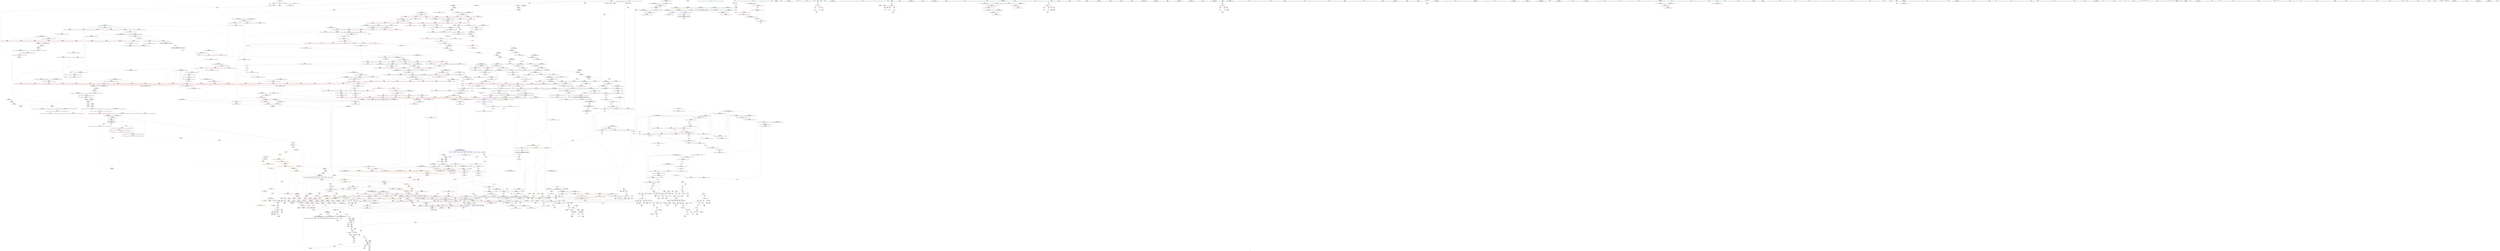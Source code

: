 digraph "SVFG" {
	label="SVFG";

	Node0x557158a17870 [shape=record,color=grey,label="{NodeID: 0\nNullPtr}"];
	Node0x557158a17870 -> Node0x557158a935a0[style=solid];
	Node0x557158a17870 -> Node0x557158a9e8f0[style=solid];
	Node0x557158a98c20 [shape=record,color=red,label="{NodeID: 775\n1433\<--1403\n\<--__result.addr\n_ZSt22__move_median_to_firstIPSt4pairIiiEN9__gnu_cxx5__ops15_Iter_less_iterEEvT_S6_S6_S6_T0_\n|{<s0>84}}"];
	Node0x557158a98c20:s0 -> Node0x557158bf1b20[style=solid,color=red];
	Node0x557158a8f700 [shape=record,color=purple,label="{NodeID: 443\n655\<--648\nsecond\<--this1\n_ZNSt4pairIiiEC2IRiS2_Lb1EEEOT_OT0_\n}"];
	Node0x557158a8f700 -> Node0x557158ac1610[style=solid];
	Node0x557158a837c0 [shape=record,color=green,label="{NodeID: 111\n702\<--703\n_ZSt16__introsort_loopIPSt4pairIiiElN9__gnu_cxx5__ops15_Iter_less_iterEEvT_S6_T0_T1_\<--_ZSt16__introsort_loopIPSt4pairIiiElN9__gnu_cxx5__ops15_Iter_less_iterEEvT_S6_T0_T1__field_insensitive\n}"];
	Node0x557158a9e650 [shape=record,color=red,label="{NodeID: 886\n1948\<--1947\ndummyVal\<--offset_1\n_ZSt25__unguarded_linear_insertIPSt4pairIiiEN9__gnu_cxx5__ops14_Val_less_iterEEvT_T0_\n}"];
	Node0x557158a9e650 -> Node0x557158ac7450[style=solid];
	Node0x557158af4c50 [shape=record,color=grey,label="{NodeID: 1661\n1382 = cmp(1378, 1381, )\n}"];
	Node0x557158aa5150 [shape=record,color=red,label="{NodeID: 554\n285\<--247\n\<--i\n_Z4doiti\n}"];
	Node0x557158aa5150 -> Node0x557158ab4b90[style=solid];
	Node0x557158bef020 [shape=record,color=black,label="{NodeID: 2436\n1198 = PHI(1066, )\n}"];
	Node0x557158a87d50 [shape=record,color=green,label="{NodeID: 222\n1521\<--1522\n__b.addr\<--__b.addr_field_insensitive\n_ZSt9iter_swapIPSt4pairIiiES2_EvT_T0_\n}"];
	Node0x557158a87d50 -> Node0x557158a9a890[style=solid];
	Node0x557158a87d50 -> Node0x557158ac5f30[style=solid];
	Node0x557158ac39d0 [shape=record,color=blue,label="{NodeID: 997\n1097\<--1090\n__comp.addr\<--__comp\n_ZSt10__pop_heapIPSt4pairIiiEN9__gnu_cxx5__ops15_Iter_less_iterEEvT_S6_S6_RT0_\n}"];
	Node0x557158ac39d0 -> Node0x557158aad1b0[style=dashed];
	Node0x557158b50230 [shape=record,color=black,label="{NodeID: 1772\nMR_99V_2 = PHI(MR_99V_4, MR_99V_1, )\npts\{502 \}\n}"];
	Node0x557158b50230 -> Node0x557158ac0df0[style=dashed];
	Node0x557158aaab80 [shape=record,color=red,label="{NodeID: 665\n900\<--869\n\<--__first.addr\n_ZSt27__unguarded_partition_pivotIPSt4pairIiiEN9__gnu_cxx5__ops15_Iter_less_iterEET_S6_S6_T0_\n}"];
	Node0x557158aaab80 -> Node0x557158a8fb10[style=solid];
	Node0x557158bf93e0 [shape=record,color=black,label="{NodeID: 2547\n1467 = PHI(901, )\n0th arg _ZSt21__unguarded_partitionIPSt4pairIiiEN9__gnu_cxx5__ops15_Iter_less_iterEET_S6_S6_S6_T0_ }"];
	Node0x557158bf93e0 -> Node0x557158ac58b0[style=solid];
	Node0x557158a95d00 [shape=record,color=black,label="{NodeID: 333\n573\<--572\nconv27\<--\nmain\n}"];
	Node0x557158a95d00 -> Node0x557158af2850[style=solid];
	Node0x557158a7f660 [shape=record,color=green,label="{NodeID: 1\n7\<--1\n__dso_handle\<--dummyObj\nGlob }"];
	Node0x557158a98cf0 [shape=record,color=red,label="{NodeID: 776\n1437\<--1403\n\<--__result.addr\n_ZSt22__move_median_to_firstIPSt4pairIiiEN9__gnu_cxx5__ops15_Iter_less_iterEEvT_S6_S6_S6_T0_\n|{<s0>85}}"];
	Node0x557158a98cf0:s0 -> Node0x557158bf1b20[style=solid,color=red];
	Node0x557158a8f7d0 [shape=record,color=purple,label="{NodeID: 444\n819\<--818\nadd.ptr\<--\n_ZSt22__final_insertion_sortIPSt4pairIiiEN9__gnu_cxx5__ops15_Iter_less_iterEEvT_S6_T0_\n|{<s0>40}}"];
	Node0x557158a8f7d0:s0 -> Node0x557158bf6140[style=solid,color=red];
	Node0x557158a838c0 [shape=record,color=green,label="{NodeID: 112\n707\<--708\n_ZSt22__final_insertion_sortIPSt4pairIiiEN9__gnu_cxx5__ops15_Iter_less_iterEEvT_S6_T0_\<--_ZSt22__final_insertion_sortIPSt4pairIiiEN9__gnu_cxx5__ops15_Iter_less_iterEEvT_S6_T0__field_insensitive\n}"];
	Node0x557158b633e0 [shape=record,color=yellow,style=double,label="{NodeID: 1994\n286V_1 = ENCHI(MR_286V_0)\npts\{1170 \}\nFun[_ZSt13__adjust_heapIPSt4pairIiiElS1_N9__gnu_cxx5__ops15_Iter_less_iterEEvT_T0_S7_T1_T2_]}"];
	Node0x557158b633e0 -> Node0x557158aaea10[style=dashed];
	Node0x557158a9e720 [shape=record,color=blue,label="{NodeID: 887\n1904\<--37\nllvm.global_ctors_0\<--\nGlob }"];
	Node0x557158af4dd0 [shape=record,color=grey,label="{NodeID: 1662\n749 = cmp(748, 750, )\n}"];
	Node0x557158aa5220 [shape=record,color=red,label="{NodeID: 555\n299\<--251\n\<--i4\n_Z4doiti\n}"];
	Node0x557158aa5220 -> Node0x557158af4050[style=solid];
	Node0x557158bef130 [shape=record,color=black,label="{NodeID: 2437\n1207 = PHI(1134, )\n|{<s0>66}}"];
	Node0x557158bef130:s0 -> Node0x557158bfaa50[style=solid,color=red];
	Node0x557158a87e20 [shape=record,color=green,label="{NodeID: 223\n1528\<--1529\n_ZSt4swapIiiENSt9enable_ifIXsr6__and_ISt14__is_swappableIT_ES1_IT0_EEE5valueEvE4typeERSt4pairIS2_S4_ESA_\<--_ZSt4swapIiiENSt9enable_ifIXsr6__and_ISt14__is_swappableIT_ES1_IT0_EEE5valueEvE4typeERSt4pairIS2_S4_ESA__field_insensitive\n}"];
	Node0x557158ac3aa0 [shape=record,color=blue, style = dotted,label="{NodeID: 998\n1919\<--1921\noffset_0\<--dummyVal\n_ZSt10__pop_heapIPSt4pairIiiEN9__gnu_cxx5__ops15_Iter_less_iterEEvT_S6_S6_RT0_\n|{|<s1>60}}"];
	Node0x557158ac3aa0 -> Node0x557158a9e0a0[style=dashed];
	Node0x557158ac3aa0:s1 -> Node0x557158b62b90[style=dashed,color=red];
	Node0x557158b50730 [shape=record,color=black,label="{NodeID: 1773\nMR_50V_2 = PHI(MR_50V_4, MR_50V_1, )\npts\{100000 \}\n}"];
	Node0x557158b50730 -> Node0x557158ac0d20[style=dashed];
	Node0x557158aaac50 [shape=record,color=red,label="{NodeID: 666\n903\<--869\n\<--__first.addr\n_ZSt27__unguarded_partition_pivotIPSt4pairIiiEN9__gnu_cxx5__ops15_Iter_less_iterEET_S6_S6_T0_\n|{<s0>46}}"];
	Node0x557158aaac50:s0 -> Node0x557158bf9600[style=solid,color=red];
	Node0x557158bf94f0 [shape=record,color=black,label="{NodeID: 2548\n1468 = PHI(902, )\n1st arg _ZSt21__unguarded_partitionIPSt4pairIiiEN9__gnu_cxx5__ops15_Iter_less_iterEET_S6_S6_S6_T0_ }"];
	Node0x557158bf94f0 -> Node0x557158ac5980[style=solid];
	Node0x557158a95dd0 [shape=record,color=black,label="{NodeID: 334\n575\<--574\nconv29\<--rem28\nmain\n}"];
	Node0x557158a95dd0 -> Node0x557158ac0f90[style=solid];
	Node0x557158a7f6f0 [shape=record,color=green,label="{NodeID: 2\n24\<--1\n.str\<--dummyObj\nGlob }"];
	Node0x557158a98dc0 [shape=record,color=red,label="{NodeID: 777\n1447\<--1403\n\<--__result.addr\n_ZSt22__move_median_to_firstIPSt4pairIiiEN9__gnu_cxx5__ops15_Iter_less_iterEEvT_S6_S6_S6_T0_\n|{<s0>87}}"];
	Node0x557158a98dc0:s0 -> Node0x557158bf1b20[style=solid,color=red];
	Node0x557158a8f8a0 [shape=record,color=purple,label="{NodeID: 445\n824\<--823\nadd.ptr1\<--\n_ZSt22__final_insertion_sortIPSt4pairIiiEN9__gnu_cxx5__ops15_Iter_less_iterEEvT_S6_T0_\n|{<s0>41}}"];
	Node0x557158a8f8a0:s0 -> Node0x557158bf7910[style=solid,color=red];
	Node0x557158a839c0 [shape=record,color=green,label="{NodeID: 113\n712\<--713\nretval\<--retval_field_insensitive\n_ZN9__gnu_cxx5__ops16__iter_less_iterEv\n}"];
	Node0x557158a9e7f0 [shape=record,color=blue,label="{NodeID: 888\n1905\<--38\nllvm.global_ctors_1\<--_GLOBAL__sub_I_token0_2_1.cpp\nGlob }"];
	Node0x557158af4f50 [shape=record,color=grey,label="{NodeID: 1663\n745 = cmp(744, 746, )\n}"];
	Node0x557158aa52f0 [shape=record,color=red,label="{NodeID: 556\n303\<--251\n\<--i4\n_Z4doiti\n}"];
	Node0x557158aa52f0 -> Node0x557158a9ffe0[style=solid];
	Node0x557158bef2a0 [shape=record,color=black,label="{NodeID: 2438\n1211 = PHI(433, )\n}"];
	Node0x557158a87f20 [shape=record,color=green,label="{NodeID: 224\n1534\<--1535\n__x.addr\<--__x.addr_field_insensitive\n_ZSt4swapIiiENSt9enable_ifIXsr6__and_ISt14__is_swappableIT_ES1_IT0_EEE5valueEvE4typeERSt4pairIS2_S4_ESA_\n}"];
	Node0x557158a87f20 -> Node0x557158a9a960[style=solid];
	Node0x557158a87f20 -> Node0x557158ac6000[style=solid];
	Node0x557158ac3b70 [shape=record,color=blue, style = dotted,label="{NodeID: 999\n1922\<--1924\noffset_1\<--dummyVal\n_ZSt10__pop_heapIPSt4pairIiiEN9__gnu_cxx5__ops15_Iter_less_iterEEvT_S6_S6_RT0_\n|{|<s1>60}}"];
	Node0x557158ac3b70 -> Node0x557158a9e170[style=dashed];
	Node0x557158ac3b70:s1 -> Node0x557158b62b90[style=dashed,color=red];
	Node0x557158b50c30 [shape=record,color=black,label="{NodeID: 1774\nMR_30V_4 = PHI(MR_30V_3, MR_30V_1, )\npts\{13 \}\n|{<s0>16}}"];
	Node0x557158b50c30:s0 -> Node0x557158b7bd30[style=dashed,color=blue];
	Node0x557158aaad20 [shape=record,color=red,label="{NodeID: 667\n882\<--871\n\<--__last.addr\n_ZSt27__unguarded_partition_pivotIPSt4pairIiiEN9__gnu_cxx5__ops15_Iter_less_iterEET_S6_S6_T0_\n}"];
	Node0x557158aaad20 -> Node0x557158a96930[style=solid];
	Node0x557158bf9600 [shape=record,color=black,label="{NodeID: 2549\n1469 = PHI(903, )\n2nd arg _ZSt21__unguarded_partitionIPSt4pairIiiEN9__gnu_cxx5__ops15_Iter_less_iterEET_S6_S6_S6_T0_ }"];
	Node0x557158bf9600 -> Node0x557158ac5a50[style=solid];
	Node0x557158a95ea0 [shape=record,color=black,label="{NodeID: 335\n579\<--578\nidxprom31\<--rem30\nmain\n}"];
	Node0x557158a7f9a0 [shape=record,color=green,label="{NodeID: 3\n26\<--1\n.str.1\<--dummyObj\nGlob }"];
	Node0x557158a98e90 [shape=record,color=red,label="{NodeID: 778\n1455\<--1403\n\<--__result.addr\n_ZSt22__move_median_to_firstIPSt4pairIiiEN9__gnu_cxx5__ops15_Iter_less_iterEEvT_S6_S6_S6_T0_\n|{<s0>89}}"];
	Node0x557158a98e90:s0 -> Node0x557158bf1b20[style=solid,color=red];
	Node0x557158a8f970 [shape=record,color=purple,label="{NodeID: 446\n893\<--892\nadd.ptr1\<--\n_ZSt27__unguarded_partition_pivotIPSt4pairIiiEN9__gnu_cxx5__ops15_Iter_less_iterEET_S6_S6_T0_\n|{<s0>45}}"];
	Node0x557158a8f970:s0 -> Node0x557158bf3140[style=solid,color=red];
	Node0x557158a88420 [shape=record,color=green,label="{NodeID: 114\n719\<--720\n__comp\<--__comp_field_insensitive\n_ZSt16__introsort_loopIPSt4pairIiiElN9__gnu_cxx5__ops15_Iter_less_iterEEvT_S6_T0_T1_\n}"];
	Node0x557158a9e8f0 [shape=record,color=blue, style = dotted,label="{NodeID: 889\n1906\<--3\nllvm.global_ctors_2\<--dummyVal\nGlob }"];
	Node0x557158af50d0 [shape=record,color=grey,label="{NodeID: 1664\n815 = cmp(814, 746, )\n}"];
	Node0x557158aa53c0 [shape=record,color=red,label="{NodeID: 557\n304\<--251\n\<--i4\n_Z4doiti\n}"];
	Node0x557158aa53c0 -> Node0x557158a948b0[style=solid];
	Node0x557158bef3b0 [shape=record,color=black,label="{NodeID: 2439\n1233 = PHI(1134, )\n|{<s0>68}}"];
	Node0x557158bef3b0:s0 -> Node0x557158bfaa50[style=solid,color=red];
	Node0x557158a87ff0 [shape=record,color=green,label="{NodeID: 225\n1536\<--1537\n__y.addr\<--__y.addr_field_insensitive\n_ZSt4swapIiiENSt9enable_ifIXsr6__and_ISt14__is_swappableIT_ES1_IT0_EEE5valueEvE4typeERSt4pairIS2_S4_ESA_\n}"];
	Node0x557158a87ff0 -> Node0x557158a9aa30[style=solid];
	Node0x557158a87ff0 -> Node0x557158ac60d0[style=solid];
	Node0x557158ac3c40 [shape=record,color=blue, style = dotted,label="{NodeID: 1000\n1925\<--1927\noffset_0\<--dummyVal\n_ZSt10__pop_heapIPSt4pairIiiEN9__gnu_cxx5__ops15_Iter_less_iterEEvT_S6_S6_RT0_\n}"];
	Node0x557158b51130 [shape=record,color=black,label="{NodeID: 1775\nMR_30V_2 = PHI(MR_30V_3, MR_30V_1, )\npts\{13 \}\n|{<s0>44|<s1>50}}"];
	Node0x557158b51130:s0 -> Node0x557158b7cfa0[style=dashed,color=blue];
	Node0x557158b51130:s1 -> Node0x557158b5fc10[style=dashed,color=red];
	Node0x557158aaadf0 [shape=record,color=red,label="{NodeID: 668\n895\<--871\n\<--__last.addr\n_ZSt27__unguarded_partition_pivotIPSt4pairIiiEN9__gnu_cxx5__ops15_Iter_less_iterEET_S6_S6_T0_\n}"];
	Node0x557158aaadf0 -> Node0x557158a8fa40[style=solid];
	Node0x557158bf9710 [shape=record,color=black,label="{NodeID: 2550\n865 = PHI(763, )\n0th arg _ZSt27__unguarded_partition_pivotIPSt4pairIiiEN9__gnu_cxx5__ops15_Iter_less_iterEET_S6_S6_T0_ }"];
	Node0x557158bf9710 -> Node0x557158ac2310[style=solid];
	Node0x557158a95f70 [shape=record,color=black,label="{NodeID: 336\n628\<--633\n_ZSt7forwardIRiEOT_RNSt16remove_referenceIS1_E4typeE_ret\<--\n_ZSt7forwardIRiEOT_RNSt16remove_referenceIS1_E4typeE\n|{<s0>10|<s1>11|<s2>31|<s3>32}}"];
	Node0x557158a95f70:s0 -> Node0x557158bebc60[style=solid,color=blue];
	Node0x557158a95f70:s1 -> Node0x557158bebda0[style=solid,color=blue];
	Node0x557158a95f70:s2 -> Node0x557158becf40[style=solid,color=blue];
	Node0x557158a95f70:s3 -> Node0x557158bed0e0[style=solid,color=blue];
	Node0x557158a7fa30 [shape=record,color=green,label="{NodeID: 4\n28\<--1\n__PRETTY_FUNCTION__._Z3putiii\<--dummyObj\nGlob }"];
	Node0x557158a98f60 [shape=record,color=red,label="{NodeID: 779\n1459\<--1403\n\<--__result.addr\n_ZSt22__move_median_to_firstIPSt4pairIiiEN9__gnu_cxx5__ops15_Iter_less_iterEEvT_S6_S6_S6_T0_\n|{<s0>90}}"];
	Node0x557158a98f60:s0 -> Node0x557158bf1b20[style=solid,color=red];
	Node0x557158a8fa40 [shape=record,color=purple,label="{NodeID: 447\n896\<--895\nadd.ptr2\<--\n_ZSt27__unguarded_partition_pivotIPSt4pairIiiEN9__gnu_cxx5__ops15_Iter_less_iterEET_S6_S6_T0_\n|{<s0>45}}"];
	Node0x557158a8fa40:s0 -> Node0x557158bf3360[style=solid,color=red];
	Node0x557158a884f0 [shape=record,color=green,label="{NodeID: 115\n721\<--722\n__first.addr\<--__first.addr_field_insensitive\n_ZSt16__introsort_loopIPSt4pairIiiElN9__gnu_cxx5__ops15_Iter_less_iterEEvT_S6_T0_T1_\n}"];
	Node0x557158a884f0 -> Node0x557158aa9250[style=solid];
	Node0x557158a884f0 -> Node0x557158aa9320[style=solid];
	Node0x557158a884f0 -> Node0x557158aa93f0[style=solid];
	Node0x557158a884f0 -> Node0x557158ac1950[style=solid];
	Node0x557158b63680 [shape=record,color=yellow,style=double,label="{NodeID: 1997\n292V_1 = ENCHI(MR_292V_0)\npts\{10040000 11000000 11520000 12840000 16160000 17380000 \}\nFun[_ZSt13__adjust_heapIPSt4pairIiiElS1_N9__gnu_cxx5__ops15_Iter_less_iterEEvT_T0_S7_T1_T2_]|{|<s1>66|<s2>68}}"];
	Node0x557158b63680 -> Node0x557158a9e240[style=dashed];
	Node0x557158b63680:s1 -> Node0x557158b62b90[style=dashed,color=red];
	Node0x557158b63680:s2 -> Node0x557158b62b90[style=dashed,color=red];
	Node0x557158a9e9f0 [shape=record,color=blue,label="{NodeID: 890\n67\<--66\nn.addr\<--n\n_Z4initi\n}"];
	Node0x557158a9e9f0 -> Node0x557158b493a0[style=dashed];
	Node0x557158af5250 [shape=record,color=grey,label="{NodeID: 1665\n935 = cmp(933, 934, )\n}"];
	Node0x557158aa5490 [shape=record,color=red,label="{NodeID: 558\n313\<--251\n\<--i4\n_Z4doiti\n}"];
	Node0x557158aa5490 -> Node0x557158ab5310[style=solid];
	Node0x557158bef520 [shape=record,color=black,label="{NodeID: 2440\n1237 = PHI(433, )\n}"];
	Node0x557158a880c0 [shape=record,color=green,label="{NodeID: 226\n1543\<--1544\n_ZNSt4pairIiiE4swapERS0_\<--_ZNSt4pairIiiE4swapERS0__field_insensitive\n}"];
	Node0x557158ac3d10 [shape=record,color=blue, style = dotted,label="{NodeID: 1001\n1928\<--1930\noffset_1\<--dummyVal\n_ZSt10__pop_heapIPSt4pairIiiEN9__gnu_cxx5__ops15_Iter_less_iterEEvT_S6_S6_RT0_\n}"];
	Node0x557158b51630 [shape=record,color=black,label="{NodeID: 1776\nMR_212V_3 = PHI(MR_212V_4, MR_212V_2, )\npts\{963 \}\n}"];
	Node0x557158b51630 -> Node0x557158aabaf0[style=dashed];
	Node0x557158b51630 -> Node0x557158aabbc0[style=dashed];
	Node0x557158b51630 -> Node0x557158ac2c00[style=dashed];
	Node0x557158aaaec0 [shape=record,color=red,label="{NodeID: 669\n902\<--871\n\<--__last.addr\n_ZSt27__unguarded_partition_pivotIPSt4pairIiiEN9__gnu_cxx5__ops15_Iter_less_iterEET_S6_S6_T0_\n|{<s0>46}}"];
	Node0x557158aaaec0:s0 -> Node0x557158bf94f0[style=solid,color=red];
	Node0x557158bf9820 [shape=record,color=black,label="{NodeID: 2551\n866 = PHI(764, )\n1st arg _ZSt27__unguarded_partition_pivotIPSt4pairIiiEN9__gnu_cxx5__ops15_Iter_less_iterEET_S6_S6_T0_ }"];
	Node0x557158bf9820 -> Node0x557158ac23e0[style=solid];
	Node0x557158a96040 [shape=record,color=black,label="{NodeID: 337\n649\<--648\n\<--this1\n_ZNSt4pairIiiEC2IRiS2_Lb1EEEOT_OT0_\n}"];
	Node0x557158a7fac0 [shape=record,color=green,label="{NodeID: 5\n30\<--1\n_ZSt3cin\<--dummyObj\nGlob }"];
	Node0x557158a99030 [shape=record,color=red,label="{NodeID: 780\n1415\<--1405\n\<--__a.addr\n_ZSt22__move_median_to_firstIPSt4pairIiiEN9__gnu_cxx5__ops15_Iter_less_iterEEvT_S6_S6_S6_T0_\n|{<s0>80}}"];
	Node0x557158a99030:s0 -> Node0x557158bf8b10[style=solid,color=red];
	Node0x557158a8fb10 [shape=record,color=purple,label="{NodeID: 448\n901\<--900\nadd.ptr3\<--\n_ZSt27__unguarded_partition_pivotIPSt4pairIiiEN9__gnu_cxx5__ops15_Iter_less_iterEET_S6_S6_T0_\n|{<s0>46}}"];
	Node0x557158a8fb10:s0 -> Node0x557158bf93e0[style=solid,color=red];
	Node0x557158a885c0 [shape=record,color=green,label="{NodeID: 116\n723\<--724\n__last.addr\<--__last.addr_field_insensitive\n_ZSt16__introsort_loopIPSt4pairIiiElN9__gnu_cxx5__ops15_Iter_less_iterEEvT_S6_T0_T1_\n}"];
	Node0x557158a885c0 -> Node0x557158aa94c0[style=solid];
	Node0x557158a885c0 -> Node0x557158aa9590[style=solid];
	Node0x557158a885c0 -> Node0x557158aa9660[style=solid];
	Node0x557158a885c0 -> Node0x557158aa9730[style=solid];
	Node0x557158a885c0 -> Node0x557158aa9800[style=solid];
	Node0x557158a885c0 -> Node0x557158ac1a20[style=solid];
	Node0x557158a885c0 -> Node0x557158ac1d60[style=solid];
	Node0x557158b63850 [shape=record,color=yellow,style=double,label="{NodeID: 1998\n294V_1 = ENCHI(MR_294V_0)\npts\{10040001 11000001 11520001 12840001 16160001 17380001 \}\nFun[_ZSt13__adjust_heapIPSt4pairIiiElS1_N9__gnu_cxx5__ops15_Iter_less_iterEEvT_T0_S7_T1_T2_]|{|<s1>66|<s2>68}}"];
	Node0x557158b63850 -> Node0x557158a9e310[style=dashed];
	Node0x557158b63850:s1 -> Node0x557158b62b90[style=dashed,color=red];
	Node0x557158b63850:s2 -> Node0x557158b62b90[style=dashed,color=red];
	Node0x557158a9eac0 [shape=record,color=blue,label="{NodeID: 891\n69\<--75\ni\<--\n_Z4initi\n}"];
	Node0x557158a9eac0 -> Node0x557158b498a0[style=dashed];
	Node0x557158af53d0 [shape=record,color=grey,label="{NodeID: 1666\n78 = cmp(77, 79, )\n}"];
	Node0x557158aa5560 [shape=record,color=red,label="{NodeID: 559\n319\<--253\n\<--i15\n_Z4doiti\n}"];
	Node0x557158aa5560 -> Node0x557158af3ed0[style=solid];
	Node0x557158bef630 [shape=record,color=black,label="{NodeID: 2441\n1242 = PHI(1261, )\n}"];
	Node0x557158a881c0 [shape=record,color=green,label="{NodeID: 227\n1549\<--1550\nthis.addr\<--this.addr_field_insensitive\n_ZNSt4pairIiiE4swapERS0_\n}"];
	Node0x557158a881c0 -> Node0x557158a9ab00[style=solid];
	Node0x557158a881c0 -> Node0x557158ac61a0[style=solid];
	Node0x557158ac3de0 [shape=record,color=blue,label="{NodeID: 1002\n1136\<--1135\n__t.addr\<--__t\n_ZSt4moveIRSt4pairIiiEEONSt16remove_referenceIT_E4typeEOS4_\n}"];
	Node0x557158ac3de0 -> Node0x557158aad350[style=dashed];
	Node0x557158b51b30 [shape=record,color=black,label="{NodeID: 1777\nMR_397V_3 = PHI(MR_397V_4, MR_397V_2, )\npts\{1848 \}\n}"];
	Node0x557158b51b30 -> Node0x557158a9d540[style=dashed];
	Node0x557158b51b30 -> Node0x557158ac82f0[style=dashed];
	Node0x557158aaaf90 [shape=record,color=red,label="{NodeID: 670\n894\<--873\n\<--__mid\n_ZSt27__unguarded_partition_pivotIPSt4pairIiiEN9__gnu_cxx5__ops15_Iter_less_iterEET_S6_S6_T0_\n|{<s0>45}}"];
	Node0x557158aaaf90:s0 -> Node0x557158bf3250[style=solid,color=red];
	Node0x557158bf9930 [shape=record,color=black,label="{NodeID: 2552\n1532 = PHI(1525, )\n0th arg _ZSt4swapIiiENSt9enable_ifIXsr6__and_ISt14__is_swappableIT_ES1_IT0_EEE5valueEvE4typeERSt4pairIS2_S4_ESA_ }"];
	Node0x557158bf9930 -> Node0x557158ac6000[style=solid];
	Node0x557158a96110 [shape=record,color=black,label="{NodeID: 338\n661\<--666\n_ZSt7forwardIiEOT_RNSt16remove_referenceIS0_E4typeE_ret\<--\n_ZSt7forwardIiEOT_RNSt16remove_referenceIS0_E4typeE\n|{<s0>13|<s1>14}}"];
	Node0x557158a96110:s0 -> Node0x557158bebee0[style=solid,color=blue];
	Node0x557158a96110:s1 -> Node0x557158bec020[style=solid,color=blue];
	Node0x557158a7fb50 [shape=record,color=green,label="{NodeID: 6\n31\<--1\n_ZSt4cout\<--dummyObj\nGlob }"];
	Node0x557158b352f0 [shape=record,color=yellow,style=double,label="{NodeID: 1888\n30V_1 = ENCHI(MR_30V_0)\npts\{13 \}\nFun[_ZStltIiiEbRKSt4pairIT_T0_ES5_]}"];
	Node0x557158b352f0 -> Node0x557158a98670[style=dashed];
	Node0x557158b352f0 -> Node0x557158a98740[style=dashed];
	Node0x557158b352f0 -> Node0x557158a98810[style=dashed];
	Node0x557158b352f0 -> Node0x557158a988e0[style=dashed];
	Node0x557158b352f0 -> Node0x557158a989b0[style=dashed];
	Node0x557158b352f0 -> Node0x557158a98a80[style=dashed];
	Node0x557158a99100 [shape=record,color=red,label="{NodeID: 781\n1429\<--1405\n\<--__a.addr\n_ZSt22__move_median_to_firstIPSt4pairIiiEN9__gnu_cxx5__ops15_Iter_less_iterEEvT_S6_S6_S6_T0_\n|{<s0>83}}"];
	Node0x557158a99100:s0 -> Node0x557158bf8b10[style=solid,color=red];
	Node0x557158a8fbe0 [shape=record,color=purple,label="{NodeID: 449\n952\<--951\nincdec.ptr\<--\n_ZSt13__heap_selectIPSt4pairIiiEN9__gnu_cxx5__ops15_Iter_less_iterEEvT_S6_S6_T0_\n}"];
	Node0x557158a8fbe0 -> Node0x557158ac28c0[style=solid];
	Node0x557158a88690 [shape=record,color=green,label="{NodeID: 117\n725\<--726\n__depth_limit.addr\<--__depth_limit.addr_field_insensitive\n_ZSt16__introsort_loopIPSt4pairIiiElN9__gnu_cxx5__ops15_Iter_less_iterEEvT_S6_T0_T1_\n}"];
	Node0x557158a88690 -> Node0x557158aa98d0[style=solid];
	Node0x557158a88690 -> Node0x557158aa99a0[style=solid];
	Node0x557158a88690 -> Node0x557158aa9a70[style=solid];
	Node0x557158a88690 -> Node0x557158ac1af0[style=solid];
	Node0x557158a88690 -> Node0x557158ac1bc0[style=solid];
	Node0x557158a9eb90 [shape=record,color=blue,label="{NodeID: 892\n71\<--75\nj\<--\n_Z4initi\n}"];
	Node0x557158a9eb90 -> Node0x557158aa34e0[style=dashed];
	Node0x557158a9eb90 -> Node0x557158aa35b0[style=dashed];
	Node0x557158a9eb90 -> Node0x557158aa3680[style=dashed];
	Node0x557158a9eb90 -> Node0x557158a9ed30[style=dashed];
	Node0x557158a9eb90 -> Node0x557158b49da0[style=dashed];
	Node0x557158af5550 [shape=record,color=grey,label="{NodeID: 1667\n87 = cmp(83, 85, )\n}"];
	Node0x557158aa5630 [shape=record,color=red,label="{NodeID: 560\n323\<--253\n\<--i15\n_Z4doiti\n}"];
	Node0x557158aa5630 -> Node0x557158aa0250[style=solid];
	Node0x557158bef740 [shape=record,color=black,label="{NodeID: 2442\n1251 = PHI(1134, )\n}"];
	Node0x557158bef740 -> Node0x557158a97e50[style=solid];
	Node0x557158a88290 [shape=record,color=green,label="{NodeID: 228\n1551\<--1552\n__p.addr\<--__p.addr_field_insensitive\n_ZNSt4pairIiiE4swapERS0_\n}"];
	Node0x557158a88290 -> Node0x557158a9abd0[style=solid];
	Node0x557158a88290 -> Node0x557158a9aca0[style=solid];
	Node0x557158a88290 -> Node0x557158ac6270[style=solid];
	Node0x557158ac3eb0 [shape=record,color=blue,label="{NodeID: 1003\n1171\<--1150\n\<--__value.coerce\n_ZSt13__adjust_heapIPSt4pairIiiElS1_N9__gnu_cxx5__ops15_Iter_less_iterEEvT_T0_S7_T1_T2_\n}"];
	Node0x557158b52030 [shape=record,color=black,label="{NodeID: 1778\nMR_399V_3 = PHI(MR_399V_4, MR_399V_2, )\npts\{1850 \}\n}"];
	Node0x557158b52030 -> Node0x557158a9d610[style=dashed];
	Node0x557158b52030 -> Node0x557158a9d6e0[style=dashed];
	Node0x557158b52030 -> Node0x557158ac83c0[style=dashed];
	Node0x557158aab060 [shape=record,color=red,label="{NodeID: 671\n925\<--914\n\<--__first.addr\n_ZSt13__heap_selectIPSt4pairIiiEN9__gnu_cxx5__ops15_Iter_less_iterEEvT_S6_S6_T0_\n|{<s0>47}}"];
	Node0x557158aab060:s0 -> Node0x557158bf6570[style=solid,color=red];
	Node0x557158bf9a40 [shape=record,color=black,label="{NodeID: 2553\n1533 = PHI(1526, )\n1st arg _ZSt4swapIiiENSt9enable_ifIXsr6__and_ISt14__is_swappableIT_ES1_IT0_EEE5valueEvE4typeERSt4pairIS2_S4_ESA_ }"];
	Node0x557158bf9a40 -> Node0x557158ac60d0[style=solid];
	Node0x557158a961e0 [shape=record,color=black,label="{NodeID: 339\n691\<--689\nsub.ptr.lhs.cast\<--\n_ZSt6__sortIPSt4pairIiiEN9__gnu_cxx5__ops15_Iter_less_iterEEvT_S6_T0_\n}"];
	Node0x557158a961e0 -> Node0x557158ab3b10[style=solid];
	Node0x557158a80390 [shape=record,color=green,label="{NodeID: 7\n32\<--1\n.str.2\<--dummyObj\nGlob }"];
	Node0x557158a991d0 [shape=record,color=red,label="{NodeID: 782\n1438\<--1405\n\<--__a.addr\n_ZSt22__move_median_to_firstIPSt4pairIiiEN9__gnu_cxx5__ops15_Iter_less_iterEEvT_S6_S6_S6_T0_\n|{<s0>85}}"];
	Node0x557158a991d0:s0 -> Node0x557158bf2140[style=solid,color=red];
	Node0x557158a8fcb0 [shape=record,color=purple,label="{NodeID: 450\n980\<--979\nincdec.ptr\<--\n_ZSt11__sort_heapIPSt4pairIiiEN9__gnu_cxx5__ops15_Iter_less_iterEEvT_S6_RT0_\n}"];
	Node0x557158a8fcb0 -> Node0x557158ac2c00[style=solid];
	Node0x557158b7ae10 [shape=record,color=yellow,style=double,label="{NodeID: 2332\n30V_6 = CSCHI(MR_30V_5)\npts\{13 \}\nCS[]|{<s0>55|<s1>55|<s2>63}}"];
	Node0x557158b7ae10:s0 -> Node0x557158b37ba0[style=dashed,color=blue];
	Node0x557158b7ae10:s1 -> Node0x557158b402a0[style=dashed,color=blue];
	Node0x557158b7ae10:s2 -> Node0x557158b7daa0[style=dashed,color=blue];
	Node0x557158a88760 [shape=record,color=green,label="{NodeID: 118\n727\<--728\nagg.tmp\<--agg.tmp_field_insensitive\n_ZSt16__introsort_loopIPSt4pairIiiElN9__gnu_cxx5__ops15_Iter_less_iterEEvT_S6_T0_T1_\n}"];
	Node0x557158a9ec60 [shape=record,color=blue,label="{NodeID: 893\n94\<--75\narrayidx5\<--\n_Z4initi\n}"];
	Node0x557158a9ec60 -> Node0x557158a9ec60[style=dashed];
	Node0x557158a9ec60 -> Node0x557158b4a2a0[style=dashed];
	Node0x557158af56d0 [shape=record,color=grey,label="{NodeID: 1668\n1505 = cmp(1503, 1504, )\n}"];
	Node0x557158aa5700 [shape=record,color=red,label="{NodeID: 561\n324\<--253\n\<--i15\n_Z4doiti\n}"];
	Node0x557158aa5700 -> Node0x557158a94a50[style=solid];
	Node0x557158bef8e0 [shape=record,color=black,label="{NodeID: 2443\n1314 = PHI(1341, )\n}"];
	Node0x557158bef8e0 -> Node0x5571583c1b90[style=solid];
	Node0x557158a88360 [shape=record,color=green,label="{NodeID: 229\n1560\<--1561\n_ZSt4swapIiENSt9enable_ifIXsr6__and_ISt6__not_ISt15__is_tuple_likeIT_EESt21is_move_constructibleIS3_ESt18is_move_assignableIS3_EEE5valueEvE4typeERS3_SC_\<--_ZSt4swapIiENSt9enable_ifIXsr6__and_ISt6__not_ISt15__is_tuple_likeIT_EESt21is_move_constructibleIS3_ESt18is_move_assignableIS3_EEE5valueEvE4typeERS3_SC__field_insensitive\n}"];
	Node0x557158ac3f80 [shape=record,color=blue,label="{NodeID: 1004\n1155\<--1147\n__first.addr\<--__first\n_ZSt13__adjust_heapIPSt4pairIiiElS1_N9__gnu_cxx5__ops15_Iter_less_iterEEvT_T0_S7_T1_T2_\n}"];
	Node0x557158ac3f80 -> Node0x557158aad420[style=dashed];
	Node0x557158ac3f80 -> Node0x557158aad4f0[style=dashed];
	Node0x557158ac3f80 -> Node0x557158aad5c0[style=dashed];
	Node0x557158ac3f80 -> Node0x557158aad690[style=dashed];
	Node0x557158ac3f80 -> Node0x557158aad760[style=dashed];
	Node0x557158ac3f80 -> Node0x557158aad830[style=dashed];
	Node0x557158ac3f80 -> Node0x557158aad900[style=dashed];
	Node0x557158b52530 [shape=record,color=black,label="{NodeID: 1779\nMR_401V_3 = PHI(MR_401V_4, MR_401V_2, )\npts\{1852 \}\n}"];
	Node0x557158b52530 -> Node0x557158a9d7b0[style=dashed];
	Node0x557158b52530 -> Node0x557158a9d880[style=dashed];
	Node0x557158b52530 -> Node0x557158ac8490[style=dashed];
	Node0x557158aab130 [shape=record,color=red,label="{NodeID: 672\n938\<--914\n\<--__first.addr\n_ZSt13__heap_selectIPSt4pairIiiEN9__gnu_cxx5__ops15_Iter_less_iterEEvT_S6_S6_T0_\n|{<s0>48}}"];
	Node0x557158aab130:s0 -> Node0x557158bf8e90[style=solid,color=red];
	Node0x557158bf9b50 [shape=record,color=black,label="{NodeID: 2554\n1278 = PHI(1248, )\n0th arg _ZSt11__push_heapIPSt4pairIiiElS1_N9__gnu_cxx5__ops14_Iter_less_valEEvT_T0_S7_T1_RT2_ }"];
	Node0x557158bf9b50 -> Node0x557158ac4bb0[style=solid];
	Node0x557158a962b0 [shape=record,color=black,label="{NodeID: 340\n692\<--690\nsub.ptr.rhs.cast\<--\n_ZSt6__sortIPSt4pairIiiEN9__gnu_cxx5__ops15_Iter_less_iterEEvT_S6_T0_\n}"];
	Node0x557158a962b0 -> Node0x557158ab3b10[style=solid];
	Node0x557158a80420 [shape=record,color=green,label="{NodeID: 8\n34\<--1\n.str.3\<--dummyObj\nGlob }"];
	Node0x557158a992a0 [shape=record,color=red,label="{NodeID: 783\n1443\<--1405\n\<--__a.addr\n_ZSt22__move_median_to_firstIPSt4pairIiiEN9__gnu_cxx5__ops15_Iter_less_iterEEvT_S6_S6_S6_T0_\n|{<s0>86}}"];
	Node0x557158a992a0:s0 -> Node0x557158bf8b10[style=solid,color=red];
	Node0x557158a8fd80 [shape=record,color=purple,label="{NodeID: 451\n1907\<--1039\noffset_0\<--\n}"];
	Node0x557158a8fd80 -> Node0x557158ac30e0[style=solid];
	Node0x557158a88830 [shape=record,color=green,label="{NodeID: 119\n729\<--730\n__cut\<--__cut_field_insensitive\n_ZSt16__introsort_loopIPSt4pairIiiElN9__gnu_cxx5__ops15_Iter_less_iterEEvT_S6_T0_T1_\n}"];
	Node0x557158a88830 -> Node0x557158aa9b40[style=solid];
	Node0x557158a88830 -> Node0x557158aa9c10[style=solid];
	Node0x557158a88830 -> Node0x557158ac1c90[style=solid];
	Node0x557158a9ed30 [shape=record,color=blue,label="{NodeID: 894\n71\<--98\nj\<--inc\n_Z4initi\n}"];
	Node0x557158a9ed30 -> Node0x557158aa34e0[style=dashed];
	Node0x557158a9ed30 -> Node0x557158aa35b0[style=dashed];
	Node0x557158a9ed30 -> Node0x557158aa3680[style=dashed];
	Node0x557158a9ed30 -> Node0x557158a9ed30[style=dashed];
	Node0x557158a9ed30 -> Node0x557158b49da0[style=dashed];
	Node0x557158af5850 [shape=record,color=grey,label="{NodeID: 1669\n515 = cmp(513, 514, )\n}"];
	Node0x557158aa57d0 [shape=record,color=red,label="{NodeID: 562\n332\<--253\n\<--i15\n_Z4doiti\n}"];
	Node0x557158aa57d0 -> Node0x557158ab4e90[style=solid];
	Node0x557158befa20 [shape=record,color=black,label="{NodeID: 2444\n1323 = PHI(1134, )\n|{<s0>76}}"];
	Node0x557158befa20:s0 -> Node0x557158bfaa50[style=solid,color=red];
	Node0x557158a906e0 [shape=record,color=green,label="{NodeID: 230\n1570\<--1571\n__a.addr\<--__a.addr_field_insensitive\n_ZSt4swapIiENSt9enable_ifIXsr6__and_ISt6__not_ISt15__is_tuple_likeIT_EESt21is_move_constructibleIS3_ESt18is_move_assignableIS3_EEE5valueEvE4typeERS3_SC_\n}"];
	Node0x557158a906e0 -> Node0x557158a9ad70[style=solid];
	Node0x557158a906e0 -> Node0x557158a9ae40[style=solid];
	Node0x557158a906e0 -> Node0x557158ac6340[style=solid];
	Node0x557158ac4050 [shape=record,color=blue,label="{NodeID: 1005\n1157\<--1148\n__holeIndex.addr\<--__holeIndex\n_ZSt13__adjust_heapIPSt4pairIiiElS1_N9__gnu_cxx5__ops15_Iter_less_iterEEvT_T0_S7_T1_T2_\n}"];
	Node0x557158ac4050 -> Node0x557158aad9d0[style=dashed];
	Node0x557158ac4050 -> Node0x557158aadaa0[style=dashed];
	Node0x557158ac4050 -> Node0x557158aadb70[style=dashed];
	Node0x557158ac4050 -> Node0x557158aadc40[style=dashed];
	Node0x557158ac4050 -> Node0x557158ac4530[style=dashed];
	Node0x557158ac4050 -> Node0x557158ac46d0[style=dashed];
	Node0x557158ac4050 -> Node0x557158b371a0[style=dashed];
	Node0x557158b52a30 [shape=record,color=black,label="{NodeID: 1780\nMR_30V_2 = PHI(MR_30V_3, MR_30V_1, )\npts\{13 \}\n|{<s0>125|<s1>127|<s2>127}}"];
	Node0x557158b52a30:s0 -> Node0x557158b7c8c0[style=dashed,color=blue];
	Node0x557158b52a30:s1 -> Node0x557158aa6e90[style=dashed,color=red];
	Node0x557158b52a30:s2 -> Node0x557158ac06a0[style=dashed,color=red];
	Node0x557158aab200 [shape=record,color=red,label="{NodeID: 673\n943\<--914\n\<--__first.addr\n_ZSt13__heap_selectIPSt4pairIiiEN9__gnu_cxx5__ops15_Iter_less_iterEEvT_S6_S6_T0_\n|{<s0>49}}"];
	Node0x557158aab200:s0 -> Node0x557158bf7340[style=solid,color=red];
	Node0x557158bf9c60 [shape=record,color=black,label="{NodeID: 2555\n1279 = PHI(1249, )\n1st arg _ZSt11__push_heapIPSt4pairIiiElS1_N9__gnu_cxx5__ops14_Iter_less_valEEvT_T0_S7_T1_RT2_ }"];
	Node0x557158bf9c60 -> Node0x557158ac4c80[style=solid];
	Node0x557158a96380 [shape=record,color=black,label="{NodeID: 341\n741\<--739\nsub.ptr.lhs.cast\<--\n_ZSt16__introsort_loopIPSt4pairIiiElN9__gnu_cxx5__ops15_Iter_less_iterEEvT_S6_T0_T1_\n}"];
	Node0x557158a96380 -> Node0x557158ab6e10[style=solid];
	Node0x557158a804b0 [shape=record,color=green,label="{NodeID: 9\n37\<--1\n\<--dummyObj\nCan only get source location for instruction, argument, global var or function.}"];
	Node0x557158b355c0 [shape=record,color=yellow,style=double,label="{NodeID: 1891\n330V_1 = ENCHI(MR_330V_0)\npts\{12840000 \}\nFun[_ZStltIiiEbRKSt4pairIT_T0_ES5_]}"];
	Node0x557158b355c0 -> Node0x557158a98740[style=dashed];
	Node0x557158b355c0 -> Node0x557158a98810[style=dashed];
	Node0x557158a99370 [shape=record,color=red,label="{NodeID: 784\n1448\<--1405\n\<--__a.addr\n_ZSt22__move_median_to_firstIPSt4pairIiiEN9__gnu_cxx5__ops15_Iter_less_iterEEvT_S6_S6_S6_T0_\n|{<s0>87}}"];
	Node0x557158a99370:s0 -> Node0x557158bf2140[style=solid,color=red];
	Node0x557158a8fe50 [shape=record,color=purple,label="{NodeID: 452\n1910\<--1039\noffset_1\<--\n}"];
	Node0x557158a8fe50 -> Node0x557158ac31b0[style=solid];
	Node0x557158b7b0d0 [shape=record,color=yellow,style=double,label="{NodeID: 2334\n30V_4 = CSCHI(MR_30V_2)\npts\{13 \}\nCS[]|{|<s5>28}}"];
	Node0x557158b7b0d0 -> Node0x557158aa6330[style=dashed];
	Node0x557158b7b0d0 -> Node0x557158aa6400[style=dashed];
	Node0x557158b7b0d0 -> Node0x557158aa64d0[style=dashed];
	Node0x557158b7b0d0 -> Node0x557158aa65a0[style=dashed];
	Node0x557158b7b0d0 -> Node0x557158aa6670[style=dashed];
	Node0x557158b7b0d0:s5 -> Node0x557158b4f2a0[style=dashed,color=blue];
	Node0x557158a88900 [shape=record,color=green,label="{NodeID: 120\n731\<--732\nagg.tmp2\<--agg.tmp2_field_insensitive\n_ZSt16__introsort_loopIPSt4pairIiiElN9__gnu_cxx5__ops15_Iter_less_iterEEvT_S6_T0_T1_\n}"];
	Node0x557158a9ee00 [shape=record,color=blue,label="{NodeID: 895\n67\<--103\nn.addr\<--div\n_Z4initi\n}"];
	Node0x557158a9ee00 -> Node0x557158b493a0[style=dashed];
	Node0x557158af59d0 [shape=record,color=grey,label="{NodeID: 1670\n976 = cmp(975, 977, )\n}"];
	Node0x557158aa58a0 [shape=record,color=red,label="{NodeID: 563\n347\<--253\n\<--i15\n_Z4doiti\n}"];
	Node0x557158aa58a0 -> Node0x557158a94cc0[style=solid];
	Node0x557158befb60 [shape=record,color=black,label="{NodeID: 2445\n1327 = PHI(433, )\n}"];
	Node0x557158a907b0 [shape=record,color=green,label="{NodeID: 231\n1572\<--1573\n__b.addr\<--__b.addr_field_insensitive\n_ZSt4swapIiENSt9enable_ifIXsr6__and_ISt6__not_ISt15__is_tuple_likeIT_EESt21is_move_constructibleIS3_ESt18is_move_assignableIS3_EEE5valueEvE4typeERS3_SC_\n}"];
	Node0x557158a907b0 -> Node0x557158a9af10[style=solid];
	Node0x557158a907b0 -> Node0x557158a9afe0[style=solid];
	Node0x557158a907b0 -> Node0x557158ac6410[style=solid];
	Node0x557158ac4120 [shape=record,color=blue,label="{NodeID: 1006\n1159\<--1149\n__len.addr\<--__len\n_ZSt13__adjust_heapIPSt4pairIiiElS1_N9__gnu_cxx5__ops15_Iter_less_iterEEvT_T0_S7_T1_T2_\n}"];
	Node0x557158ac4120 -> Node0x557158aadde0[style=dashed];
	Node0x557158ac4120 -> Node0x557158aadeb0[style=dashed];
	Node0x557158ac4120 -> Node0x557158aadf80[style=dashed];
	Node0x557158aab2d0 [shape=record,color=red,label="{NodeID: 674\n926\<--916\n\<--__middle.addr\n_ZSt13__heap_selectIPSt4pairIiiEN9__gnu_cxx5__ops15_Iter_less_iterEEvT_S6_S6_T0_\n|{<s0>47}}"];
	Node0x557158aab2d0:s0 -> Node0x557158bf6680[style=solid,color=red];
	Node0x557158bf9d70 [shape=record,color=black,label="{NodeID: 2556\n1280 = PHI(1250, )\n2nd arg _ZSt11__push_heapIPSt4pairIiiElS1_N9__gnu_cxx5__ops14_Iter_less_valEEvT_T0_S7_T1_RT2_ }"];
	Node0x557158bf9d70 -> Node0x557158ac4d50[style=solid];
	Node0x557158a96450 [shape=record,color=black,label="{NodeID: 342\n742\<--740\nsub.ptr.rhs.cast\<--\n_ZSt16__introsort_loopIPSt4pairIiiElN9__gnu_cxx5__ops15_Iter_less_iterEEvT_S6_T0_T1_\n}"];
	Node0x557158a96450 -> Node0x557158ab6e10[style=solid];
	Node0x557158a80570 [shape=record,color=green,label="{NodeID: 10\n75\<--1\n\<--dummyObj\nCan only get source location for instruction, argument, global var or function.}"];
	Node0x557158b356a0 [shape=record,color=yellow,style=double,label="{NodeID: 1892\n332V_1 = ENCHI(MR_332V_0)\npts\{12840001 \}\nFun[_ZStltIiiEbRKSt4pairIT_T0_ES5_]}"];
	Node0x557158b356a0 -> Node0x557158a98a80[style=dashed];
	Node0x557158a99440 [shape=record,color=red,label="{NodeID: 785\n1416\<--1407\n\<--__b.addr\n_ZSt22__move_median_to_firstIPSt4pairIiiEN9__gnu_cxx5__ops15_Iter_less_iterEEvT_S6_S6_S6_T0_\n|{<s0>80}}"];
	Node0x557158a99440:s0 -> Node0x557158bf8e90[style=solid,color=red];
	Node0x557158a8ff20 [shape=record,color=purple,label="{NodeID: 453\n1908\<--1040\noffset_0\<--\n}"];
	Node0x557158a8ff20 -> Node0x557158a9dbc0[style=solid];
	Node0x557158a889d0 [shape=record,color=green,label="{NodeID: 121\n733\<--734\nagg.tmp3\<--agg.tmp3_field_insensitive\n_ZSt16__introsort_loopIPSt4pairIiiElN9__gnu_cxx5__ops15_Iter_less_iterEEvT_S6_T0_T1_\n}"];
	Node0x557158a9eed0 [shape=record,color=blue,label="{NodeID: 896\n69\<--108\ni\<--inc8\n_Z4initi\n}"];
	Node0x557158a9eed0 -> Node0x557158b498a0[style=dashed];
	Node0x557158af5b50 [shape=record,color=grey,label="{NodeID: 1671\n685 = cmp(683, 684, )\n}"];
	Node0x557158aa5970 [shape=record,color=red,label="{NodeID: 564\n354\<--253\n\<--i15\n_Z4doiti\n}"];
	Node0x557158aa5970 -> Node0x557158a94d90[style=solid];
	Node0x557158befc70 [shape=record,color=black,label="{NodeID: 2446\n1335 = PHI(1134, )\n|{<s0>78}}"];
	Node0x557158befc70:s0 -> Node0x557158bfaa50[style=solid,color=red];
	Node0x557158a90880 [shape=record,color=green,label="{NodeID: 232\n1574\<--1575\n__tmp\<--__tmp_field_insensitive\n_ZSt4swapIiENSt9enable_ifIXsr6__and_ISt6__not_ISt15__is_tuple_likeIT_EESt21is_move_constructibleIS3_ESt18is_move_assignableIS3_EEE5valueEvE4typeERS3_SC_\n|{|<s1>100}}"];
	Node0x557158a90880 -> Node0x557158ac64e0[style=solid];
	Node0x557158a90880:s1 -> Node0x557158bf63e0[style=solid,color=red];
	Node0x557158ac41f0 [shape=record,color=blue,label="{NodeID: 1007\n1161\<--1176\n__topIndex\<--\n_ZSt13__adjust_heapIPSt4pairIiiElS1_N9__gnu_cxx5__ops15_Iter_less_iterEEvT_T0_S7_T1_T2_\n}"];
	Node0x557158ac41f0 -> Node0x557158aae050[style=dashed];
	Node0x557158aab3a0 [shape=record,color=red,label="{NodeID: 675\n930\<--916\n\<--__middle.addr\n_ZSt13__heap_selectIPSt4pairIiiEN9__gnu_cxx5__ops15_Iter_less_iterEEvT_S6_S6_T0_\n}"];
	Node0x557158aab3a0 -> Node0x557158ac27f0[style=solid];
	Node0x557158bf9e80 [shape=record,color=black,label="{NodeID: 2557\n1281 = PHI(1256, )\n3rd arg _ZSt11__push_heapIPSt4pairIiiElS1_N9__gnu_cxx5__ops14_Iter_less_valEEvT_T0_S7_T1_RT2_ }"];
	Node0x557158bf9e80 -> Node0x557158ac4ae0[style=solid];
	Node0x557158a96520 [shape=record,color=black,label="{NodeID: 343\n787\<--783\ncast\<--\n_ZSt4__lgl\n}"];
	Node0x557158a80670 [shape=record,color=green,label="{NodeID: 11\n79\<--1\n\<--dummyObj\nCan only get source location for instruction, argument, global var or function.}"];
	Node0x557158b35780 [shape=record,color=yellow,style=double,label="{NodeID: 1893\n149V_1 = ENCHI(MR_149V_0)\npts\{17380000 \}\nFun[_ZStltIiiEbRKSt4pairIT_T0_ES5_]}"];
	Node0x557158b35780 -> Node0x557158a98670[style=dashed];
	Node0x557158b35780 -> Node0x557158a988e0[style=dashed];
	Node0x557158a99510 [shape=record,color=red,label="{NodeID: 786\n1419\<--1407\n\<--__b.addr\n_ZSt22__move_median_to_firstIPSt4pairIiiEN9__gnu_cxx5__ops15_Iter_less_iterEEvT_S6_S6_S6_T0_\n|{<s0>81}}"];
	Node0x557158a99510:s0 -> Node0x557158bf8b10[style=solid,color=red];
	Node0x557158a8fff0 [shape=record,color=purple,label="{NodeID: 454\n1911\<--1040\noffset_1\<--\n}"];
	Node0x557158a8fff0 -> Node0x557158a9dc90[style=solid];
	Node0x557158a88aa0 [shape=record,color=green,label="{NodeID: 122\n756\<--757\n_ZSt14__partial_sortIPSt4pairIiiEN9__gnu_cxx5__ops15_Iter_less_iterEEvT_S6_S6_T0_\<--_ZSt14__partial_sortIPSt4pairIiiEN9__gnu_cxx5__ops15_Iter_less_iterEEvT_S6_S6_T0__field_insensitive\n}"];
	Node0x557158a9efa0 [shape=record,color=blue,label="{NodeID: 897\n118\<--115\nwhere.addr\<--where\n_Z3putiii\n}"];
	Node0x557158a9efa0 -> Node0x557158aa3750[style=dashed];
	Node0x557158a9efa0 -> Node0x557158b407a0[style=dashed];
	Node0x557158af5cd0 [shape=record,color=grey,label="{NodeID: 1672\n1627 = cmp(1625, 1626, )\n}"];
	Node0x557158aa5a40 [shape=record,color=red,label="{NodeID: 565\n368\<--253\n\<--i15\n_Z4doiti\n}"];
	Node0x557158aa5a40 -> Node0x557158ab6210[style=solid];
	Node0x557158befde0 [shape=record,color=black,label="{NodeID: 2447\n1339 = PHI(433, )\n}"];
	Node0x557158a90950 [shape=record,color=green,label="{NodeID: 233\n1580\<--1581\n_ZSt4moveIRiEONSt16remove_referenceIT_E4typeEOS2_\<--_ZSt4moveIRiEONSt16remove_referenceIT_E4typeEOS2__field_insensitive\n}"];
	Node0x557158ac42c0 [shape=record,color=blue,label="{NodeID: 1008\n1163\<--1178\n__secondChild\<--\n_ZSt13__adjust_heapIPSt4pairIiiElS1_N9__gnu_cxx5__ops15_Iter_less_iterEEvT_T0_S7_T1_T2_\n}"];
	Node0x557158ac42c0 -> Node0x557158aae120[style=dashed];
	Node0x557158ac42c0 -> Node0x557158aae1f0[style=dashed];
	Node0x557158ac42c0 -> Node0x557158aae6d0[style=dashed];
	Node0x557158ac42c0 -> Node0x557158aae7a0[style=dashed];
	Node0x557158ac42c0 -> Node0x557158ac4390[style=dashed];
	Node0x557158ac42c0 -> Node0x557158ac4600[style=dashed];
	Node0x557158ac42c0 -> Node0x557158b376a0[style=dashed];
	Node0x557158aab470 [shape=record,color=red,label="{NodeID: 676\n944\<--916\n\<--__middle.addr\n_ZSt13__heap_selectIPSt4pairIiiEN9__gnu_cxx5__ops15_Iter_less_iterEEvT_S6_S6_T0_\n|{<s0>49}}"];
	Node0x557158aab470:s0 -> Node0x557158bf7490[style=solid,color=red];
	Node0x557158bf9f90 [shape=record,color=black,label="{NodeID: 2558\n1282 = PHI(1165, )\n4th arg _ZSt11__push_heapIPSt4pairIiiElS1_N9__gnu_cxx5__ops14_Iter_less_valEEvT_T0_S7_T1_RT2_ }"];
	Node0x557158bf9f90 -> Node0x557158ac4e20[style=solid];
	Node0x557158a965f0 [shape=record,color=black,label="{NodeID: 344\n788\<--783\nconv\<--\n_ZSt4__lgl\n}"];
	Node0x557158a965f0 -> Node0x557158ab5f10[style=solid];
	Node0x557158a80770 [shape=record,color=green,label="{NodeID: 12\n86\<--1\n\<--dummyObj\nCan only get source location for instruction, argument, global var or function.}"];
	Node0x557158b35860 [shape=record,color=yellow,style=double,label="{NodeID: 1894\n151V_1 = ENCHI(MR_151V_0)\npts\{17380001 \}\nFun[_ZStltIiiEbRKSt4pairIT_T0_ES5_]}"];
	Node0x557158b35860 -> Node0x557158a989b0[style=dashed];
	Node0x557158a995e0 [shape=record,color=red,label="{NodeID: 787\n1424\<--1407\n\<--__b.addr\n_ZSt22__move_median_to_firstIPSt4pairIiiEN9__gnu_cxx5__ops15_Iter_less_iterEEvT_S6_S6_S6_T0_\n|{<s0>82}}"];
	Node0x557158a995e0:s0 -> Node0x557158bf2140[style=solid,color=red];
	Node0x557158a900c0 [shape=record,color=purple,label="{NodeID: 455\n1913\<--1048\noffset_0\<--\n}"];
	Node0x557158a900c0 -> Node0x557158ac3280[style=solid];
	Node0x557158a88ba0 [shape=record,color=green,label="{NodeID: 123\n766\<--767\n_ZSt27__unguarded_partition_pivotIPSt4pairIiiEN9__gnu_cxx5__ops15_Iter_less_iterEET_S6_S6_T0_\<--_ZSt27__unguarded_partition_pivotIPSt4pairIiiEN9__gnu_cxx5__ops15_Iter_less_iterEET_S6_S6_T0__field_insensitive\n}"];
	Node0x557158b63f90 [shape=record,color=yellow,style=double,label="{NodeID: 2005\n126V_1 = ENCHI(MR_126V_0)\npts\{10040000 11000000 11520000 12840000 17380000 \}\nFun[_ZSt16__insertion_sortIPSt4pairIiiEN9__gnu_cxx5__ops15_Iter_less_iterEEvT_S6_T0_]|{|<s1>106}}"];
	Node0x557158b63f90 -> Node0x557158a9e3e0[style=dashed];
	Node0x557158b63f90:s1 -> Node0x557158b62b90[style=dashed,color=red];
	Node0x557158a9f070 [shape=record,color=blue,label="{NodeID: 898\n120\<--116\nvalue.addr\<--value\n_Z3putiii\n}"];
	Node0x557158a9f070 -> Node0x557158aa3a90[style=dashed];
	Node0x557158af5e50 [shape=record,color=grey,label="{NodeID: 1673\n149 = cmp(148, 79, )\n}"];
	Node0x557158aa5b10 [shape=record,color=red,label="{NodeID: 566\n336\<--255\n\<--j\n_Z4doiti\n}"];
	Node0x557158aa5b10 -> Node0x557158af3bd0[style=solid];
	Node0x557158befef0 [shape=record,color=black,label="{NodeID: 2448\n1357 = PHI(1359, )\n}"];
	Node0x557158befef0 -> Node0x557158a980c0[style=solid];
	Node0x557158a90a50 [shape=record,color=green,label="{NodeID: 234\n1596\<--1597\n__t.addr\<--__t.addr_field_insensitive\n_ZSt4moveIRiEONSt16remove_referenceIT_E4typeEOS2_\n}"];
	Node0x557158a90a50 -> Node0x557158a9b320[style=solid];
	Node0x557158a90a50 -> Node0x557158ac6750[style=solid];
	Node0x557158ac4390 [shape=record,color=blue,label="{NodeID: 1009\n1163\<--1189\n__secondChild\<--mul\n_ZSt13__adjust_heapIPSt4pairIiiElS1_N9__gnu_cxx5__ops15_Iter_less_iterEEvT_T0_S7_T1_T2_\n}"];
	Node0x557158ac4390 -> Node0x557158aae120[style=dashed];
	Node0x557158ac4390 -> Node0x557158aae1f0[style=dashed];
	Node0x557158ac4390 -> Node0x557158aae2c0[style=dashed];
	Node0x557158ac4390 -> Node0x557158aae390[style=dashed];
	Node0x557158ac4390 -> Node0x557158aae460[style=dashed];
	Node0x557158ac4390 -> Node0x557158aae530[style=dashed];
	Node0x557158ac4390 -> Node0x557158aae600[style=dashed];
	Node0x557158ac4390 -> Node0x557158aae6d0[style=dashed];
	Node0x557158ac4390 -> Node0x557158aae7a0[style=dashed];
	Node0x557158ac4390 -> Node0x557158ac4390[style=dashed];
	Node0x557158ac4390 -> Node0x557158ac4460[style=dashed];
	Node0x557158ac4390 -> Node0x557158ac4600[style=dashed];
	Node0x557158ac4390 -> Node0x557158b376a0[style=dashed];
	Node0x557158aab540 [shape=record,color=red,label="{NodeID: 677\n934\<--918\n\<--__last.addr\n_ZSt13__heap_selectIPSt4pairIiiEN9__gnu_cxx5__ops15_Iter_less_iterEEvT_S6_S6_T0_\n}"];
	Node0x557158aab540 -> Node0x557158af5250[style=solid];
	Node0x557158bfa0a0 [shape=record,color=black,label="{NodeID: 2559\n115 = PHI(391, )\n0th arg _Z3putiii }"];
	Node0x557158bfa0a0 -> Node0x557158a9efa0[style=solid];
	Node0x557158a966c0 [shape=record,color=black,label="{NodeID: 345\n777\<--789\n_ZSt4__lgl_ret\<--sub\n_ZSt4__lgl\n|{<s0>33}}"];
	Node0x557158a966c0:s0 -> Node0x557158bed220[style=solid,color=blue];
	Node0x557158a80890 [shape=record,color=green,label="{NodeID: 13\n104\<--1\n\<--dummyObj\nCan only get source location for instruction, argument, global var or function.}"];
	Node0x557158a996b0 [shape=record,color=red,label="{NodeID: 788\n1451\<--1407\n\<--__b.addr\n_ZSt22__move_median_to_firstIPSt4pairIiiEN9__gnu_cxx5__ops15_Iter_less_iterEEvT_S6_S6_S6_T0_\n|{<s0>88}}"];
	Node0x557158a996b0:s0 -> Node0x557158bf8b10[style=solid,color=red];
	Node0x557158a90190 [shape=record,color=purple,label="{NodeID: 456\n1916\<--1048\noffset_1\<--\n}"];
	Node0x557158a90190 -> Node0x557158ac3350[style=solid];
	Node0x557158a88ca0 [shape=record,color=green,label="{NodeID: 124\n779\<--780\n__n.addr\<--__n.addr_field_insensitive\n_ZSt4__lgl\n}"];
	Node0x557158a88ca0 -> Node0x557158aa9ce0[style=solid];
	Node0x557158a88ca0 -> Node0x557158ac1e30[style=solid];
	Node0x557158b64130 [shape=record,color=yellow,style=double,label="{NodeID: 2006\n128V_1 = ENCHI(MR_128V_0)\npts\{10040001 11000001 11520001 12840001 17380001 \}\nFun[_ZSt16__insertion_sortIPSt4pairIiiEN9__gnu_cxx5__ops15_Iter_less_iterEEvT_S6_T0_]|{|<s1>106}}"];
	Node0x557158b64130 -> Node0x557158a9e4b0[style=dashed];
	Node0x557158b64130:s1 -> Node0x557158b62b90[style=dashed,color=red];
	Node0x557158a9f140 [shape=record,color=blue,label="{NodeID: 899\n122\<--117\nn.addr\<--n\n_Z3putiii\n}"];
	Node0x557158af5fd0 [shape=record,color=grey,label="{NodeID: 1674\n134 = cmp(133, 75, )\n}"];
	Node0x557158aa5be0 [shape=record,color=red,label="{NodeID: 567\n339\<--255\n\<--j\n_Z4doiti\n}"];
	Node0x557158aa5be0 -> Node0x557158a94bf0[style=solid];
	Node0x557158aa5be0 -> Node0x557158ab5190[style=solid];
	Node0x557158bf0060 [shape=record,color=black,label="{NodeID: 2449\n1417 = PHI(1066, )\n}"];
	Node0x557158a90b20 [shape=record,color=green,label="{NodeID: 235\n1607\<--1608\n__comp\<--__comp_field_insensitive\n_ZSt16__insertion_sortIPSt4pairIiiEN9__gnu_cxx5__ops15_Iter_less_iterEEvT_S6_T0_\n|{<s0>101}}"];
	Node0x557158a90b20:s0 -> Node0x557158bf8280[style=solid,color=red];
	Node0x557158ac4460 [shape=record,color=blue,label="{NodeID: 1010\n1163\<--1201\n__secondChild\<--dec\n_ZSt13__adjust_heapIPSt4pairIiiElS1_N9__gnu_cxx5__ops15_Iter_less_iterEEvT_T0_S7_T1_T2_\n}"];
	Node0x557158ac4460 -> Node0x557158aae120[style=dashed];
	Node0x557158ac4460 -> Node0x557158aae1f0[style=dashed];
	Node0x557158ac4460 -> Node0x557158aae530[style=dashed];
	Node0x557158ac4460 -> Node0x557158aae600[style=dashed];
	Node0x557158ac4460 -> Node0x557158aae6d0[style=dashed];
	Node0x557158ac4460 -> Node0x557158aae7a0[style=dashed];
	Node0x557158ac4460 -> Node0x557158ac4390[style=dashed];
	Node0x557158ac4460 -> Node0x557158ac4600[style=dashed];
	Node0x557158ac4460 -> Node0x557158b376a0[style=dashed];
	Node0x557158aab610 [shape=record,color=red,label="{NodeID: 678\n933\<--920\n\<--__i\n_ZSt13__heap_selectIPSt4pairIiiEN9__gnu_cxx5__ops15_Iter_less_iterEEvT_S6_S6_T0_\n}"];
	Node0x557158aab610 -> Node0x557158af5250[style=solid];
	Node0x557158bfa1b0 [shape=record,color=black,label="{NodeID: 2560\n116 = PHI(392, )\n1st arg _Z3putiii }"];
	Node0x557158bfa1b0 -> Node0x557158a9f070[style=solid];
	Node0x557158a96790 [shape=record,color=black,label="{NodeID: 346\n811\<--809\nsub.ptr.lhs.cast\<--\n_ZSt22__final_insertion_sortIPSt4pairIiiEN9__gnu_cxx5__ops15_Iter_less_iterEEvT_S6_T0_\n}"];
	Node0x557158a96790 -> Node0x557158ab6990[style=solid];
	Node0x557158a80990 [shape=record,color=green,label="{NodeID: 14\n141\<--1\n\<--dummyObj\nCan only get source location for instruction, argument, global var or function.}"];
	Node0x557158a99780 [shape=record,color=red,label="{NodeID: 789\n1460\<--1407\n\<--__b.addr\n_ZSt22__move_median_to_firstIPSt4pairIiiEN9__gnu_cxx5__ops15_Iter_less_iterEEvT_S6_S6_S6_T0_\n|{<s0>90}}"];
	Node0x557158a99780:s0 -> Node0x557158bf2140[style=solid,color=red];
	Node0x557158a90260 [shape=record,color=purple,label="{NodeID: 457\n1914\<--1049\noffset_0\<--\n}"];
	Node0x557158a90260 -> Node0x557158a9dd60[style=solid];
	Node0x557158a88d70 [shape=record,color=green,label="{NodeID: 125\n785\<--786\nllvm.ctlz.i64\<--llvm.ctlz.i64_field_insensitive\n}"];
	Node0x557158a9f210 [shape=record,color=blue,label="{NodeID: 900\n124\<--75\ni\<--\n_Z3putiii\n}"];
	Node0x557158a9f210 -> Node0x557158b40ca0[style=dashed];
	Node0x557158af6150 [shape=record,color=grey,label="{NodeID: 1675\n543 = cmp(541, 542, )\n}"];
	Node0x557158aa5cb0 [shape=record,color=red,label="{NodeID: 568\n395\<--257\n\<--result\n_Z4doiti\n}"];
	Node0x557158aa5cb0 -> Node0x557158a950d0[style=solid];
	Node0x557158bf0170 [shape=record,color=black,label="{NodeID: 2450\n1421 = PHI(1066, )\n}"];
	Node0x557158a90bf0 [shape=record,color=green,label="{NodeID: 236\n1609\<--1610\n__first.addr\<--__first.addr_field_insensitive\n_ZSt16__insertion_sortIPSt4pairIiiEN9__gnu_cxx5__ops15_Iter_less_iterEEvT_S6_T0_\n}"];
	Node0x557158a90bf0 -> Node0x557158a9b3f0[style=solid];
	Node0x557158a90bf0 -> Node0x557158a9b4c0[style=solid];
	Node0x557158a90bf0 -> Node0x557158a9b590[style=solid];
	Node0x557158a90bf0 -> Node0x557158a9b660[style=solid];
	Node0x557158a90bf0 -> Node0x557158a9b730[style=solid];
	Node0x557158a90bf0 -> Node0x557158ac6820[style=solid];
	Node0x557158ac4530 [shape=record,color=blue,label="{NodeID: 1011\n1157\<--1212\n__holeIndex.addr\<--\n_ZSt13__adjust_heapIPSt4pairIiiElS1_N9__gnu_cxx5__ops15_Iter_less_iterEEvT_T0_S7_T1_T2_\n}"];
	Node0x557158ac4530 -> Node0x557158aadb70[style=dashed];
	Node0x557158ac4530 -> Node0x557158aadc40[style=dashed];
	Node0x557158ac4530 -> Node0x557158ac4530[style=dashed];
	Node0x557158ac4530 -> Node0x557158ac46d0[style=dashed];
	Node0x557158ac4530 -> Node0x557158b371a0[style=dashed];
	Node0x557158aab6e0 [shape=record,color=red,label="{NodeID: 679\n937\<--920\n\<--__i\n_ZSt13__heap_selectIPSt4pairIiiEN9__gnu_cxx5__ops15_Iter_less_iterEEvT_S6_S6_T0_\n|{<s0>48}}"];
	Node0x557158aab6e0:s0 -> Node0x557158bf8b10[style=solid,color=red];
	Node0x557158bfa2c0 [shape=record,color=black,label="{NodeID: 2561\n117 = PHI(393, )\n2nd arg _Z3putiii }"];
	Node0x557158bfa2c0 -> Node0x557158a9f140[style=solid];
	Node0x557158a96860 [shape=record,color=black,label="{NodeID: 347\n812\<--810\nsub.ptr.rhs.cast\<--\n_ZSt22__final_insertion_sortIPSt4pairIiiEN9__gnu_cxx5__ops15_Iter_less_iterEEvT_S6_T0_\n}"];
	Node0x557158a96860 -> Node0x557158ab6990[style=solid];
	Node0x557158a80a90 [shape=record,color=green,label="{NodeID: 15\n163\<--1\n\<--dummyObj\nCan only get source location for instruction, argument, global var or function.}"];
	Node0x557158a99850 [shape=record,color=red,label="{NodeID: 790\n1420\<--1409\n\<--__c.addr\n_ZSt22__move_median_to_firstIPSt4pairIiiEN9__gnu_cxx5__ops15_Iter_less_iterEEvT_S6_S6_S6_T0_\n|{<s0>81}}"];
	Node0x557158a99850:s0 -> Node0x557158bf8e90[style=solid,color=red];
	Node0x5571583c1b90 [shape=record,color=black,label="{NodeID: 1565\n1318 = PHI(505, 1314, )\n}"];
	Node0x557158a90330 [shape=record,color=purple,label="{NodeID: 458\n1917\<--1049\noffset_1\<--\n}"];
	Node0x557158a90330 -> Node0x557158a9de30[style=solid];
	Node0x557158b7b910 [shape=record,color=yellow,style=double,label="{NodeID: 2340\n30V_4 = CSCHI(MR_30V_2)\npts\{13 \}\nCS[]|{<s0>38}}"];
	Node0x557158b7b910:s0 -> Node0x557158b4b6a0[style=dashed,color=red];
	Node0x557158a88e70 [shape=record,color=green,label="{NodeID: 126\n795\<--796\n__comp\<--__comp_field_insensitive\n_ZSt22__final_insertion_sortIPSt4pairIiiEN9__gnu_cxx5__ops15_Iter_less_iterEEvT_S6_T0_\n}"];
	Node0x557158a9f2e0 [shape=record,color=blue,label="{NodeID: 901\n170\<--164\narrayidx12\<--conv8\n_Z3putiii\n}"];
	Node0x557158a9f2e0 -> Node0x557158b411a0[style=dashed];
	Node0x557158af62d0 [shape=record,color=grey,label="{NodeID: 1676\n526 = cmp(524, 525, )\n}"];
	Node0x557158aa5d80 [shape=record,color=red,label="{NodeID: 569\n408\<--257\n\<--result\n_Z4doiti\n}"];
	Node0x557158aa5d80 -> Node0x557158a95340[style=solid];
	Node0x557158bf0280 [shape=record,color=black,label="{NodeID: 2451\n1431 = PHI(1066, )\n}"];
	Node0x557158a90cc0 [shape=record,color=green,label="{NodeID: 237\n1611\<--1612\n__last.addr\<--__last.addr_field_insensitive\n_ZSt16__insertion_sortIPSt4pairIiiEN9__gnu_cxx5__ops15_Iter_less_iterEEvT_S6_T0_\n}"];
	Node0x557158a90cc0 -> Node0x557158a9b800[style=solid];
	Node0x557158a90cc0 -> Node0x557158a9b8d0[style=solid];
	Node0x557158a90cc0 -> Node0x557158ac68f0[style=solid];
	Node0x557158ac4600 [shape=record,color=blue,label="{NodeID: 1012\n1163\<--1227\n__secondChild\<--mul13\n_ZSt13__adjust_heapIPSt4pairIiiElS1_N9__gnu_cxx5__ops15_Iter_less_iterEEvT_T0_S7_T1_T2_\n}"];
	Node0x557158ac4600 -> Node0x557158aae870[style=dashed];
	Node0x557158ac4600 -> Node0x557158aae940[style=dashed];
	Node0x557158ac4600 -> Node0x557158b376a0[style=dashed];
	Node0x557158aab7b0 [shape=record,color=red,label="{NodeID: 680\n945\<--920\n\<--__i\n_ZSt13__heap_selectIPSt4pairIiiEN9__gnu_cxx5__ops15_Iter_less_iterEEvT_S6_S6_T0_\n|{<s0>49}}"];
	Node0x557158aab7b0:s0 -> Node0x557158bf7610[style=solid,color=red];
	Node0x557158bfa3d0 [shape=record,color=black,label="{NodeID: 2562\n434 = PHI(280, 1116, 1210, 1236, 1326, 1338, 1655, 1760, 1769, 1872, )\n0th arg _ZNSt4pairIiiEaSEOS0_ }"];
	Node0x557158bfa3d0 -> Node0x557158ac0500[style=solid];
	Node0x557158a96930 [shape=record,color=black,label="{NodeID: 348\n884\<--882\nsub.ptr.lhs.cast\<--\n_ZSt27__unguarded_partition_pivotIPSt4pairIiiEN9__gnu_cxx5__ops15_Iter_less_iterEET_S6_S6_T0_\n}"];
	Node0x557158a96930 -> Node0x557158af0950[style=solid];
	Node0x557158a80b90 [shape=record,color=green,label="{NodeID: 16\n341\<--1\n\<--dummyObj\nCan only get source location for instruction, argument, global var or function.}"];
	Node0x557158a99920 [shape=record,color=red,label="{NodeID: 791\n1430\<--1409\n\<--__c.addr\n_ZSt22__move_median_to_firstIPSt4pairIiiEN9__gnu_cxx5__ops15_Iter_less_iterEEvT_S6_S6_S6_T0_\n|{<s0>83}}"];
	Node0x557158a99920:s0 -> Node0x557158bf8e90[style=solid,color=red];
	Node0x5571583c1c60 [shape=record,color=black,label="{NodeID: 1566\n1394 = PHI(784, 1392, )\n}"];
	Node0x5571583c1c60 -> Node0x557158a98190[style=solid];
	Node0x557158a90400 [shape=record,color=purple,label="{NodeID: 459\n1919\<--1111\noffset_0\<--\n}"];
	Node0x557158a90400 -> Node0x557158ac3aa0[style=solid];
	Node0x557158a88f40 [shape=record,color=green,label="{NodeID: 127\n797\<--798\n__first.addr\<--__first.addr_field_insensitive\n_ZSt22__final_insertion_sortIPSt4pairIiiEN9__gnu_cxx5__ops15_Iter_less_iterEEvT_S6_T0_\n}"];
	Node0x557158a88f40 -> Node0x557158aa9db0[style=solid];
	Node0x557158a88f40 -> Node0x557158aa9e80[style=solid];
	Node0x557158a88f40 -> Node0x557158aa9f50[style=solid];
	Node0x557158a88f40 -> Node0x557158aaa020[style=solid];
	Node0x557158a88f40 -> Node0x557158aaa0f0[style=solid];
	Node0x557158a88f40 -> Node0x557158ac1f00[style=solid];
	Node0x557158a9f3b0 [shape=record,color=blue,label="{NodeID: 902\n118\<--173\nwhere.addr\<--div\n_Z3putiii\n}"];
	Node0x557158a9f3b0 -> Node0x557158b407a0[style=dashed];
	Node0x557158af6450 [shape=record,color=grey,label="{NodeID: 1677\n1018 = cmp(1017, 700, )\n}"];
	Node0x557158aa5e50 [shape=record,color=red,label="{NodeID: 570\n377\<--259\n\<--i40\n_Z4doiti\n}"];
	Node0x557158aa5e50 -> Node0x557158af4350[style=solid];
	Node0x557158bf0390 [shape=record,color=black,label="{NodeID: 2452\n1445 = PHI(1066, )\n}"];
	Node0x557158a90d90 [shape=record,color=green,label="{NodeID: 238\n1613\<--1614\n__i\<--__i_field_insensitive\n_ZSt16__insertion_sortIPSt4pairIiiEN9__gnu_cxx5__ops15_Iter_less_iterEEvT_S6_T0_\n}"];
	Node0x557158a90d90 -> Node0x557158a9b9a0[style=solid];
	Node0x557158a90d90 -> Node0x557158a9ba70[style=solid];
	Node0x557158a90d90 -> Node0x557158a9bb40[style=solid];
	Node0x557158a90d90 -> Node0x557158a9bc10[style=solid];
	Node0x557158a90d90 -> Node0x557158a9bce0[style=solid];
	Node0x557158a90d90 -> Node0x557158a9bdb0[style=solid];
	Node0x557158a90d90 -> Node0x557158a9be80[style=solid];
	Node0x557158a90d90 -> Node0x557158ac69c0[style=solid];
	Node0x557158a90d90 -> Node0x557158ac6c30[style=solid];
	Node0x557158ac46d0 [shape=record,color=blue,label="{NodeID: 1013\n1157\<--1239\n__holeIndex.addr\<--sub19\n_ZSt13__adjust_heapIPSt4pairIiiElS1_N9__gnu_cxx5__ops15_Iter_less_iterEEvT_T0_S7_T1_T2_\n}"];
	Node0x557158ac46d0 -> Node0x557158b371a0[style=dashed];
	Node0x557158aab880 [shape=record,color=red,label="{NodeID: 681\n951\<--920\n\<--__i\n_ZSt13__heap_selectIPSt4pairIiiEN9__gnu_cxx5__ops15_Iter_less_iterEEvT_S6_S6_T0_\n}"];
	Node0x557158aab880 -> Node0x557158a8fbe0[style=solid];
	Node0x557158bfaa50 [shape=record,color=black,label="{NodeID: 2563\n435 = PHI(249, 1115, 1207, 1233, 1323, 1335, 1654, 1759, 1768, 1870, )\n1st arg _ZNSt4pairIiiEaSEOS0_ }"];
	Node0x557158bfaa50 -> Node0x557158ac05d0[style=solid];
	Node0x557158a96a00 [shape=record,color=black,label="{NodeID: 349\n885\<--883\nsub.ptr.rhs.cast\<--\n_ZSt27__unguarded_partition_pivotIPSt4pairIiiEN9__gnu_cxx5__ops15_Iter_less_iterEET_S6_S6_T0_\n}"];
	Node0x557158a96a00 -> Node0x557158af0950[style=solid];
	Node0x557158a80c90 [shape=record,color=green,label="{NodeID: 17\n505\<--1\n\<--dummyObj\nCan only get source location for instruction, argument, global var or function.}"];
	Node0x557158a999f0 [shape=record,color=red,label="{NodeID: 792\n1434\<--1409\n\<--__c.addr\n_ZSt22__move_median_to_firstIPSt4pairIiiEN9__gnu_cxx5__ops15_Iter_less_iterEEvT_S6_S6_S6_T0_\n|{<s0>84}}"];
	Node0x557158a999f0:s0 -> Node0x557158bf2140[style=solid,color=red];
	Node0x557158ab3130 [shape=record,color=black,label="{NodeID: 1567\n1392 = PHI(505, 1390, )\n}"];
	Node0x557158ab3130 -> Node0x5571583c1c60[style=solid];
	Node0x557158a904d0 [shape=record,color=purple,label="{NodeID: 460\n1922\<--1111\noffset_1\<--\n}"];
	Node0x557158a904d0 -> Node0x557158ac3b70[style=solid];
	Node0x557158b7bbd0 [shape=record,color=yellow,style=double,label="{NodeID: 2342\n67V_2 = CSCHI(MR_67V_1)\npts\{4140000 4140001 \}\nCS[]}"];
	Node0x557158a89010 [shape=record,color=green,label="{NodeID: 128\n799\<--800\n__last.addr\<--__last.addr_field_insensitive\n_ZSt22__final_insertion_sortIPSt4pairIiiEN9__gnu_cxx5__ops15_Iter_less_iterEEvT_S6_T0_\n}"];
	Node0x557158a89010 -> Node0x557158aaa1c0[style=solid];
	Node0x557158a89010 -> Node0x557158aaa290[style=solid];
	Node0x557158a89010 -> Node0x557158aaa360[style=solid];
	Node0x557158a89010 -> Node0x557158ac1fd0[style=solid];
	Node0x557158a9f480 [shape=record,color=blue,label="{NodeID: 903\n124\<--177\ni\<--inc\n_Z3putiii\n}"];
	Node0x557158a9f480 -> Node0x557158b40ca0[style=dashed];
	Node0x557158af65d0 [shape=record,color=grey,label="{NodeID: 1678\n1058 = cmp(1057, 750, )\n}"];
	Node0x557158aa5f20 [shape=record,color=red,label="{NodeID: 571\n381\<--259\n\<--i40\n_Z4doiti\n}"];
	Node0x557158aa5f20 -> Node0x557158a94f30[style=solid];
	Node0x557158bf04d0 [shape=record,color=black,label="{NodeID: 2453\n1453 = PHI(1066, )\n}"];
	Node0x557158a90e60 [shape=record,color=green,label="{NodeID: 239\n1615\<--1616\n__val\<--__val_field_insensitive\n_ZSt16__insertion_sortIPSt4pairIiiEN9__gnu_cxx5__ops15_Iter_less_iterEEvT_S6_T0_\n|{|<s1>105}}"];
	Node0x557158a90e60 -> Node0x557158a98400[style=solid];
	Node0x557158a90e60:s1 -> Node0x557158bf3920[style=solid,color=red];
	Node0x557158ac47a0 [shape=record,color=blue, style = dotted,label="{NodeID: 1014\n1931\<--1933\noffset_0\<--dummyVal\n_ZSt13__adjust_heapIPSt4pairIiiElS1_N9__gnu_cxx5__ops15_Iter_less_iterEEvT_T0_S7_T1_T2_\n}"];
	Node0x557158aab950 [shape=record,color=red,label="{NodeID: 682\n971\<--960\n\<--__first.addr\n_ZSt11__sort_heapIPSt4pairIiiEN9__gnu_cxx5__ops15_Iter_less_iterEEvT_S6_RT0_\n}"];
	Node0x557158aab950 -> Node0x557158a96c70[style=solid];
	Node0x557158bfadd0 [shape=record,color=black,label="{NodeID: 2564\n1147 = PHI(1044, 1118, )\n0th arg _ZSt13__adjust_heapIPSt4pairIiiElS1_N9__gnu_cxx5__ops15_Iter_less_iterEEvT_T0_S7_T1_T2_ }"];
	Node0x557158bfadd0 -> Node0x557158ac3f80[style=solid];
	Node0x557158a96ad0 [shape=record,color=black,label="{NodeID: 350\n864\<--904\n_ZSt27__unguarded_partition_pivotIPSt4pairIiiEN9__gnu_cxx5__ops15_Iter_less_iterEET_S6_S6_T0__ret\<--call\n_ZSt27__unguarded_partition_pivotIPSt4pairIiiEN9__gnu_cxx5__ops15_Iter_less_iterEET_S6_S6_T0_\n|{<s0>37}}"];
	Node0x557158a96ad0:s0 -> Node0x557158beb9f0[style=solid,color=blue];
	Node0x557158a80d90 [shape=record,color=green,label="{NodeID: 18\n695\<--1\n\<--dummyObj\nCan only get source location for instruction, argument, global var or function.}"];
	Node0x557158a99ac0 [shape=record,color=red,label="{NodeID: 793\n1444\<--1409\n\<--__c.addr\n_ZSt22__move_median_to_firstIPSt4pairIiiEN9__gnu_cxx5__ops15_Iter_less_iterEEvT_S6_S6_S6_T0_\n|{<s0>86}}"];
	Node0x557158a99ac0:s0 -> Node0x557158bf8e90[style=solid,color=red];
	Node0x557158ab3690 [shape=record,color=grey,label="{NodeID: 1568\n1221 = Binary(1220, 700, )\n}"];
	Node0x557158ab3690 -> Node0x557158ab3810[style=solid];
	Node0x557158a905a0 [shape=record,color=purple,label="{NodeID: 461\n1920\<--1112\noffset_0\<--\n}"];
	Node0x557158a905a0 -> Node0x557158a9df00[style=solid];
	Node0x557158b7bd30 [shape=record,color=yellow,style=double,label="{NodeID: 2343\n30V_2 = CSCHI(MR_30V_1)\npts\{13 \}\nCS[]|{<s0>6}}"];
	Node0x557158b7bd30:s0 -> Node0x557158b7b0d0[style=dashed,color=blue];
	Node0x557158a890e0 [shape=record,color=green,label="{NodeID: 129\n801\<--802\nagg.tmp\<--agg.tmp_field_insensitive\n_ZSt22__final_insertion_sortIPSt4pairIiiEN9__gnu_cxx5__ops15_Iter_less_iterEEvT_S6_T0_\n}"];
	Node0x557158a9f550 [shape=record,color=blue,label="{NodeID: 904\n191\<--189\nmax.addr\<--max\n_Z7getsummii\n}"];
	Node0x557158a9f550 -> Node0x557158aa4040[style=dashed];
	Node0x557158a9f550 -> Node0x557158b420a0[style=dashed];
	Node0x557158af6750 [shape=record,color=grey,label="{NodeID: 1679\n1636 = cmp(1634, 1635, )\n}"];
	Node0x557158aa5ff0 [shape=record,color=red,label="{NodeID: 572\n388\<--259\n\<--i40\n_Z4doiti\n}"];
	Node0x557158aa5ff0 -> Node0x557158a95000[style=solid];
	Node0x557158bf0610 [shape=record,color=black,label="{NodeID: 2454\n1485 = PHI(1066, )\n}"];
	Node0x557158a90f30 [shape=record,color=green,label="{NodeID: 240\n1617\<--1618\nagg.tmp\<--agg.tmp_field_insensitive\n_ZSt16__insertion_sortIPSt4pairIiiEN9__gnu_cxx5__ops15_Iter_less_iterEEvT_S6_T0_\n}"];
	Node0x557158ac4870 [shape=record,color=blue, style = dotted,label="{NodeID: 1015\n1934\<--1936\noffset_1\<--dummyVal\n_ZSt13__adjust_heapIPSt4pairIiiElS1_N9__gnu_cxx5__ops15_Iter_less_iterEEvT_T0_S7_T1_T2_\n}"];
	Node0x557158aaba20 [shape=record,color=red,label="{NodeID: 683\n982\<--960\n\<--__first.addr\n_ZSt11__sort_heapIPSt4pairIiiEN9__gnu_cxx5__ops15_Iter_less_iterEEvT_S6_RT0_\n|{<s0>50}}"];
	Node0x557158aaba20:s0 -> Node0x557158bf7340[style=solid,color=red];
	Node0x557158a96ba0 [shape=record,color=black,label="{NodeID: 351\n972\<--970\nsub.ptr.lhs.cast\<--\n_ZSt11__sort_heapIPSt4pairIiiEN9__gnu_cxx5__ops15_Iter_less_iterEEvT_S6_RT0_\n}"];
	Node0x557158a96ba0 -> Node0x557158af1650[style=solid];
	Node0x557158a80e90 [shape=record,color=green,label="{NodeID: 19\n700\<--1\n\<--dummyObj\nCan only get source location for instruction, argument, global var or function.}"];
	Node0x557158a99b90 [shape=record,color=red,label="{NodeID: 794\n1452\<--1409\n\<--__c.addr\n_ZSt22__move_median_to_firstIPSt4pairIiiEN9__gnu_cxx5__ops15_Iter_less_iterEEvT_S6_S6_S6_T0_\n|{<s0>88}}"];
	Node0x557158a99b90:s0 -> Node0x557158bf8e90[style=solid,color=red];
	Node0x557158ab3810 [shape=record,color=grey,label="{NodeID: 1569\n1222 = Binary(1221, 700, )\n}"];
	Node0x557158ab3810 -> Node0x557158af38d0[style=solid];
	Node0x557158aa0690 [shape=record,color=purple,label="{NodeID: 462\n1923\<--1112\noffset_1\<--\n}"];
	Node0x557158aa0690 -> Node0x557158a9dfd0[style=solid];
	Node0x557158a891b0 [shape=record,color=green,label="{NodeID: 130\n803\<--804\nagg.tmp2\<--agg.tmp2_field_insensitive\n_ZSt22__final_insertion_sortIPSt4pairIiiEN9__gnu_cxx5__ops15_Iter_less_iterEEvT_S6_T0_\n}"];
	Node0x557158a9f620 [shape=record,color=blue,label="{NodeID: 905\n193\<--190\nn.addr\<--n\n_Z7getsummii\n}"];
	Node0x557158af68d0 [shape=record,color=grey,label="{NodeID: 1680\n213 = cmp(212, 75, )\n}"];
	Node0x557158aa60c0 [shape=record,color=red,label="{NodeID: 573\n404\<--259\n\<--i40\n_Z4doiti\n}"];
	Node0x557158aa60c0 -> Node0x557158af0bd0[style=solid];
	Node0x557158bf0750 [shape=record,color=black,label="{NodeID: 2455\n1497 = PHI(1066, )\n}"];
	Node0x557158a91000 [shape=record,color=green,label="{NodeID: 241\n1619\<--1620\nagg.tmp8\<--agg.tmp8_field_insensitive\n_ZSt16__insertion_sortIPSt4pairIiiEN9__gnu_cxx5__ops15_Iter_less_iterEEvT_S6_T0_\n}"];
	Node0x557158ac4940 [shape=record,color=blue,label="{NodeID: 1016\n1263\<--1262\n__t.addr\<--__t\n_ZSt4moveIRN9__gnu_cxx5__ops15_Iter_less_iterEEONSt16remove_referenceIT_E4typeEOS5_\n}"];
	Node0x557158ac4940 -> Node0x557158aaeae0[style=dashed];
	Node0x557158b55180 [shape=record,color=yellow,style=double,label="{NodeID: 1791\n30V_1 = ENCHI(MR_30V_0)\npts\{13 \}\nFun[_ZSt13__heap_selectIPSt4pairIiiEN9__gnu_cxx5__ops15_Iter_less_iterEEvT_S6_S6_T0_]|{<s0>47|<s1>47}}"];
	Node0x557158b55180:s0 -> Node0x557158b37ba0[style=dashed,color=red];
	Node0x557158b55180:s1 -> Node0x557158b402a0[style=dashed,color=red];
	Node0x557158aabaf0 [shape=record,color=red,label="{NodeID: 684\n970\<--962\n\<--__last.addr\n_ZSt11__sort_heapIPSt4pairIiiEN9__gnu_cxx5__ops15_Iter_less_iterEEvT_S6_RT0_\n}"];
	Node0x557158aabaf0 -> Node0x557158a96ba0[style=solid];
	Node0x557158a96c70 [shape=record,color=black,label="{NodeID: 352\n973\<--971\nsub.ptr.rhs.cast\<--\n_ZSt11__sort_heapIPSt4pairIiiEN9__gnu_cxx5__ops15_Iter_less_iterEEvT_S6_RT0_\n}"];
	Node0x557158a96c70 -> Node0x557158af1650[style=solid];
	Node0x557158a80f90 [shape=record,color=green,label="{NodeID: 20\n746\<--1\n\<--dummyObj\nCan only get source location for instruction, argument, global var or function.}"];
	Node0x557158b5d9d0 [shape=record,color=yellow,style=double,label="{NodeID: 1902\n227V_1 = ENCHI(MR_227V_0)\npts\{1006 \}\nFun[_ZSt11__make_heapIPSt4pairIiiEN9__gnu_cxx5__ops15_Iter_less_iterEEvT_S6_RT0_]}"];
	Node0x557158b5d9d0 -> Node0x557158aac990[style=dashed];
	Node0x557158a99c60 [shape=record,color=red,label="{NodeID: 795\n1456\<--1409\n\<--__c.addr\n_ZSt22__move_median_to_firstIPSt4pairIiiEN9__gnu_cxx5__ops15_Iter_less_iterEEvT_S6_S6_S6_T0_\n|{<s0>89}}"];
	Node0x557158a99c60:s0 -> Node0x557158bf2140[style=solid,color=red];
	Node0x557158ab3990 [shape=record,color=grey,label="{NodeID: 1570\n694 = Binary(693, 695, )\n|{<s0>33}}"];
	Node0x557158ab3990:s0 -> Node0x557158bf4a00[style=solid,color=red];
	Node0x557158aa0760 [shape=record,color=purple,label="{NodeID: 463\n1925\<--1126\noffset_0\<--\n}"];
	Node0x557158aa0760 -> Node0x557158ac3c40[style=solid];
	Node0x557158b7c080 [shape=record,color=yellow,style=double,label="{NodeID: 2345\n30V_2 = CSCHI(MR_30V_1)\npts\{13 \}\nCS[]|{<s0>35}}"];
	Node0x557158b7c080:s0 -> Node0x557158b5ebd0[style=dashed,color=red];
	Node0x557158a89280 [shape=record,color=green,label="{NodeID: 131\n805\<--806\nagg.tmp3\<--agg.tmp3_field_insensitive\n_ZSt22__final_insertion_sortIPSt4pairIiiEN9__gnu_cxx5__ops15_Iter_less_iterEEvT_S6_T0_\n}"];
	Node0x557158a9f6f0 [shape=record,color=blue,label="{NodeID: 906\n195\<--86\nresult\<--\n_Z7getsummii\n}"];
	Node0x557158a9f6f0 -> Node0x557158b425a0[style=dashed];
	Node0x557158af6a50 [shape=record,color=grey,label="{NodeID: 1681\n209 = cmp(208, 79, )\n}"];
	Node0x557158aa6190 [shape=record,color=red,label="{NodeID: 574\n392\<--261\n\<--d\n_Z4doiti\n|{<s0>9}}"];
	Node0x557158aa6190:s0 -> Node0x557158bfa1b0[style=solid,color=red];
	Node0x557158bf0890 [shape=record,color=black,label="{NodeID: 2456\n1579 = PHI(1594, )\n}"];
	Node0x557158bf0890 -> Node0x557158a9b0b0[style=solid];
	Node0x557158a910d0 [shape=record,color=green,label="{NodeID: 242\n1621\<--1622\nundef.agg.tmp\<--undef.agg.tmp_field_insensitive\n_ZSt16__insertion_sortIPSt4pairIiiEN9__gnu_cxx5__ops15_Iter_less_iterEEvT_S6_T0_\n}"];
	Node0x557158ac4a10 [shape=record,color=blue,label="{NodeID: 1017\n1272\<--1269\nthis.addr\<--this\n_ZN9__gnu_cxx5__ops14_Iter_less_valC2ENS0_15_Iter_less_iterE\n}"];
	Node0x557158ac4a10 -> Node0x557158aaebb0[style=dashed];
	Node0x557158aabbc0 [shape=record,color=red,label="{NodeID: 685\n979\<--962\n\<--__last.addr\n_ZSt11__sort_heapIPSt4pairIiiEN9__gnu_cxx5__ops15_Iter_less_iterEEvT_S6_RT0_\n}"];
	Node0x557158aabbc0 -> Node0x557158a8fcb0[style=solid];
	Node0x557158a96d40 [shape=record,color=black,label="{NodeID: 353\n1039\<--1003\n\<--__value\n_ZSt11__make_heapIPSt4pairIiiEN9__gnu_cxx5__ops15_Iter_less_iterEEvT_S6_RT0_\n}"];
	Node0x557158a96d40 -> Node0x557158a8fd80[style=solid];
	Node0x557158a96d40 -> Node0x557158a8fe50[style=solid];
	Node0x557158a81090 [shape=record,color=green,label="{NodeID: 21\n750\<--1\n\<--dummyObj\nCan only get source location for instruction, argument, global var or function.|{<s0>63}}"];
	Node0x557158a81090:s0 -> Node0x557158bf5c00[style=solid,color=red];
	Node0x557158a99d30 [shape=record,color=red,label="{NodeID: 796\n1483\<--1472\n\<--__first.addr\n_ZSt21__unguarded_partitionIPSt4pairIiiEN9__gnu_cxx5__ops15_Iter_less_iterEET_S6_S6_S6_T0_\n|{<s0>91}}"];
	Node0x557158a99d30:s0 -> Node0x557158bf8b10[style=solid,color=red];
	Node0x557158ab3b10 [shape=record,color=grey,label="{NodeID: 1571\n693 = Binary(691, 692, )\n}"];
	Node0x557158ab3b10 -> Node0x557158ab3990[style=solid];
	Node0x557158aa0830 [shape=record,color=purple,label="{NodeID: 464\n1928\<--1126\noffset_1\<--\n}"];
	Node0x557158aa0830 -> Node0x557158ac3d10[style=solid];
	Node0x557158a89350 [shape=record,color=green,label="{NodeID: 132\n821\<--822\n_ZSt16__insertion_sortIPSt4pairIiiEN9__gnu_cxx5__ops15_Iter_less_iterEEvT_S6_T0_\<--_ZSt16__insertion_sortIPSt4pairIiiEN9__gnu_cxx5__ops15_Iter_less_iterEEvT_S6_T0__field_insensitive\n}"];
	Node0x557158a9f7c0 [shape=record,color=blue,label="{NodeID: 907\n197\<--204\ntmp\<--\n_Z7getsummii\n}"];
	Node0x557158b323a0 [shape=record,color=black,label="{NodeID: 1682\nMR_30V_3 = PHI(MR_30V_6, MR_30V_1, )\npts\{13 \}\n|{|<s3>101|<s4>104|<s5>108|<s6>108|<s7>108}}"];
	Node0x557158b323a0 -> Node0x557158a9e3e0[style=dashed];
	Node0x557158b323a0 -> Node0x557158a9e4b0[style=dashed];
	Node0x557158b323a0 -> Node0x557158b448a0[style=dashed];
	Node0x557158b323a0:s3 -> Node0x557158b60c70[style=dashed,color=red];
	Node0x557158b323a0:s4 -> Node0x557158b5e550[style=dashed,color=red];
	Node0x557158b323a0:s5 -> Node0x557158a9e580[style=dashed,color=red];
	Node0x557158b323a0:s6 -> Node0x557158a9e650[style=dashed,color=red];
	Node0x557158b323a0:s7 -> Node0x557158b3bca0[style=dashed,color=red];
	Node0x557158aa6260 [shape=record,color=red,label="{NodeID: 575\n397\<--261\n\<--d\n_Z4doiti\n}"];
	Node0x557158aa6260 -> Node0x557158a951a0[style=solid];
	Node0x557158bf0a60 [shape=record,color=black,label="{NodeID: 2457\n1585 = PHI(1594, )\n}"];
	Node0x557158bf0a60 -> Node0x557158a9b180[style=solid];
	Node0x557158a911a0 [shape=record,color=green,label="{NodeID: 243\n1652\<--1653\n_ZSt13move_backwardIPSt4pairIiiES2_ET0_T_S4_S3_\<--_ZSt13move_backwardIPSt4pairIiiES2_ET0_T_S4_S3__field_insensitive\n}"];
	Node0x557158ac4ae0 [shape=record,color=blue,label="{NodeID: 1018\n1295\<--1281\n\<--__value.coerce\n_ZSt11__push_heapIPSt4pairIiiElS1_N9__gnu_cxx5__ops14_Iter_less_valEEvT_T0_S7_T1_RT2_\n}"];
	Node0x557158aabc90 [shape=record,color=red,label="{NodeID: 686\n983\<--962\n\<--__last.addr\n_ZSt11__sort_heapIPSt4pairIiiEN9__gnu_cxx5__ops15_Iter_less_iterEEvT_S6_RT0_\n|{<s0>50}}"];
	Node0x557158aabc90:s0 -> Node0x557158bf7490[style=solid,color=red];
	Node0x557158a96e10 [shape=record,color=black,label="{NodeID: 354\n1048\<--1005\n\<--agg.tmp\n_ZSt11__make_heapIPSt4pairIiiEN9__gnu_cxx5__ops15_Iter_less_iterEEvT_S6_RT0_\n}"];
	Node0x557158a96e10 -> Node0x557158a900c0[style=solid];
	Node0x557158a96e10 -> Node0x557158a90190[style=solid];
	Node0x557158a81190 [shape=record,color=green,label="{NodeID: 22\n761\<--1\n\<--dummyObj\nCan only get source location for instruction, argument, global var or function.}"];
	Node0x557158a99e00 [shape=record,color=red,label="{NodeID: 797\n1487\<--1472\n\<--__first.addr\n_ZSt21__unguarded_partitionIPSt4pairIiiEN9__gnu_cxx5__ops15_Iter_less_iterEET_S6_S6_S6_T0_\n}"];
	Node0x557158a99e00 -> Node0x557158aa12c0[style=solid];
	Node0x557158ab3c90 [shape=record,color=grey,label="{NodeID: 1572\n1227 = Binary(700, 1226, )\n}"];
	Node0x557158ab3c90 -> Node0x557158ac4600[style=solid];
	Node0x557158aa0900 [shape=record,color=purple,label="{NodeID: 465\n1926\<--1127\noffset_0\<--\n}"];
	Node0x557158aa0900 -> Node0x557158a9e0a0[style=solid];
	Node0x557158b7c340 [shape=record,color=yellow,style=double,label="{NodeID: 2347\n30V_2 = CSCHI(MR_30V_1)\npts\{13 \}\nCS[]|{<s0>104}}"];
	Node0x557158b7c340:s0 -> Node0x557158b7f0a0[style=dashed,color=blue];
	Node0x557158a89450 [shape=record,color=green,label="{NodeID: 133\n827\<--828\n_ZSt26__unguarded_insertion_sortIPSt4pairIiiEN9__gnu_cxx5__ops15_Iter_less_iterEEvT_S6_T0_\<--_ZSt26__unguarded_insertion_sortIPSt4pairIiiEN9__gnu_cxx5__ops15_Iter_less_iterEEvT_S6_T0__field_insensitive\n}"];
	Node0x557158a9f890 [shape=record,color=blue,label="{NodeID: 908\n199\<--75\nl\<--\n_Z7getsummii\n}"];
	Node0x557158a9f890 -> Node0x557158b42aa0[style=dashed];
	Node0x557158aa6330 [shape=record,color=red,label="{NodeID: 576\n308\<--307\n\<--second\n_Z4doiti\n}"];
	Node0x557158aa6330 -> Node0x557158a94980[style=solid];
	Node0x557158bf0ba0 [shape=record,color=black,label="{NodeID: 2458\n1589 = PHI(1594, )\n}"];
	Node0x557158bf0ba0 -> Node0x557158a9b250[style=solid];
	Node0x557158a912a0 [shape=record,color=green,label="{NodeID: 244\n1660\<--1661\n_ZN9__gnu_cxx5__ops15__val_comp_iterENS0_15_Iter_less_iterE\<--_ZN9__gnu_cxx5__ops15__val_comp_iterENS0_15_Iter_less_iterE_field_insensitive\n}"];
	Node0x557158ac4bb0 [shape=record,color=blue,label="{NodeID: 1019\n1285\<--1278\n__first.addr\<--__first\n_ZSt11__push_heapIPSt4pairIiiElS1_N9__gnu_cxx5__ops14_Iter_less_valEEvT_T0_S7_T1_RT2_\n}"];
	Node0x557158ac4bb0 -> Node0x557158aaec80[style=dashed];
	Node0x557158ac4bb0 -> Node0x557158aaed50[style=dashed];
	Node0x557158ac4bb0 -> Node0x557158aaee20[style=dashed];
	Node0x557158ac4bb0 -> Node0x557158aaeef0[style=dashed];
	Node0x557158aabd60 [shape=record,color=red,label="{NodeID: 687\n984\<--962\n\<--__last.addr\n_ZSt11__sort_heapIPSt4pairIiiEN9__gnu_cxx5__ops15_Iter_less_iterEEvT_S6_RT0_\n|{<s0>50}}"];
	Node0x557158aabd60:s0 -> Node0x557158bf7610[style=solid,color=red];
	Node0x557158a96ee0 [shape=record,color=black,label="{NodeID: 355\n1052\<--1005\n\<--agg.tmp\n_ZSt11__make_heapIPSt4pairIiiEN9__gnu_cxx5__ops15_Iter_less_iterEEvT_S6_RT0_\n}"];
	Node0x557158a96ee0 -> Node0x557158aac990[style=solid];
	Node0x557158a81290 [shape=record,color=green,label="{NodeID: 23\n784\<--1\n\<--dummyObj\nCan only get source location for instruction, argument, global var or function.}"];
	Node0x557158a99ed0 [shape=record,color=red,label="{NodeID: 798\n1503\<--1472\n\<--__first.addr\n_ZSt21__unguarded_partitionIPSt4pairIiiEN9__gnu_cxx5__ops15_Iter_less_iterEET_S6_S6_S6_T0_\n}"];
	Node0x557158a99ed0 -> Node0x557158af56d0[style=solid];
	Node0x557158ab3e10 [shape=record,color=grey,label="{NodeID: 1573\n699 = Binary(696, 700, )\n|{<s0>34}}"];
	Node0x557158ab3e10:s0 -> Node0x557158bf1670[style=solid,color=red];
	Node0x557158aa09d0 [shape=record,color=purple,label="{NodeID: 466\n1929\<--1127\noffset_1\<--\n}"];
	Node0x557158aa09d0 -> Node0x557158a9e170[style=solid];
	Node0x557158a89550 [shape=record,color=green,label="{NodeID: 134\n839\<--840\n__comp\<--__comp_field_insensitive\n_ZSt14__partial_sortIPSt4pairIiiEN9__gnu_cxx5__ops15_Iter_less_iterEEvT_S6_S6_T0_\n|{<s0>44}}"];
	Node0x557158a89550:s0 -> Node0x557158bf57d0[style=solid,color=red];
	Node0x557158a9f960 [shape=record,color=blue,label="{NodeID: 909\n195\<--228\nresult\<--conv5\n_Z7getsummii\n}"];
	Node0x557158a9f960 -> Node0x557158b425a0[style=dashed];
	Node0x557158b32990 [shape=record,color=black,label="{NodeID: 1684\nMR_122V_3 = PHI(MR_122V_5, MR_122V_1, )\npts\{16160000 \}\n}"];
	Node0x557158b32990 -> Node0x557158a9e3e0[style=dashed];
	Node0x557158b32990 -> Node0x557158ac6a90[style=dashed];
	Node0x557158b32990 -> Node0x557158b32990[style=dashed];
	Node0x557158b32990 -> Node0x557158b452a0[style=dashed];
	Node0x557158aa6400 [shape=record,color=red,label="{NodeID: 577\n328\<--327\n\<--second21\n_Z4doiti\n}"];
	Node0x557158aa6400 -> Node0x557158a94b20[style=solid];
	Node0x557158bf0ce0 [shape=record,color=black,label="{NodeID: 2459\n1640 = PHI(1066, )\n}"];
	Node0x557158a913a0 [shape=record,color=green,label="{NodeID: 245\n1663\<--1664\n_ZSt25__unguarded_linear_insertIPSt4pairIiiEN9__gnu_cxx5__ops14_Val_less_iterEEvT_T0_\<--_ZSt25__unguarded_linear_insertIPSt4pairIiiEN9__gnu_cxx5__ops14_Val_less_iterEEvT_T0__field_insensitive\n}"];
	Node0x557158ac4c80 [shape=record,color=blue,label="{NodeID: 1020\n1287\<--1279\n__holeIndex.addr\<--__holeIndex\n_ZSt11__push_heapIPSt4pairIiiElS1_N9__gnu_cxx5__ops14_Iter_less_valEEvT_T0_S7_T1_RT2_\n}"];
	Node0x557158ac4c80 -> Node0x557158aaefc0[style=dashed];
	Node0x557158ac4c80 -> Node0x557158b33890[style=dashed];
	Node0x557158aabe30 [shape=record,color=red,label="{NodeID: 688\n985\<--964\n\<--__comp.addr\n_ZSt11__sort_heapIPSt4pairIiiEN9__gnu_cxx5__ops15_Iter_less_iterEEvT_S6_RT0_\n|{<s0>50}}"];
	Node0x557158aabe30:s0 -> Node0x557158bf7790[style=solid,color=red];
	Node0x557158a96fb0 [shape=record,color=black,label="{NodeID: 356\n1014\<--1012\nsub.ptr.lhs.cast\<--\n_ZSt11__make_heapIPSt4pairIiiEN9__gnu_cxx5__ops15_Iter_less_iterEEvT_S6_RT0_\n}"];
	Node0x557158a96fb0 -> Node0x557158af1350[style=solid];
	Node0x557158a81390 [shape=record,color=green,label="{NodeID: 24\n790\<--1\n\<--dummyObj\nCan only get source location for instruction, argument, global var or function.}"];
	Node0x557158a99fa0 [shape=record,color=red,label="{NodeID: 799\n1507\<--1472\n\<--__first.addr\n_ZSt21__unguarded_partitionIPSt4pairIiiEN9__gnu_cxx5__ops15_Iter_less_iterEET_S6_S6_S6_T0_\n}"];
	Node0x557158a99fa0 -> Node0x557158a98260[style=solid];
	Node0x557158ab3f90 [shape=record,color=grey,label="{NodeID: 1574\n1226 = Binary(1225, 977, )\n}"];
	Node0x557158ab3f90 -> Node0x557158ab3c90[style=solid];
	Node0x557158aa0aa0 [shape=record,color=purple,label="{NodeID: 467\n1931\<--1252\noffset_0\<--\n}"];
	Node0x557158aa0aa0 -> Node0x557158ac47a0[style=solid];
	Node0x557158b7c600 [shape=record,color=yellow,style=double,label="{NodeID: 2349\n30V_4 = CSCHI(MR_30V_2)\npts\{13 \}\nCS[]|{<s0>108|<s1>110}}"];
	Node0x557158b7c600:s0 -> Node0x557158b323a0[style=dashed,color=blue];
	Node0x557158b7c600:s1 -> Node0x557158b3b2a0[style=dashed,color=blue];
	Node0x557158a89620 [shape=record,color=green,label="{NodeID: 135\n841\<--842\n__first.addr\<--__first.addr_field_insensitive\n_ZSt14__partial_sortIPSt4pairIiiEN9__gnu_cxx5__ops15_Iter_less_iterEEvT_S6_S6_T0_\n}"];
	Node0x557158a89620 -> Node0x557158aaa430[style=solid];
	Node0x557158a89620 -> Node0x557158aaa500[style=solid];
	Node0x557158a89620 -> Node0x557158ac20a0[style=solid];
	Node0x557158a9fa30 [shape=record,color=blue,label="{NodeID: 910\n191\<--232\nmax.addr\<--div\n_Z7getsummii\n}"];
	Node0x557158a9fa30 -> Node0x557158b420a0[style=dashed];
	Node0x557158b32e90 [shape=record,color=black,label="{NodeID: 1685\nMR_124V_3 = PHI(MR_124V_5, MR_124V_1, )\npts\{16160001 \}\n}"];
	Node0x557158b32e90 -> Node0x557158a9e4b0[style=dashed];
	Node0x557158b32e90 -> Node0x557158ac6b60[style=dashed];
	Node0x557158b32e90 -> Node0x557158b32e90[style=dashed];
	Node0x557158b32e90 -> Node0x557158b457a0[style=dashed];
	Node0x557158aa64d0 [shape=record,color=red,label="{NodeID: 578\n346\<--345\n\<--first\n_Z4doiti\n}"];
	Node0x557158aa64d0 -> Node0x557158af41d0[style=solid];
	Node0x557158bf0df0 [shape=record,color=black,label="{NodeID: 2460\n1643 = PHI(1134, )\n}"];
	Node0x557158bf0df0 -> Node0x557158a984d0[style=solid];
	Node0x557158a914a0 [shape=record,color=green,label="{NodeID: 246\n1675\<--1676\n__comp\<--__comp_field_insensitive\n_ZSt26__unguarded_insertion_sortIPSt4pairIiiEN9__gnu_cxx5__ops15_Iter_less_iterEEvT_S6_T0_\n}"];
	Node0x557158ac4d50 [shape=record,color=blue,label="{NodeID: 1021\n1289\<--1280\n__topIndex.addr\<--__topIndex\n_ZSt11__push_heapIPSt4pairIiiElS1_N9__gnu_cxx5__ops14_Iter_less_valEEvT_T0_S7_T1_RT2_\n}"];
	Node0x557158ac4d50 -> Node0x557158aaf3d0[style=dashed];
	Node0x557158aabf00 [shape=record,color=red,label="{NodeID: 689\n1013\<--993\n\<--__first.addr\n_ZSt11__make_heapIPSt4pairIiiEN9__gnu_cxx5__ops15_Iter_less_iterEEvT_S6_RT0_\n}"];
	Node0x557158aabf00 -> Node0x557158a97080[style=solid];
	Node0x557158a97080 [shape=record,color=black,label="{NodeID: 357\n1015\<--1013\nsub.ptr.rhs.cast\<--\n_ZSt11__make_heapIPSt4pairIiiEN9__gnu_cxx5__ops15_Iter_less_iterEEvT_S6_RT0_\n}"];
	Node0x557158a97080 -> Node0x557158af1350[style=solid];
	Node0x557158a81490 [shape=record,color=green,label="{NodeID: 25\n977\<--1\n\<--dummyObj\nCan only get source location for instruction, argument, global var or function.}"];
	Node0x557158b5de30 [shape=record,color=yellow,style=double,label="{NodeID: 1907\n237V_1 = ENCHI(MR_237V_0)\npts\{11000000 11520000 12840000 16160000 17380000 \}\nFun[_ZSt11__make_heapIPSt4pairIiiEN9__gnu_cxx5__ops15_Iter_less_iterEEvT_S6_RT0_]}"];
	Node0x557158b5de30 -> Node0x557158a9dbc0[style=dashed];
	Node0x557158b5de30 -> Node0x557158a9dd60[style=dashed];
	Node0x557158a9a070 [shape=record,color=red,label="{NodeID: 800\n1509\<--1472\n\<--__first.addr\n_ZSt21__unguarded_partitionIPSt4pairIiiEN9__gnu_cxx5__ops15_Iter_less_iterEET_S6_S6_S6_T0_\n|{<s0>93}}"];
	Node0x557158a9a070:s0 -> Node0x557158bf1b20[style=solid,color=red];
	Node0x557158ab4110 [shape=record,color=grey,label="{NodeID: 1575\n1231 = Binary(1230, 977, )\n}"];
	Node0x557158aa0b70 [shape=record,color=purple,label="{NodeID: 468\n1934\<--1252\noffset_1\<--\n}"];
	Node0x557158aa0b70 -> Node0x557158ac4870[style=solid];
	Node0x557158b7c760 [shape=record,color=yellow,style=double,label="{NodeID: 2350\n30V_2 = CSCHI(MR_30V_1)\npts\{13 \}\nCS[]|{<s0>113}}"];
	Node0x557158b7c760:s0 -> Node0x557158b7c340[style=dashed,color=blue];
	Node0x557158a896f0 [shape=record,color=green,label="{NodeID: 136\n843\<--844\n__middle.addr\<--__middle.addr_field_insensitive\n_ZSt14__partial_sortIPSt4pairIiiEN9__gnu_cxx5__ops15_Iter_less_iterEEvT_S6_S6_T0_\n}"];
	Node0x557158a896f0 -> Node0x557158aaa5d0[style=solid];
	Node0x557158a896f0 -> Node0x557158aaa6a0[style=solid];
	Node0x557158a896f0 -> Node0x557158ac2170[style=solid];
	Node0x557158a9fb00 [shape=record,color=blue,label="{NodeID: 911\n199\<--236\nl\<--inc\n_Z7getsummii\n}"];
	Node0x557158a9fb00 -> Node0x557158b42aa0[style=dashed];
	Node0x557158b33390 [shape=record,color=black,label="{NodeID: 1686\nMR_30V_2 = PHI(MR_30V_3, MR_30V_1, )\npts\{13 \}\n|{<s0>74|<s1>76|<s2>76|<s3>78|<s4>78}}"];
	Node0x557158b33390:s0 -> Node0x557158b5e440[style=dashed,color=red];
	Node0x557158b33390:s1 -> Node0x557158aa6e90[style=dashed,color=red];
	Node0x557158b33390:s2 -> Node0x557158ac06a0[style=dashed,color=red];
	Node0x557158b33390:s3 -> Node0x557158aa6e90[style=dashed,color=red];
	Node0x557158b33390:s4 -> Node0x557158ac06a0[style=dashed,color=red];
	Node0x557158aa65a0 [shape=record,color=red,label="{NodeID: 579\n351\<--350\n\<--first29\n_Z4doiti\n}"];
	Node0x557158aa65a0 -> Node0x557158af41d0[style=solid];
	Node0x557158bf0f60 [shape=record,color=black,label="{NodeID: 2461\n1651 = PHI(1707, )\n}"];
	Node0x557158a91570 [shape=record,color=green,label="{NodeID: 247\n1677\<--1678\n__first.addr\<--__first.addr_field_insensitive\n_ZSt26__unguarded_insertion_sortIPSt4pairIiiEN9__gnu_cxx5__ops15_Iter_less_iterEEvT_S6_T0_\n}"];
	Node0x557158a91570 -> Node0x557158a9bf50[style=solid];
	Node0x557158a91570 -> Node0x557158ac6d00[style=solid];
	Node0x557158ac4e20 [shape=record,color=blue,label="{NodeID: 1022\n1291\<--1282\n__comp.addr\<--__comp\n_ZSt11__push_heapIPSt4pairIiiElS1_N9__gnu_cxx5__ops14_Iter_less_valEEvT_T0_S7_T1_RT2_\n}"];
	Node0x557158ac4e20 -> Node0x557158aaf4a0[style=dashed];
	Node0x557158aabfd0 [shape=record,color=red,label="{NodeID: 690\n1022\<--993\n\<--__first.addr\n_ZSt11__make_heapIPSt4pairIiiEN9__gnu_cxx5__ops15_Iter_less_iterEEvT_S6_RT0_\n}"];
	Node0x557158aabfd0 -> Node0x557158a97220[style=solid];
	Node0x557158a97150 [shape=record,color=black,label="{NodeID: 358\n1023\<--1021\nsub.ptr.lhs.cast1\<--\n_ZSt11__make_heapIPSt4pairIiiEN9__gnu_cxx5__ops15_Iter_less_iterEEvT_S6_RT0_\n}"];
	Node0x557158a97150 -> Node0x557158af26d0[style=solid];
	Node0x557158a81590 [shape=record,color=green,label="{NodeID: 26\n1826\<--1\n\<--dummyObj\nCan only get source location for instruction, argument, global var or function.}"];
	Node0x557158b5dfd0 [shape=record,color=yellow,style=double,label="{NodeID: 1908\n239V_1 = ENCHI(MR_239V_0)\npts\{11000001 11520001 12840001 16160001 17380001 \}\nFun[_ZSt11__make_heapIPSt4pairIiiEN9__gnu_cxx5__ops15_Iter_less_iterEEvT_S6_RT0_]}"];
	Node0x557158b5dfd0 -> Node0x557158a9dc90[style=dashed];
	Node0x557158b5dfd0 -> Node0x557158a9de30[style=dashed];
	Node0x557158a9a140 [shape=record,color=red,label="{NodeID: 801\n1512\<--1472\n\<--__first.addr\n_ZSt21__unguarded_partitionIPSt4pairIiiEN9__gnu_cxx5__ops15_Iter_less_iterEET_S6_S6_S6_T0_\n}"];
	Node0x557158a9a140 -> Node0x557158aa1530[style=solid];
	Node0x557158ab4290 [shape=record,color=grey,label="{NodeID: 1576\n1201 = Binary(1200, 761, )\n}"];
	Node0x557158ab4290 -> Node0x557158ac4460[style=solid];
	Node0x557158aa0c40 [shape=record,color=purple,label="{NodeID: 469\n1932\<--1253\noffset_0\<--\n}"];
	Node0x557158aa0c40 -> Node0x557158a9e240[style=solid];
	Node0x557158b7c8c0 [shape=record,color=yellow,style=double,label="{NodeID: 2351\n30V_2 = CSCHI(MR_30V_1)\npts\{13 \}\nCS[]|{<s0>124}}"];
	Node0x557158b7c8c0:s0 -> Node0x557158b7c760[style=dashed,color=blue];
	Node0x557158a897c0 [shape=record,color=green,label="{NodeID: 137\n845\<--846\n__last.addr\<--__last.addr_field_insensitive\n_ZSt14__partial_sortIPSt4pairIiiEN9__gnu_cxx5__ops15_Iter_less_iterEEvT_S6_S6_T0_\n}"];
	Node0x557158a897c0 -> Node0x557158aaa770[style=solid];
	Node0x557158a897c0 -> Node0x557158ac2240[style=solid];
	Node0x557158a9fbd0 [shape=record,color=blue,label="{NodeID: 912\n245\<--244\nn.addr\<--n\n_Z4doiti\n}"];
	Node0x557158a9fbd0 -> Node0x557158aa4860[style=dashed];
	Node0x557158a9fbd0 -> Node0x557158aa4930[style=dashed];
	Node0x557158a9fbd0 -> Node0x557158aa4a00[style=dashed];
	Node0x557158a9fbd0 -> Node0x557158aa4ad0[style=dashed];
	Node0x557158a9fbd0 -> Node0x557158aa4ba0[style=dashed];
	Node0x557158a9fbd0 -> Node0x557158aa4c70[style=dashed];
	Node0x557158a9fbd0 -> Node0x557158aa4d40[style=dashed];
	Node0x557158a9fbd0 -> Node0x557158aa4e10[style=dashed];
	Node0x557158b33890 [shape=record,color=black,label="{NodeID: 1687\nMR_305V_3 = PHI(MR_305V_4, MR_305V_2, )\npts\{1288 \}\n}"];
	Node0x557158b33890 -> Node0x557158aaf090[style=dashed];
	Node0x557158b33890 -> Node0x557158aaf160[style=dashed];
	Node0x557158b33890 -> Node0x557158aaf300[style=dashed];
	Node0x557158b33890 -> Node0x557158ac4fc0[style=dashed];
	Node0x557158aa6670 [shape=record,color=red,label="{NodeID: 580\n358\<--357\n\<--second33\n_Z4doiti\n}"];
	Node0x557158aa6670 -> Node0x557158a94e60[style=solid];
	Node0x557158bf1070 [shape=record,color=black,label="{NodeID: 2462\n1870 = PHI(1134, )\n|{<s0>127}}"];
	Node0x557158bf1070:s0 -> Node0x557158bfaa50[style=solid,color=red];
	Node0x557158a91640 [shape=record,color=green,label="{NodeID: 248\n1679\<--1680\n__last.addr\<--__last.addr_field_insensitive\n_ZSt26__unguarded_insertion_sortIPSt4pairIiiEN9__gnu_cxx5__ops15_Iter_less_iterEEvT_S6_T0_\n}"];
	Node0x557158a91640 -> Node0x557158a9c020[style=solid];
	Node0x557158a91640 -> Node0x557158ac6dd0[style=solid];
	Node0x557158ac4ef0 [shape=record,color=blue,label="{NodeID: 1023\n1293\<--1303\n__parent\<--div\n_ZSt11__push_heapIPSt4pairIiiElS1_N9__gnu_cxx5__ops14_Iter_less_valEEvT_T0_S7_T1_RT2_\n}"];
	Node0x557158ac4ef0 -> Node0x557158b33980[style=dashed];
	Node0x557158b55830 [shape=record,color=yellow,style=double,label="{NodeID: 1798\n30V_1 = ENCHI(MR_30V_0)\npts\{13 \}\nFun[_ZSt9iter_swapIPSt4pairIiiES2_EvT_T0_]|{<s0>94}}"];
	Node0x557158b55830:s0 -> Node0x557158b61890[style=dashed,color=red];
	Node0x557158aac0a0 [shape=record,color=red,label="{NodeID: 691\n1033\<--993\n\<--__first.addr\n_ZSt11__make_heapIPSt4pairIiiEN9__gnu_cxx5__ops15_Iter_less_iterEEvT_S6_RT0_\n}"];
	Node0x557158aac0a0 -> Node0x557158aa27e0[style=solid];
	Node0x557158a97220 [shape=record,color=black,label="{NodeID: 359\n1024\<--1022\nsub.ptr.rhs.cast2\<--\n_ZSt11__make_heapIPSt4pairIiiEN9__gnu_cxx5__ops15_Iter_less_iterEEvT_S6_RT0_\n}"];
	Node0x557158a97220 -> Node0x557158af26d0[style=solid];
	Node0x557158a81690 [shape=record,color=green,label="{NodeID: 27\n4\<--6\n_ZStL8__ioinit\<--_ZStL8__ioinit_field_insensitive\nGlob }"];
	Node0x557158a81690 -> Node0x557158a8cea0[style=solid];
	Node0x557158a9a210 [shape=record,color=red,label="{NodeID: 802\n1491\<--1474\n\<--__last.addr\n_ZSt21__unguarded_partitionIPSt4pairIiiEN9__gnu_cxx5__ops15_Iter_less_iterEET_S6_S6_S6_T0_\n}"];
	Node0x557158a9a210 -> Node0x557158aa1390[style=solid];
	Node0x557158ab4410 [shape=record,color=grey,label="{NodeID: 1577\n1216 = Binary(1215, 977, )\n}"];
	Node0x557158ab4410 -> Node0x557158af3750[style=solid];
	Node0x557158aa0d10 [shape=record,color=purple,label="{NodeID: 470\n1935\<--1253\noffset_1\<--\n}"];
	Node0x557158aa0d10 -> Node0x557158a9e310[style=solid];
	Node0x557158b7ca20 [shape=record,color=yellow,style=double,label="{NodeID: 2352\n30V_2 = CSCHI(MR_30V_1)\npts\{13 \}\nCS[]|{<s0>41}}"];
	Node0x557158b7ca20:s0 -> Node0x557158b3b2a0[style=dashed,color=red];
	Node0x557158a89890 [shape=record,color=green,label="{NodeID: 138\n847\<--848\nagg.tmp\<--agg.tmp_field_insensitive\n_ZSt14__partial_sortIPSt4pairIiiEN9__gnu_cxx5__ops15_Iter_less_iterEEvT_S6_S6_T0_\n}"];
	Node0x557158a9fca0 [shape=record,color=blue,label="{NodeID: 913\n247\<--75\ni\<--\n_Z4doiti\n}"];
	Node0x557158a9fca0 -> Node0x557158b3a3a0[style=dashed];
	Node0x557158b33980 [shape=record,color=black,label="{NodeID: 1688\nMR_311V_3 = PHI(MR_311V_4, MR_311V_2, )\npts\{1294 \}\n}"];
	Node0x557158b33980 -> Node0x557158aaf570[style=dashed];
	Node0x557158b33980 -> Node0x557158aaf640[style=dashed];
	Node0x557158b33980 -> Node0x557158aaf710[style=dashed];
	Node0x557158b33980 -> Node0x557158ac5090[style=dashed];
	Node0x557158aa6740 [shape=record,color=red,label="{NodeID: 581\n361\<--360\n\<--arrayidx35\n_Z4doiti\n}"];
	Node0x557158aa6740 -> Node0x557158ab5d90[style=solid];
	Node0x557158bf11e0 [shape=record,color=black,label="{NodeID: 2463\n1874 = PHI(433, )\n}"];
	Node0x557158a91710 [shape=record,color=green,label="{NodeID: 249\n1681\<--1682\n__i\<--__i_field_insensitive\n_ZSt26__unguarded_insertion_sortIPSt4pairIiiEN9__gnu_cxx5__ops15_Iter_less_iterEEvT_S6_T0_\n}"];
	Node0x557158a91710 -> Node0x557158a9c0f0[style=solid];
	Node0x557158a91710 -> Node0x557158a9c1c0[style=solid];
	Node0x557158a91710 -> Node0x557158a9c290[style=solid];
	Node0x557158a91710 -> Node0x557158ac6ea0[style=solid];
	Node0x557158a91710 -> Node0x557158ac6f70[style=solid];
	Node0x557158ac4fc0 [shape=record,color=blue,label="{NodeID: 1024\n1287\<--1328\n__holeIndex.addr\<--\n_ZSt11__push_heapIPSt4pairIiiElS1_N9__gnu_cxx5__ops14_Iter_less_valEEvT_T0_S7_T1_RT2_\n}"];
	Node0x557158ac4fc0 -> Node0x557158aaf230[style=dashed];
	Node0x557158ac4fc0 -> Node0x557158b33890[style=dashed];
	Node0x557158aac170 [shape=record,color=red,label="{NodeID: 692\n1044\<--993\n\<--__first.addr\n_ZSt11__make_heapIPSt4pairIiiEN9__gnu_cxx5__ops15_Iter_less_iterEEvT_S6_RT0_\n|{<s0>55}}"];
	Node0x557158aac170:s0 -> Node0x557158bfadd0[style=solid,color=red];
	Node0x557158a972f0 [shape=record,color=black,label="{NodeID: 360\n1040\<--1036\n\<--call\n_ZSt11__make_heapIPSt4pairIiiEN9__gnu_cxx5__ops15_Iter_less_iterEEvT_S6_RT0_\n}"];
	Node0x557158a972f0 -> Node0x557158a8ff20[style=solid];
	Node0x557158a972f0 -> Node0x557158a8fff0[style=solid];
	Node0x557158a81790 [shape=record,color=green,label="{NodeID: 28\n8\<--10\ninp\<--inp_field_insensitive\nGlob }"];
	Node0x557158a81790 -> Node0x557158a8cf70[style=solid];
	Node0x557158a81790 -> Node0x557158a8d040[style=solid];
	Node0x557158a81790 -> Node0x557158a8d110[style=solid];
	Node0x557158a9a2e0 [shape=record,color=red,label="{NodeID: 803\n1496\<--1474\n\<--__last.addr\n_ZSt21__unguarded_partitionIPSt4pairIiiEN9__gnu_cxx5__ops15_Iter_less_iterEET_S6_S6_S6_T0_\n|{<s0>92}}"];
	Node0x557158a9a2e0:s0 -> Node0x557158bf8e90[style=solid,color=red];
	Node0x557158ab4590 [shape=record,color=grey,label="{NodeID: 1578\n1184 = Binary(1183, 700, )\n}"];
	Node0x557158ab4590 -> Node0x557158af3a50[style=solid];
	Node0x557158aa0de0 [shape=record,color=purple,label="{NodeID: 471\n1369\<--1368\nfirst\<--\n_ZStltIiiEbRKSt4pairIT_T0_ES5_\n}"];
	Node0x557158aa0de0 -> Node0x557158a98670[style=solid];
	Node0x557158a89960 [shape=record,color=green,label="{NodeID: 139\n856\<--857\n_ZSt13__heap_selectIPSt4pairIiiEN9__gnu_cxx5__ops15_Iter_less_iterEEvT_S6_S6_T0_\<--_ZSt13__heap_selectIPSt4pairIiiEN9__gnu_cxx5__ops15_Iter_less_iterEEvT_S6_S6_T0__field_insensitive\n}"];
	Node0x557158a9fd70 [shape=record,color=blue,label="{NodeID: 914\n276\<--273\n\<--call\n_Z4doiti\n}"];
	Node0x557158a9fd70 -> Node0x557158b3a8a0[style=dashed];
	Node0x557158aa6810 [shape=record,color=red,label="{NodeID: 582\n384\<--383\n\<--arrayidx45\n_Z4doiti\n|{<s0>8}}"];
	Node0x557158aa6810:s0 -> Node0x557158bf4690[style=solid,color=red];
	Node0x557158bf12f0 [shape=record,color=black,label="{NodeID: 2464\n1898 = PHI(1359, )\n}"];
	Node0x557158bf12f0 -> Node0x557158a8cdd0[style=solid];
	Node0x557158a917e0 [shape=record,color=green,label="{NodeID: 250\n1683\<--1684\nagg.tmp\<--agg.tmp_field_insensitive\n_ZSt26__unguarded_insertion_sortIPSt4pairIiiEN9__gnu_cxx5__ops15_Iter_less_iterEEvT_S6_T0_\n}"];
	Node0x557158ac5090 [shape=record,color=blue,label="{NodeID: 1025\n1293\<--1332\n__parent\<--div6\n_ZSt11__push_heapIPSt4pairIiiElS1_N9__gnu_cxx5__ops14_Iter_less_valEEvT_T0_S7_T1_RT2_\n}"];
	Node0x557158ac5090 -> Node0x557158b33980[style=dashed];
	Node0x557158aac240 [shape=record,color=red,label="{NodeID: 693\n1012\<--995\n\<--__last.addr\n_ZSt11__make_heapIPSt4pairIiiEN9__gnu_cxx5__ops15_Iter_less_iterEEvT_S6_RT0_\n}"];
	Node0x557158aac240 -> Node0x557158a96fb0[style=solid];
	Node0x557158a973c0 [shape=record,color=black,label="{NodeID: 361\n1049\<--1047\n\<--call5\n_ZSt11__make_heapIPSt4pairIiiEN9__gnu_cxx5__ops15_Iter_less_iterEEvT_S6_RT0_\n}"];
	Node0x557158a973c0 -> Node0x557158a90260[style=solid];
	Node0x557158a973c0 -> Node0x557158a90330[style=solid];
	Node0x557158a81890 [shape=record,color=green,label="{NodeID: 29\n11\<--13\ninp2\<--inp2_field_insensitive\nGlob }"];
	Node0x557158a81890 -> Node0x557158a8d1e0[style=solid];
	Node0x557158a81890 -> Node0x557158a8d2b0[style=solid];
	Node0x557158a81890 -> Node0x557158a8d380[style=solid];
	Node0x557158a81890 -> Node0x557158a8d450[style=solid];
	Node0x557158a81890 -> Node0x557158a8d520[style=solid];
	Node0x557158a81890 -> Node0x557158a8d5f0[style=solid];
	Node0x557158a81890 -> Node0x557158a8d6c0[style=solid];
	Node0x557158a81890 -> Node0x557158a8d790[style=solid];
	Node0x557158a81890 -> Node0x557158a8d860[style=solid];
	Node0x557158a81890 -> Node0x557158a8d930[style=solid];
	Node0x557158a81890 -> Node0x557158a8da00[style=solid];
	Node0x557158a81890 -> Node0x557158a8dad0[style=solid];
	Node0x557158a81890 -> Node0x557158a8dba0[style=solid];
	Node0x557158a81890 -> Node0x557158aa2640[style=solid];
	Node0x557158a9a3b0 [shape=record,color=red,label="{NodeID: 804\n1499\<--1474\n\<--__last.addr\n_ZSt21__unguarded_partitionIPSt4pairIiiEN9__gnu_cxx5__ops15_Iter_less_iterEET_S6_S6_S6_T0_\n}"];
	Node0x557158a9a3b0 -> Node0x557158aa1460[style=solid];
	Node0x557158ab4710 [shape=record,color=grey,label="{NodeID: 1579\n1183 = Binary(1182, 977, )\n}"];
	Node0x557158ab4710 -> Node0x557158ab4590[style=solid];
	Node0x557158aa0eb0 [shape=record,color=purple,label="{NodeID: 472\n1372\<--1371\nfirst1\<--\n_ZStltIiiEbRKSt4pairIT_T0_ES5_\n}"];
	Node0x557158aa0eb0 -> Node0x557158a98740[style=solid];
	Node0x557158a89a60 [shape=record,color=green,label="{NodeID: 140\n861\<--862\n_ZSt11__sort_heapIPSt4pairIiiEN9__gnu_cxx5__ops15_Iter_less_iterEEvT_S6_RT0_\<--_ZSt11__sort_heapIPSt4pairIiiEN9__gnu_cxx5__ops15_Iter_less_iterEEvT_S6_RT0__field_insensitive\n}"];
	Node0x557158a9fe40 [shape=record,color=blue,label="{NodeID: 915\n247\<--286\ni\<--inc\n_Z4doiti\n}"];
	Node0x557158a9fe40 -> Node0x557158b3a3a0[style=dashed];
	Node0x557158b36800 [shape=record,color=black,label="{NodeID: 1690\nMR_30V_7 = PHI(MR_30V_9, MR_30V_3, )\npts\{13 \}\n|{<s0>45}}"];
	Node0x557158b36800:s0 -> Node0x557158b7d100[style=dashed,color=blue];
	Node0x557158aa68e0 [shape=record,color=red,label="{NodeID: 583\n391\<--390\n\<--arrayidx48\n_Z4doiti\n|{<s0>9}}"];
	Node0x557158aa68e0:s0 -> Node0x557158bfa0a0[style=solid,color=red];
	Node0x557158bf1460 [shape=record,color=black,label="{NodeID: 2465\n717 = PHI(688, 770, )\n1st arg _ZSt16__introsort_loopIPSt4pairIiiElN9__gnu_cxx5__ops15_Iter_less_iterEEvT_S6_T0_T1_ }"];
	Node0x557158bf1460 -> Node0x557158ac1a20[style=solid];
	Node0x557158a918b0 [shape=record,color=green,label="{NodeID: 251\n1685\<--1686\nagg.tmp1\<--agg.tmp1_field_insensitive\n_ZSt26__unguarded_insertion_sortIPSt4pairIiiEN9__gnu_cxx5__ops15_Iter_less_iterEEvT_S6_T0_\n}"];
	Node0x557158ac5160 [shape=record,color=blue,label="{NodeID: 1026\n1345\<--1342\nthis.addr\<--this\n_ZNK9__gnu_cxx5__ops14_Iter_less_valclIPSt4pairIiiES4_EEbT_RT0_\n}"];
	Node0x557158ac5160 -> Node0x557158aaf7e0[style=dashed];
	Node0x557158aac310 [shape=record,color=red,label="{NodeID: 694\n1021\<--995\n\<--__last.addr\n_ZSt11__make_heapIPSt4pairIiiEN9__gnu_cxx5__ops15_Iter_less_iterEEvT_S6_RT0_\n}"];
	Node0x557158aac310 -> Node0x557158a97150[style=solid];
	Node0x557158a97490 [shape=record,color=black,label="{NodeID: 362\n1066\<--1082\n_ZNK9__gnu_cxx5__ops15_Iter_less_iterclIPSt4pairIiiES5_EEbT_T0__ret\<--call\n_ZNK9__gnu_cxx5__ops15_Iter_less_iterclIPSt4pairIiiES5_EEbT_T0_\n|{<s0>48|<s1>64|<s2>80|<s3>81|<s4>83|<s5>86|<s6>88|<s7>91|<s8>92|<s9>101}}"];
	Node0x557158a97490:s0 -> Node0x557158bee620[style=solid,color=blue];
	Node0x557158a97490:s1 -> Node0x557158bef020[style=solid,color=blue];
	Node0x557158a97490:s2 -> Node0x557158bf0060[style=solid,color=blue];
	Node0x557158a97490:s3 -> Node0x557158bf0170[style=solid,color=blue];
	Node0x557158a97490:s4 -> Node0x557158bf0280[style=solid,color=blue];
	Node0x557158a97490:s5 -> Node0x557158bf0390[style=solid,color=blue];
	Node0x557158a97490:s6 -> Node0x557158bf04d0[style=solid,color=blue];
	Node0x557158a97490:s7 -> Node0x557158bf0610[style=solid,color=blue];
	Node0x557158a97490:s8 -> Node0x557158bf0750[style=solid,color=blue];
	Node0x557158a97490:s9 -> Node0x557158bf0ce0[style=solid,color=blue];
	Node0x557158a81990 [shape=record,color=green,label="{NodeID: 30\n14\<--15\nrevi\<--revi_field_insensitive\nGlob }"];
	Node0x557158a81990 -> Node0x557158a8dc70[style=solid];
	Node0x557158a81990 -> Node0x557158a8dd40[style=solid];
	Node0x557158b5e440 [shape=record,color=yellow,style=double,label="{NodeID: 1912\n323V_1 = ENCHI(MR_323V_0)\npts\{13 12840000 12840001 \}\nFun[_ZNK9__gnu_cxx5__ops14_Iter_less_valclIPSt4pairIiiES4_EEbT_RT0_]|{<s0>79|<s1>79|<s2>79}}"];
	Node0x557158b5e440:s0 -> Node0x557158b352f0[style=dashed,color=red];
	Node0x557158b5e440:s1 -> Node0x557158b355c0[style=dashed,color=red];
	Node0x557158b5e440:s2 -> Node0x557158b356a0[style=dashed,color=red];
	Node0x557158a9a480 [shape=record,color=red,label="{NodeID: 805\n1504\<--1474\n\<--__last.addr\n_ZSt21__unguarded_partitionIPSt4pairIiiEN9__gnu_cxx5__ops15_Iter_less_iterEET_S6_S6_S6_T0_\n}"];
	Node0x557158a9a480 -> Node0x557158af56d0[style=solid];
	Node0x557158ab4890 [shape=record,color=grey,label="{NodeID: 1580\n1188 = Binary(1187, 977, )\n}"];
	Node0x557158ab4890 -> Node0x557158ab4a10[style=solid];
	Node0x557158aa0f80 [shape=record,color=purple,label="{NodeID: 473\n1377\<--1376\nfirst2\<--\n_ZStltIiiEbRKSt4pairIT_T0_ES5_\n}"];
	Node0x557158aa0f80 -> Node0x557158a98810[style=solid];
	Node0x557158b7ce40 [shape=record,color=yellow,style=double,label="{NodeID: 2355\n30V_2 = CSCHI(MR_30V_1)\npts\{13 \}\nCS[]|{<s0>44}}"];
	Node0x557158b7ce40:s0 -> Node0x557158b51130[style=dashed,color=red];
	Node0x557158a89b60 [shape=record,color=green,label="{NodeID: 141\n867\<--868\n__comp\<--__comp_field_insensitive\n_ZSt27__unguarded_partition_pivotIPSt4pairIiiEN9__gnu_cxx5__ops15_Iter_less_iterEET_S6_S6_T0_\n}"];
	Node0x557158a9ff10 [shape=record,color=blue,label="{NodeID: 916\n251\<--75\ni4\<--\n_Z4doiti\n}"];
	Node0x557158a9ff10 -> Node0x557158b3daa0[style=dashed];
	Node0x557158b36cd0 [shape=record,color=black,label="{NodeID: 1691\nMR_30V_5 = PHI(MR_30V_4, MR_30V_2, MR_30V_2, )\npts\{13 \}\n|{|<s2>73}}"];
	Node0x557158b36cd0 -> Node0x557158a9e240[style=dashed];
	Node0x557158b36cd0 -> Node0x557158a9e310[style=dashed];
	Node0x557158b36cd0:s2 -> Node0x557158b33390[style=dashed,color=red];
	Node0x557158aa69b0 [shape=record,color=red,label="{NodeID: 584\n421\<--415\n\<--__x.addr\n_ZSt9make_pairIRiS0_ESt4pairINSt17__decay_and_stripIT_E6__typeENS2_IT0_E6__typeEEOS3_OS6_\n|{<s0>10}}"];
	Node0x557158aa69b0:s0 -> Node0x557158bf9210[style=solid,color=red];
	Node0x557158bf1670 [shape=record,color=black,label="{NodeID: 2466\n718 = PHI(699, 771, )\n2nd arg _ZSt16__introsort_loopIPSt4pairIiiElN9__gnu_cxx5__ops15_Iter_less_iterEEvT_S6_T0_T1_ }"];
	Node0x557158bf1670 -> Node0x557158ac1af0[style=solid];
	Node0x557158a91980 [shape=record,color=green,label="{NodeID: 252\n1687\<--1688\nundef.agg.tmp\<--undef.agg.tmp_field_insensitive\n_ZSt26__unguarded_insertion_sortIPSt4pairIiiEN9__gnu_cxx5__ops15_Iter_less_iterEEvT_S6_T0_\n}"];
	Node0x557158ac5230 [shape=record,color=blue,label="{NodeID: 1027\n1347\<--1343\n__it.addr\<--__it\n_ZNK9__gnu_cxx5__ops14_Iter_less_valclIPSt4pairIiiES4_EEbT_RT0_\n}"];
	Node0x557158ac5230 -> Node0x557158aaf8b0[style=dashed];
	Node0x557158aac3e0 [shape=record,color=red,label="{NodeID: 695\n1051\<--997\n\<--__comp.addr\n_ZSt11__make_heapIPSt4pairIiiEN9__gnu_cxx5__ops15_Iter_less_iterEEvT_S6_RT0_\n}"];
	Node0x557158a97560 [shape=record,color=black,label="{NodeID: 363\n1111\<--1099\n\<--__value\n_ZSt10__pop_heapIPSt4pairIiiEN9__gnu_cxx5__ops15_Iter_less_iterEEvT_S6_S6_RT0_\n}"];
	Node0x557158a97560 -> Node0x557158a90400[style=solid];
	Node0x557158a97560 -> Node0x557158a904d0[style=solid];
	Node0x557158a81a90 [shape=record,color=green,label="{NodeID: 31\n16\<--17\nrevj\<--revj_field_insensitive\nGlob }"];
	Node0x557158a81a90 -> Node0x557158a8de10[style=solid];
	Node0x557158a81a90 -> Node0x557158a8dee0[style=solid];
	Node0x557158a81a90 -> Node0x557158a8dfb0[style=solid];
	Node0x557158b5e550 [shape=record,color=yellow,style=double,label="{NodeID: 1913\n30V_1 = ENCHI(MR_30V_0)\npts\{13 \}\nFun[_ZSt13move_backwardIPSt4pairIiiES2_ET0_T_S4_S3_]|{<s0>113}}"];
	Node0x557158b5e550:s0 -> Node0x557158b608c0[style=dashed,color=red];
	Node0x557158a9a550 [shape=record,color=red,label="{NodeID: 806\n1510\<--1474\n\<--__last.addr\n_ZSt21__unguarded_partitionIPSt4pairIiiEN9__gnu_cxx5__ops15_Iter_less_iterEET_S6_S6_S6_T0_\n|{<s0>93}}"];
	Node0x557158a9a550:s0 -> Node0x557158bf2140[style=solid,color=red];
	Node0x557158ab4a10 [shape=record,color=grey,label="{NodeID: 1581\n1189 = Binary(700, 1188, )\n}"];
	Node0x557158ab4a10 -> Node0x557158ac4390[style=solid];
	Node0x557158aa1050 [shape=record,color=purple,label="{NodeID: 474\n1380\<--1379\nfirst3\<--\n_ZStltIiiEbRKSt4pairIT_T0_ES5_\n}"];
	Node0x557158aa1050 -> Node0x557158a988e0[style=solid];
	Node0x557158b7cfa0 [shape=record,color=yellow,style=double,label="{NodeID: 2356\n30V_3 = CSCHI(MR_30V_2)\npts\{13 \}\nCS[]|{<s0>36}}"];
	Node0x557158b7cfa0:s0 -> Node0x557158b443a0[style=dashed,color=blue];
	Node0x557158a89c30 [shape=record,color=green,label="{NodeID: 142\n869\<--870\n__first.addr\<--__first.addr_field_insensitive\n_ZSt27__unguarded_partition_pivotIPSt4pairIiiEN9__gnu_cxx5__ops15_Iter_less_iterEET_S6_S6_T0_\n}"];
	Node0x557158a89c30 -> Node0x557158aaa840[style=solid];
	Node0x557158a89c30 -> Node0x557158aaa910[style=solid];
	Node0x557158a89c30 -> Node0x557158aaa9e0[style=solid];
	Node0x557158a89c30 -> Node0x557158aaaab0[style=solid];
	Node0x557158a89c30 -> Node0x557158aaab80[style=solid];
	Node0x557158a89c30 -> Node0x557158aaac50[style=solid];
	Node0x557158a89c30 -> Node0x557158ac2310[style=solid];
	Node0x557158a9ffe0 [shape=record,color=blue,label="{NodeID: 917\n310\<--303\narrayidx11\<--\n_Z4doiti\n}"];
	Node0x557158a9ffe0 -> Node0x557158b3dfa0[style=dashed];
	Node0x557158b371a0 [shape=record,color=black,label="{NodeID: 1692\nMR_278V_6 = PHI(MR_278V_5, MR_278V_3, MR_278V_3, )\npts\{1158 \}\n}"];
	Node0x557158b371a0 -> Node0x557158aadd10[style=dashed];
	Node0x557158aa6a80 [shape=record,color=red,label="{NodeID: 585\n425\<--417\n\<--__y.addr\n_ZSt9make_pairIRiS0_ESt4pairINSt17__decay_and_stripIT_E6__typeENS2_IT0_E6__typeEEOS3_OS6_\n|{<s0>11}}"];
	Node0x557158aa6a80:s0 -> Node0x557158bf9210[style=solid,color=red];
	Node0x557158bf17f0 [shape=record,color=black,label="{NodeID: 2467\n909 = PHI(852, )\n0th arg _ZSt13__heap_selectIPSt4pairIiiEN9__gnu_cxx5__ops15_Iter_less_iterEEvT_S6_S6_T0_ }"];
	Node0x557158bf17f0 -> Node0x557158ac2580[style=solid];
	Node0x557158a91a50 [shape=record,color=green,label="{NodeID: 253\n1711\<--1712\n__first.addr\<--__first.addr_field_insensitive\n_ZSt13move_backwardIPSt4pairIiiES2_ET0_T_S4_S3_\n}"];
	Node0x557158a91a50 -> Node0x557158a9c360[style=solid];
	Node0x557158a91a50 -> Node0x557158ac7040[style=solid];
	Node0x557158ac5300 [shape=record,color=blue,label="{NodeID: 1028\n1349\<--1344\n__val.addr\<--__val\n_ZNK9__gnu_cxx5__ops14_Iter_less_valclIPSt4pairIiiES4_EEbT_RT0_\n}"];
	Node0x557158ac5300 -> Node0x557158aaf980[style=dashed];
	Node0x557158aac4b0 [shape=record,color=red,label="{NodeID: 696\n1028\<--999\n\<--__len\n_ZSt11__make_heapIPSt4pairIiiEN9__gnu_cxx5__ops15_Iter_less_iterEEvT_S6_RT0_\n}"];
	Node0x557158aac4b0 -> Node0x557158af20d0[style=solid];
	Node0x557158a97630 [shape=record,color=black,label="{NodeID: 364\n1126\<--1101\n\<--agg.tmp\n_ZSt10__pop_heapIPSt4pairIiiEN9__gnu_cxx5__ops15_Iter_less_iterEEvT_S6_S6_RT0_\n}"];
	Node0x557158a97630 -> Node0x557158aa0760[style=solid];
	Node0x557158a97630 -> Node0x557158aa0830[style=solid];
	Node0x557158a81b90 [shape=record,color=green,label="{NodeID: 32\n18\<--19\na\<--a_field_insensitive\nGlob }"];
	Node0x557158a81b90 -> Node0x557158a8e080[style=solid];
	Node0x557158a81b90 -> Node0x557158a8e150[style=solid];
	Node0x557158a81b90 -> Node0x557158a8e220[style=solid];
	Node0x557158a81b90 -> Node0x557158a8e2f0[style=solid];
	Node0x557158a9a620 [shape=record,color=red,label="{NodeID: 807\n1484\<--1476\n\<--__pivot.addr\n_ZSt21__unguarded_partitionIPSt4pairIiiEN9__gnu_cxx5__ops15_Iter_less_iterEET_S6_S6_S6_T0_\n|{<s0>91}}"];
	Node0x557158a9a620:s0 -> Node0x557158bf8e90[style=solid,color=red];
	Node0x557158ab4b90 [shape=record,color=grey,label="{NodeID: 1582\n286 = Binary(285, 86, )\n}"];
	Node0x557158ab4b90 -> Node0x557158a9fe40[style=solid];
	Node0x557158aa1120 [shape=record,color=purple,label="{NodeID: 475\n1385\<--1384\nsecond\<--\n_ZStltIiiEbRKSt4pairIT_T0_ES5_\n}"];
	Node0x557158aa1120 -> Node0x557158a989b0[style=solid];
	Node0x557158b7d100 [shape=record,color=yellow,style=double,label="{NodeID: 2357\n30V_2 = CSCHI(MR_30V_1)\npts\{13 \}\nCS[]|{<s0>46}}"];
	Node0x557158b7d100:s0 -> Node0x557158b484a0[style=dashed,color=red];
	Node0x557158a89d00 [shape=record,color=green,label="{NodeID: 143\n871\<--872\n__last.addr\<--__last.addr_field_insensitive\n_ZSt27__unguarded_partition_pivotIPSt4pairIiiEN9__gnu_cxx5__ops15_Iter_less_iterEET_S6_S6_T0_\n}"];
	Node0x557158a89d00 -> Node0x557158aaad20[style=solid];
	Node0x557158a89d00 -> Node0x557158aaadf0[style=solid];
	Node0x557158a89d00 -> Node0x557158aaaec0[style=solid];
	Node0x557158a89d00 -> Node0x557158ac23e0[style=solid];
	Node0x557158aa00b0 [shape=record,color=blue,label="{NodeID: 918\n251\<--314\ni4\<--inc13\n_Z4doiti\n}"];
	Node0x557158aa00b0 -> Node0x557158b3daa0[style=dashed];
	Node0x557158b376a0 [shape=record,color=black,label="{NodeID: 1693\nMR_284V_8 = PHI(MR_284V_7, MR_284V_3, MR_284V_3, )\npts\{1164 \}\n}"];
	Node0x557158aa6b50 [shape=record,color=red,label="{NodeID: 586\n431\<--430\n\<--\n_ZSt9make_pairIRiS0_ESt4pairINSt17__decay_and_stripIT_E6__typeENS2_IT0_E6__typeEEOS3_OS6_\n}"];
	Node0x557158aa6b50 -> Node0x557158a954e0[style=solid];
	Node0x557158bf1900 [shape=record,color=black,label="{NodeID: 2468\n910 = PHI(853, )\n1st arg _ZSt13__heap_selectIPSt4pairIiiEN9__gnu_cxx5__ops15_Iter_less_iterEEvT_S6_S6_T0_ }"];
	Node0x557158bf1900 -> Node0x557158ac2650[style=solid];
	Node0x557158a91b20 [shape=record,color=green,label="{NodeID: 254\n1713\<--1714\n__last.addr\<--__last.addr_field_insensitive\n_ZSt13move_backwardIPSt4pairIiiES2_ET0_T_S4_S3_\n}"];
	Node0x557158a91b20 -> Node0x557158a9c430[style=solid];
	Node0x557158a91b20 -> Node0x557158ac7110[style=solid];
	Node0x557158ac53d0 [shape=record,color=blue,label="{NodeID: 1029\n1362\<--1360\n__x.addr\<--__x\n_ZStltIiiEbRKSt4pairIT_T0_ES5_\n}"];
	Node0x557158ac53d0 -> Node0x557158aafa50[style=dashed];
	Node0x557158ac53d0 -> Node0x557158aafb20[style=dashed];
	Node0x557158ac53d0 -> Node0x557158aafbf0[style=dashed];
	Node0x557158b55da0 [shape=record,color=yellow,style=double,label="{NodeID: 1804\n65V_1 = ENCHI(MR_65V_0)\npts\{248 100000 \}\nFun[_ZNSt4pairIiiEC2IRiS2_Lb1EEEOT_OT0_]}"];
	Node0x557158b55da0 -> Node0x557158aa8960[style=dashed];
	Node0x557158b55da0 -> Node0x557158aa8a30[style=dashed];
	Node0x557158aac580 [shape=record,color=red,label="{NodeID: 697\n1046\<--999\n\<--__len\n_ZSt11__make_heapIPSt4pairIiiEN9__gnu_cxx5__ops15_Iter_less_iterEEvT_S6_RT0_\n|{<s0>55}}"];
	Node0x557158aac580:s0 -> Node0x557158bf5d50[style=solid,color=red];
	Node0x557158a97700 [shape=record,color=black,label="{NodeID: 365\n1130\<--1101\n\<--agg.tmp\n_ZSt10__pop_heapIPSt4pairIiiEN9__gnu_cxx5__ops15_Iter_less_iterEEvT_S6_S6_RT0_\n}"];
	Node0x557158a97700 -> Node0x557158aad280[style=solid];
	Node0x557158a81c90 [shape=record,color=green,label="{NodeID: 33\n20\<--21\ndyn\<--dyn_field_insensitive\nGlob }"];
	Node0x557158a9a6f0 [shape=record,color=red,label="{NodeID: 808\n1495\<--1476\n\<--__pivot.addr\n_ZSt21__unguarded_partitionIPSt4pairIiiEN9__gnu_cxx5__ops15_Iter_less_iterEET_S6_S6_S6_T0_\n|{<s0>92}}"];
	Node0x557158a9a6f0:s0 -> Node0x557158bf8b10[style=solid,color=red];
	Node0x557158ab4d10 [shape=record,color=grey,label="{NodeID: 1583\n1196 = Binary(1195, 977, )\n}"];
	Node0x557158aa11f0 [shape=record,color=purple,label="{NodeID: 476\n1388\<--1387\nsecond5\<--\n_ZStltIiiEbRKSt4pairIT_T0_ES5_\n}"];
	Node0x557158aa11f0 -> Node0x557158a98a80[style=solid];
	Node0x557158b7d260 [shape=record,color=yellow,style=double,label="{NodeID: 2358\n30V_3 = CSCHI(MR_30V_2)\npts\{13 \}\nCS[]|{<s0>37}}"];
	Node0x557158b7d260:s0 -> Node0x557158b7b910[style=dashed,color=blue];
	Node0x557158a89dd0 [shape=record,color=green,label="{NodeID: 144\n873\<--874\n__mid\<--__mid_field_insensitive\n_ZSt27__unguarded_partition_pivotIPSt4pairIiiEN9__gnu_cxx5__ops15_Iter_less_iterEET_S6_S6_T0_\n}"];
	Node0x557158a89dd0 -> Node0x557158aaaf90[style=solid];
	Node0x557158a89dd0 -> Node0x557158ac24b0[style=solid];
	Node0x557158aa0180 [shape=record,color=blue,label="{NodeID: 919\n253\<--75\ni15\<--\n_Z4doiti\n}"];
	Node0x557158aa0180 -> Node0x557158b4cfa0[style=dashed];
	Node0x557158b37ba0 [shape=record,color=black,label="{NodeID: 1694\nMR_30V_2 = PHI(MR_30V_4, MR_30V_1, )\npts\{13 \}\n|{<s0>47}}"];
	Node0x557158b37ba0:s0 -> Node0x557158b3cba0[style=dashed,color=blue];
	Node0x557158aa6c20 [shape=record,color=red,label="{NodeID: 587\n442\<--436\nthis1\<--this.addr\n_ZNSt4pairIiiEaSEOS0_\n}"];
	Node0x557158aa6c20 -> Node0x557158a955b0[style=solid];
	Node0x557158aa6c20 -> Node0x557158a8f2f0[style=solid];
	Node0x557158aa6c20 -> Node0x557158a8f3c0[style=solid];
	Node0x557158bf1a10 [shape=record,color=black,label="{NodeID: 2469\n911 = PHI(854, )\n2nd arg _ZSt13__heap_selectIPSt4pairIiiEN9__gnu_cxx5__ops15_Iter_less_iterEEvT_S6_S6_T0_ }"];
	Node0x557158bf1a10 -> Node0x557158ac2720[style=solid];
	Node0x557158a91bf0 [shape=record,color=green,label="{NodeID: 255\n1715\<--1716\n__result.addr\<--__result.addr_field_insensitive\n_ZSt13move_backwardIPSt4pairIiiES2_ET0_T_S4_S3_\n}"];
	Node0x557158a91bf0 -> Node0x557158a9c500[style=solid];
	Node0x557158a91bf0 -> Node0x557158ac71e0[style=solid];
	Node0x557158ac54a0 [shape=record,color=blue,label="{NodeID: 1030\n1364\<--1361\n__y.addr\<--__y\n_ZStltIiiEbRKSt4pairIT_T0_ES5_\n}"];
	Node0x557158ac54a0 -> Node0x557158aafcc0[style=dashed];
	Node0x557158ac54a0 -> Node0x557158aafd90[style=dashed];
	Node0x557158ac54a0 -> Node0x557158aafe60[style=dashed];
	Node0x557158aac650 [shape=record,color=red,label="{NodeID: 698\n1034\<--1001\n\<--__parent\n_ZSt11__make_heapIPSt4pairIiiEN9__gnu_cxx5__ops15_Iter_less_iterEEvT_S6_RT0_\n}"];
	Node0x557158a977d0 [shape=record,color=black,label="{NodeID: 366\n1112\<--1110\n\<--call\n_ZSt10__pop_heapIPSt4pairIiiEN9__gnu_cxx5__ops15_Iter_less_iterEEvT_S6_S6_RT0_\n}"];
	Node0x557158a977d0 -> Node0x557158a905a0[style=solid];
	Node0x557158a977d0 -> Node0x557158aa0690[style=solid];
	Node0x557158a81d90 [shape=record,color=green,label="{NodeID: 34\n22\<--23\ntr\<--tr_field_insensitive\nGlob }"];
	Node0x557158a81d90 -> Node0x557158a8e3c0[style=solid];
	Node0x557158a81d90 -> Node0x557158a8e490[style=solid];
	Node0x557158a81d90 -> Node0x557158a8e560[style=solid];
	Node0x557158a81d90 -> Node0x557158a8e630[style=solid];
	Node0x557158a81d90 -> Node0x557158a8e700[style=solid];
	Node0x557158a81d90 -> Node0x557158a8e7d0[style=solid];
	Node0x557158a81d90 -> Node0x557158a8e8a0[style=solid];
	Node0x557158a81d90 -> Node0x557158a8e970[style=solid];
	Node0x557158a81d90 -> Node0x557158a8ea40[style=solid];
	Node0x557158a81d90 -> Node0x557158a8eb10[style=solid];
	Node0x557158a9a7c0 [shape=record,color=red,label="{NodeID: 809\n1525\<--1519\n\<--__a.addr\n_ZSt9iter_swapIPSt4pairIiiES2_EvT_T0_\n|{<s0>94}}"];
	Node0x557158a9a7c0:s0 -> Node0x557158bf9930[style=solid,color=red];
	Node0x557158ab4e90 [shape=record,color=grey,label="{NodeID: 1584\n333 = Binary(332, 86, )\n}"];
	Node0x557158ab4e90 -> Node0x557158aa0320[style=solid];
	Node0x557158aa12c0 [shape=record,color=purple,label="{NodeID: 477\n1488\<--1487\nincdec.ptr\<--\n_ZSt21__unguarded_partitionIPSt4pairIiiEN9__gnu_cxx5__ops15_Iter_less_iterEET_S6_S6_S6_T0_\n}"];
	Node0x557158aa12c0 -> Node0x557158ac5b20[style=solid];
	Node0x557158a89ea0 [shape=record,color=green,label="{NodeID: 145\n875\<--876\nagg.tmp\<--agg.tmp_field_insensitive\n_ZSt27__unguarded_partition_pivotIPSt4pairIiiEN9__gnu_cxx5__ops15_Iter_less_iterEET_S6_S6_T0_\n}"];
	Node0x557158aa0250 [shape=record,color=blue,label="{NodeID: 920\n330\<--323\narrayidx23\<--\n_Z4doiti\n}"];
	Node0x557158aa0250 -> Node0x557158aa6740[style=dashed];
	Node0x557158aa0250 -> Node0x557158aa04c0[style=dashed];
	Node0x557158aa0250 -> Node0x557158b4d9a0[style=dashed];
	Node0x557158b380a0 [shape=record,color=black,label="{NodeID: 1695\nMR_223V_2 = PHI(MR_223V_3, MR_223V_1, )\npts\{1000 \}\n}"];
	Node0x557158aa6cf0 [shape=record,color=red,label="{NodeID: 588\n443\<--438\n\<--__p.addr\n_ZNSt4pairIiiEaSEOS0_\n}"];
	Node0x557158aa6cf0 -> Node0x557158a8f490[style=solid];
	Node0x557158bf1b20 [shape=record,color=black,label="{NodeID: 2470\n1517 = PHI(1423, 1433, 1437, 1447, 1455, 1459, 1509, )\n0th arg _ZSt9iter_swapIPSt4pairIiiES2_EvT_T0_ }"];
	Node0x557158bf1b20 -> Node0x557158ac5e60[style=solid];
	Node0x557158a91cc0 [shape=record,color=green,label="{NodeID: 256\n1722\<--1723\n_ZSt12__miter_baseIPSt4pairIiiEET_S3_\<--_ZSt12__miter_baseIPSt4pairIiiEET_S3__field_insensitive\n}"];
	Node0x557158ac5570 [shape=record,color=blue,label="{NodeID: 1031\n1403\<--1397\n__result.addr\<--__result\n_ZSt22__move_median_to_firstIPSt4pairIiiEN9__gnu_cxx5__ops15_Iter_less_iterEEvT_S6_S6_S6_T0_\n}"];
	Node0x557158ac5570 -> Node0x557158a98b50[style=dashed];
	Node0x557158ac5570 -> Node0x557158a98c20[style=dashed];
	Node0x557158ac5570 -> Node0x557158a98cf0[style=dashed];
	Node0x557158ac5570 -> Node0x557158a98dc0[style=dashed];
	Node0x557158ac5570 -> Node0x557158a98e90[style=dashed];
	Node0x557158ac5570 -> Node0x557158a98f60[style=dashed];
	Node0x557158aac720 [shape=record,color=red,label="{NodeID: 699\n1045\<--1001\n\<--__parent\n_ZSt11__make_heapIPSt4pairIiiEN9__gnu_cxx5__ops15_Iter_less_iterEEvT_S6_RT0_\n|{<s0>55}}"];
	Node0x557158aac720:s0 -> Node0x557158bf5c00[style=solid,color=red];
	Node0x557158a978a0 [shape=record,color=black,label="{NodeID: 367\n1121\<--1119\nsub.ptr.lhs.cast\<--\n_ZSt10__pop_heapIPSt4pairIiiEN9__gnu_cxx5__ops15_Iter_less_iterEEvT_S6_S6_RT0_\n}"];
	Node0x557158a978a0 -> Node0x557158ab7110[style=solid];
	Node0x557158a81e90 [shape=record,color=green,label="{NodeID: 35\n36\<--40\nllvm.global_ctors\<--llvm.global_ctors_field_insensitive\nGlob }"];
	Node0x557158a81e90 -> Node0x557158a8eff0[style=solid];
	Node0x557158a81e90 -> Node0x557158a8f0f0[style=solid];
	Node0x557158a81e90 -> Node0x557158a8f1f0[style=solid];
	Node0x557158b5e900 [shape=record,color=yellow,style=double,label="{NodeID: 1917\n30V_1 = ENCHI(MR_30V_0)\npts\{13 \}\nFun[_ZSt6__sortIPSt4pairIiiEN9__gnu_cxx5__ops15_Iter_less_iterEEvT_S6_T0_]|{|<s1>34}}"];
	Node0x557158b5e900 -> Node0x557158b50c30[style=dashed];
	Node0x557158b5e900:s1 -> Node0x557158b4b6a0[style=dashed,color=red];
	Node0x557158a9a890 [shape=record,color=red,label="{NodeID: 810\n1526\<--1521\n\<--__b.addr\n_ZSt9iter_swapIPSt4pairIiiES2_EvT_T0_\n|{<s0>94}}"];
	Node0x557158a9a890:s0 -> Node0x557158bf9a40[style=solid,color=red];
	Node0x557158ab5010 [shape=record,color=grey,label="{NodeID: 1585\n173 = Binary(172, 104, )\n}"];
	Node0x557158ab5010 -> Node0x557158a9f3b0[style=solid];
	Node0x557158aa1390 [shape=record,color=purple,label="{NodeID: 478\n1492\<--1491\nincdec.ptr3\<--\n_ZSt21__unguarded_partitionIPSt4pairIiiEN9__gnu_cxx5__ops15_Iter_less_iterEET_S6_S6_S6_T0_\n}"];
	Node0x557158aa1390 -> Node0x557158ac5bf0[style=solid];
	Node0x557158a89f70 [shape=record,color=green,label="{NodeID: 146\n877\<--878\nagg.tmp4\<--agg.tmp4_field_insensitive\n_ZSt27__unguarded_partition_pivotIPSt4pairIiiEN9__gnu_cxx5__ops15_Iter_less_iterEET_S6_S6_T0_\n}"];
	Node0x557158aa0320 [shape=record,color=blue,label="{NodeID: 921\n255\<--333\nj\<--sub\n_Z4doiti\n}"];
	Node0x557158aa0320 -> Node0x557158aa5b10[style=dashed];
	Node0x557158aa0320 -> Node0x557158aa5be0[style=dashed];
	Node0x557158aa0320 -> Node0x557158aa03f0[style=dashed];
	Node0x557158aa0320 -> Node0x557158b4d4a0[style=dashed];
	Node0x557158b385a0 [shape=record,color=black,label="{NodeID: 1696\nMR_225V_2 = PHI(MR_225V_4, MR_225V_1, )\npts\{1002 \}\n}"];
	Node0x557158aa6dc0 [shape=record,color=red,label="{NodeID: 589\n451\<--438\n\<--__p.addr\n_ZNSt4pairIiiEaSEOS0_\n}"];
	Node0x557158aa6dc0 -> Node0x557158a8f560[style=solid];
	Node0x557158bf2140 [shape=record,color=black,label="{NodeID: 2471\n1518 = PHI(1424, 1434, 1438, 1448, 1456, 1460, 1510, )\n1st arg _ZSt9iter_swapIPSt4pairIiiES2_EvT_T0_ }"];
	Node0x557158bf2140 -> Node0x557158ac5f30[style=solid];
	Node0x557158a91dc0 [shape=record,color=green,label="{NodeID: 257\n1728\<--1729\n_ZSt23__copy_move_backward_a2ILb1EPSt4pairIiiES2_ET1_T0_S4_S3_\<--_ZSt23__copy_move_backward_a2ILb1EPSt4pairIiiES2_ET1_T0_S4_S3__field_insensitive\n}"];
	Node0x557158ac5640 [shape=record,color=blue,label="{NodeID: 1032\n1405\<--1398\n__a.addr\<--__a\n_ZSt22__move_median_to_firstIPSt4pairIiiEN9__gnu_cxx5__ops15_Iter_less_iterEEvT_S6_S6_S6_T0_\n}"];
	Node0x557158ac5640 -> Node0x557158a99030[style=dashed];
	Node0x557158ac5640 -> Node0x557158a99100[style=dashed];
	Node0x557158ac5640 -> Node0x557158a991d0[style=dashed];
	Node0x557158ac5640 -> Node0x557158a992a0[style=dashed];
	Node0x557158ac5640 -> Node0x557158a99370[style=dashed];
	Node0x557158aac7f0 [shape=record,color=red,label="{NodeID: 700\n1057\<--1001\n\<--__parent\n_ZSt11__make_heapIPSt4pairIiiEN9__gnu_cxx5__ops15_Iter_less_iterEEvT_S6_RT0_\n}"];
	Node0x557158aac7f0 -> Node0x557158af65d0[style=solid];
	Node0x557158a97970 [shape=record,color=black,label="{NodeID: 368\n1122\<--1120\nsub.ptr.rhs.cast\<--\n_ZSt10__pop_heapIPSt4pairIiiEN9__gnu_cxx5__ops15_Iter_less_iterEEvT_S6_S6_RT0_\n}"];
	Node0x557158a97970 -> Node0x557158ab7110[style=solid];
	Node0x557158a81f90 [shape=record,color=green,label="{NodeID: 36\n41\<--42\n__cxx_global_var_init\<--__cxx_global_var_init_field_insensitive\n}"];
	Node0x557158a9a960 [shape=record,color=red,label="{NodeID: 811\n1540\<--1534\n\<--__x.addr\n_ZSt4swapIiiENSt9enable_ifIXsr6__and_ISt14__is_swappableIT_ES1_IT0_EEE5valueEvE4typeERSt4pairIS2_S4_ESA_\n|{<s0>95}}"];
	Node0x557158a9a960:s0 -> Node0x557158bf5060[style=solid,color=red];
	Node0x557158ab5190 [shape=record,color=grey,label="{NodeID: 1586\n340 = Binary(339, 341, )\n}"];
	Node0x557158ab5190 -> Node0x557158aa03f0[style=solid];
	Node0x557158aa1460 [shape=record,color=purple,label="{NodeID: 479\n1500\<--1499\nincdec.ptr7\<--\n_ZSt21__unguarded_partitionIPSt4pairIiiEN9__gnu_cxx5__ops15_Iter_less_iterEET_S6_S6_S6_T0_\n}"];
	Node0x557158aa1460 -> Node0x557158ac5cc0[style=solid];
	Node0x557158a8a040 [shape=record,color=green,label="{NodeID: 147\n898\<--899\n_ZSt22__move_median_to_firstIPSt4pairIiiEN9__gnu_cxx5__ops15_Iter_less_iterEEvT_S6_S6_S6_T0_\<--_ZSt22__move_median_to_firstIPSt4pairIiiEN9__gnu_cxx5__ops15_Iter_less_iterEEvT_S6_S6_S6_T0__field_insensitive\n}"];
	Node0x557158aa03f0 [shape=record,color=blue,label="{NodeID: 922\n255\<--340\nj\<--dec\n_Z4doiti\n}"];
	Node0x557158aa03f0 -> Node0x557158aa5b10[style=dashed];
	Node0x557158aa03f0 -> Node0x557158aa5be0[style=dashed];
	Node0x557158aa03f0 -> Node0x557158aa03f0[style=dashed];
	Node0x557158aa03f0 -> Node0x557158b4d4a0[style=dashed];
	Node0x557158b38aa0 [shape=record,color=black,label="{NodeID: 1697\nMR_229V_2 = PHI(MR_229V_4, MR_229V_1, )\npts\{10040000 \}\n}"];
	Node0x557158aa6e90 [shape=record,color=red,label="{NodeID: 590\n448\<--445\n\<--call\n_ZNSt4pairIiiEaSEOS0_\n}"];
	Node0x557158aa6e90 -> Node0x557158ac06a0[style=solid];
	Node0x557158bf2400 [shape=record,color=black,label="{NodeID: 2472\n636 = PHI(413, )\n0th arg _ZNSt4pairIiiEC2IRiS2_Lb1EEEOT_OT0_ }"];
	Node0x557158bf2400 -> Node0x557158ac12d0[style=solid];
	Node0x557158a91ec0 [shape=record,color=green,label="{NodeID: 258\n1733\<--1734\n__comp\<--__comp_field_insensitive\n_ZSt25__unguarded_linear_insertIPSt4pairIiiEN9__gnu_cxx5__ops14_Val_less_iterEEvT_T0_\n|{<s0>116}}"];
	Node0x557158a91ec0:s0 -> Node0x557158bf2ae0[style=solid,color=red];
	Node0x557158ac5710 [shape=record,color=blue,label="{NodeID: 1033\n1407\<--1399\n__b.addr\<--__b\n_ZSt22__move_median_to_firstIPSt4pairIiiEN9__gnu_cxx5__ops15_Iter_less_iterEEvT_S6_S6_S6_T0_\n}"];
	Node0x557158ac5710 -> Node0x557158a99440[style=dashed];
	Node0x557158ac5710 -> Node0x557158a99510[style=dashed];
	Node0x557158ac5710 -> Node0x557158a995e0[style=dashed];
	Node0x557158ac5710 -> Node0x557158a996b0[style=dashed];
	Node0x557158ac5710 -> Node0x557158a99780[style=dashed];
	Node0x557158aac8c0 [shape=record,color=red,label="{NodeID: 701\n1061\<--1001\n\<--__parent\n_ZSt11__make_heapIPSt4pairIiiEN9__gnu_cxx5__ops15_Iter_less_iterEEvT_S6_RT0_\n}"];
	Node0x557158aac8c0 -> Node0x557158af1c50[style=solid];
	Node0x557158a97a40 [shape=record,color=black,label="{NodeID: 369\n1127\<--1125\n\<--call3\n_ZSt10__pop_heapIPSt4pairIiiEN9__gnu_cxx5__ops15_Iter_less_iterEEvT_S6_S6_RT0_\n}"];
	Node0x557158a97a40 -> Node0x557158aa0900[style=solid];
	Node0x557158a97a40 -> Node0x557158aa09d0[style=solid];
	Node0x557158a82090 [shape=record,color=green,label="{NodeID: 37\n45\<--46\n_ZNSt8ios_base4InitC1Ev\<--_ZNSt8ios_base4InitC1Ev_field_insensitive\n}"];
	Node0x557158a9aa30 [shape=record,color=red,label="{NodeID: 812\n1541\<--1536\n\<--__y.addr\n_ZSt4swapIiiENSt9enable_ifIXsr6__and_ISt14__is_swappableIT_ES1_IT0_EEE5valueEvE4typeERSt4pairIS2_S4_ESA_\n|{<s0>95}}"];
	Node0x557158a9aa30:s0 -> Node0x557158bf5170[style=solid,color=red];
	Node0x557158ab5310 [shape=record,color=grey,label="{NodeID: 1587\n314 = Binary(313, 86, )\n}"];
	Node0x557158ab5310 -> Node0x557158aa00b0[style=solid];
	Node0x557158aa1530 [shape=record,color=purple,label="{NodeID: 480\n1513\<--1512\nincdec.ptr9\<--\n_ZSt21__unguarded_partitionIPSt4pairIiiEN9__gnu_cxx5__ops15_Iter_less_iterEET_S6_S6_S6_T0_\n}"];
	Node0x557158aa1530 -> Node0x557158ac5d90[style=solid];
	Node0x557158a8a140 [shape=record,color=green,label="{NodeID: 148\n905\<--906\n_ZSt21__unguarded_partitionIPSt4pairIiiEN9__gnu_cxx5__ops15_Iter_less_iterEET_S6_S6_S6_T0_\<--_ZSt21__unguarded_partitionIPSt4pairIiiEN9__gnu_cxx5__ops15_Iter_less_iterEET_S6_S6_S6_T0__field_insensitive\n}"];
	Node0x557158aa04c0 [shape=record,color=blue,label="{NodeID: 923\n360\<--362\narrayidx35\<--dec36\n_Z4doiti\n}"];
	Node0x557158aa04c0 -> Node0x557158aa6740[style=dashed];
	Node0x557158aa04c0 -> Node0x557158aa04c0[style=dashed];
	Node0x557158aa04c0 -> Node0x557158b4d9a0[style=dashed];
	Node0x557158b38fa0 [shape=record,color=black,label="{NodeID: 1698\nMR_231V_2 = PHI(MR_231V_4, MR_231V_1, )\npts\{10040001 \}\n}"];
	Node0x557158aa6f60 [shape=record,color=red,label="{NodeID: 591\n454\<--453\n\<--call3\n_ZNSt4pairIiiEaSEOS0_\n}"];
	Node0x557158aa6f60 -> Node0x557158ac0770[style=solid];
	Node0x557158bf2510 [shape=record,color=black,label="{NodeID: 2473\n637 = PHI(422, )\n1st arg _ZNSt4pairIiiEC2IRiS2_Lb1EEEOT_OT0_ }"];
	Node0x557158bf2510 -> Node0x557158ac13a0[style=solid];
	Node0x557158a91f90 [shape=record,color=green,label="{NodeID: 259\n1735\<--1736\n__last.addr\<--__last.addr_field_insensitive\n_ZSt25__unguarded_linear_insertIPSt4pairIiiEN9__gnu_cxx5__ops14_Val_less_iterEEvT_T0_\n}"];
	Node0x557158a91f90 -> Node0x557158a9c5d0[style=solid];
	Node0x557158a91f90 -> Node0x557158a9c6a0[style=solid];
	Node0x557158a91f90 -> Node0x557158a9c770[style=solid];
	Node0x557158a91f90 -> Node0x557158a9c840[style=solid];
	Node0x557158a91f90 -> Node0x557158ac72b0[style=solid];
	Node0x557158a91f90 -> Node0x557158ac76c0[style=solid];
	Node0x557158ac57e0 [shape=record,color=blue,label="{NodeID: 1034\n1409\<--1400\n__c.addr\<--__c\n_ZSt22__move_median_to_firstIPSt4pairIiiEN9__gnu_cxx5__ops15_Iter_less_iterEEvT_S6_S6_S6_T0_\n}"];
	Node0x557158ac57e0 -> Node0x557158a99850[style=dashed];
	Node0x557158ac57e0 -> Node0x557158a99920[style=dashed];
	Node0x557158ac57e0 -> Node0x557158a999f0[style=dashed];
	Node0x557158ac57e0 -> Node0x557158a99ac0[style=dashed];
	Node0x557158ac57e0 -> Node0x557158a99b90[style=dashed];
	Node0x557158ac57e0 -> Node0x557158a99c60[style=dashed];
	Node0x557158aac990 [shape=record,color=red,label="{NodeID: 702\n1053\<--1052\n\<--\n_ZSt11__make_heapIPSt4pairIiiEN9__gnu_cxx5__ops15_Iter_less_iterEEvT_S6_RT0_\n|{<s0>55}}"];
	Node0x557158aac990:s0 -> Node0x557158bf5ea0[style=solid,color=red];
	Node0x557158a97b10 [shape=record,color=black,label="{NodeID: 370\n1134\<--1139\n_ZSt4moveIRSt4pairIiiEEONSt16remove_referenceIT_E4typeEOS4__ret\<--\n_ZSt4moveIRSt4pairIiiEEONSt16remove_referenceIT_E4typeEOS4_\n|{<s0>51|<s1>53|<s2>57|<s3>59|<s4>61|<s5>65|<s6>67|<s7>71|<s8>75|<s9>77|<s10>102|<s11>105|<s12>114|<s13>117|<s14>119|<s15>126}}"];
	Node0x557158a97b10:s0 -> Node0x557158bee730[style=solid,color=blue];
	Node0x557158a97b10:s1 -> Node0x557158bee8a0[style=solid,color=blue];
	Node0x557158a97b10:s2 -> Node0x557158beeb20[style=solid,color=blue];
	Node0x557158a97b10:s3 -> Node0x557158beec60[style=solid,color=blue];
	Node0x557158a97b10:s4 -> Node0x557158beeeb0[style=solid,color=blue];
	Node0x557158a97b10:s5 -> Node0x557158bef130[style=solid,color=blue];
	Node0x557158a97b10:s6 -> Node0x557158bef3b0[style=solid,color=blue];
	Node0x557158a97b10:s7 -> Node0x557158bef740[style=solid,color=blue];
	Node0x557158a97b10:s8 -> Node0x557158befa20[style=solid,color=blue];
	Node0x557158a97b10:s9 -> Node0x557158befc70[style=solid,color=blue];
	Node0x557158a97b10:s10 -> Node0x557158bf0df0[style=solid,color=blue];
	Node0x557158a97b10:s11 -> Node0x557158beb7a0[style=solid,color=blue];
	Node0x557158a97b10:s12 -> Node0x557158bed720[style=solid,color=blue];
	Node0x557158a97b10:s13 -> Node0x557158bed970[style=solid,color=blue];
	Node0x557158a97b10:s14 -> Node0x557158bedbf0[style=solid,color=blue];
	Node0x557158a97b10:s15 -> Node0x557158bf1070[style=solid,color=blue];
	Node0x557158a82190 [shape=record,color=green,label="{NodeID: 38\n51\<--52\n__cxa_atexit\<--__cxa_atexit_field_insensitive\n}"];
	Node0x557158b5ebd0 [shape=record,color=yellow,style=double,label="{NodeID: 1920\n30V_1 = ENCHI(MR_30V_0)\npts\{13 \}\nFun[_ZSt22__final_insertion_sortIPSt4pairIiiEN9__gnu_cxx5__ops15_Iter_less_iterEEvT_S6_T0_]|{<s0>40|<s1>40|<s2>42|<s3>42}}"];
	Node0x557158b5ebd0:s0 -> Node0x557158b323a0[style=dashed,color=red];
	Node0x557158b5ebd0:s1 -> Node0x557158b448a0[style=dashed,color=red];
	Node0x557158b5ebd0:s2 -> Node0x557158b323a0[style=dashed,color=red];
	Node0x557158b5ebd0:s3 -> Node0x557158b448a0[style=dashed,color=red];
	Node0x557158a9ab00 [shape=record,color=red,label="{NodeID: 813\n1555\<--1549\nthis1\<--this.addr\n_ZNSt4pairIiiE4swapERS0_\n}"];
	Node0x557158a9ab00 -> Node0x557158aa1600[style=solid];
	Node0x557158a9ab00 -> Node0x557158aa16d0[style=solid];
	Node0x557158ab5490 [shape=record,color=grey,label="{NodeID: 1588\n162 = Binary(161, 163, )\n}"];
	Node0x557158ab5490 -> Node0x557158a93e20[style=solid];
	Node0x557158aa1600 [shape=record,color=purple,label="{NodeID: 481\n1556\<--1555\nfirst\<--this1\n_ZNSt4pairIiiE4swapERS0_\n|{<s0>96}}"];
	Node0x557158aa1600:s0 -> Node0x557158bf2840[style=solid,color=red];
	Node0x557158b7d940 [shape=record,color=yellow,style=double,label="{NodeID: 2363\n30V_2 = CSCHI(MR_30V_1)\npts\{13 \}\nCS[]|{|<s2>63}}"];
	Node0x557158b7d940 -> Node0x557158a9e0a0[style=dashed];
	Node0x557158b7d940 -> Node0x557158a9e170[style=dashed];
	Node0x557158b7d940:s2 -> Node0x557158b4a7a0[style=dashed,color=red];
	Node0x557158a8a240 [shape=record,color=green,label="{NodeID: 149\n912\<--913\n__comp\<--__comp_field_insensitive\n_ZSt13__heap_selectIPSt4pairIiiEN9__gnu_cxx5__ops15_Iter_less_iterEEvT_S6_S6_T0_\n|{<s0>47|<s1>48|<s2>49}}"];
	Node0x557158a8a240:s0 -> Node0x557158bf6790[style=solid,color=red];
	Node0x557158a8a240:s1 -> Node0x557158bf8280[style=solid,color=red];
	Node0x557158a8a240:s2 -> Node0x557158bf7790[style=solid,color=red];
	Node0x557158aa0590 [shape=record,color=blue,label="{NodeID: 924\n253\<--369\ni15\<--inc38\n_Z4doiti\n}"];
	Node0x557158aa0590 -> Node0x557158b4cfa0[style=dashed];
	Node0x557158b394a0 [shape=record,color=black,label="{NodeID: 1699\nMR_233V_2 = PHI(MR_233V_4, MR_233V_1, )\npts\{10060000 \}\n}"];
	Node0x557158aa7030 [shape=record,color=red,label="{NodeID: 592\n471\<--461\n\<--__first.addr\n_ZSt4sortIPSt4pairIiiEEvT_S3_\n|{<s0>16}}"];
	Node0x557158aa7030:s0 -> Node0x557158bf6bd0[style=solid,color=red];
	Node0x557158bf2620 [shape=record,color=black,label="{NodeID: 2474\n638 = PHI(426, )\n2nd arg _ZNSt4pairIiiEC2IRiS2_Lb1EEEOT_OT0_ }"];
	Node0x557158bf2620 -> Node0x557158ac1470[style=solid];
	Node0x557158a92060 [shape=record,color=green,label="{NodeID: 260\n1737\<--1738\n__val\<--__val_field_insensitive\n_ZSt25__unguarded_linear_insertIPSt4pairIiiEN9__gnu_cxx5__ops14_Val_less_iterEEvT_T0_\n|{|<s1>116|<s2>119}}"];
	Node0x557158a92060 -> Node0x557158a8c680[style=solid];
	Node0x557158a92060:s1 -> Node0x557158bf2bf0[style=solid,color=red];
	Node0x557158a92060:s2 -> Node0x557158bf3920[style=solid,color=red];
	Node0x557158ac58b0 [shape=record,color=blue,label="{NodeID: 1035\n1472\<--1467\n__first.addr\<--__first\n_ZSt21__unguarded_partitionIPSt4pairIiiEN9__gnu_cxx5__ops15_Iter_less_iterEET_S6_S6_S6_T0_\n}"];
	Node0x557158ac58b0 -> Node0x557158b4dea0[style=dashed];
	Node0x557158aaca60 [shape=record,color=red,label="{NodeID: 703\n1079\<--1070\nthis1\<--this.addr\n_ZNK9__gnu_cxx5__ops15_Iter_less_iterclIPSt4pairIiiES5_EEbT_T0_\n}"];
	Node0x557158a97be0 [shape=record,color=black,label="{NodeID: 371\n1171\<--1151\n\<--__value\n_ZSt13__adjust_heapIPSt4pairIiiElS1_N9__gnu_cxx5__ops15_Iter_less_iterEEvT_T0_S7_T1_T2_\n}"];
	Node0x557158a97be0 -> Node0x557158ac3eb0[style=solid];
	Node0x557158a82290 [shape=record,color=green,label="{NodeID: 39\n50\<--56\n_ZNSt8ios_base4InitD1Ev\<--_ZNSt8ios_base4InitD1Ev_field_insensitive\n}"];
	Node0x557158a82290 -> Node0x557158a936a0[style=solid];
	Node0x557158a9abd0 [shape=record,color=red,label="{NodeID: 814\n1557\<--1551\n\<--__p.addr\n_ZNSt4pairIiiE4swapERS0_\n}"];
	Node0x557158a9abd0 -> Node0x557158aa17a0[style=solid];
	Node0x557158ab5610 [shape=record,color=grey,label="{NodeID: 1589\n1239 = Binary(1238, 977, )\n}"];
	Node0x557158ab5610 -> Node0x557158ac46d0[style=solid];
	Node0x557158aa16d0 [shape=record,color=purple,label="{NodeID: 482\n1562\<--1555\nsecond\<--this1\n_ZNSt4pairIiiE4swapERS0_\n|{<s0>97}}"];
	Node0x557158aa16d0:s0 -> Node0x557158bf2840[style=solid,color=red];
	Node0x557158b7daa0 [shape=record,color=yellow,style=double,label="{NodeID: 2364\n30V_3 = CSCHI(MR_30V_2)\npts\{13 \}\nCS[]|{<s0>49|<s1>50}}"];
	Node0x557158b7daa0:s0 -> Node0x557158b3cba0[style=dashed,color=blue];
	Node0x557158b7daa0:s1 -> Node0x557158b51130[style=dashed,color=blue];
	Node0x557158a8a310 [shape=record,color=green,label="{NodeID: 150\n914\<--915\n__first.addr\<--__first.addr_field_insensitive\n_ZSt13__heap_selectIPSt4pairIiiEN9__gnu_cxx5__ops15_Iter_less_iterEEvT_S6_S6_T0_\n}"];
	Node0x557158a8a310 -> Node0x557158aab060[style=solid];
	Node0x557158a8a310 -> Node0x557158aab130[style=solid];
	Node0x557158a8a310 -> Node0x557158aab200[style=solid];
	Node0x557158a8a310 -> Node0x557158ac2580[style=solid];
	Node0x557158abff50 [shape=record,color=blue,label="{NodeID: 925\n257\<--75\nresult\<--\n_Z4doiti\n}"];
	Node0x557158abff50 -> Node0x557158b42fa0[style=dashed];
	Node0x557158b399a0 [shape=record,color=black,label="{NodeID: 1700\nMR_235V_2 = PHI(MR_235V_4, MR_235V_1, )\npts\{10060001 \}\n}"];
	Node0x557158aa7100 [shape=record,color=red,label="{NodeID: 593\n472\<--463\n\<--__last.addr\n_ZSt4sortIPSt4pairIiiEEvT_S3_\n|{<s0>16}}"];
	Node0x557158aa7100:s0 -> Node0x557158bf6ce0[style=solid,color=red];
	Node0x557158bf2730 [shape=record,color=black,label="{NodeID: 2475\n66 = PHI(372, )\n0th arg _Z4initi }"];
	Node0x557158bf2730 -> Node0x557158a9e9f0[style=solid];
	Node0x557158a92130 [shape=record,color=green,label="{NodeID: 261\n1739\<--1740\n__next\<--__next_field_insensitive\n_ZSt25__unguarded_linear_insertIPSt4pairIiiEN9__gnu_cxx5__ops14_Val_less_iterEEvT_T0_\n}"];
	Node0x557158a92130 -> Node0x557158a9c910[style=solid];
	Node0x557158a92130 -> Node0x557158a9c9e0[style=solid];
	Node0x557158a92130 -> Node0x557158a9cab0[style=solid];
	Node0x557158a92130 -> Node0x557158a9cb80[style=solid];
	Node0x557158a92130 -> Node0x557158a9cc50[style=solid];
	Node0x557158a92130 -> Node0x557158ac7520[style=solid];
	Node0x557158a92130 -> Node0x557158ac75f0[style=solid];
	Node0x557158a92130 -> Node0x557158ac7790[style=solid];
	Node0x557158ac5980 [shape=record,color=blue,label="{NodeID: 1036\n1474\<--1468\n__last.addr\<--__last\n_ZSt21__unguarded_partitionIPSt4pairIiiEN9__gnu_cxx5__ops15_Iter_less_iterEET_S6_S6_S6_T0_\n}"];
	Node0x557158ac5980 -> Node0x557158a9a210[style=dashed];
	Node0x557158ac5980 -> Node0x557158ac5bf0[style=dashed];
	Node0x557158aacb30 [shape=record,color=red,label="{NodeID: 704\n1080\<--1072\n\<--__it1.addr\n_ZNK9__gnu_cxx5__ops15_Iter_less_iterclIPSt4pairIiiES5_EEbT_T0_\n|{<s0>56}}"];
	Node0x557158aacb30:s0 -> Node0x557158bf58e0[style=solid,color=red];
	Node0x557158a97cb0 [shape=record,color=black,label="{NodeID: 372\n1252\<--1169\n\<--agg.tmp22\n_ZSt13__adjust_heapIPSt4pairIiiElS1_N9__gnu_cxx5__ops15_Iter_less_iterEEvT_T0_S7_T1_T2_\n}"];
	Node0x557158a97cb0 -> Node0x557158aa0aa0[style=solid];
	Node0x557158a97cb0 -> Node0x557158aa0b70[style=solid];
	Node0x557158a82390 [shape=record,color=green,label="{NodeID: 40\n63\<--64\n_Z4initi\<--_Z4initi_field_insensitive\n}"];
	Node0x557158a9aca0 [shape=record,color=red,label="{NodeID: 815\n1563\<--1551\n\<--__p.addr\n_ZNSt4pairIiiE4swapERS0_\n}"];
	Node0x557158a9aca0 -> Node0x557158aa1870[style=solid];
	Node0x557158ab5790 [shape=record,color=grey,label="{NodeID: 1590\n161 = Binary(158, 160, )\n}"];
	Node0x557158ab5790 -> Node0x557158ab5490[style=solid];
	Node0x557158aa17a0 [shape=record,color=purple,label="{NodeID: 483\n1558\<--1557\nfirst2\<--\n_ZNSt4pairIiiE4swapERS0_\n|{<s0>96}}"];
	Node0x557158aa17a0:s0 -> Node0x557158bf2990[style=solid,color=red];
	Node0x557158a8a3e0 [shape=record,color=green,label="{NodeID: 151\n916\<--917\n__middle.addr\<--__middle.addr_field_insensitive\n_ZSt13__heap_selectIPSt4pairIiiEN9__gnu_cxx5__ops15_Iter_less_iterEEvT_S6_S6_T0_\n}"];
	Node0x557158a8a3e0 -> Node0x557158aab2d0[style=solid];
	Node0x557158a8a3e0 -> Node0x557158aab3a0[style=solid];
	Node0x557158a8a3e0 -> Node0x557158aab470[style=solid];
	Node0x557158a8a3e0 -> Node0x557158ac2650[style=solid];
	Node0x557158ac0020 [shape=record,color=blue,label="{NodeID: 926\n259\<--75\ni40\<--\n_Z4doiti\n}"];
	Node0x557158ac0020 -> Node0x557158b434a0[style=dashed];
	Node0x557158b39ea0 [shape=record,color=black,label="{NodeID: 1701\nMR_30V_2 = PHI(MR_30V_3, MR_30V_1, )\npts\{13 \}\n|{<s0>5|<s1>5|<s2>6}}"];
	Node0x557158b39ea0:s0 -> Node0x557158aa6e90[style=dashed,color=red];
	Node0x557158b39ea0:s1 -> Node0x557158ac06a0[style=dashed,color=red];
	Node0x557158b39ea0:s2 -> Node0x557158b5eea0[style=dashed,color=red];
	Node0x557158aa71d0 [shape=record,color=red,label="{NodeID: 594\n514\<--485\n\<--NCase\nmain\n}"];
	Node0x557158aa71d0 -> Node0x557158af5850[style=solid];
	Node0x557158bf2840 [shape=record,color=black,label="{NodeID: 2476\n1568 = PHI(1556, 1562, )\n0th arg _ZSt4swapIiENSt9enable_ifIXsr6__and_ISt6__not_ISt15__is_tuple_likeIT_EESt21is_move_constructibleIS3_ESt18is_move_assignableIS3_EEE5valueEvE4typeERS3_SC_ }"];
	Node0x557158bf2840 -> Node0x557158ac6340[style=solid];
	Node0x557158a92200 [shape=record,color=green,label="{NodeID: 262\n1755\<--1756\n_ZNK9__gnu_cxx5__ops14_Val_less_iterclISt4pairIiiEPS4_EEbRT_T0_\<--_ZNK9__gnu_cxx5__ops14_Val_less_iterclISt4pairIiiEPS4_EEbRT_T0__field_insensitive\n}"];
	Node0x557158ac5a50 [shape=record,color=blue,label="{NodeID: 1037\n1476\<--1469\n__pivot.addr\<--__pivot\n_ZSt21__unguarded_partitionIPSt4pairIiiEN9__gnu_cxx5__ops15_Iter_less_iterEET_S6_S6_S6_T0_\n}"];
	Node0x557158ac5a50 -> Node0x557158a9a620[style=dashed];
	Node0x557158ac5a50 -> Node0x557158a9a6f0[style=dashed];
	Node0x557158aacc00 [shape=record,color=red,label="{NodeID: 705\n1081\<--1074\n\<--__it2.addr\n_ZNK9__gnu_cxx5__ops15_Iter_less_iterclIPSt4pairIiiES5_EEbT_T0_\n|{<s0>56}}"];
	Node0x557158aacc00:s0 -> Node0x557158bf5a70[style=solid,color=red];
	Node0x557158a97d80 [shape=record,color=black,label="{NodeID: 373\n1255\<--1169\n\<--agg.tmp22\n_ZSt13__adjust_heapIPSt4pairIiiElS1_N9__gnu_cxx5__ops15_Iter_less_iterEEvT_T0_S7_T1_T2_\n}"];
	Node0x557158a97d80 -> Node0x557158aaea10[style=solid];
	Node0x557158a82490 [shape=record,color=green,label="{NodeID: 41\n67\<--68\nn.addr\<--n.addr_field_insensitive\n_Z4initi\n}"];
	Node0x557158a82490 -> Node0x557158aa30d0[style=solid];
	Node0x557158a82490 -> Node0x557158aa31a0[style=solid];
	Node0x557158a82490 -> Node0x557158a9e9f0[style=solid];
	Node0x557158a82490 -> Node0x557158a9ee00[style=solid];
	Node0x557158b5eea0 [shape=record,color=yellow,style=double,label="{NodeID: 1923\n30V_1 = ENCHI(MR_30V_0)\npts\{13 \}\nFun[_ZSt4sortIPSt4pairIiiEEvT_S3_]|{<s0>16}}"];
	Node0x557158b5eea0:s0 -> Node0x557158b5e900[style=dashed,color=red];
	Node0x557158a9ad70 [shape=record,color=red,label="{NodeID: 816\n1578\<--1570\n\<--__a.addr\n_ZSt4swapIiENSt9enable_ifIXsr6__and_ISt6__not_ISt15__is_tuple_likeIT_EESt21is_move_constructibleIS3_ESt18is_move_assignableIS3_EEE5valueEvE4typeERS3_SC_\n|{<s0>98}}"];
	Node0x557158a9ad70:s0 -> Node0x557158bf63e0[style=solid,color=red];
	Node0x557158ab5910 [shape=record,color=grey,label="{NodeID: 1591\n1877 = Binary(1876, 761, )\n}"];
	Node0x557158ab5910 -> Node0x557158ac8490[style=solid];
	Node0x557158aa1870 [shape=record,color=purple,label="{NodeID: 484\n1564\<--1563\nsecond3\<--\n_ZNSt4pairIiiE4swapERS0_\n|{<s0>97}}"];
	Node0x557158aa1870:s0 -> Node0x557158bf2990[style=solid,color=red];
	Node0x557158a8a4b0 [shape=record,color=green,label="{NodeID: 152\n918\<--919\n__last.addr\<--__last.addr_field_insensitive\n_ZSt13__heap_selectIPSt4pairIiiEN9__gnu_cxx5__ops15_Iter_less_iterEEvT_S6_S6_T0_\n}"];
	Node0x557158a8a4b0 -> Node0x557158aab540[style=solid];
	Node0x557158a8a4b0 -> Node0x557158ac2720[style=solid];
	Node0x557158ac00f0 [shape=record,color=blue,label="{NodeID: 927\n261\<--386\nd\<--call46\n_Z4doiti\n}"];
	Node0x557158ac00f0 -> Node0x557158aa6190[style=dashed];
	Node0x557158ac00f0 -> Node0x557158aa6260[style=dashed];
	Node0x557158ac00f0 -> Node0x557158b439a0[style=dashed];
	Node0x557158b3a3a0 [shape=record,color=black,label="{NodeID: 1702\nMR_34V_3 = PHI(MR_34V_4, MR_34V_2, )\npts\{248 \}\n|{|<s5>4}}"];
	Node0x557158b3a3a0 -> Node0x557158aa4ee0[style=dashed];
	Node0x557158b3a3a0 -> Node0x557158aa4fb0[style=dashed];
	Node0x557158b3a3a0 -> Node0x557158aa5080[style=dashed];
	Node0x557158b3a3a0 -> Node0x557158aa5150[style=dashed];
	Node0x557158b3a3a0 -> Node0x557158a9fe40[style=dashed];
	Node0x557158b3a3a0:s5 -> Node0x557158b56be0[style=dashed,color=red];
	Node0x557158aa72a0 [shape=record,color=red,label="{NodeID: 595\n513\<--487\n\<--ncase\nmain\n}"];
	Node0x557158aa72a0 -> Node0x557158af5850[style=solid];
	Node0x557158bf2990 [shape=record,color=black,label="{NodeID: 2477\n1569 = PHI(1558, 1564, )\n1st arg _ZSt4swapIiENSt9enable_ifIXsr6__and_ISt6__not_ISt15__is_tuple_likeIT_EESt21is_move_constructibleIS3_ESt18is_move_assignableIS3_EEE5valueEvE4typeERS3_SC_ }"];
	Node0x557158bf2990 -> Node0x557158ac6410[style=solid];
	Node0x557158a92300 [shape=record,color=green,label="{NodeID: 263\n1773\<--1774\nretval\<--retval_field_insensitive\n_ZN9__gnu_cxx5__ops15__val_comp_iterENS0_15_Iter_less_iterE\n}"];
	Node0x557158ac5b20 [shape=record,color=blue,label="{NodeID: 1038\n1472\<--1488\n__first.addr\<--incdec.ptr\n_ZSt21__unguarded_partitionIPSt4pairIiiEN9__gnu_cxx5__ops15_Iter_less_iterEET_S6_S6_S6_T0_\n}"];
	Node0x557158ac5b20 -> Node0x557158b4dea0[style=dashed];
	Node0x557158aaccd0 [shape=record,color=red,label="{NodeID: 706\n1114\<--1091\n\<--__first.addr\n_ZSt10__pop_heapIPSt4pairIiiEN9__gnu_cxx5__ops15_Iter_less_iterEEvT_S6_S6_RT0_\n|{<s0>59}}"];
	Node0x557158aaccd0:s0 -> Node0x557158bf3920[style=solid,color=red];
	Node0x557158a97e50 [shape=record,color=black,label="{NodeID: 374\n1253\<--1251\n\<--call23\n_ZSt13__adjust_heapIPSt4pairIiiElS1_N9__gnu_cxx5__ops15_Iter_less_iterEEvT_T0_S7_T1_T2_\n}"];
	Node0x557158a97e50 -> Node0x557158aa0c40[style=solid];
	Node0x557158a97e50 -> Node0x557158aa0d10[style=solid];
	Node0x557158a82560 [shape=record,color=green,label="{NodeID: 42\n69\<--70\ni\<--i_field_insensitive\n_Z4initi\n}"];
	Node0x557158a82560 -> Node0x557158aa3270[style=solid];
	Node0x557158a82560 -> Node0x557158aa3340[style=solid];
	Node0x557158a82560 -> Node0x557158aa3410[style=solid];
	Node0x557158a82560 -> Node0x557158a9eac0[style=solid];
	Node0x557158a82560 -> Node0x557158a9eed0[style=solid];
	Node0x557158a9ae40 [shape=record,color=red,label="{NodeID: 817\n1587\<--1570\n\<--__a.addr\n_ZSt4swapIiENSt9enable_ifIXsr6__and_ISt6__not_ISt15__is_tuple_likeIT_EESt21is_move_constructibleIS3_ESt18is_move_assignableIS3_EEE5valueEvE4typeERS3_SC_\n}"];
	Node0x557158a9ae40 -> Node0x557158ac65b0[style=solid];
	Node0x557158ab5a90 [shape=record,color=grey,label="{NodeID: 1592\n177 = Binary(176, 86, )\n}"];
	Node0x557158ab5a90 -> Node0x557158a9f480[style=solid];
	Node0x557158aa1940 [shape=record,color=purple,label="{NodeID: 485\n1631\<--1630\nadd.ptr\<--\n_ZSt16__insertion_sortIPSt4pairIiiEN9__gnu_cxx5__ops15_Iter_less_iterEEvT_S6_T0_\n}"];
	Node0x557158aa1940 -> Node0x557158ac69c0[style=solid];
	Node0x557158a8a580 [shape=record,color=green,label="{NodeID: 153\n920\<--921\n__i\<--__i_field_insensitive\n_ZSt13__heap_selectIPSt4pairIiiEN9__gnu_cxx5__ops15_Iter_less_iterEEvT_S6_S6_T0_\n}"];
	Node0x557158a8a580 -> Node0x557158aab610[style=solid];
	Node0x557158a8a580 -> Node0x557158aab6e0[style=solid];
	Node0x557158a8a580 -> Node0x557158aab7b0[style=solid];
	Node0x557158a8a580 -> Node0x557158aab880[style=solid];
	Node0x557158a8a580 -> Node0x557158ac27f0[style=solid];
	Node0x557158a8a580 -> Node0x557158ac28c0[style=solid];
	Node0x557158ac01c0 [shape=record,color=blue,label="{NodeID: 928\n257\<--401\nresult\<--conv50\n_Z4doiti\n}"];
	Node0x557158ac01c0 -> Node0x557158b42fa0[style=dashed];
	Node0x557158b3a8a0 [shape=record,color=black,label="{NodeID: 1703\nMR_36V_2 = PHI(MR_36V_3, MR_36V_1, )\npts\{250 \}\n}"];
	Node0x557158b3a8a0 -> Node0x557158a9fd70[style=dashed];
	Node0x557158aa7370 [shape=record,color=red,label="{NodeID: 596\n591\<--487\n\<--ncase\nmain\n}"];
	Node0x557158aa7370 -> Node0x557158af1dd0[style=solid];
	Node0x557158bf2ae0 [shape=record,color=black,label="{NodeID: 2478\n1883 = PHI(1733, )\n0th arg _ZNK9__gnu_cxx5__ops14_Val_less_iterclISt4pairIiiEPS4_EEbRT_T0_ }"];
	Node0x557158bf2ae0 -> Node0x557158ac8560[style=solid];
	Node0x557158a923d0 [shape=record,color=green,label="{NodeID: 264\n1775\<--1776\n\<--field_insensitive\n_ZN9__gnu_cxx5__ops15__val_comp_iterENS0_15_Iter_less_iterE\n}"];
	Node0x557158ac5bf0 [shape=record,color=blue,label="{NodeID: 1039\n1474\<--1492\n__last.addr\<--incdec.ptr3\n_ZSt21__unguarded_partitionIPSt4pairIiiEN9__gnu_cxx5__ops15_Iter_less_iterEET_S6_S6_S6_T0_\n}"];
	Node0x557158ac5bf0 -> Node0x557158b3d5a0[style=dashed];
	Node0x557158aacda0 [shape=record,color=red,label="{NodeID: 707\n1118\<--1091\n\<--__first.addr\n_ZSt10__pop_heapIPSt4pairIiiEN9__gnu_cxx5__ops15_Iter_less_iterEEvT_S6_S6_RT0_\n|{<s0>63}}"];
	Node0x557158aacda0:s0 -> Node0x557158bfadd0[style=solid,color=red];
	Node0x557158a97f20 [shape=record,color=black,label="{NodeID: 375\n1261\<--1266\n_ZSt4moveIRN9__gnu_cxx5__ops15_Iter_less_iterEEONSt16remove_referenceIT_E4typeEOS5__ret\<--\n_ZSt4moveIRN9__gnu_cxx5__ops15_Iter_less_iterEEONSt16remove_referenceIT_E4typeEOS5_\n|{<s0>69}}"];
	Node0x557158a97f20:s0 -> Node0x557158bef630[style=solid,color=blue];
	Node0x557158a82630 [shape=record,color=green,label="{NodeID: 43\n71\<--72\nj\<--j_field_insensitive\n_Z4initi\n}"];
	Node0x557158a82630 -> Node0x557158aa34e0[style=solid];
	Node0x557158a82630 -> Node0x557158aa35b0[style=solid];
	Node0x557158a82630 -> Node0x557158aa3680[style=solid];
	Node0x557158a82630 -> Node0x557158a9eb90[style=solid];
	Node0x557158a82630 -> Node0x557158a9ed30[style=solid];
	Node0x557158a9af10 [shape=record,color=red,label="{NodeID: 818\n1584\<--1572\n\<--__b.addr\n_ZSt4swapIiENSt9enable_ifIXsr6__and_ISt6__not_ISt15__is_tuple_likeIT_EESt21is_move_constructibleIS3_ESt18is_move_assignableIS3_EEE5valueEvE4typeERS3_SC_\n|{<s0>99}}"];
	Node0x557158a9af10:s0 -> Node0x557158bf63e0[style=solid,color=red];
	Node0x557158ab5c10 [shape=record,color=grey,label="{NodeID: 1593\n1860 = Binary(1858, 1859, )\n}"];
	Node0x557158ab5c10 -> Node0x557158ab6510[style=solid];
	Node0x557158aa1a10 [shape=record,color=purple,label="{NodeID: 486\n1937\<--1644\noffset_0\<--\n}"];
	Node0x557158aa1a10 -> Node0x557158ac6a90[style=solid];
	Node0x557158b7e020 [shape=record,color=yellow,style=double,label="{NodeID: 2368\n30V_4 = CSCHI(MR_30V_2)\npts\{13 \}\nCS[]|{<s0>73}}"];
	Node0x557158b7e020:s0 -> Node0x557158b7ae10[style=dashed,color=blue];
	Node0x557158a8a650 [shape=record,color=green,label="{NodeID: 154\n928\<--929\n_ZSt11__make_heapIPSt4pairIiiEN9__gnu_cxx5__ops15_Iter_less_iterEEvT_S6_RT0_\<--_ZSt11__make_heapIPSt4pairIiiEN9__gnu_cxx5__ops15_Iter_less_iterEEvT_S6_RT0__field_insensitive\n}"];
	Node0x557158ac0290 [shape=record,color=blue,label="{NodeID: 929\n259\<--405\ni40\<--inc52\n_Z4doiti\n}"];
	Node0x557158ac0290 -> Node0x557158b434a0[style=dashed];
	Node0x557158aa7440 [shape=record,color=red,label="{NodeID: 597\n607\<--487\n\<--ncase\nmain\n}"];
	Node0x557158aa7440 -> Node0x557158af32d0[style=solid];
	Node0x557158bf2bf0 [shape=record,color=black,label="{NodeID: 2479\n1884 = PHI(1737, )\n1st arg _ZNK9__gnu_cxx5__ops14_Val_less_iterclISt4pairIiiEPS4_EEbRT_T0_ }"];
	Node0x557158bf2bf0 -> Node0x557158ac8630[style=solid];
	Node0x557158a924a0 [shape=record,color=green,label="{NodeID: 265\n1782\<--1783\n__first.addr\<--__first.addr_field_insensitive\n_ZSt23__copy_move_backward_a2ILb1EPSt4pairIiiES2_ET1_T0_S4_S3_\n}"];
	Node0x557158a924a0 -> Node0x557158a9cd20[style=solid];
	Node0x557158a924a0 -> Node0x557158ac7860[style=solid];
	Node0x557158ac5cc0 [shape=record,color=blue,label="{NodeID: 1040\n1474\<--1500\n__last.addr\<--incdec.ptr7\n_ZSt21__unguarded_partitionIPSt4pairIiiEN9__gnu_cxx5__ops15_Iter_less_iterEET_S6_S6_S6_T0_\n}"];
	Node0x557158ac5cc0 -> Node0x557158b3d5a0[style=dashed];
	Node0x557158aace70 [shape=record,color=red,label="{NodeID: 708\n1120\<--1091\n\<--__first.addr\n_ZSt10__pop_heapIPSt4pairIiiEN9__gnu_cxx5__ops15_Iter_less_iterEEvT_S6_S6_RT0_\n}"];
	Node0x557158aace70 -> Node0x557158a97970[style=solid];
	Node0x557158a97ff0 [shape=record,color=black,label="{NodeID: 376\n1295\<--1283\n\<--__value\n_ZSt11__push_heapIPSt4pairIiiElS1_N9__gnu_cxx5__ops14_Iter_less_valEEvT_T0_S7_T1_RT2_\n}"];
	Node0x557158a97ff0 -> Node0x557158ac4ae0[style=solid];
	Node0x557158a82700 [shape=record,color=green,label="{NodeID: 44\n112\<--113\n_Z3putiii\<--_Z3putiii_field_insensitive\n}"];
	Node0x557158a9afe0 [shape=record,color=red,label="{NodeID: 819\n1591\<--1572\n\<--__b.addr\n_ZSt4swapIiENSt9enable_ifIXsr6__and_ISt6__not_ISt15__is_tuple_likeIT_EESt21is_move_constructibleIS3_ESt18is_move_assignableIS3_EEE5valueEvE4typeERS3_SC_\n}"];
	Node0x557158a9afe0 -> Node0x557158ac6680[style=solid];
	Node0x557158ab5d90 [shape=record,color=grey,label="{NodeID: 1594\n362 = Binary(361, 341, )\n}"];
	Node0x557158ab5d90 -> Node0x557158aa04c0[style=solid];
	Node0x557158aa1ae0 [shape=record,color=purple,label="{NodeID: 487\n1940\<--1644\noffset_1\<--\n}"];
	Node0x557158aa1ae0 -> Node0x557158ac6b60[style=solid];
	Node0x557158a8a750 [shape=record,color=green,label="{NodeID: 155\n940\<--941\n_ZNK9__gnu_cxx5__ops15_Iter_less_iterclIPSt4pairIiiES5_EEbT_T0_\<--_ZNK9__gnu_cxx5__ops15_Iter_less_iterclIPSt4pairIiiES5_EEbT_T0__field_insensitive\n}"];
	Node0x557158ac0360 [shape=record,color=blue,label="{NodeID: 930\n415\<--411\n__x.addr\<--__x\n_ZSt9make_pairIRiS0_ESt4pairINSt17__decay_and_stripIT_E6__typeENS2_IT0_E6__typeEEOS3_OS6_\n}"];
	Node0x557158ac0360 -> Node0x557158aa69b0[style=dashed];
	Node0x557158b3b2a0 [shape=record,color=black,label="{NodeID: 1705\nMR_30V_2 = PHI(MR_30V_3, MR_30V_1, )\npts\{13 \}\n|{<s0>41|<s1>110|<s2>110|<s3>110}}"];
	Node0x557158b3b2a0:s0 -> Node0x557158b47fa0[style=dashed,color=blue];
	Node0x557158b3b2a0:s1 -> Node0x557158a9e580[style=dashed,color=red];
	Node0x557158b3b2a0:s2 -> Node0x557158a9e650[style=dashed,color=red];
	Node0x557158b3b2a0:s3 -> Node0x557158b3bca0[style=dashed,color=red];
	Node0x557158aa7510 [shape=record,color=red,label="{NodeID: 598\n542\<--489\n\<--n\nmain\n}"];
	Node0x557158aa7510 -> Node0x557158af6150[style=solid];
	Node0x557158bf2d00 [shape=record,color=black,label="{NodeID: 2480\n1885 = PHI(1753, )\n2nd arg _ZNK9__gnu_cxx5__ops14_Val_less_iterclISt4pairIiiEPS4_EEbRT_T0_ }"];
	Node0x557158bf2d00 -> Node0x557158ac8700[style=solid];
	Node0x557158a92570 [shape=record,color=green,label="{NodeID: 266\n1784\<--1785\n__last.addr\<--__last.addr_field_insensitive\n_ZSt23__copy_move_backward_a2ILb1EPSt4pairIiiES2_ET1_T0_S4_S3_\n}"];
	Node0x557158a92570 -> Node0x557158a9cdf0[style=solid];
	Node0x557158a92570 -> Node0x557158ac7930[style=solid];
	Node0x557158ac5d90 [shape=record,color=blue,label="{NodeID: 1041\n1472\<--1513\n__first.addr\<--incdec.ptr9\n_ZSt21__unguarded_partitionIPSt4pairIiiEN9__gnu_cxx5__ops15_Iter_less_iterEET_S6_S6_S6_T0_\n}"];
	Node0x557158ac5d90 -> Node0x557158b4dea0[style=dashed];
	Node0x557158b568e0 [shape=record,color=yellow,style=double,label="{NodeID: 1816\n411V_1 = ENCHI(MR_411V_0)\npts\{13 17380000 17380001 \}\nFun[_ZNK9__gnu_cxx5__ops14_Val_less_iterclISt4pairIiiEPS4_EEbRT_T0_]|{<s0>128|<s1>128|<s2>128}}"];
	Node0x557158b568e0:s0 -> Node0x557158b352f0[style=dashed,color=red];
	Node0x557158b568e0:s1 -> Node0x557158b35780[style=dashed,color=red];
	Node0x557158b568e0:s2 -> Node0x557158b35860[style=dashed,color=red];
	Node0x557158aacf40 [shape=record,color=red,label="{NodeID: 709\n1119\<--1093\n\<--__last.addr\n_ZSt10__pop_heapIPSt4pairIiiEN9__gnu_cxx5__ops15_Iter_less_iterEEvT_S6_S6_RT0_\n}"];
	Node0x557158aacf40 -> Node0x557158a978a0[style=solid];
	Node0x557158a980c0 [shape=record,color=black,label="{NodeID: 377\n1341\<--1357\n_ZNK9__gnu_cxx5__ops14_Iter_less_valclIPSt4pairIiiES4_EEbT_RT0__ret\<--call\n_ZNK9__gnu_cxx5__ops14_Iter_less_valclIPSt4pairIiiES4_EEbT_RT0_\n|{<s0>74}}"];
	Node0x557158a980c0:s0 -> Node0x557158bef8e0[style=solid,color=blue];
	Node0x557158a82800 [shape=record,color=green,label="{NodeID: 45\n118\<--119\nwhere.addr\<--where.addr_field_insensitive\n_Z3putiii\n}"];
	Node0x557158a82800 -> Node0x557158aa3750[style=solid];
	Node0x557158a82800 -> Node0x557158aa3820[style=solid];
	Node0x557158a82800 -> Node0x557158aa38f0[style=solid];
	Node0x557158a82800 -> Node0x557158aa39c0[style=solid];
	Node0x557158a82800 -> Node0x557158a9efa0[style=solid];
	Node0x557158a82800 -> Node0x557158a9f3b0[style=solid];
	Node0x557158a9b0b0 [shape=record,color=red,label="{NodeID: 820\n1582\<--1579\n\<--call\n_ZSt4swapIiENSt9enable_ifIXsr6__and_ISt6__not_ISt15__is_tuple_likeIT_EESt21is_move_constructibleIS3_ESt18is_move_assignableIS3_EEE5valueEvE4typeERS3_SC_\n}"];
	Node0x557158a9b0b0 -> Node0x557158ac64e0[style=solid];
	Node0x557158ab5f10 [shape=record,color=grey,label="{NodeID: 1595\n789 = Binary(790, 788, )\n}"];
	Node0x557158ab5f10 -> Node0x557158a966c0[style=solid];
	Node0x557158aa1bb0 [shape=record,color=purple,label="{NodeID: 488\n1938\<--1645\noffset_0\<--\n}"];
	Node0x557158aa1bb0 -> Node0x557158a9e3e0[style=solid];
	Node0x557158a8a850 [shape=record,color=green,label="{NodeID: 156\n947\<--948\n_ZSt10__pop_heapIPSt4pairIiiEN9__gnu_cxx5__ops15_Iter_less_iterEEvT_S6_S6_RT0_\<--_ZSt10__pop_heapIPSt4pairIiiEN9__gnu_cxx5__ops15_Iter_less_iterEEvT_S6_S6_RT0__field_insensitive\n}"];
	Node0x557158ac0430 [shape=record,color=blue,label="{NodeID: 931\n417\<--412\n__y.addr\<--__y\n_ZSt9make_pairIRiS0_ESt4pairINSt17__decay_and_stripIT_E6__typeENS2_IT0_E6__typeEEOS3_OS6_\n}"];
	Node0x557158ac0430 -> Node0x557158aa6a80[style=dashed];
	Node0x557158b3b7a0 [shape=record,color=black,label="{NodeID: 1706\nMR_135V_3 = PHI(MR_135V_4, MR_135V_2, )\npts\{1682 \}\n}"];
	Node0x557158b3b7a0 -> Node0x557158a9c0f0[style=dashed];
	Node0x557158b3b7a0 -> Node0x557158a9c1c0[style=dashed];
	Node0x557158b3b7a0 -> Node0x557158a9c290[style=dashed];
	Node0x557158b3b7a0 -> Node0x557158ac6f70[style=dashed];
	Node0x557158aa75e0 [shape=record,color=red,label="{NodeID: 599\n598\<--489\n\<--n\nmain\n|{<s0>28}}"];
	Node0x557158aa75e0:s0 -> Node0x557158bf4f50[style=solid,color=red];
	Node0x557158bf2e10 [shape=record,color=black,label="{NodeID: 2481\n411 = PHI(272, )\n0th arg _ZSt9make_pairIRiS0_ESt4pairINSt17__decay_and_stripIT_E6__typeENS2_IT0_E6__typeEEOS3_OS6_ }"];
	Node0x557158bf2e10 -> Node0x557158ac0360[style=solid];
	Node0x557158a92640 [shape=record,color=green,label="{NodeID: 267\n1786\<--1787\n__result.addr\<--__result.addr_field_insensitive\n_ZSt23__copy_move_backward_a2ILb1EPSt4pairIiiES2_ET1_T0_S4_S3_\n}"];
	Node0x557158a92640 -> Node0x557158a9cec0[style=solid];
	Node0x557158a92640 -> Node0x557158ac7a00[style=solid];
	Node0x557158ac5e60 [shape=record,color=blue,label="{NodeID: 1042\n1519\<--1517\n__a.addr\<--__a\n_ZSt9iter_swapIPSt4pairIiiES2_EvT_T0_\n}"];
	Node0x557158ac5e60 -> Node0x557158a9a7c0[style=dashed];
	Node0x557158aad010 [shape=record,color=red,label="{NodeID: 710\n1109\<--1095\n\<--__result.addr\n_ZSt10__pop_heapIPSt4pairIiiEN9__gnu_cxx5__ops15_Iter_less_iterEEvT_S6_S6_RT0_\n|{<s0>57}}"];
	Node0x557158aad010:s0 -> Node0x557158bf3920[style=solid,color=red];
	Node0x557158a98190 [shape=record,color=black,label="{NodeID: 378\n1359\<--1394\n_ZStltIiiEbRKSt4pairIT_T0_ES5__ret\<--\n_ZStltIiiEbRKSt4pairIT_T0_ES5_\n|{<s0>56|<s1>79|<s2>128}}"];
	Node0x557158a98190:s0 -> Node0x557158bee9e0[style=solid,color=blue];
	Node0x557158a98190:s1 -> Node0x557158befef0[style=solid,color=blue];
	Node0x557158a98190:s2 -> Node0x557158bf12f0[style=solid,color=blue];
	Node0x557158a828d0 [shape=record,color=green,label="{NodeID: 46\n120\<--121\nvalue.addr\<--value.addr_field_insensitive\n_Z3putiii\n}"];
	Node0x557158a828d0 -> Node0x557158aa3a90[style=solid];
	Node0x557158a828d0 -> Node0x557158a9f070[style=solid];
	Node0x557158a9b180 [shape=record,color=red,label="{NodeID: 821\n1586\<--1585\n\<--call1\n_ZSt4swapIiENSt9enable_ifIXsr6__and_ISt6__not_ISt15__is_tuple_likeIT_EESt21is_move_constructibleIS3_ESt18is_move_assignableIS3_EEE5valueEvE4typeERS3_SC_\n}"];
	Node0x557158a9b180 -> Node0x557158ac65b0[style=solid];
	Node0x557158ab6090 [shape=record,color=grey,label="{NodeID: 1596\n1332 = Binary(1331, 700, )\n}"];
	Node0x557158ab6090 -> Node0x557158ac5090[style=solid];
	Node0x557158aa1c80 [shape=record,color=purple,label="{NodeID: 489\n1941\<--1645\noffset_1\<--\n}"];
	Node0x557158aa1c80 -> Node0x557158a9e4b0[style=solid];
	Node0x557158a8a950 [shape=record,color=green,label="{NodeID: 157\n960\<--961\n__first.addr\<--__first.addr_field_insensitive\n_ZSt11__sort_heapIPSt4pairIiiEN9__gnu_cxx5__ops15_Iter_less_iterEEvT_S6_RT0_\n}"];
	Node0x557158a8a950 -> Node0x557158aab950[style=solid];
	Node0x557158a8a950 -> Node0x557158aaba20[style=solid];
	Node0x557158a8a950 -> Node0x557158ac2990[style=solid];
	Node0x557158ac0500 [shape=record,color=blue,label="{NodeID: 932\n436\<--434\nthis.addr\<--this\n_ZNSt4pairIiiEaSEOS0_\n}"];
	Node0x557158ac0500 -> Node0x557158aa6c20[style=dashed];
	Node0x557158b3bca0 [shape=record,color=black,label="{NodeID: 1707\nMR_30V_2 = PHI(MR_30V_3, MR_30V_1, )\npts\{13 \}\n|{<s0>116|<s1>118|<s2>118|<s3>120|<s4>120}}"];
	Node0x557158b3bca0:s0 -> Node0x557158b568e0[style=dashed,color=red];
	Node0x557158b3bca0:s1 -> Node0x557158aa6e90[style=dashed,color=red];
	Node0x557158b3bca0:s2 -> Node0x557158ac06a0[style=dashed,color=red];
	Node0x557158b3bca0:s3 -> Node0x557158aa6e90[style=dashed,color=red];
	Node0x557158b3bca0:s4 -> Node0x557158ac06a0[style=dashed,color=red];
	Node0x557158aa76b0 [shape=record,color=red,label="{NodeID: 600\n525\<--491\n\<--m\nmain\n}"];
	Node0x557158aa76b0 -> Node0x557158af62d0[style=solid];
	Node0x557158bf2f20 [shape=record,color=black,label="{NodeID: 2482\n412 = PHI(247, )\n1st arg _ZSt9make_pairIRiS0_ESt4pairINSt17__decay_and_stripIT_E6__typeENS2_IT0_E6__typeEEOS3_OS6_ }"];
	Node0x557158bf2f20 -> Node0x557158ac0430[style=solid];
	Node0x557158a92710 [shape=record,color=green,label="{NodeID: 268\n1793\<--1794\n_ZSt12__niter_baseIPSt4pairIiiEET_S3_\<--_ZSt12__niter_baseIPSt4pairIiiEET_S3__field_insensitive\n}"];
	Node0x557158ac5f30 [shape=record,color=blue,label="{NodeID: 1043\n1521\<--1518\n__b.addr\<--__b\n_ZSt9iter_swapIPSt4pairIiiES2_EvT_T0_\n}"];
	Node0x557158ac5f30 -> Node0x557158a9a890[style=dashed];
	Node0x557158b56b00 [shape=record,color=yellow,style=double,label="{NodeID: 1818\n59V_1 = ENCHI(MR_59V_0)\npts\{414 \}\nFun[_ZSt9make_pairIRiS0_ESt4pairINSt17__decay_and_stripIT_E6__typeENS2_IT0_E6__typeEEOS3_OS6_]}"];
	Node0x557158b56b00 -> Node0x557158aa6b50[style=dashed];
	Node0x557158aad0e0 [shape=record,color=red,label="{NodeID: 711\n1116\<--1095\n\<--__result.addr\n_ZSt10__pop_heapIPSt4pairIiiEN9__gnu_cxx5__ops15_Iter_less_iterEEvT_S6_S6_RT0_\n|{<s0>60}}"];
	Node0x557158aad0e0:s0 -> Node0x557158bfa3d0[style=solid,color=red];
	Node0x557158a98260 [shape=record,color=black,label="{NodeID: 379\n1466\<--1507\n_ZSt21__unguarded_partitionIPSt4pairIiiEN9__gnu_cxx5__ops15_Iter_less_iterEET_S6_S6_S6_T0__ret\<--\n_ZSt21__unguarded_partitionIPSt4pairIiiEN9__gnu_cxx5__ops15_Iter_less_iterEET_S6_S6_S6_T0_\n|{<s0>46}}"];
	Node0x557158a98260:s0 -> Node0x557158bee4e0[style=solid,color=blue];
	Node0x557158a829a0 [shape=record,color=green,label="{NodeID: 47\n122\<--123\nn.addr\<--n.addr_field_insensitive\n_Z3putiii\n}"];
	Node0x557158a829a0 -> Node0x557158a9f140[style=solid];
	Node0x557158b5f470 [shape=record,color=yellow,style=double,label="{NodeID: 1929\n257V_1 = ENCHI(MR_257V_0)\npts\{1102 \}\nFun[_ZSt10__pop_heapIPSt4pairIiiEN9__gnu_cxx5__ops15_Iter_less_iterEEvT_S6_S6_RT0_]}"];
	Node0x557158b5f470 -> Node0x557158aad280[style=dashed];
	Node0x557158a9b250 [shape=record,color=red,label="{NodeID: 822\n1590\<--1589\n\<--call2\n_ZSt4swapIiENSt9enable_ifIXsr6__and_ISt6__not_ISt15__is_tuple_likeIT_EESt21is_move_constructibleIS3_ESt18is_move_assignableIS3_EEE5valueEvE4typeERS3_SC_\n}"];
	Node0x557158a9b250 -> Node0x557158ac6680[style=solid];
	Node0x557158ab6210 [shape=record,color=grey,label="{NodeID: 1597\n369 = Binary(368, 86, )\n}"];
	Node0x557158ab6210 -> Node0x557158aa0590[style=solid];
	Node0x557158aa1d50 [shape=record,color=purple,label="{NodeID: 490\n1650\<--1649\nadd.ptr4\<--\n_ZSt16__insertion_sortIPSt4pairIiiEN9__gnu_cxx5__ops15_Iter_less_iterEEvT_S6_T0_\n|{<s0>104}}"];
	Node0x557158aa1d50:s0 -> Node0x557158bf54a0[style=solid,color=red];
	Node0x557158a8aa20 [shape=record,color=green,label="{NodeID: 158\n962\<--963\n__last.addr\<--__last.addr_field_insensitive\n_ZSt11__sort_heapIPSt4pairIiiEN9__gnu_cxx5__ops15_Iter_less_iterEEvT_S6_RT0_\n}"];
	Node0x557158a8aa20 -> Node0x557158aabaf0[style=solid];
	Node0x557158a8aa20 -> Node0x557158aabbc0[style=solid];
	Node0x557158a8aa20 -> Node0x557158aabc90[style=solid];
	Node0x557158a8aa20 -> Node0x557158aabd60[style=solid];
	Node0x557158a8aa20 -> Node0x557158ac2a60[style=solid];
	Node0x557158a8aa20 -> Node0x557158ac2c00[style=solid];
	Node0x557158ac05d0 [shape=record,color=blue,label="{NodeID: 933\n438\<--435\n__p.addr\<--__p\n_ZNSt4pairIiiEaSEOS0_\n}"];
	Node0x557158ac05d0 -> Node0x557158aa6cf0[style=dashed];
	Node0x557158ac05d0 -> Node0x557158aa6dc0[style=dashed];
	Node0x557158b3c1a0 [shape=record,color=black,label="{NodeID: 1708\nMR_145V_3 = PHI(MR_145V_4, MR_145V_2, )\npts\{1736 \}\n}"];
	Node0x557158b3c1a0 -> Node0x557158a9c770[style=dashed];
	Node0x557158b3c1a0 -> Node0x557158a9c840[style=dashed];
	Node0x557158b3c1a0 -> Node0x557158ac76c0[style=dashed];
	Node0x557158aa7780 [shape=record,color=red,label="{NodeID: 601\n546\<--491\n\<--m\nmain\n}"];
	Node0x557158aa7780 -> Node0x557158af1950[style=solid];
	Node0x557158bf3030 [shape=record,color=black,label="{NodeID: 2483\n1397 = PHI(891, )\n0th arg _ZSt22__move_median_to_firstIPSt4pairIiiEN9__gnu_cxx5__ops15_Iter_less_iterEEvT_S6_S6_S6_T0_ }"];
	Node0x557158bf3030 -> Node0x557158ac5570[style=solid];
	Node0x557158a92810 [shape=record,color=green,label="{NodeID: 269\n1800\<--1801\n_ZSt22__copy_move_backward_aILb1EPSt4pairIiiES2_ET1_T0_S4_S3_\<--_ZSt22__copy_move_backward_aILb1EPSt4pairIiiES2_ET1_T0_S4_S3__field_insensitive\n}"];
	Node0x557158ac6000 [shape=record,color=blue,label="{NodeID: 1044\n1534\<--1532\n__x.addr\<--__x\n_ZSt4swapIiiENSt9enable_ifIXsr6__and_ISt14__is_swappableIT_ES1_IT0_EEE5valueEvE4typeERSt4pairIS2_S4_ESA_\n}"];
	Node0x557158ac6000 -> Node0x557158a9a960[style=dashed];
	Node0x557158b56be0 [shape=record,color=yellow,style=double,label="{NodeID: 1819\n65V_1 = ENCHI(MR_65V_0)\npts\{248 100000 \}\nFun[_ZSt9make_pairIRiS0_ESt4pairINSt17__decay_and_stripIT_E6__typeENS2_IT0_E6__typeEEOS3_OS6_]|{<s0>12}}"];
	Node0x557158b56be0:s0 -> Node0x557158b55da0[style=dashed,color=red];
	Node0x557158aad1b0 [shape=record,color=red,label="{NodeID: 712\n1129\<--1097\n\<--__comp.addr\n_ZSt10__pop_heapIPSt4pairIiiEN9__gnu_cxx5__ops15_Iter_less_iterEEvT_S6_S6_RT0_\n}"];
	Node0x557158a98330 [shape=record,color=black,label="{NodeID: 380\n1594\<--1599\n_ZSt4moveIRiEONSt16remove_referenceIT_E4typeEOS2__ret\<--\n_ZSt4moveIRiEONSt16remove_referenceIT_E4typeEOS2_\n|{<s0>98|<s1>99|<s2>100}}"];
	Node0x557158a98330:s0 -> Node0x557158bf0890[style=solid,color=blue];
	Node0x557158a98330:s1 -> Node0x557158bf0a60[style=solid,color=blue];
	Node0x557158a98330:s2 -> Node0x557158bf0ba0[style=solid,color=blue];
	Node0x557158a83a90 [shape=record,color=green,label="{NodeID: 48\n124\<--125\ni\<--i_field_insensitive\n_Z3putiii\n}"];
	Node0x557158a83a90 -> Node0x557158aa3b60[style=solid];
	Node0x557158a83a90 -> Node0x557158aa3c30[style=solid];
	Node0x557158a83a90 -> Node0x557158aa3d00[style=solid];
	Node0x557158a83a90 -> Node0x557158aa3dd0[style=solid];
	Node0x557158a83a90 -> Node0x557158a9f210[style=solid];
	Node0x557158a83a90 -> Node0x557158a9f480[style=solid];
	Node0x557158a9b320 [shape=record,color=red,label="{NodeID: 823\n1599\<--1596\n\<--__t.addr\n_ZSt4moveIRiEONSt16remove_referenceIT_E4typeEOS2_\n}"];
	Node0x557158a9b320 -> Node0x557158a98330[style=solid];
	Node0x557158ab6390 [shape=record,color=grey,label="{NodeID: 1598\n1331 = Binary(1330, 977, )\n}"];
	Node0x557158ab6390 -> Node0x557158ab6090[style=solid];
	Node0x557158aa1e20 [shape=record,color=purple,label="{NodeID: 491\n1668\<--1667\nincdec.ptr\<--\n_ZSt16__insertion_sortIPSt4pairIiiEN9__gnu_cxx5__ops15_Iter_less_iterEEvT_S6_T0_\n}"];
	Node0x557158aa1e20 -> Node0x557158ac6c30[style=solid];
	Node0x557158a8aaf0 [shape=record,color=green,label="{NodeID: 159\n964\<--965\n__comp.addr\<--__comp.addr_field_insensitive\n_ZSt11__sort_heapIPSt4pairIiiEN9__gnu_cxx5__ops15_Iter_less_iterEEvT_S6_RT0_\n}"];
	Node0x557158a8aaf0 -> Node0x557158aabe30[style=solid];
	Node0x557158a8aaf0 -> Node0x557158ac2b30[style=solid];
	Node0x557158ac06a0 [shape=record,color=blue,label="{NodeID: 934\n449\<--448\nfirst2\<--\n_ZNSt4pairIiiEaSEOS0_\n}"];
	Node0x557158ac06a0 -> Node0x557158aa6f60[style=dashed];
	Node0x557158ac06a0 -> Node0x557158ac0770[style=dashed];
	Node0x557158b3c6a0 [shape=record,color=black,label="{NodeID: 1709\nMR_147V_4 = PHI(MR_147V_5, MR_147V_3, )\npts\{1740 \}\n}"];
	Node0x557158b3c6a0 -> Node0x557158a9c9e0[style=dashed];
	Node0x557158b3c6a0 -> Node0x557158a9cab0[style=dashed];
	Node0x557158b3c6a0 -> Node0x557158a9cb80[style=dashed];
	Node0x557158b3c6a0 -> Node0x557158a9cc50[style=dashed];
	Node0x557158b3c6a0 -> Node0x557158ac7790[style=dashed];
	Node0x557158aa7850 [shape=record,color=red,label="{NodeID: 602\n558\<--491\n\<--m\nmain\n}"];
	Node0x557158aa7850 -> Node0x557158af3150[style=solid];
	Node0x557158bf3140 [shape=record,color=black,label="{NodeID: 2484\n1398 = PHI(893, )\n1st arg _ZSt22__move_median_to_firstIPSt4pairIiiEN9__gnu_cxx5__ops15_Iter_less_iterEEvT_S6_S6_S6_T0_ }"];
	Node0x557158bf3140 -> Node0x557158ac5640[style=solid];
	Node0x557158a92910 [shape=record,color=green,label="{NodeID: 270\n1805\<--1806\n__it.addr\<--__it.addr_field_insensitive\n_ZSt12__miter_baseIPSt4pairIiiEET_S3_\n}"];
	Node0x557158a92910 -> Node0x557158a9cf90[style=solid];
	Node0x557158a92910 -> Node0x557158ac7ad0[style=solid];
	Node0x557158ac60d0 [shape=record,color=blue,label="{NodeID: 1045\n1536\<--1533\n__y.addr\<--__y\n_ZSt4swapIiiENSt9enable_ifIXsr6__and_ISt14__is_swappableIT_ES1_IT0_EEE5valueEvE4typeERSt4pairIS2_S4_ESA_\n}"];
	Node0x557158ac60d0 -> Node0x557158a9aa30[style=dashed];
	Node0x557158b56cf0 [shape=record,color=yellow,style=double,label="{NodeID: 1820\n67V_1 = ENCHI(MR_67V_0)\npts\{4140000 4140001 \}\nFun[_ZSt9make_pairIRiS0_ESt4pairINSt17__decay_and_stripIT_E6__typeENS2_IT0_E6__typeEEOS3_OS6_]|{<s0>12|<s1>12}}"];
	Node0x557158b56cf0:s0 -> Node0x557158ac1540[style=dashed,color=red];
	Node0x557158b56cf0:s1 -> Node0x557158ac1610[style=dashed,color=red];
	Node0x557158aad280 [shape=record,color=red,label="{NodeID: 713\n1131\<--1130\n\<--\n_ZSt10__pop_heapIPSt4pairIiiEN9__gnu_cxx5__ops15_Iter_less_iterEEvT_S6_S6_RT0_\n|{<s0>63}}"];
	Node0x557158aad280:s0 -> Node0x557158bf5ea0[style=solid,color=red];
	Node0x557158a98400 [shape=record,color=black,label="{NodeID: 381\n1644\<--1615\n\<--__val\n_ZSt16__insertion_sortIPSt4pairIiiEN9__gnu_cxx5__ops15_Iter_less_iterEEvT_S6_T0_\n}"];
	Node0x557158a98400 -> Node0x557158aa1a10[style=solid];
	Node0x557158a98400 -> Node0x557158aa1ae0[style=solid];
	Node0x557158a83b60 [shape=record,color=green,label="{NodeID: 49\n142\<--143\n__assert_fail\<--__assert_fail_field_insensitive\n}"];
	Node0x557158a9b3f0 [shape=record,color=red,label="{NodeID: 824\n1625\<--1609\n\<--__first.addr\n_ZSt16__insertion_sortIPSt4pairIiiEN9__gnu_cxx5__ops15_Iter_less_iterEEvT_S6_T0_\n}"];
	Node0x557158a9b3f0 -> Node0x557158af5cd0[style=solid];
	Node0x557158ab6510 [shape=record,color=grey,label="{NodeID: 1599\n1861 = Binary(1860, 695, )\n}"];
	Node0x557158ab6510 -> Node0x557158ac8220[style=solid];
	Node0x557158aa1ef0 [shape=record,color=purple,label="{NodeID: 492\n1703\<--1702\nincdec.ptr\<--\n_ZSt26__unguarded_insertion_sortIPSt4pairIiiEN9__gnu_cxx5__ops15_Iter_less_iterEEvT_S6_T0_\n}"];
	Node0x557158aa1ef0 -> Node0x557158ac6f70[style=solid];
	Node0x557158a8abc0 [shape=record,color=green,label="{NodeID: 160\n993\<--994\n__first.addr\<--__first.addr_field_insensitive\n_ZSt11__make_heapIPSt4pairIiiEN9__gnu_cxx5__ops15_Iter_less_iterEEvT_S6_RT0_\n}"];
	Node0x557158a8abc0 -> Node0x557158aabf00[style=solid];
	Node0x557158a8abc0 -> Node0x557158aabfd0[style=solid];
	Node0x557158a8abc0 -> Node0x557158aac0a0[style=solid];
	Node0x557158a8abc0 -> Node0x557158aac170[style=solid];
	Node0x557158a8abc0 -> Node0x557158ac2cd0[style=solid];
	Node0x557158ac0770 [shape=record,color=blue,label="{NodeID: 935\n455\<--454\nsecond4\<--\n_ZNSt4pairIiiEaSEOS0_\n|{<s0>5|<s1>60|<s2>66|<s3>68|<s4>76|<s5>78|<s6>106|<s7>118|<s8>120|<s9>127}}"];
	Node0x557158ac0770:s0 -> Node0x557158b39ea0[style=dashed,color=blue];
	Node0x557158ac0770:s1 -> Node0x557158b7d940[style=dashed,color=blue];
	Node0x557158ac0770:s2 -> Node0x557158b4a7a0[style=dashed,color=blue];
	Node0x557158ac0770:s3 -> Node0x557158b36cd0[style=dashed,color=blue];
	Node0x557158ac0770:s4 -> Node0x557158b33390[style=dashed,color=blue];
	Node0x557158ac0770:s5 -> Node0x557158b7e020[style=dashed,color=blue];
	Node0x557158ac0770:s6 -> Node0x557158b323a0[style=dashed,color=blue];
	Node0x557158ac0770:s7 -> Node0x557158b3bca0[style=dashed,color=blue];
	Node0x557158ac0770:s8 -> Node0x557158b7c600[style=dashed,color=blue];
	Node0x557158ac0770:s9 -> Node0x557158b52a30[style=dashed,color=blue];
	Node0x557158b3cba0 [shape=record,color=black,label="{NodeID: 1710\nMR_30V_3 = PHI(MR_30V_5, MR_30V_2, )\npts\{13 \}\n|{|<s1>43|<s2>48|<s3>49}}"];
	Node0x557158b3cba0 -> Node0x557158b3cba0[style=dashed];
	Node0x557158b3cba0:s1 -> Node0x557158b7ce40[style=dashed,color=blue];
	Node0x557158b3cba0:s2 -> Node0x557158b60c70[style=dashed,color=red];
	Node0x557158b3cba0:s3 -> Node0x557158b5fc10[style=dashed,color=red];
	Node0x557158aa7920 [shape=record,color=red,label="{NodeID: 603\n577\<--491\n\<--m\nmain\n}"];
	Node0x557158aa7920 -> Node0x557158af2550[style=solid];
	Node0x557158bf3250 [shape=record,color=black,label="{NodeID: 2485\n1399 = PHI(894, )\n2nd arg _ZSt22__move_median_to_firstIPSt4pairIiiEN9__gnu_cxx5__ops15_Iter_less_iterEEvT_S6_S6_S6_T0_ }"];
	Node0x557158bf3250 -> Node0x557158ac5710[style=solid];
	Node0x557158a929e0 [shape=record,color=green,label="{NodeID: 271\n1814\<--1815\n__first.addr\<--__first.addr_field_insensitive\n_ZSt22__copy_move_backward_aILb1EPSt4pairIiiES2_ET1_T0_S4_S3_\n}"];
	Node0x557158a929e0 -> Node0x557158a9d060[style=solid];
	Node0x557158a929e0 -> Node0x557158ac7ba0[style=solid];
	Node0x557158ac61a0 [shape=record,color=blue,label="{NodeID: 1046\n1549\<--1547\nthis.addr\<--this\n_ZNSt4pairIiiE4swapERS0_\n}"];
	Node0x557158ac61a0 -> Node0x557158a9ab00[style=dashed];
	Node0x557158aad350 [shape=record,color=red,label="{NodeID: 714\n1139\<--1136\n\<--__t.addr\n_ZSt4moveIRSt4pairIiiEEONSt16remove_referenceIT_E4typeEOS4_\n}"];
	Node0x557158aad350 -> Node0x557158a97b10[style=solid];
	Node0x557158a984d0 [shape=record,color=black,label="{NodeID: 382\n1645\<--1643\n\<--call3\n_ZSt16__insertion_sortIPSt4pairIiiEN9__gnu_cxx5__ops15_Iter_less_iterEEvT_S6_T0_\n}"];
	Node0x557158a984d0 -> Node0x557158aa1bb0[style=solid];
	Node0x557158a984d0 -> Node0x557158aa1c80[style=solid];
	Node0x557158a83c60 [shape=record,color=green,label="{NodeID: 50\n186\<--187\n_Z7getsummii\<--_Z7getsummii_field_insensitive\n}"];
	Node0x557158a9b4c0 [shape=record,color=red,label="{NodeID: 825\n1630\<--1609\n\<--__first.addr\n_ZSt16__insertion_sortIPSt4pairIiiEN9__gnu_cxx5__ops15_Iter_less_iterEEvT_S6_T0_\n}"];
	Node0x557158a9b4c0 -> Node0x557158aa1940[style=solid];
	Node0x557158ab6690 [shape=record,color=grey,label="{NodeID: 1600\n1303 = Binary(1302, 700, )\n}"];
	Node0x557158ab6690 -> Node0x557158ac4ef0[style=solid];
	Node0x557158aa1fc0 [shape=record,color=purple,label="{NodeID: 493\n1943\<--1744\noffset_0\<--\n}"];
	Node0x557158aa1fc0 -> Node0x557158ac7380[style=solid];
	Node0x557158a8ac90 [shape=record,color=green,label="{NodeID: 161\n995\<--996\n__last.addr\<--__last.addr_field_insensitive\n_ZSt11__make_heapIPSt4pairIiiEN9__gnu_cxx5__ops15_Iter_less_iterEEvT_S6_RT0_\n}"];
	Node0x557158a8ac90 -> Node0x557158aac240[style=solid];
	Node0x557158a8ac90 -> Node0x557158aac310[style=solid];
	Node0x557158a8ac90 -> Node0x557158ac2da0[style=solid];
	Node0x557158ac0840 [shape=record,color=blue,label="{NodeID: 936\n461\<--459\n__first.addr\<--__first\n_ZSt4sortIPSt4pairIiiEEvT_S3_\n}"];
	Node0x557158ac0840 -> Node0x557158aa7030[style=dashed];
	Node0x557158b3d0a0 [shape=record,color=black,label="{NodeID: 1711\nMR_207V_3 = PHI(MR_207V_4, MR_207V_2, )\npts\{921 \}\n}"];
	Node0x557158b3d0a0 -> Node0x557158aab610[style=dashed];
	Node0x557158b3d0a0 -> Node0x557158aab6e0[style=dashed];
	Node0x557158b3d0a0 -> Node0x557158aab7b0[style=dashed];
	Node0x557158b3d0a0 -> Node0x557158aab880[style=dashed];
	Node0x557158b3d0a0 -> Node0x557158ac28c0[style=dashed];
	Node0x557158aa79f0 [shape=record,color=red,label="{NodeID: 604\n555\<--493\n\<--X\nmain\n}"];
	Node0x557158aa79f0 -> Node0x557158a958f0[style=solid];
	Node0x557158bf3360 [shape=record,color=black,label="{NodeID: 2486\n1400 = PHI(896, )\n3rd arg _ZSt22__move_median_to_firstIPSt4pairIiiEN9__gnu_cxx5__ops15_Iter_less_iterEEvT_S6_S6_S6_T0_ }"];
	Node0x557158bf3360 -> Node0x557158ac57e0[style=solid];
	Node0x557158a92ab0 [shape=record,color=green,label="{NodeID: 272\n1816\<--1817\n__last.addr\<--__last.addr_field_insensitive\n_ZSt22__copy_move_backward_aILb1EPSt4pairIiiES2_ET1_T0_S4_S3_\n}"];
	Node0x557158a92ab0 -> Node0x557158a9d130[style=solid];
	Node0x557158a92ab0 -> Node0x557158ac7c70[style=solid];
	Node0x557158ac6270 [shape=record,color=blue,label="{NodeID: 1047\n1551\<--1548\n__p.addr\<--__p\n_ZNSt4pairIiiE4swapERS0_\n}"];
	Node0x557158ac6270 -> Node0x557158a9abd0[style=dashed];
	Node0x557158ac6270 -> Node0x557158a9aca0[style=dashed];
	Node0x557158b56eb0 [shape=record,color=yellow,style=double,label="{NodeID: 1822\n30V_1 = ENCHI(MR_30V_0)\npts\{13 \}\nFun[_ZSt22__move_median_to_firstIPSt4pairIiiEN9__gnu_cxx5__ops15_Iter_less_iterEEvT_S6_S6_S6_T0_]|{<s0>80|<s1>81|<s2>82|<s3>83|<s4>84|<s5>85|<s6>86|<s7>87|<s8>88|<s9>89|<s10>90}}"];
	Node0x557158b56eb0:s0 -> Node0x557158b60c70[style=dashed,color=red];
	Node0x557158b56eb0:s1 -> Node0x557158b60c70[style=dashed,color=red];
	Node0x557158b56eb0:s2 -> Node0x557158b55830[style=dashed,color=red];
	Node0x557158b56eb0:s3 -> Node0x557158b60c70[style=dashed,color=red];
	Node0x557158b56eb0:s4 -> Node0x557158b55830[style=dashed,color=red];
	Node0x557158b56eb0:s5 -> Node0x557158b55830[style=dashed,color=red];
	Node0x557158b56eb0:s6 -> Node0x557158b60c70[style=dashed,color=red];
	Node0x557158b56eb0:s7 -> Node0x557158b55830[style=dashed,color=red];
	Node0x557158b56eb0:s8 -> Node0x557158b60c70[style=dashed,color=red];
	Node0x557158b56eb0:s9 -> Node0x557158b55830[style=dashed,color=red];
	Node0x557158b56eb0:s10 -> Node0x557158b55830[style=dashed,color=red];
	Node0x557158aad420 [shape=record,color=red,label="{NodeID: 715\n1191\<--1155\n\<--__first.addr\n_ZSt13__adjust_heapIPSt4pairIiiElS1_N9__gnu_cxx5__ops15_Iter_less_iterEEvT_T0_S7_T1_T2_\n}"];
	Node0x557158aad420 -> Node0x557158aa28b0[style=solid];
	Node0x557158a985a0 [shape=record,color=black,label="{NodeID: 383\n1707\<--1727\n_ZSt13move_backwardIPSt4pairIiiES2_ET0_T_S4_S3__ret\<--call2\n_ZSt13move_backwardIPSt4pairIiiES2_ET0_T_S4_S3_\n|{<s0>104}}"];
	Node0x557158a985a0:s0 -> Node0x557158bf0f60[style=solid,color=blue];
	Node0x557158a83d60 [shape=record,color=green,label="{NodeID: 51\n191\<--192\nmax.addr\<--max.addr_field_insensitive\n_Z7getsummii\n}"];
	Node0x557158a83d60 -> Node0x557158aa4040[style=solid];
	Node0x557158a83d60 -> Node0x557158aa4110[style=solid];
	Node0x557158a83d60 -> Node0x557158aa41e0[style=solid];
	Node0x557158a83d60 -> Node0x557158aa42b0[style=solid];
	Node0x557158a83d60 -> Node0x557158a9f550[style=solid];
	Node0x557158a83d60 -> Node0x557158a9fa30[style=solid];
	Node0x557158a9b590 [shape=record,color=red,label="{NodeID: 826\n1639\<--1609\n\<--__first.addr\n_ZSt16__insertion_sortIPSt4pairIiiEN9__gnu_cxx5__ops15_Iter_less_iterEEvT_S6_T0_\n|{<s0>101}}"];
	Node0x557158a9b590:s0 -> Node0x557158bf8e90[style=solid,color=red];
	Node0x557158ab6810 [shape=record,color=grey,label="{NodeID: 1601\n1302 = Binary(1301, 977, )\n}"];
	Node0x557158ab6810 -> Node0x557158ab6690[style=solid];
	Node0x557158aa2090 [shape=record,color=purple,label="{NodeID: 494\n1946\<--1744\noffset_1\<--\n}"];
	Node0x557158aa2090 -> Node0x557158ac7450[style=solid];
	Node0x557158b7eb20 [shape=record,color=yellow,style=double,label="{NodeID: 2376\n30V_2 = CSCHI(MR_30V_1)\npts\{13 \}\nCS[]|{<s0>82|<s1>84|<s2>85|<s3>87|<s4>89|<s5>90|<s6>93}}"];
	Node0x557158b7eb20:s0 -> Node0x557158b36800[style=dashed,color=blue];
	Node0x557158b7eb20:s1 -> Node0x557158b36800[style=dashed,color=blue];
	Node0x557158b7eb20:s2 -> Node0x557158b36800[style=dashed,color=blue];
	Node0x557158b7eb20:s3 -> Node0x557158b36800[style=dashed,color=blue];
	Node0x557158b7eb20:s4 -> Node0x557158b36800[style=dashed,color=blue];
	Node0x557158b7eb20:s5 -> Node0x557158b36800[style=dashed,color=blue];
	Node0x557158b7eb20:s6 -> Node0x557158b484a0[style=dashed,color=blue];
	Node0x557158a8ad60 [shape=record,color=green,label="{NodeID: 162\n997\<--998\n__comp.addr\<--__comp.addr_field_insensitive\n_ZSt11__make_heapIPSt4pairIiiEN9__gnu_cxx5__ops15_Iter_less_iterEEvT_S6_RT0_\n}"];
	Node0x557158a8ad60 -> Node0x557158aac3e0[style=solid];
	Node0x557158a8ad60 -> Node0x557158ac2e70[style=solid];
	Node0x557158ac0910 [shape=record,color=blue,label="{NodeID: 937\n463\<--460\n__last.addr\<--__last\n_ZSt4sortIPSt4pairIiiEEvT_S3_\n}"];
	Node0x557158ac0910 -> Node0x557158aa7100[style=dashed];
	Node0x557158b3d5a0 [shape=record,color=black,label="{NodeID: 1712\nMR_348V_5 = PHI(MR_348V_6, MR_348V_4, )\npts\{1475 \}\n}"];
	Node0x557158b3d5a0 -> Node0x557158a9a210[style=dashed];
	Node0x557158b3d5a0 -> Node0x557158a9a2e0[style=dashed];
	Node0x557158b3d5a0 -> Node0x557158a9a3b0[style=dashed];
	Node0x557158b3d5a0 -> Node0x557158a9a480[style=dashed];
	Node0x557158b3d5a0 -> Node0x557158a9a550[style=dashed];
	Node0x557158b3d5a0 -> Node0x557158ac5bf0[style=dashed];
	Node0x557158b3d5a0 -> Node0x557158ac5cc0[style=dashed];
	Node0x557158aa7ac0 [shape=record,color=red,label="{NodeID: 605\n565\<--495\n\<--Y\nmain\n}"];
	Node0x557158aa7ac0 -> Node0x557158a95b60[style=solid];
	Node0x557158bf3470 [shape=record,color=black,label="{NodeID: 2487\n1732 = PHI(1658, 1698, )\n0th arg _ZSt25__unguarded_linear_insertIPSt4pairIiiEN9__gnu_cxx5__ops14_Val_less_iterEEvT_T0_ }"];
	Node0x557158bf3470 -> Node0x557158ac72b0[style=solid];
	Node0x557158a92b80 [shape=record,color=green,label="{NodeID: 273\n1818\<--1819\n__result.addr\<--__result.addr_field_insensitive\n_ZSt22__copy_move_backward_aILb1EPSt4pairIiiES2_ET1_T0_S4_S3_\n}"];
	Node0x557158a92b80 -> Node0x557158a9d200[style=solid];
	Node0x557158a92b80 -> Node0x557158ac7d40[style=solid];
	Node0x557158ac6340 [shape=record,color=blue,label="{NodeID: 1048\n1570\<--1568\n__a.addr\<--__a\n_ZSt4swapIiENSt9enable_ifIXsr6__and_ISt6__not_ISt15__is_tuple_likeIT_EESt21is_move_constructibleIS3_ESt18is_move_assignableIS3_EEE5valueEvE4typeERS3_SC_\n}"];
	Node0x557158ac6340 -> Node0x557158a9ad70[style=dashed];
	Node0x557158ac6340 -> Node0x557158a9ae40[style=dashed];
	Node0x557158aad4f0 [shape=record,color=red,label="{NodeID: 716\n1194\<--1155\n\<--__first.addr\n_ZSt13__adjust_heapIPSt4pairIiiElS1_N9__gnu_cxx5__ops15_Iter_less_iterEEvT_T0_S7_T1_T2_\n}"];
	Node0x557158aad4f0 -> Node0x557158aa2980[style=solid];
	Node0x557158a8c680 [shape=record,color=black,label="{NodeID: 384\n1744\<--1737\n\<--__val\n_ZSt25__unguarded_linear_insertIPSt4pairIiiEN9__gnu_cxx5__ops14_Val_less_iterEEvT_T0_\n}"];
	Node0x557158a8c680 -> Node0x557158aa1fc0[style=solid];
	Node0x557158a8c680 -> Node0x557158aa2090[style=solid];
	Node0x557158a83e30 [shape=record,color=green,label="{NodeID: 52\n193\<--194\nn.addr\<--n.addr_field_insensitive\n_Z7getsummii\n}"];
	Node0x557158a83e30 -> Node0x557158a9f620[style=solid];
	Node0x557158b5f8d0 [shape=record,color=yellow,style=double,label="{NodeID: 1934\n267V_1 = ENCHI(MR_267V_0)\npts\{10040000 11520000 12840000 16160000 17380000 \}\nFun[_ZSt10__pop_heapIPSt4pairIiiEN9__gnu_cxx5__ops15_Iter_less_iterEEvT_S6_S6_RT0_]|{|<s2>60}}"];
	Node0x557158b5f8d0 -> Node0x557158a9df00[style=dashed];
	Node0x557158b5f8d0 -> Node0x557158a9e0a0[style=dashed];
	Node0x557158b5f8d0:s2 -> Node0x557158b62b90[style=dashed,color=red];
	Node0x557158a9b660 [shape=record,color=red,label="{NodeID: 827\n1647\<--1609\n\<--__first.addr\n_ZSt16__insertion_sortIPSt4pairIiiEN9__gnu_cxx5__ops15_Iter_less_iterEEvT_S6_T0_\n|{<s0>104}}"];
	Node0x557158a9b660:s0 -> Node0x557158bf5280[style=solid,color=red];
	Node0x557158ab6990 [shape=record,color=grey,label="{NodeID: 1602\n813 = Binary(811, 812, )\n}"];
	Node0x557158ab6990 -> Node0x557158ab6b10[style=solid];
	Node0x557158aa2160 [shape=record,color=purple,label="{NodeID: 495\n1944\<--1745\noffset_0\<--\n}"];
	Node0x557158aa2160 -> Node0x557158a9e580[style=solid];
	Node0x557158b7ec80 [shape=record,color=yellow,style=double,label="{NodeID: 2377\n30V_2 = CSCHI(MR_30V_1)\npts\{13 \}\nCS[]|{<s0>94}}"];
	Node0x557158b7ec80:s0 -> Node0x557158b7eb20[style=dashed,color=blue];
	Node0x557158a8ae30 [shape=record,color=green,label="{NodeID: 163\n999\<--1000\n__len\<--__len_field_insensitive\n_ZSt11__make_heapIPSt4pairIiiEN9__gnu_cxx5__ops15_Iter_less_iterEEvT_S6_RT0_\n}"];
	Node0x557158a8ae30 -> Node0x557158aac4b0[style=solid];
	Node0x557158a8ae30 -> Node0x557158aac580[style=solid];
	Node0x557158a8ae30 -> Node0x557158ac2f40[style=solid];
	Node0x557158ac09e0 [shape=record,color=blue,label="{NodeID: 938\n483\<--75\nretval\<--\nmain\n}"];
	Node0x557158b3daa0 [shape=record,color=black,label="{NodeID: 1713\nMR_38V_3 = PHI(MR_38V_4, MR_38V_2, )\npts\{252 \}\n}"];
	Node0x557158b3daa0 -> Node0x557158aa5220[style=dashed];
	Node0x557158b3daa0 -> Node0x557158aa52f0[style=dashed];
	Node0x557158b3daa0 -> Node0x557158aa53c0[style=dashed];
	Node0x557158b3daa0 -> Node0x557158aa5490[style=dashed];
	Node0x557158b3daa0 -> Node0x557158aa00b0[style=dashed];
	Node0x557158aa7b90 [shape=record,color=red,label="{NodeID: 606\n572\<--497\n\<--Z\nmain\n}"];
	Node0x557158aa7b90 -> Node0x557158a95d00[style=solid];
	Node0x557158bf35f0 [shape=record,color=black,label="{NodeID: 2488\n1811 = PHI(1792, )\n0th arg _ZSt22__copy_move_backward_aILb1EPSt4pairIiiES2_ET1_T0_S4_S3_ }"];
	Node0x557158bf35f0 -> Node0x557158ac7ba0[style=solid];
	Node0x557158a92c50 [shape=record,color=green,label="{NodeID: 274\n1820\<--1821\n__simple\<--__simple_field_insensitive\n_ZSt22__copy_move_backward_aILb1EPSt4pairIiiES2_ET1_T0_S4_S3_\n}"];
	Node0x557158a92c50 -> Node0x557158ac7e10[style=solid];
	Node0x557158ac6410 [shape=record,color=blue,label="{NodeID: 1049\n1572\<--1569\n__b.addr\<--__b\n_ZSt4swapIiENSt9enable_ifIXsr6__and_ISt6__not_ISt15__is_tuple_likeIT_EESt21is_move_constructibleIS3_ESt18is_move_assignableIS3_EEE5valueEvE4typeERS3_SC_\n}"];
	Node0x557158ac6410 -> Node0x557158a9af10[style=dashed];
	Node0x557158ac6410 -> Node0x557158a9afe0[style=dashed];
	Node0x557158aad5c0 [shape=record,color=red,label="{NodeID: 717\n1204\<--1155\n\<--__first.addr\n_ZSt13__adjust_heapIPSt4pairIiiElS1_N9__gnu_cxx5__ops15_Iter_less_iterEEvT_T0_S7_T1_T2_\n}"];
	Node0x557158aad5c0 -> Node0x557158aa2a50[style=solid];
	Node0x557158a8c750 [shape=record,color=black,label="{NodeID: 385\n1745\<--1743\n\<--call\n_ZSt25__unguarded_linear_insertIPSt4pairIiiEN9__gnu_cxx5__ops14_Val_less_iterEEvT_T0_\n}"];
	Node0x557158a8c750 -> Node0x557158aa2160[style=solid];
	Node0x557158a8c750 -> Node0x557158aa2230[style=solid];
	Node0x557158a83f00 [shape=record,color=green,label="{NodeID: 53\n195\<--196\nresult\<--result_field_insensitive\n_Z7getsummii\n}"];
	Node0x557158a83f00 -> Node0x557158aa4380[style=solid];
	Node0x557158a83f00 -> Node0x557158aa4450[style=solid];
	Node0x557158a83f00 -> Node0x557158a9f6f0[style=solid];
	Node0x557158a83f00 -> Node0x557158a9f960[style=solid];
	Node0x557158b5fa70 [shape=record,color=yellow,style=double,label="{NodeID: 1935\n269V_1 = ENCHI(MR_269V_0)\npts\{10040001 11520001 12840001 16160001 17380001 \}\nFun[_ZSt10__pop_heapIPSt4pairIiiEN9__gnu_cxx5__ops15_Iter_less_iterEEvT_S6_S6_RT0_]|{|<s2>60}}"];
	Node0x557158b5fa70 -> Node0x557158a9dfd0[style=dashed];
	Node0x557158b5fa70 -> Node0x557158a9e170[style=dashed];
	Node0x557158b5fa70:s2 -> Node0x557158b62b90[style=dashed,color=red];
	Node0x557158a9b730 [shape=record,color=red,label="{NodeID: 828\n1655\<--1609\n\<--__first.addr\n_ZSt16__insertion_sortIPSt4pairIiiEN9__gnu_cxx5__ops15_Iter_less_iterEEvT_S6_T0_\n|{<s0>106}}"];
	Node0x557158a9b730:s0 -> Node0x557158bfa3d0[style=solid,color=red];
	Node0x557158ab6b10 [shape=record,color=grey,label="{NodeID: 1603\n814 = Binary(813, 695, )\n}"];
	Node0x557158ab6b10 -> Node0x557158af50d0[style=solid];
	Node0x557158aa2230 [shape=record,color=purple,label="{NodeID: 496\n1947\<--1745\noffset_1\<--\n}"];
	Node0x557158aa2230 -> Node0x557158a9e650[style=solid];
	Node0x557158b7ede0 [shape=record,color=yellow,style=double,label="{NodeID: 2378\n30V_2 = CSCHI(MR_30V_1)\npts\{13 \}\nCS[]|{<s0>97|<s1>97|<s2>97}}"];
	Node0x557158b7ede0:s0 -> Node0x557158a9b0b0[style=dashed,color=red];
	Node0x557158b7ede0:s1 -> Node0x557158a9b180[style=dashed,color=red];
	Node0x557158b7ede0:s2 -> Node0x557158ac65b0[style=dashed,color=red];
	Node0x557158a8af00 [shape=record,color=green,label="{NodeID: 164\n1001\<--1002\n__parent\<--__parent_field_insensitive\n_ZSt11__make_heapIPSt4pairIiiEN9__gnu_cxx5__ops15_Iter_less_iterEEvT_S6_RT0_\n}"];
	Node0x557158a8af00 -> Node0x557158aac650[style=solid];
	Node0x557158a8af00 -> Node0x557158aac720[style=solid];
	Node0x557158a8af00 -> Node0x557158aac7f0[style=solid];
	Node0x557158a8af00 -> Node0x557158aac8c0[style=solid];
	Node0x557158a8af00 -> Node0x557158ac3010[style=solid];
	Node0x557158a8af00 -> Node0x557158ac3420[style=solid];
	Node0x557158ac0ab0 [shape=record,color=blue,label="{NodeID: 939\n487\<--75\nncase\<--\nmain\n}"];
	Node0x557158ac0ab0 -> Node0x557158b4f830[style=dashed];
	Node0x557158b3dfa0 [shape=record,color=black,label="{NodeID: 1714\nMR_52V_2 = PHI(MR_52V_3, MR_52V_1, )\npts\{150000 \}\n|{|<s2>28}}"];
	Node0x557158b3dfa0 -> Node0x557158aa68e0[style=dashed];
	Node0x557158b3dfa0 -> Node0x557158a9ffe0[style=dashed];
	Node0x557158b3dfa0:s2 -> Node0x557158b4f2a0[style=dashed,color=blue];
	Node0x557158aa7c60 [shape=record,color=red,label="{NodeID: 607\n524\<--499\n\<--i\nmain\n}"];
	Node0x557158aa7c60 -> Node0x557158af62d0[style=solid];
	Node0x557158bf3700 [shape=record,color=black,label="{NodeID: 2489\n1812 = PHI(1796, )\n1st arg _ZSt22__copy_move_backward_aILb1EPSt4pairIiiES2_ET1_T0_S4_S3_ }"];
	Node0x557158bf3700 -> Node0x557158ac7c70[style=solid];
	Node0x557158a92d20 [shape=record,color=green,label="{NodeID: 275\n1831\<--1832\n_ZNSt20__copy_move_backwardILb1ELb0ESt26random_access_iterator_tagE13__copy_move_bIPSt4pairIiiES5_EET0_T_S7_S6_\<--_ZNSt20__copy_move_backwardILb1ELb0ESt26random_access_iterator_tagE13__copy_move_bIPSt4pairIiiES5_EET0_T_S7_S6__field_insensitive\n}"];
	Node0x557158ac64e0 [shape=record,color=blue,label="{NodeID: 1050\n1574\<--1582\n__tmp\<--\n_ZSt4swapIiENSt9enable_ifIXsr6__and_ISt6__not_ISt15__is_tuple_likeIT_EESt21is_move_constructibleIS3_ESt18is_move_assignableIS3_EEE5valueEvE4typeERS3_SC_\n}"];
	Node0x557158ac64e0 -> Node0x557158a9b180[style=dashed];
	Node0x557158ac64e0 -> Node0x557158a9b250[style=dashed];
	Node0x557158aad690 [shape=record,color=red,label="{NodeID: 718\n1208\<--1155\n\<--__first.addr\n_ZSt13__adjust_heapIPSt4pairIiiElS1_N9__gnu_cxx5__ops15_Iter_less_iterEEvT_T0_S7_T1_T2_\n}"];
	Node0x557158aad690 -> Node0x557158aa2b20[style=solid];
	Node0x557158a8c820 [shape=record,color=black,label="{NodeID: 386\n1778\<--1799\n_ZSt23__copy_move_backward_a2ILb1EPSt4pairIiiES2_ET1_T0_S4_S3__ret\<--call3\n_ZSt23__copy_move_backward_a2ILb1EPSt4pairIiiES2_ET1_T0_S4_S3_\n|{<s0>113}}"];
	Node0x557158a8c820:s0 -> Node0x557158bed5e0[style=solid,color=blue];
	Node0x557158a83fd0 [shape=record,color=green,label="{NodeID: 54\n197\<--198\ntmp\<--tmp_field_insensitive\n_Z7getsummii\n}"];
	Node0x557158a83fd0 -> Node0x557158a9f7c0[style=solid];
	Node0x557158b5fc10 [shape=record,color=yellow,style=double,label="{NodeID: 1936\n30V_1 = ENCHI(MR_30V_0)\npts\{13 \}\nFun[_ZSt10__pop_heapIPSt4pairIiiEN9__gnu_cxx5__ops15_Iter_less_iterEEvT_S6_S6_RT0_]|{|<s2>60|<s3>60}}"];
	Node0x557158b5fc10 -> Node0x557158a9df00[style=dashed];
	Node0x557158b5fc10 -> Node0x557158a9dfd0[style=dashed];
	Node0x557158b5fc10:s2 -> Node0x557158aa6e90[style=dashed,color=red];
	Node0x557158b5fc10:s3 -> Node0x557158ac06a0[style=dashed,color=red];
	Node0x557158a9b800 [shape=record,color=red,label="{NodeID: 829\n1626\<--1611\n\<--__last.addr\n_ZSt16__insertion_sortIPSt4pairIiiEN9__gnu_cxx5__ops15_Iter_less_iterEEvT_S6_T0_\n}"];
	Node0x557158a9b800 -> Node0x557158af5cd0[style=solid];
	Node0x557158ab6c90 [shape=record,color=grey,label="{NodeID: 1604\n744 = Binary(743, 695, )\n}"];
	Node0x557158ab6c90 -> Node0x557158af4f50[style=solid];
	Node0x557158aa2300 [shape=record,color=purple,label="{NodeID: 497\n1750\<--1749\nincdec.ptr\<--\n_ZSt25__unguarded_linear_insertIPSt4pairIiiEN9__gnu_cxx5__ops14_Val_less_iterEEvT_T0_\n}"];
	Node0x557158aa2300 -> Node0x557158ac75f0[style=solid];
	Node0x557158b7ef40 [shape=record,color=yellow,style=double,label="{NodeID: 2379\n30V_3 = CSCHI(MR_30V_2)\npts\{13 \}\nCS[]|{<s0>95}}"];
	Node0x557158b7ef40:s0 -> Node0x557158b7ec80[style=dashed,color=blue];
	Node0x557158a8afd0 [shape=record,color=green,label="{NodeID: 165\n1003\<--1004\n__value\<--__value_field_insensitive\n_ZSt11__make_heapIPSt4pairIiiEN9__gnu_cxx5__ops15_Iter_less_iterEEvT_S6_RT0_\n|{|<s1>53}}"];
	Node0x557158a8afd0 -> Node0x557158a96d40[style=solid];
	Node0x557158a8afd0:s1 -> Node0x557158bf3920[style=solid,color=red];
	Node0x557158ac0b80 [shape=record,color=blue,label="{NodeID: 940\n499\<--75\ni\<--\nmain\n}"];
	Node0x557158ac0b80 -> Node0x557158aa7c60[style=dashed];
	Node0x557158ac0b80 -> Node0x557158aa7d30[style=dashed];
	Node0x557158ac0b80 -> Node0x557158aa7e00[style=dashed];
	Node0x557158ac0b80 -> Node0x557158ac0c50[style=dashed];
	Node0x557158ac0b80 -> Node0x557158b4fd30[style=dashed];
	Node0x557158aa7d30 [shape=record,color=red,label="{NodeID: 608\n528\<--499\n\<--i\nmain\n}"];
	Node0x557158aa7d30 -> Node0x557158a95680[style=solid];
	Node0x557158bf3810 [shape=record,color=black,label="{NodeID: 2490\n1813 = PHI(1798, )\n2nd arg _ZSt22__copy_move_backward_aILb1EPSt4pairIiiES2_ET1_T0_S4_S3_ }"];
	Node0x557158bf3810 -> Node0x557158ac7d40[style=solid];
	Node0x557158a92e20 [shape=record,color=green,label="{NodeID: 276\n1836\<--1837\n__it.addr\<--__it.addr_field_insensitive\n_ZSt12__niter_baseIPSt4pairIiiEET_S3_\n}"];
	Node0x557158a92e20 -> Node0x557158a9d2d0[style=solid];
	Node0x557158a92e20 -> Node0x557158ac7ee0[style=solid];
	Node0x557158ac65b0 [shape=record,color=blue,label="{NodeID: 1051\n1587\<--1586\n\<--\n_ZSt4swapIiENSt9enable_ifIXsr6__and_ISt6__not_ISt15__is_tuple_likeIT_EESt21is_move_constructibleIS3_ESt18is_move_assignableIS3_EEE5valueEvE4typeERS3_SC_\n}"];
	Node0x557158ac65b0 -> Node0x557158a9b250[style=dashed];
	Node0x557158ac65b0 -> Node0x557158ac6680[style=dashed];
	Node0x557158aad760 [shape=record,color=red,label="{NodeID: 719\n1229\<--1155\n\<--__first.addr\n_ZSt13__adjust_heapIPSt4pairIiiElS1_N9__gnu_cxx5__ops15_Iter_less_iterEEvT_T0_S7_T1_T2_\n}"];
	Node0x557158aad760 -> Node0x557158aa2bf0[style=solid];
	Node0x557158a8c8f0 [shape=record,color=black,label="{NodeID: 387\n1803\<--1808\n_ZSt12__miter_baseIPSt4pairIiiEET_S3__ret\<--\n_ZSt12__miter_baseIPSt4pairIiiEET_S3_\n|{<s0>111|<s1>112}}"];
	Node0x557158a8c8f0:s0 -> Node0x557158bed360[style=solid,color=blue];
	Node0x557158a8c8f0:s1 -> Node0x557158bed4a0[style=solid,color=blue];
	Node0x557158a840a0 [shape=record,color=green,label="{NodeID: 55\n199\<--200\nl\<--l_field_insensitive\n_Z7getsummii\n}"];
	Node0x557158a840a0 -> Node0x557158aa4520[style=solid];
	Node0x557158a840a0 -> Node0x557158aa45f0[style=solid];
	Node0x557158a840a0 -> Node0x557158aa46c0[style=solid];
	Node0x557158a840a0 -> Node0x557158a9f890[style=solid];
	Node0x557158a840a0 -> Node0x557158a9fb00[style=solid];
	Node0x557158a9b8d0 [shape=record,color=red,label="{NodeID: 830\n1635\<--1611\n\<--__last.addr\n_ZSt16__insertion_sortIPSt4pairIiiEN9__gnu_cxx5__ops15_Iter_less_iterEEvT_S6_T0_\n}"];
	Node0x557158a9b8d0 -> Node0x557158af6750[style=solid];
	Node0x557158ab6e10 [shape=record,color=grey,label="{NodeID: 1605\n743 = Binary(741, 742, )\n}"];
	Node0x557158ab6e10 -> Node0x557158ab6c90[style=solid];
	Node0x557158aa23d0 [shape=record,color=purple,label="{NodeID: 498\n1765\<--1764\nincdec.ptr4\<--\n_ZSt25__unguarded_linear_insertIPSt4pairIiiEN9__gnu_cxx5__ops14_Val_less_iterEEvT_T0_\n}"];
	Node0x557158aa23d0 -> Node0x557158ac7790[style=solid];
	Node0x557158b7f0a0 [shape=record,color=yellow,style=double,label="{NodeID: 2380\n30V_4 = CSCHI(MR_30V_3)\npts\{13 \}\nCS[]|{<s0>106|<s1>106}}"];
	Node0x557158b7f0a0:s0 -> Node0x557158aa6e90[style=dashed,color=red];
	Node0x557158b7f0a0:s1 -> Node0x557158ac06a0[style=dashed,color=red];
	Node0x557158a8b0a0 [shape=record,color=green,label="{NodeID: 166\n1005\<--1006\nagg.tmp\<--agg.tmp_field_insensitive\n_ZSt11__make_heapIPSt4pairIiiEN9__gnu_cxx5__ops15_Iter_less_iterEEvT_S6_RT0_\n}"];
	Node0x557158a8b0a0 -> Node0x557158a96e10[style=solid];
	Node0x557158a8b0a0 -> Node0x557158a96ee0[style=solid];
	Node0x557158ac0c50 [shape=record,color=blue,label="{NodeID: 941\n499\<--534\ni\<--inc\nmain\n}"];
	Node0x557158ac0c50 -> Node0x557158aa7c60[style=dashed];
	Node0x557158ac0c50 -> Node0x557158aa7d30[style=dashed];
	Node0x557158ac0c50 -> Node0x557158aa7e00[style=dashed];
	Node0x557158ac0c50 -> Node0x557158ac0c50[style=dashed];
	Node0x557158ac0c50 -> Node0x557158b4fd30[style=dashed];
	Node0x557158aa7e00 [shape=record,color=red,label="{NodeID: 609\n533\<--499\n\<--i\nmain\n}"];
	Node0x557158aa7e00 -> Node0x557158af1ad0[style=solid];
	Node0x557158bf3920 [shape=record,color=black,label="{NodeID: 2491\n1135 = PHI(1035, 1003, 1109, 1114, 1099, 1206, 1232, 1151, 1322, 1283, 1642, 1615, 1742, 1758, 1737, 1868, )\n0th arg _ZSt4moveIRSt4pairIiiEEONSt16remove_referenceIT_E4typeEOS4_ }"];
	Node0x557158bf3920 -> Node0x557158ac3de0[style=solid];
	Node0x557158a92ef0 [shape=record,color=green,label="{NodeID: 277\n1845\<--1846\n__first.addr\<--__first.addr_field_insensitive\n_ZNSt20__copy_move_backwardILb1ELb0ESt26random_access_iterator_tagE13__copy_move_bIPSt4pairIiiES5_EET0_T_S7_S6_\n}"];
	Node0x557158a92ef0 -> Node0x557158a9d3a0[style=solid];
	Node0x557158a92ef0 -> Node0x557158ac7fb0[style=solid];
	Node0x557158ac6680 [shape=record,color=blue,label="{NodeID: 1052\n1591\<--1590\n\<--\n_ZSt4swapIiENSt9enable_ifIXsr6__and_ISt6__not_ISt15__is_tuple_likeIT_EESt21is_move_constructibleIS3_ESt18is_move_assignableIS3_EEE5valueEvE4typeERS3_SC_\n|{<s0>96|<s1>97}}"];
	Node0x557158ac6680:s0 -> Node0x557158b7ede0[style=dashed,color=blue];
	Node0x557158ac6680:s1 -> Node0x557158b7ef40[style=dashed,color=blue];
	Node0x557158aad830 [shape=record,color=red,label="{NodeID: 720\n1234\<--1155\n\<--__first.addr\n_ZSt13__adjust_heapIPSt4pairIiiElS1_N9__gnu_cxx5__ops15_Iter_less_iterEEvT_T0_S7_T1_T2_\n}"];
	Node0x557158aad830 -> Node0x557158aa2cc0[style=solid];
	Node0x557158a8c9c0 [shape=record,color=black,label="{NodeID: 388\n1810\<--1830\n_ZSt22__copy_move_backward_aILb1EPSt4pairIiiES2_ET1_T0_S4_S3__ret\<--call\n_ZSt22__copy_move_backward_aILb1EPSt4pairIiiES2_ET1_T0_S4_S3_\n|{<s0>124}}"];
	Node0x557158a8c9c0:s0 -> Node0x557158bee260[style=solid,color=blue];
	Node0x557158a84170 [shape=record,color=green,label="{NodeID: 56\n241\<--242\n_Z4doiti\<--_Z4doiti_field_insensitive\n}"];
	Node0x557158a9b9a0 [shape=record,color=red,label="{NodeID: 831\n1634\<--1613\n\<--__i\n_ZSt16__insertion_sortIPSt4pairIiiEN9__gnu_cxx5__ops15_Iter_less_iterEEvT_S6_T0_\n}"];
	Node0x557158a9b9a0 -> Node0x557158af6750[style=solid];
	Node0x557158ab6f90 [shape=record,color=grey,label="{NodeID: 1606\n1124 = Binary(1123, 695, )\n|{<s0>63}}"];
	Node0x557158ab6f90:s0 -> Node0x557158bf5d50[style=solid,color=red];
	Node0x557158aa24a0 [shape=record,color=purple,label="{NodeID: 499\n1868\<--1867\nincdec.ptr\<--\n_ZNSt20__copy_move_backwardILb1ELb0ESt26random_access_iterator_tagE13__copy_move_bIPSt4pairIiiES5_EET0_T_S7_S6_\n|{|<s1>126}}"];
	Node0x557158aa24a0 -> Node0x557158ac82f0[style=solid];
	Node0x557158aa24a0:s1 -> Node0x557158bf3920[style=solid,color=red];
	Node0x557158a8b170 [shape=record,color=green,label="{NodeID: 167\n1007\<--1008\nagg.tmp6\<--agg.tmp6_field_insensitive\n_ZSt11__make_heapIPSt4pairIiiEN9__gnu_cxx5__ops15_Iter_less_iterEEvT_S6_RT0_\n}"];
	Node0x557158ac0d20 [shape=record,color=blue,label="{NodeID: 942\n537\<--341\n\<--\nmain\n}"];
	Node0x557158ac0d20 -> Node0x557158b470a0[style=dashed];
	Node0x557158aa7ed0 [shape=record,color=red,label="{NodeID: 610\n541\<--501\n\<--i11\nmain\n}"];
	Node0x557158aa7ed0 -> Node0x557158af6150[style=solid];
	Node0x557158bf4690 [shape=record,color=black,label="{NodeID: 2492\n189 = PHI(384, )\n0th arg _Z7getsummii }"];
	Node0x557158bf4690 -> Node0x557158a9f550[style=solid];
	Node0x557158a92fc0 [shape=record,color=green,label="{NodeID: 278\n1847\<--1848\n__last.addr\<--__last.addr_field_insensitive\n_ZNSt20__copy_move_backwardILb1ELb0ESt26random_access_iterator_tagE13__copy_move_bIPSt4pairIiiES5_EET0_T_S7_S6_\n}"];
	Node0x557158a92fc0 -> Node0x557158a9d470[style=solid];
	Node0x557158a92fc0 -> Node0x557158a9d540[style=solid];
	Node0x557158a92fc0 -> Node0x557158ac8080[style=solid];
	Node0x557158a92fc0 -> Node0x557158ac82f0[style=solid];
	Node0x557158ac6750 [shape=record,color=blue,label="{NodeID: 1053\n1596\<--1595\n__t.addr\<--__t\n_ZSt4moveIRiEONSt16remove_referenceIT_E4typeEOS2_\n}"];
	Node0x557158ac6750 -> Node0x557158a9b320[style=dashed];
	Node0x557158aad900 [shape=record,color=red,label="{NodeID: 721\n1248\<--1155\n\<--__first.addr\n_ZSt13__adjust_heapIPSt4pairIiiElS1_N9__gnu_cxx5__ops15_Iter_less_iterEEvT_T0_S7_T1_T2_\n|{<s0>73}}"];
	Node0x557158aad900:s0 -> Node0x557158bf9b50[style=solid,color=red];
	Node0x557158a8ca90 [shape=record,color=black,label="{NodeID: 389\n1834\<--1839\n_ZSt12__niter_baseIPSt4pairIiiEET_S3__ret\<--\n_ZSt12__niter_baseIPSt4pairIiiEET_S3_\n|{<s0>121|<s1>122|<s2>123}}"];
	Node0x557158a8ca90:s0 -> Node0x557158bede70[style=solid,color=blue];
	Node0x557158a8ca90:s1 -> Node0x557158bedfe0[style=solid,color=blue];
	Node0x557158a8ca90:s2 -> Node0x557158bee120[style=solid,color=blue];
	Node0x557158a84270 [shape=record,color=green,label="{NodeID: 57\n245\<--246\nn.addr\<--n.addr_field_insensitive\n_Z4doiti\n}"];
	Node0x557158a84270 -> Node0x557158aa4860[style=solid];
	Node0x557158a84270 -> Node0x557158aa4930[style=solid];
	Node0x557158a84270 -> Node0x557158aa4a00[style=solid];
	Node0x557158a84270 -> Node0x557158aa4ad0[style=solid];
	Node0x557158a84270 -> Node0x557158aa4ba0[style=solid];
	Node0x557158a84270 -> Node0x557158aa4c70[style=solid];
	Node0x557158a84270 -> Node0x557158aa4d40[style=solid];
	Node0x557158a84270 -> Node0x557158aa4e10[style=solid];
	Node0x557158a84270 -> Node0x557158a9fbd0[style=solid];
	Node0x557158a9ba70 [shape=record,color=red,label="{NodeID: 832\n1638\<--1613\n\<--__i\n_ZSt16__insertion_sortIPSt4pairIiiEN9__gnu_cxx5__ops15_Iter_less_iterEEvT_S6_T0_\n|{<s0>101}}"];
	Node0x557158a9ba70:s0 -> Node0x557158bf8b10[style=solid,color=red];
	Node0x557158ab7110 [shape=record,color=grey,label="{NodeID: 1607\n1123 = Binary(1121, 1122, )\n}"];
	Node0x557158ab7110 -> Node0x557158ab6f90[style=solid];
	Node0x557158aa2570 [shape=record,color=purple,label="{NodeID: 500\n1872\<--1871\nincdec.ptr1\<--\n_ZNSt20__copy_move_backwardILb1ELb0ESt26random_access_iterator_tagE13__copy_move_bIPSt4pairIiiES5_EET0_T_S7_S6_\n|{|<s1>127}}"];
	Node0x557158aa2570 -> Node0x557158ac83c0[style=solid];
	Node0x557158aa2570:s1 -> Node0x557158bfa3d0[style=solid,color=red];
	Node0x557158bdb3c0 [shape=record,color=black,label="{NodeID: 2382\n1835 = PHI(1791, 1795, 1797, )\n0th arg _ZSt12__niter_baseIPSt4pairIiiEET_S3_ }"];
	Node0x557158bdb3c0 -> Node0x557158ac7ee0[style=solid];
	Node0x557158a8b240 [shape=record,color=green,label="{NodeID: 168\n1037\<--1038\n_ZSt4moveIRSt4pairIiiEEONSt16remove_referenceIT_E4typeEOS4_\<--_ZSt4moveIRSt4pairIiiEEONSt16remove_referenceIT_E4typeEOS4__field_insensitive\n}"];
	Node0x557158ac0df0 [shape=record,color=blue,label="{NodeID: 943\n501\<--75\ni11\<--\nmain\n}"];
	Node0x557158ac0df0 -> Node0x557158aa7ed0[style=dashed];
	Node0x557158ac0df0 -> Node0x557158aa7fa0[style=dashed];
	Node0x557158ac0df0 -> Node0x557158aa8070[style=dashed];
	Node0x557158ac0df0 -> Node0x557158aa8140[style=dashed];
	Node0x557158ac0df0 -> Node0x557158aa8210[style=dashed];
	Node0x557158ac0df0 -> Node0x557158aa82e0[style=dashed];
	Node0x557158ac0df0 -> Node0x557158aa83b0[style=dashed];
	Node0x557158ac0df0 -> Node0x557158ac1060[style=dashed];
	Node0x557158ac0df0 -> Node0x557158b50230[style=dashed];
	Node0x557158aa7fa0 [shape=record,color=red,label="{NodeID: 611\n545\<--501\n\<--i11\nmain\n}"];
	Node0x557158aa7fa0 -> Node0x557158af1950[style=solid];
	Node0x557158bf47a0 [shape=record,color=black,label="{NodeID: 2493\n190 = PHI(385, )\n1st arg _Z7getsummii }"];
	Node0x557158bf47a0 -> Node0x557158a9f620[style=solid];
	Node0x557158a93090 [shape=record,color=green,label="{NodeID: 279\n1849\<--1850\n__result.addr\<--__result.addr_field_insensitive\n_ZNSt20__copy_move_backwardILb1ELb0ESt26random_access_iterator_tagE13__copy_move_bIPSt4pairIiiES5_EET0_T_S7_S6_\n}"];
	Node0x557158a93090 -> Node0x557158a9d610[style=solid];
	Node0x557158a93090 -> Node0x557158a9d6e0[style=solid];
	Node0x557158a93090 -> Node0x557158ac8150[style=solid];
	Node0x557158a93090 -> Node0x557158ac83c0[style=solid];
	Node0x557158ac6820 [shape=record,color=blue,label="{NodeID: 1054\n1609\<--1605\n__first.addr\<--__first\n_ZSt16__insertion_sortIPSt4pairIiiEN9__gnu_cxx5__ops15_Iter_less_iterEEvT_S6_T0_\n}"];
	Node0x557158ac6820 -> Node0x557158a9b3f0[style=dashed];
	Node0x557158ac6820 -> Node0x557158a9b4c0[style=dashed];
	Node0x557158ac6820 -> Node0x557158a9b590[style=dashed];
	Node0x557158ac6820 -> Node0x557158a9b660[style=dashed];
	Node0x557158ac6820 -> Node0x557158a9b730[style=dashed];
	Node0x557158aad9d0 [shape=record,color=red,label="{NodeID: 722\n1176\<--1157\n\<--__holeIndex.addr\n_ZSt13__adjust_heapIPSt4pairIiiElS1_N9__gnu_cxx5__ops15_Iter_less_iterEEvT_T0_S7_T1_T2_\n}"];
	Node0x557158aad9d0 -> Node0x557158ac41f0[style=solid];
	Node0x557158a8cb60 [shape=record,color=black,label="{NodeID: 390\n1858\<--1856\nsub.ptr.lhs.cast\<--\n_ZNSt20__copy_move_backwardILb1ELb0ESt26random_access_iterator_tagE13__copy_move_bIPSt4pairIiiES5_EET0_T_S7_S6_\n}"];
	Node0x557158a8cb60 -> Node0x557158ab5c10[style=solid];
	Node0x557158a84340 [shape=record,color=green,label="{NodeID: 58\n247\<--248\ni\<--i_field_insensitive\n_Z4doiti\n|{|<s6>4}}"];
	Node0x557158a84340 -> Node0x557158aa4ee0[style=solid];
	Node0x557158a84340 -> Node0x557158aa4fb0[style=solid];
	Node0x557158a84340 -> Node0x557158aa5080[style=solid];
	Node0x557158a84340 -> Node0x557158aa5150[style=solid];
	Node0x557158a84340 -> Node0x557158a9fca0[style=solid];
	Node0x557158a84340 -> Node0x557158a9fe40[style=solid];
	Node0x557158a84340:s6 -> Node0x557158bf2f20[style=solid,color=red];
	Node0x557158a9bb40 [shape=record,color=red,label="{NodeID: 833\n1642\<--1613\n\<--__i\n_ZSt16__insertion_sortIPSt4pairIiiEN9__gnu_cxx5__ops15_Iter_less_iterEEvT_S6_T0_\n|{<s0>102}}"];
	Node0x557158a9bb40:s0 -> Node0x557158bf3920[style=solid,color=red];
	Node0x557158ab7290 [shape=record,color=grey,label="{NodeID: 1608\n236 = Binary(235, 86, )\n}"];
	Node0x557158ab7290 -> Node0x557158a9fb00[style=solid];
	Node0x557158aa2640 [shape=record,color=purple,label="{NodeID: 501\n292\<--11\nadd.ptr\<--inp2\n_Z4doiti\n|{<s0>6}}"];
	Node0x557158aa2640:s0 -> Node0x557158bf7120[style=solid,color=red];
	Node0x557158bdafa0 [shape=record,color=black,label="{NodeID: 2383\n716 = PHI(687, 769, )\n0th arg _ZSt16__introsort_loopIPSt4pairIiiElN9__gnu_cxx5__ops15_Iter_less_iterEEvT_S6_T0_T1_ }"];
	Node0x557158bdafa0 -> Node0x557158ac1950[style=solid];
	Node0x557158a8b340 [shape=record,color=green,label="{NodeID: 169\n1042\<--1043\nllvm.memcpy.p0i8.p0i8.i64\<--llvm.memcpy.p0i8.p0i8.i64_field_insensitive\n}"];
	Node0x557158ac0ec0 [shape=record,color=blue,label="{NodeID: 944\n553\<--550\narrayidx18\<--\nmain\n}"];
	Node0x557158ac0ec0 -> Node0x557158b470a0[style=dashed];
	Node0x557158aa8070 [shape=record,color=red,label="{NodeID: 612\n551\<--501\n\<--i11\nmain\n}"];
	Node0x557158aa8070 -> Node0x557158a95820[style=solid];
	Node0x557158bf48b0 [shape=record,color=black,label="{NodeID: 2494\n662 = PHI(444, 452, )\n0th arg _ZSt7forwardIiEOT_RNSt16remove_referenceIS0_E4typeE }"];
	Node0x557158bf48b0 -> Node0x557158ac16e0[style=solid];
	Node0x557158a93160 [shape=record,color=green,label="{NodeID: 280\n1851\<--1852\n__n\<--__n_field_insensitive\n_ZNSt20__copy_move_backwardILb1ELb0ESt26random_access_iterator_tagE13__copy_move_bIPSt4pairIiiES5_EET0_T_S7_S6_\n}"];
	Node0x557158a93160 -> Node0x557158a9d7b0[style=solid];
	Node0x557158a93160 -> Node0x557158a9d880[style=solid];
	Node0x557158a93160 -> Node0x557158ac8220[style=solid];
	Node0x557158a93160 -> Node0x557158ac8490[style=solid];
	Node0x557158ac68f0 [shape=record,color=blue,label="{NodeID: 1055\n1611\<--1606\n__last.addr\<--__last\n_ZSt16__insertion_sortIPSt4pairIiiEN9__gnu_cxx5__ops15_Iter_less_iterEEvT_S6_T0_\n}"];
	Node0x557158ac68f0 -> Node0x557158a9b800[style=dashed];
	Node0x557158ac68f0 -> Node0x557158a9b8d0[style=dashed];
	Node0x557158aadaa0 [shape=record,color=red,label="{NodeID: 723\n1178\<--1157\n\<--__holeIndex.addr\n_ZSt13__adjust_heapIPSt4pairIiiElS1_N9__gnu_cxx5__ops15_Iter_less_iterEEvT_T0_S7_T1_T2_\n}"];
	Node0x557158aadaa0 -> Node0x557158ac42c0[style=solid];
	Node0x557158a8cc30 [shape=record,color=black,label="{NodeID: 391\n1859\<--1857\nsub.ptr.rhs.cast\<--\n_ZNSt20__copy_move_backwardILb1ELb0ESt26random_access_iterator_tagE13__copy_move_bIPSt4pairIiiES5_EET0_T_S7_S6_\n}"];
	Node0x557158a8cc30 -> Node0x557158ab5c10[style=solid];
	Node0x557158a84410 [shape=record,color=green,label="{NodeID: 59\n249\<--250\nref.tmp\<--ref.tmp_field_insensitive\n_Z4doiti\n|{|<s1>5}}"];
	Node0x557158a84410 -> Node0x557158a94570[style=solid];
	Node0x557158a84410:s1 -> Node0x557158bfaa50[style=solid,color=red];
	Node0x557158a9bc10 [shape=record,color=red,label="{NodeID: 834\n1648\<--1613\n\<--__i\n_ZSt16__insertion_sortIPSt4pairIiiEN9__gnu_cxx5__ops15_Iter_less_iterEEvT_S6_T0_\n|{<s0>104}}"];
	Node0x557158a9bc10:s0 -> Node0x557158bf5390[style=solid,color=red];
	Node0x557158ab7410 [shape=record,color=grey,label="{NodeID: 1609\n232 = Binary(231, 104, )\n}"];
	Node0x557158ab7410 -> Node0x557158a9fa30[style=solid];
	Node0x557158aa2710 [shape=record,color=purple,label="{NodeID: 502\n889\<--881\nadd.ptr\<--\n_ZSt27__unguarded_partition_pivotIPSt4pairIiiEN9__gnu_cxx5__ops15_Iter_less_iterEET_S6_S6_T0_\n}"];
	Node0x557158aa2710 -> Node0x557158ac24b0[style=solid];
	Node0x557158beb1f0 [shape=record,color=black,label="{NodeID: 2384\n48 = PHI()\n}"];
	Node0x557158a8b440 [shape=record,color=green,label="{NodeID: 170\n1055\<--1056\n_ZSt13__adjust_heapIPSt4pairIiiElS1_N9__gnu_cxx5__ops15_Iter_less_iterEEvT_T0_S7_T1_T2_\<--_ZSt13__adjust_heapIPSt4pairIiiElS1_N9__gnu_cxx5__ops15_Iter_less_iterEEvT_T0_S7_T1_T2__field_insensitive\n}"];
	Node0x557158ac0f90 [shape=record,color=blue,label="{NodeID: 945\n580\<--575\narrayidx32\<--conv29\nmain\n}"];
	Node0x557158ac0f90 -> Node0x557158aa8480[style=dashed];
	Node0x557158ac0f90 -> Node0x557158aa8550[style=dashed];
	Node0x557158ac0f90 -> Node0x557158ac0f90[style=dashed];
	Node0x557158ac0f90 -> Node0x557158b4eda0[style=dashed];
	Node0x557158aa8140 [shape=record,color=red,label="{NodeID: 613\n557\<--501\n\<--i11\nmain\n}"];
	Node0x557158aa8140 -> Node0x557158af3150[style=solid];
	Node0x557158bf4a00 [shape=record,color=black,label="{NodeID: 2495\n778 = PHI(694, )\n0th arg _ZSt4__lgl }"];
	Node0x557158bf4a00 -> Node0x557158ac1e30[style=solid];
	Node0x557158a93230 [shape=record,color=green,label="{NodeID: 281\n1886\<--1887\nthis.addr\<--this.addr_field_insensitive\n_ZNK9__gnu_cxx5__ops14_Val_less_iterclISt4pairIiiEPS4_EEbRT_T0_\n}"];
	Node0x557158a93230 -> Node0x557158a9d950[style=solid];
	Node0x557158a93230 -> Node0x557158ac8560[style=solid];
	Node0x557158ac69c0 [shape=record,color=blue,label="{NodeID: 1056\n1613\<--1631\n__i\<--add.ptr\n_ZSt16__insertion_sortIPSt4pairIiiEN9__gnu_cxx5__ops15_Iter_less_iterEEvT_S6_T0_\n}"];
	Node0x557158ac69c0 -> Node0x557158a9b9a0[style=dashed];
	Node0x557158ac69c0 -> Node0x557158a9ba70[style=dashed];
	Node0x557158ac69c0 -> Node0x557158a9bb40[style=dashed];
	Node0x557158ac69c0 -> Node0x557158a9bc10[style=dashed];
	Node0x557158ac69c0 -> Node0x557158a9bce0[style=dashed];
	Node0x557158ac69c0 -> Node0x557158a9bdb0[style=dashed];
	Node0x557158ac69c0 -> Node0x557158a9be80[style=dashed];
	Node0x557158ac69c0 -> Node0x557158ac6c30[style=dashed];
	Node0x557158ac69c0 -> Node0x557158b44da0[style=dashed];
	Node0x557158aadb70 [shape=record,color=red,label="{NodeID: 724\n1209\<--1157\n\<--__holeIndex.addr\n_ZSt13__adjust_heapIPSt4pairIiiElS1_N9__gnu_cxx5__ops15_Iter_less_iterEEvT_T0_S7_T1_T2_\n}"];
	Node0x557158a8cd00 [shape=record,color=black,label="{NodeID: 392\n1841\<--1880\n_ZNSt20__copy_move_backwardILb1ELb0ESt26random_access_iterator_tagE13__copy_move_bIPSt4pairIiiES5_EET0_T_S7_S6__ret\<--\n_ZNSt20__copy_move_backwardILb1ELb0ESt26random_access_iterator_tagE13__copy_move_bIPSt4pairIiiES5_EET0_T_S7_S6_\n|{<s0>125}}"];
	Node0x557158a8cd00:s0 -> Node0x557158bee3a0[style=solid,color=blue];
	Node0x557158a844e0 [shape=record,color=green,label="{NodeID: 60\n251\<--252\ni4\<--i4_field_insensitive\n_Z4doiti\n}"];
	Node0x557158a844e0 -> Node0x557158aa5220[style=solid];
	Node0x557158a844e0 -> Node0x557158aa52f0[style=solid];
	Node0x557158a844e0 -> Node0x557158aa53c0[style=solid];
	Node0x557158a844e0 -> Node0x557158aa5490[style=solid];
	Node0x557158a844e0 -> Node0x557158a9ff10[style=solid];
	Node0x557158a844e0 -> Node0x557158aa00b0[style=solid];
	Node0x557158a9bce0 [shape=record,color=red,label="{NodeID: 835\n1649\<--1613\n\<--__i\n_ZSt16__insertion_sortIPSt4pairIiiEN9__gnu_cxx5__ops15_Iter_less_iterEEvT_S6_T0_\n}"];
	Node0x557158a9bce0 -> Node0x557158aa1d50[style=solid];
	Node0x557158ab7590 [shape=record,color=grey,label="{NodeID: 1610\n227 = Binary(226, 163, )\n}"];
	Node0x557158ab7590 -> Node0x557158a943d0[style=solid];
	Node0x557158aa27e0 [shape=record,color=purple,label="{NodeID: 503\n1035\<--1033\nadd.ptr\<--\n_ZSt11__make_heapIPSt4pairIiiEN9__gnu_cxx5__ops15_Iter_less_iterEEvT_S6_RT0_\n|{<s0>51}}"];
	Node0x557158aa27e0:s0 -> Node0x557158bf3920[style=solid,color=red];
	Node0x557158beb2f0 [shape=record,color=black,label="{NodeID: 2385\n273 = PHI(410, )\n}"];
	Node0x557158beb2f0 -> Node0x557158a9fd70[style=solid];
	Node0x557158a8b540 [shape=record,color=green,label="{NodeID: 171\n1070\<--1071\nthis.addr\<--this.addr_field_insensitive\n_ZNK9__gnu_cxx5__ops15_Iter_less_iterclIPSt4pairIiiES5_EEbT_T0_\n}"];
	Node0x557158a8b540 -> Node0x557158aaca60[style=solid];
	Node0x557158a8b540 -> Node0x557158ac34f0[style=solid];
	Node0x557158ac1060 [shape=record,color=blue,label="{NodeID: 946\n501\<--584\ni11\<--inc34\nmain\n}"];
	Node0x557158ac1060 -> Node0x557158aa7ed0[style=dashed];
	Node0x557158ac1060 -> Node0x557158aa7fa0[style=dashed];
	Node0x557158ac1060 -> Node0x557158aa8070[style=dashed];
	Node0x557158ac1060 -> Node0x557158aa8140[style=dashed];
	Node0x557158ac1060 -> Node0x557158aa8210[style=dashed];
	Node0x557158ac1060 -> Node0x557158aa82e0[style=dashed];
	Node0x557158ac1060 -> Node0x557158aa83b0[style=dashed];
	Node0x557158ac1060 -> Node0x557158ac1060[style=dashed];
	Node0x557158ac1060 -> Node0x557158b50230[style=dashed];
	Node0x557158b402a0 [shape=record,color=black,label="{NodeID: 1721\nMR_30V_3 = PHI(MR_30V_1, MR_30V_4, )\npts\{13 \}\n|{|<s4>55}}"];
	Node0x557158b402a0 -> Node0x557158a9dbc0[style=dashed];
	Node0x557158b402a0 -> Node0x557158a9dc90[style=dashed];
	Node0x557158b402a0 -> Node0x557158a9dd60[style=dashed];
	Node0x557158b402a0 -> Node0x557158a9de30[style=dashed];
	Node0x557158b402a0:s4 -> Node0x557158b4a7a0[style=dashed,color=red];
	Node0x557158aa8210 [shape=record,color=red,label="{NodeID: 614\n567\<--501\n\<--i11\nmain\n}"];
	Node0x557158aa8210 -> Node0x557158af2b50[style=solid];
	Node0x557158bf4b10 [shape=record,color=black,label="{NodeID: 2496\n836 = PHI(752, )\n0th arg _ZSt14__partial_sortIPSt4pairIiiEN9__gnu_cxx5__ops15_Iter_less_iterEEvT_S6_S6_T0_ }"];
	Node0x557158bf4b10 -> Node0x557158ac20a0[style=solid];
	Node0x557158a93300 [shape=record,color=green,label="{NodeID: 282\n1888\<--1889\n__val.addr\<--__val.addr_field_insensitive\n_ZNK9__gnu_cxx5__ops14_Val_less_iterclISt4pairIiiEPS4_EEbRT_T0_\n}"];
	Node0x557158a93300 -> Node0x557158a9da20[style=solid];
	Node0x557158a93300 -> Node0x557158ac8630[style=solid];
	Node0x557158ac6a90 [shape=record,color=blue, style = dotted,label="{NodeID: 1057\n1937\<--1939\noffset_0\<--dummyVal\n_ZSt16__insertion_sortIPSt4pairIiiEN9__gnu_cxx5__ops15_Iter_less_iterEEvT_S6_T0_\n|{|<s1>106}}"];
	Node0x557158ac6a90 -> Node0x557158b32990[style=dashed];
	Node0x557158ac6a90:s1 -> Node0x557158b62b90[style=dashed,color=red];
	Node0x557158b577d0 [shape=record,color=yellow,style=double,label="{NodeID: 1832\n153V_1 = ENCHI(MR_153V_0)\npts\{10040000 11000000 11520000 12840000 16160000 \}\nFun[_ZSt25__unguarded_linear_insertIPSt4pairIiiEN9__gnu_cxx5__ops14_Val_less_iterEEvT_T0_]|{|<s1>118|<s2>120}}"];
	Node0x557158b577d0 -> Node0x557158a9e580[style=dashed];
	Node0x557158b577d0:s1 -> Node0x557158b62b90[style=dashed,color=red];
	Node0x557158b577d0:s2 -> Node0x557158b62b90[style=dashed,color=red];
	Node0x557158aadc40 [shape=record,color=red,label="{NodeID: 725\n1235\<--1157\n\<--__holeIndex.addr\n_ZSt13__adjust_heapIPSt4pairIiiElS1_N9__gnu_cxx5__ops15_Iter_less_iterEEvT_T0_S7_T1_T2_\n}"];
	Node0x557158a8cdd0 [shape=record,color=black,label="{NodeID: 393\n1882\<--1898\n_ZNK9__gnu_cxx5__ops14_Val_less_iterclISt4pairIiiEPS4_EEbRT_T0__ret\<--call\n_ZNK9__gnu_cxx5__ops14_Val_less_iterclISt4pairIiiEPS4_EEbRT_T0_\n|{<s0>116}}"];
	Node0x557158a8cdd0:s0 -> Node0x557158bed860[style=solid,color=blue];
	Node0x557158a845b0 [shape=record,color=green,label="{NodeID: 61\n253\<--254\ni15\<--i15_field_insensitive\n_Z4doiti\n}"];
	Node0x557158a845b0 -> Node0x557158aa5560[style=solid];
	Node0x557158a845b0 -> Node0x557158aa5630[style=solid];
	Node0x557158a845b0 -> Node0x557158aa5700[style=solid];
	Node0x557158a845b0 -> Node0x557158aa57d0[style=solid];
	Node0x557158a845b0 -> Node0x557158aa58a0[style=solid];
	Node0x557158a845b0 -> Node0x557158aa5970[style=solid];
	Node0x557158a845b0 -> Node0x557158aa5a40[style=solid];
	Node0x557158a845b0 -> Node0x557158aa0180[style=solid];
	Node0x557158a845b0 -> Node0x557158aa0590[style=solid];
	Node0x557158a9bdb0 [shape=record,color=red,label="{NodeID: 836\n1658\<--1613\n\<--__i\n_ZSt16__insertion_sortIPSt4pairIiiEN9__gnu_cxx5__ops15_Iter_less_iterEEvT_S6_T0_\n|{<s0>108}}"];
	Node0x557158a9bdb0:s0 -> Node0x557158bf3470[style=solid,color=red];
	Node0x557158ab7710 [shape=record,color=grey,label="{NodeID: 1611\n226 = Binary(216, 225, )\n}"];
	Node0x557158ab7710 -> Node0x557158ab7590[style=solid];
	Node0x557158aa28b0 [shape=record,color=purple,label="{NodeID: 504\n1193\<--1191\nadd.ptr\<--\n_ZSt13__adjust_heapIPSt4pairIiiElS1_N9__gnu_cxx5__ops15_Iter_less_iterEEvT_T0_S7_T1_T2_\n|{<s0>64}}"];
	Node0x557158aa28b0:s0 -> Node0x557158bf8b10[style=solid,color=red];
	Node0x557158beb520 [shape=record,color=black,label="{NodeID: 2386\n281 = PHI(433, )\n}"];
	Node0x557158a8b610 [shape=record,color=green,label="{NodeID: 172\n1072\<--1073\n__it1.addr\<--__it1.addr_field_insensitive\n_ZNK9__gnu_cxx5__ops15_Iter_less_iterclIPSt4pairIiiES5_EEbT_T0_\n}"];
	Node0x557158a8b610 -> Node0x557158aacb30[style=solid];
	Node0x557158a8b610 -> Node0x557158ac35c0[style=solid];
	Node0x557158ac1130 [shape=record,color=blue,label="{NodeID: 947\n487\<--608\nncase\<--inc44\nmain\n}"];
	Node0x557158ac1130 -> Node0x557158b4f830[style=dashed];
	Node0x557158b407a0 [shape=record,color=black,label="{NodeID: 1722\nMR_10V_3 = PHI(MR_10V_4, MR_10V_2, )\npts\{119 \}\n}"];
	Node0x557158b407a0 -> Node0x557158aa3820[style=dashed];
	Node0x557158b407a0 -> Node0x557158aa38f0[style=dashed];
	Node0x557158b407a0 -> Node0x557158aa39c0[style=dashed];
	Node0x557158b407a0 -> Node0x557158a9f3b0[style=dashed];
	Node0x557158aa82e0 [shape=record,color=red,label="{NodeID: 615\n576\<--501\n\<--i11\nmain\n}"];
	Node0x557158aa82e0 -> Node0x557158af2550[style=solid];
	Node0x557158bf4c20 [shape=record,color=black,label="{NodeID: 2497\n837 = PHI(753, )\n1st arg _ZSt14__partial_sortIPSt4pairIiiEN9__gnu_cxx5__ops15_Iter_less_iterEEvT_S6_S6_T0_ }"];
	Node0x557158bf4c20 -> Node0x557158ac2170[style=solid];
	Node0x557158a933d0 [shape=record,color=green,label="{NodeID: 283\n1890\<--1891\n__it.addr\<--__it.addr_field_insensitive\n_ZNK9__gnu_cxx5__ops14_Val_less_iterclISt4pairIiiEPS4_EEbRT_T0_\n}"];
	Node0x557158a933d0 -> Node0x557158a9daf0[style=solid];
	Node0x557158a933d0 -> Node0x557158ac8700[style=solid];
	Node0x557158ac6b60 [shape=record,color=blue, style = dotted,label="{NodeID: 1058\n1940\<--1942\noffset_1\<--dummyVal\n_ZSt16__insertion_sortIPSt4pairIiiEN9__gnu_cxx5__ops15_Iter_less_iterEEvT_S6_T0_\n|{|<s1>106}}"];
	Node0x557158ac6b60 -> Node0x557158b32e90[style=dashed];
	Node0x557158ac6b60:s1 -> Node0x557158b62b90[style=dashed,color=red];
	Node0x557158b57970 [shape=record,color=yellow,style=double,label="{NodeID: 1833\n155V_1 = ENCHI(MR_155V_0)\npts\{10040001 11000001 11520001 12840001 16160001 \}\nFun[_ZSt25__unguarded_linear_insertIPSt4pairIiiEN9__gnu_cxx5__ops14_Val_less_iterEEvT_T0_]|{|<s1>118|<s2>120}}"];
	Node0x557158b57970 -> Node0x557158a9e650[style=dashed];
	Node0x557158b57970:s1 -> Node0x557158b62b90[style=dashed,color=red];
	Node0x557158b57970:s2 -> Node0x557158b62b90[style=dashed,color=red];
	Node0x557158aadd10 [shape=record,color=red,label="{NodeID: 726\n1249\<--1157\n\<--__holeIndex.addr\n_ZSt13__adjust_heapIPSt4pairIiiElS1_N9__gnu_cxx5__ops15_Iter_less_iterEEvT_T0_S7_T1_T2_\n|{<s0>73}}"];
	Node0x557158aadd10:s0 -> Node0x557158bf9c60[style=solid,color=red];
	Node0x557158a8cea0 [shape=record,color=purple,label="{NodeID: 394\n47\<--4\n\<--_ZStL8__ioinit\n__cxx_global_var_init\n}"];
	Node0x557158a84680 [shape=record,color=green,label="{NodeID: 62\n255\<--256\nj\<--j_field_insensitive\n_Z4doiti\n}"];
	Node0x557158a84680 -> Node0x557158aa5b10[style=solid];
	Node0x557158a84680 -> Node0x557158aa5be0[style=solid];
	Node0x557158a84680 -> Node0x557158aa0320[style=solid];
	Node0x557158a84680 -> Node0x557158aa03f0[style=solid];
	Node0x557158a9be80 [shape=record,color=red,label="{NodeID: 837\n1667\<--1613\n\<--__i\n_ZSt16__insertion_sortIPSt4pairIiiEN9__gnu_cxx5__ops15_Iter_less_iterEEvT_S6_T0_\n}"];
	Node0x557158a9be80 -> Node0x557158aa1e20[style=solid];
	Node0x557158ab7890 [shape=record,color=grey,label="{NodeID: 1612\n760 = Binary(759, 761, )\n}"];
	Node0x557158ab7890 -> Node0x557158ac1bc0[style=solid];
	Node0x557158aa2980 [shape=record,color=purple,label="{NodeID: 505\n1197\<--1194\nadd.ptr2\<--\n_ZSt13__adjust_heapIPSt4pairIiiElS1_N9__gnu_cxx5__ops15_Iter_less_iterEEvT_T0_S7_T1_T2_\n|{<s0>64}}"];
	Node0x557158aa2980:s0 -> Node0x557158bf8e90[style=solid,color=red];
	Node0x557158beb630 [shape=record,color=black,label="{NodeID: 2387\n386 = PHI(188, )\n}"];
	Node0x557158beb630 -> Node0x557158ac00f0[style=solid];
	Node0x557158a8b6e0 [shape=record,color=green,label="{NodeID: 173\n1074\<--1075\n__it2.addr\<--__it2.addr_field_insensitive\n_ZNK9__gnu_cxx5__ops15_Iter_less_iterclIPSt4pairIiiES5_EEbT_T0_\n}"];
	Node0x557158a8b6e0 -> Node0x557158aacc00[style=solid];
	Node0x557158a8b6e0 -> Node0x557158ac3690[style=solid];
	Node0x557158ac1200 [shape=record,color=blue,label="{NodeID: 948\n630\<--629\n__t.addr\<--__t\n_ZSt7forwardIRiEOT_RNSt16remove_referenceIS1_E4typeE\n}"];
	Node0x557158ac1200 -> Node0x557158aa8620[style=dashed];
	Node0x557158b40ca0 [shape=record,color=black,label="{NodeID: 1723\nMR_16V_3 = PHI(MR_16V_4, MR_16V_2, )\npts\{125 \}\n}"];
	Node0x557158b40ca0 -> Node0x557158aa3b60[style=dashed];
	Node0x557158b40ca0 -> Node0x557158aa3c30[style=dashed];
	Node0x557158b40ca0 -> Node0x557158aa3d00[style=dashed];
	Node0x557158b40ca0 -> Node0x557158aa3dd0[style=dashed];
	Node0x557158b40ca0 -> Node0x557158a9f480[style=dashed];
	Node0x557158aa83b0 [shape=record,color=red,label="{NodeID: 616\n583\<--501\n\<--i11\nmain\n}"];
	Node0x557158aa83b0 -> Node0x557158af2250[style=solid];
	Node0x557158bf4d30 [shape=record,color=black,label="{NodeID: 2498\n838 = PHI(754, )\n2nd arg _ZSt14__partial_sortIPSt4pairIiiEN9__gnu_cxx5__ops15_Iter_less_iterEEvT_S6_S6_T0_ }"];
	Node0x557158bf4d30 -> Node0x557158ac2240[style=solid];
	Node0x557158a934a0 [shape=record,color=green,label="{NodeID: 284\n38\<--1900\n_GLOBAL__sub_I_token0_2_1.cpp\<--_GLOBAL__sub_I_token0_2_1.cpp_field_insensitive\n}"];
	Node0x557158a934a0 -> Node0x557158a9e7f0[style=solid];
	Node0x557158ac6c30 [shape=record,color=blue,label="{NodeID: 1059\n1613\<--1668\n__i\<--incdec.ptr\n_ZSt16__insertion_sortIPSt4pairIiiEN9__gnu_cxx5__ops15_Iter_less_iterEEvT_S6_T0_\n}"];
	Node0x557158ac6c30 -> Node0x557158a9b9a0[style=dashed];
	Node0x557158ac6c30 -> Node0x557158a9ba70[style=dashed];
	Node0x557158ac6c30 -> Node0x557158a9bb40[style=dashed];
	Node0x557158ac6c30 -> Node0x557158a9bc10[style=dashed];
	Node0x557158ac6c30 -> Node0x557158a9bce0[style=dashed];
	Node0x557158ac6c30 -> Node0x557158a9bdb0[style=dashed];
	Node0x557158ac6c30 -> Node0x557158a9be80[style=dashed];
	Node0x557158ac6c30 -> Node0x557158ac6c30[style=dashed];
	Node0x557158ac6c30 -> Node0x557158b44da0[style=dashed];
	Node0x557158b57b10 [shape=record,color=yellow,style=double,label="{NodeID: 1834\n30V_1 = ENCHI(MR_30V_0)\npts\{13 \}\nFun[_ZSt22__copy_move_backward_aILb1EPSt4pairIiiES2_ET1_T0_S4_S3_]|{<s0>125}}"];
	Node0x557158b57b10:s0 -> Node0x557158b52a30[style=dashed,color=red];
	Node0x557158aadde0 [shape=record,color=red,label="{NodeID: 727\n1182\<--1159\n\<--__len.addr\n_ZSt13__adjust_heapIPSt4pairIiiElS1_N9__gnu_cxx5__ops15_Iter_less_iterEEvT_T0_S7_T1_T2_\n}"];
	Node0x557158aadde0 -> Node0x557158ab4710[style=solid];
	Node0x557158a8cf70 [shape=record,color=purple,label="{NodeID: 395\n272\<--8\narrayidx\<--inp\n_Z4doiti\n|{<s0>4}}"];
	Node0x557158a8cf70:s0 -> Node0x557158bf2e10[style=solid,color=red];
	Node0x557158a84750 [shape=record,color=green,label="{NodeID: 63\n257\<--258\nresult\<--result_field_insensitive\n_Z4doiti\n}"];
	Node0x557158a84750 -> Node0x557158aa5cb0[style=solid];
	Node0x557158a84750 -> Node0x557158aa5d80[style=solid];
	Node0x557158a84750 -> Node0x557158abff50[style=solid];
	Node0x557158a84750 -> Node0x557158ac01c0[style=solid];
	Node0x557158a9bf50 [shape=record,color=red,label="{NodeID: 838\n1691\<--1677\n\<--__first.addr\n_ZSt26__unguarded_insertion_sortIPSt4pairIiiEN9__gnu_cxx5__ops15_Iter_less_iterEEvT_S6_T0_\n}"];
	Node0x557158a9bf50 -> Node0x557158ac6ea0[style=solid];
	Node0x557158ab7a10 [shape=record,color=grey,label="{NodeID: 1613\n888 = Binary(887, 700, )\n}"];
	Node0x557158aa2a50 [shape=record,color=purple,label="{NodeID: 506\n1206\<--1204\nadd.ptr3\<--\n_ZSt13__adjust_heapIPSt4pairIiiElS1_N9__gnu_cxx5__ops15_Iter_less_iterEEvT_T0_S7_T1_T2_\n|{<s0>65}}"];
	Node0x557158aa2a50:s0 -> Node0x557158bf3920[style=solid,color=red];
	Node0x557158beb7a0 [shape=record,color=black,label="{NodeID: 2388\n1654 = PHI(1134, )\n|{<s0>106}}"];
	Node0x557158beb7a0:s0 -> Node0x557158bfaa50[style=solid,color=red];
	Node0x557158a8b7b0 [shape=record,color=green,label="{NodeID: 174\n1083\<--1084\n_ZStltIiiEbRKSt4pairIT_T0_ES5_\<--_ZStltIiiEbRKSt4pairIT_T0_ES5__field_insensitive\n}"];
	Node0x557158ac12d0 [shape=record,color=blue,label="{NodeID: 949\n639\<--636\nthis.addr\<--this\n_ZNSt4pairIiiEC2IRiS2_Lb1EEEOT_OT0_\n}"];
	Node0x557158ac12d0 -> Node0x557158aa86f0[style=dashed];
	Node0x557158b411a0 [shape=record,color=black,label="{NodeID: 1724\nMR_8V_2 = PHI(MR_8V_3, MR_8V_1, )\npts\{230000 \}\n|{|<s2>9}}"];
	Node0x557158b411a0 -> Node0x557158aa3f70[style=dashed];
	Node0x557158b411a0 -> Node0x557158a9f2e0[style=dashed];
	Node0x557158b411a0:s2 -> Node0x557158b43ea0[style=dashed,color=blue];
	Node0x557158aa8480 [shape=record,color=red,label="{NodeID: 617\n550\<--549\n\<--arrayidx16\nmain\n}"];
	Node0x557158aa8480 -> Node0x557158ac0ec0[style=solid];
	Node0x557158bf4e40 [shape=record,color=black,label="{NodeID: 2499\n1269 = PHI(1165, )\n0th arg _ZN9__gnu_cxx5__ops14_Iter_less_valC2ENS0_15_Iter_less_iterE }"];
	Node0x557158bf4e40 -> Node0x557158ac4a10[style=solid];
	Node0x557158a935a0 [shape=record,color=black,label="{NodeID: 285\n2\<--3\ndummyVal\<--dummyVal\n}"];
	Node0x557158ac6d00 [shape=record,color=blue,label="{NodeID: 1060\n1677\<--1673\n__first.addr\<--__first\n_ZSt26__unguarded_insertion_sortIPSt4pairIiiEN9__gnu_cxx5__ops15_Iter_less_iterEEvT_S6_T0_\n}"];
	Node0x557158ac6d00 -> Node0x557158a9bf50[style=dashed];
	Node0x557158aadeb0 [shape=record,color=red,label="{NodeID: 728\n1215\<--1159\n\<--__len.addr\n_ZSt13__adjust_heapIPSt4pairIiiElS1_N9__gnu_cxx5__ops15_Iter_less_iterEEvT_T0_S7_T1_T2_\n}"];
	Node0x557158aadeb0 -> Node0x557158ab4410[style=solid];
	Node0x557158a8d040 [shape=record,color=purple,label="{NodeID: 396\n537\<--8\n\<--inp\nmain\n}"];
	Node0x557158a8d040 -> Node0x557158ac0d20[style=solid];
	Node0x557158a84820 [shape=record,color=green,label="{NodeID: 64\n259\<--260\ni40\<--i40_field_insensitive\n_Z4doiti\n}"];
	Node0x557158a84820 -> Node0x557158aa5e50[style=solid];
	Node0x557158a84820 -> Node0x557158aa5f20[style=solid];
	Node0x557158a84820 -> Node0x557158aa5ff0[style=solid];
	Node0x557158a84820 -> Node0x557158aa60c0[style=solid];
	Node0x557158a84820 -> Node0x557158ac0020[style=solid];
	Node0x557158a84820 -> Node0x557158ac0290[style=solid];
	Node0x557158a9c020 [shape=record,color=red,label="{NodeID: 839\n1695\<--1679\n\<--__last.addr\n_ZSt26__unguarded_insertion_sortIPSt4pairIiiEN9__gnu_cxx5__ops15_Iter_less_iterEEvT_S6_T0_\n}"];
	Node0x557158a9c020 -> Node0x557158af4950[style=solid];
	Node0x557158ab7b90 [shape=record,color=grey,label="{NodeID: 1614\n399 = Binary(396, 398, )\n}"];
	Node0x557158ab7b90 -> Node0x557158ab7d10[style=solid];
	Node0x557158aa2b20 [shape=record,color=purple,label="{NodeID: 507\n1210\<--1208\nadd.ptr5\<--\n_ZSt13__adjust_heapIPSt4pairIiiElS1_N9__gnu_cxx5__ops15_Iter_less_iterEEvT_T0_S7_T1_T2_\n|{<s0>66}}"];
	Node0x557158aa2b20:s0 -> Node0x557158bfa3d0[style=solid,color=red];
	Node0x557158beb8e0 [shape=record,color=black,label="{NodeID: 2389\n1656 = PHI(433, )\n}"];
	Node0x557158a8b8b0 [shape=record,color=green,label="{NodeID: 175\n1091\<--1092\n__first.addr\<--__first.addr_field_insensitive\n_ZSt10__pop_heapIPSt4pairIiiEN9__gnu_cxx5__ops15_Iter_less_iterEEvT_S6_S6_RT0_\n}"];
	Node0x557158a8b8b0 -> Node0x557158aaccd0[style=solid];
	Node0x557158a8b8b0 -> Node0x557158aacda0[style=solid];
	Node0x557158a8b8b0 -> Node0x557158aace70[style=solid];
	Node0x557158a8b8b0 -> Node0x557158ac3760[style=solid];
	Node0x557158ac13a0 [shape=record,color=blue,label="{NodeID: 950\n641\<--637\n__x.addr\<--__x\n_ZNSt4pairIiiEC2IRiS2_Lb1EEEOT_OT0_\n}"];
	Node0x557158ac13a0 -> Node0x557158aa87c0[style=dashed];
	Node0x557158aa8550 [shape=record,color=red,label="{NodeID: 618\n562\<--561\n\<--arrayidx21\nmain\n}"];
	Node0x557158aa8550 -> Node0x557158a95a90[style=solid];
	Node0x557158bf4f50 [shape=record,color=black,label="{NodeID: 2500\n244 = PHI(598, )\n0th arg _Z4doiti }"];
	Node0x557158bf4f50 -> Node0x557158a9fbd0[style=solid];
	Node0x557158a936a0 [shape=record,color=black,label="{NodeID: 286\n49\<--50\n\<--_ZNSt8ios_base4InitD1Ev\nCan only get source location for instruction, argument, global var or function.}"];
	Node0x557158ac6dd0 [shape=record,color=blue,label="{NodeID: 1061\n1679\<--1674\n__last.addr\<--__last\n_ZSt26__unguarded_insertion_sortIPSt4pairIiiEN9__gnu_cxx5__ops15_Iter_less_iterEEvT_S6_T0_\n}"];
	Node0x557158ac6dd0 -> Node0x557158a9c020[style=dashed];
	Node0x557158aadf80 [shape=record,color=red,label="{NodeID: 729\n1220\<--1159\n\<--__len.addr\n_ZSt13__adjust_heapIPSt4pairIiiElS1_N9__gnu_cxx5__ops15_Iter_less_iterEEvT_T0_S7_T1_T2_\n}"];
	Node0x557158aadf80 -> Node0x557158ab3690[style=solid];
	Node0x557158a8d110 [shape=record,color=purple,label="{NodeID: 397\n553\<--8\narrayidx18\<--inp\nmain\n}"];
	Node0x557158a8d110 -> Node0x557158ac0ec0[style=solid];
	Node0x557158a848f0 [shape=record,color=green,label="{NodeID: 65\n261\<--262\nd\<--d_field_insensitive\n_Z4doiti\n}"];
	Node0x557158a848f0 -> Node0x557158aa6190[style=solid];
	Node0x557158a848f0 -> Node0x557158aa6260[style=solid];
	Node0x557158a848f0 -> Node0x557158ac00f0[style=solid];
	Node0x557158b60610 [shape=record,color=yellow,style=double,label="{NodeID: 1947\n403V_1 = ENCHI(MR_403V_0)\npts\{10040000 10040001 11000000 11000001 11520000 11520001 12840000 12840001 16160000 16160001 17380000 17380001 \}\nFun[_ZNSt20__copy_move_backwardILb1ELb0ESt26random_access_iterator_tagE13__copy_move_bIPSt4pairIiiES5_EET0_T_S7_S6_]|{<s0>127}}"];
	Node0x557158b60610:s0 -> Node0x557158b62b90[style=dashed,color=red];
	Node0x557158a9c0f0 [shape=record,color=red,label="{NodeID: 840\n1694\<--1681\n\<--__i\n_ZSt26__unguarded_insertion_sortIPSt4pairIiiEN9__gnu_cxx5__ops15_Iter_less_iterEEvT_S6_T0_\n}"];
	Node0x557158a9c0f0 -> Node0x557158af4950[style=solid];
	Node0x557158ab7d10 [shape=record,color=grey,label="{NodeID: 1615\n400 = Binary(399, 163, )\n}"];
	Node0x557158ab7d10 -> Node0x557158a95270[style=solid];
	Node0x557158aa2bf0 [shape=record,color=purple,label="{NodeID: 508\n1232\<--1229\nadd.ptr15\<--\n_ZSt13__adjust_heapIPSt4pairIiiElS1_N9__gnu_cxx5__ops15_Iter_less_iterEEvT_T0_S7_T1_T2_\n|{<s0>67}}"];
	Node0x557158aa2bf0:s0 -> Node0x557158bf3920[style=solid,color=red];
	Node0x557158beb9f0 [shape=record,color=black,label="{NodeID: 2390\n765 = PHI(864, )\n}"];
	Node0x557158beb9f0 -> Node0x557158ac1c90[style=solid];
	Node0x557158a8b980 [shape=record,color=green,label="{NodeID: 176\n1093\<--1094\n__last.addr\<--__last.addr_field_insensitive\n_ZSt10__pop_heapIPSt4pairIiiEN9__gnu_cxx5__ops15_Iter_less_iterEEvT_S6_S6_RT0_\n}"];
	Node0x557158a8b980 -> Node0x557158aacf40[style=solid];
	Node0x557158a8b980 -> Node0x557158ac3830[style=solid];
	Node0x557158ac1470 [shape=record,color=blue,label="{NodeID: 951\n643\<--638\n__y.addr\<--__y\n_ZNSt4pairIiiEC2IRiS2_Lb1EEEOT_OT0_\n}"];
	Node0x557158ac1470 -> Node0x557158aa8890[style=dashed];
	Node0x557158aa8620 [shape=record,color=red,label="{NodeID: 619\n633\<--630\n\<--__t.addr\n_ZSt7forwardIRiEOT_RNSt16remove_referenceIS1_E4typeE\n}"];
	Node0x557158aa8620 -> Node0x557158a95f70[style=solid];
	Node0x557158bf5060 [shape=record,color=black,label="{NodeID: 2501\n1547 = PHI(1540, )\n0th arg _ZNSt4pairIiiE4swapERS0_ }"];
	Node0x557158bf5060 -> Node0x557158ac61a0[style=solid];
	Node0x557158a937a0 [shape=record,color=black,label="{NodeID: 287\n482\<--75\nmain_ret\<--\nmain\n}"];
	Node0x557158ac6ea0 [shape=record,color=blue,label="{NodeID: 1062\n1681\<--1691\n__i\<--\n_ZSt26__unguarded_insertion_sortIPSt4pairIiiEN9__gnu_cxx5__ops15_Iter_less_iterEEvT_S6_T0_\n}"];
	Node0x557158ac6ea0 -> Node0x557158b3b7a0[style=dashed];
	Node0x557158aae050 [shape=record,color=red,label="{NodeID: 730\n1250\<--1161\n\<--__topIndex\n_ZSt13__adjust_heapIPSt4pairIiiElS1_N9__gnu_cxx5__ops15_Iter_less_iterEEvT_T0_S7_T1_T2_\n|{<s0>73}}"];
	Node0x557158aae050:s0 -> Node0x557158bf9d70[style=solid,color=red];
	Node0x557158a8d1e0 [shape=record,color=purple,label="{NodeID: 398\n280\<--11\narrayidx2\<--inp2\n_Z4doiti\n|{<s0>5}}"];
	Node0x557158a8d1e0:s0 -> Node0x557158bfa3d0[style=solid,color=red];
	Node0x557158a849c0 [shape=record,color=green,label="{NodeID: 66\n274\<--275\n_ZSt9make_pairIRiS0_ESt4pairINSt17__decay_and_stripIT_E6__typeENS2_IT0_E6__typeEEOS3_OS6_\<--_ZSt9make_pairIRiS0_ESt4pairINSt17__decay_and_stripIT_E6__typeENS2_IT0_E6__typeEEOS3_OS6__field_insensitive\n}"];
	Node0x557158a9c1c0 [shape=record,color=red,label="{NodeID: 841\n1698\<--1681\n\<--__i\n_ZSt26__unguarded_insertion_sortIPSt4pairIiiEN9__gnu_cxx5__ops15_Iter_less_iterEEvT_S6_T0_\n|{<s0>110}}"];
	Node0x557158a9c1c0:s0 -> Node0x557158bf3470[style=solid,color=red];
	Node0x557158af0950 [shape=record,color=grey,label="{NodeID: 1616\n886 = Binary(884, 885, )\n}"];
	Node0x557158af0950 -> Node0x557158af0a50[style=solid];
	Node0x557158aa2cc0 [shape=record,color=purple,label="{NodeID: 509\n1236\<--1234\nadd.ptr17\<--\n_ZSt13__adjust_heapIPSt4pairIiiElS1_N9__gnu_cxx5__ops15_Iter_less_iterEEvT_T0_S7_T1_T2_\n|{<s0>68}}"];
	Node0x557158aa2cc0:s0 -> Node0x557158bfa3d0[style=solid,color=red];
	Node0x557158bebb60 [shape=record,color=black,label="{NodeID: 2391\n783 = PHI()\n}"];
	Node0x557158bebb60 -> Node0x557158a96520[style=solid];
	Node0x557158bebb60 -> Node0x557158a965f0[style=solid];
	Node0x557158a8ba50 [shape=record,color=green,label="{NodeID: 177\n1095\<--1096\n__result.addr\<--__result.addr_field_insensitive\n_ZSt10__pop_heapIPSt4pairIiiEN9__gnu_cxx5__ops15_Iter_less_iterEEvT_S6_S6_RT0_\n}"];
	Node0x557158a8ba50 -> Node0x557158aad010[style=solid];
	Node0x557158a8ba50 -> Node0x557158aad0e0[style=solid];
	Node0x557158a8ba50 -> Node0x557158ac3900[style=solid];
	Node0x557158ac1540 [shape=record,color=blue,label="{NodeID: 952\n650\<--653\nfirst\<--\n_ZNSt4pairIiiEC2IRiS2_Lb1EEEOT_OT0_\n|{<s0>12}}"];
	Node0x557158ac1540:s0 -> Node0x557158b7bbd0[style=dashed,color=blue];
	Node0x557158b420a0 [shape=record,color=black,label="{NodeID: 1727\nMR_19V_3 = PHI(MR_19V_4, MR_19V_2, )\npts\{192 \}\n}"];
	Node0x557158b420a0 -> Node0x557158aa4110[style=dashed];
	Node0x557158b420a0 -> Node0x557158aa41e0[style=dashed];
	Node0x557158b420a0 -> Node0x557158aa42b0[style=dashed];
	Node0x557158b420a0 -> Node0x557158a9fa30[style=dashed];
	Node0x557158aa86f0 [shape=record,color=red,label="{NodeID: 620\n648\<--639\nthis1\<--this.addr\n_ZNSt4pairIiiEC2IRiS2_Lb1EEEOT_OT0_\n}"];
	Node0x557158aa86f0 -> Node0x557158a96040[style=solid];
	Node0x557158aa86f0 -> Node0x557158a8f630[style=solid];
	Node0x557158aa86f0 -> Node0x557158a8f700[style=solid];
	Node0x557158bf5170 [shape=record,color=black,label="{NodeID: 2502\n1548 = PHI(1541, )\n1st arg _ZNSt4pairIiiE4swapERS0_ }"];
	Node0x557158bf5170 -> Node0x557158ac6270[style=solid];
	Node0x557158a93870 [shape=record,color=black,label="{NodeID: 288\n90\<--89\nidxprom\<--\n_Z4initi\n}"];
	Node0x557158ac6f70 [shape=record,color=blue,label="{NodeID: 1063\n1681\<--1703\n__i\<--incdec.ptr\n_ZSt26__unguarded_insertion_sortIPSt4pairIiiEN9__gnu_cxx5__ops15_Iter_less_iterEEvT_S6_T0_\n}"];
	Node0x557158ac6f70 -> Node0x557158b3b7a0[style=dashed];
	Node0x557158aae120 [shape=record,color=red,label="{NodeID: 731\n1181\<--1163\n\<--__secondChild\n_ZSt13__adjust_heapIPSt4pairIiiElS1_N9__gnu_cxx5__ops15_Iter_less_iterEEvT_T0_S7_T1_T2_\n}"];
	Node0x557158aae120 -> Node0x557158af3a50[style=solid];
	Node0x557158a8d2b0 [shape=record,color=purple,label="{NodeID: 399\n291\<--11\n\<--inp2\n_Z4doiti\n}"];
	Node0x557158a84ac0 [shape=record,color=green,label="{NodeID: 67\n282\<--283\n_ZNSt4pairIiiEaSEOS0_\<--_ZNSt4pairIiiEaSEOS0__field_insensitive\n}"];
	Node0x557158b608c0 [shape=record,color=yellow,style=double,label="{NodeID: 1949\n30V_1 = ENCHI(MR_30V_0)\npts\{13 \}\nFun[_ZSt23__copy_move_backward_a2ILb1EPSt4pairIiiES2_ET1_T0_S4_S3_]|{<s0>124}}"];
	Node0x557158b608c0:s0 -> Node0x557158b57b10[style=dashed,color=red];
	Node0x557158a9c290 [shape=record,color=red,label="{NodeID: 842\n1702\<--1681\n\<--__i\n_ZSt26__unguarded_insertion_sortIPSt4pairIiiEN9__gnu_cxx5__ops15_Iter_less_iterEEvT_S6_T0_\n}"];
	Node0x557158a9c290 -> Node0x557158aa1ef0[style=solid];
	Node0x557158af0a50 [shape=record,color=grey,label="{NodeID: 1617\n887 = Binary(886, 695, )\n}"];
	Node0x557158af0a50 -> Node0x557158ab7a10[style=solid];
	Node0x557158aa2d90 [shape=record,color=purple,label="{NodeID: 510\n1313\<--1311\nadd.ptr\<--\n_ZSt11__push_heapIPSt4pairIiiElS1_N9__gnu_cxx5__ops14_Iter_less_valEEvT_T0_S7_T1_RT2_\n|{<s0>74}}"];
	Node0x557158aa2d90:s0 -> Node0x557158bf69b0[style=solid,color=red];
	Node0x557158bebc60 [shape=record,color=black,label="{NodeID: 2392\n422 = PHI(628, )\n|{<s0>12}}"];
	Node0x557158bebc60:s0 -> Node0x557158bf2510[style=solid,color=red];
	Node0x557158a8bb20 [shape=record,color=green,label="{NodeID: 178\n1097\<--1098\n__comp.addr\<--__comp.addr_field_insensitive\n_ZSt10__pop_heapIPSt4pairIiiEN9__gnu_cxx5__ops15_Iter_less_iterEEvT_S6_S6_RT0_\n}"];
	Node0x557158a8bb20 -> Node0x557158aad1b0[style=solid];
	Node0x557158a8bb20 -> Node0x557158ac39d0[style=solid];
	Node0x557158ac1610 [shape=record,color=blue,label="{NodeID: 953\n655\<--658\nsecond\<--\n_ZNSt4pairIiiEC2IRiS2_Lb1EEEOT_OT0_\n|{<s0>12}}"];
	Node0x557158ac1610:s0 -> Node0x557158b7bbd0[style=dashed,color=blue];
	Node0x557158b425a0 [shape=record,color=black,label="{NodeID: 1728\nMR_23V_3 = PHI(MR_23V_5, MR_23V_2, )\npts\{196 \}\n}"];
	Node0x557158b425a0 -> Node0x557158aa4380[style=dashed];
	Node0x557158b425a0 -> Node0x557158aa4450[style=dashed];
	Node0x557158b425a0 -> Node0x557158a9f960[style=dashed];
	Node0x557158b425a0 -> Node0x557158b425a0[style=dashed];
	Node0x557158aa87c0 [shape=record,color=red,label="{NodeID: 621\n651\<--641\n\<--__x.addr\n_ZNSt4pairIiiEC2IRiS2_Lb1EEEOT_OT0_\n|{<s0>31}}"];
	Node0x557158aa87c0:s0 -> Node0x557158bf9210[style=solid,color=red];
	Node0x557158bf5280 [shape=record,color=black,label="{NodeID: 2503\n1708 = PHI(1647, )\n0th arg _ZSt13move_backwardIPSt4pairIiiES2_ET0_T_S4_S3_ }"];
	Node0x557158bf5280 -> Node0x557158ac7040[style=solid];
	Node0x557158a93940 [shape=record,color=black,label="{NodeID: 289\n93\<--92\nidxprom4\<--\n_Z4initi\n}"];
	Node0x557158ac7040 [shape=record,color=blue,label="{NodeID: 1064\n1711\<--1708\n__first.addr\<--__first\n_ZSt13move_backwardIPSt4pairIiiES2_ET0_T_S4_S3_\n}"];
	Node0x557158ac7040 -> Node0x557158a9c360[style=dashed];
	Node0x557158aae1f0 [shape=record,color=red,label="{NodeID: 732\n1187\<--1163\n\<--__secondChild\n_ZSt13__adjust_heapIPSt4pairIiiElS1_N9__gnu_cxx5__ops15_Iter_less_iterEEvT_T0_S7_T1_T2_\n}"];
	Node0x557158aae1f0 -> Node0x557158ab4890[style=solid];
	Node0x557158a8d380 [shape=record,color=purple,label="{NodeID: 400\n293\<--11\n\<--inp2\n_Z4doiti\n|{<s0>6}}"];
	Node0x557158a8d380:s0 -> Node0x557158bf7010[style=solid,color=red];
	Node0x557158a84bc0 [shape=record,color=green,label="{NodeID: 68\n295\<--296\n_ZSt4sortIPSt4pairIiiEEvT_S3_\<--_ZSt4sortIPSt4pairIiiEEvT_S3__field_insensitive\n}"];
	Node0x557158a9c360 [shape=record,color=red,label="{NodeID: 843\n1720\<--1711\n\<--__first.addr\n_ZSt13move_backwardIPSt4pairIiiES2_ET0_T_S4_S3_\n|{<s0>111}}"];
	Node0x557158a9c360:s0 -> Node0x557158bf6290[style=solid,color=red];
	Node0x557158af0bd0 [shape=record,color=grey,label="{NodeID: 1618\n405 = Binary(404, 86, )\n}"];
	Node0x557158af0bd0 -> Node0x557158ac0290[style=solid];
	Node0x557158aa2e60 [shape=record,color=purple,label="{NodeID: 511\n1322\<--1320\nadd.ptr1\<--\n_ZSt11__push_heapIPSt4pairIiiElS1_N9__gnu_cxx5__ops14_Iter_less_valEEvT_T0_S7_T1_RT2_\n|{<s0>75}}"];
	Node0x557158aa2e60:s0 -> Node0x557158bf3920[style=solid,color=red];
	Node0x557158bebda0 [shape=record,color=black,label="{NodeID: 2393\n426 = PHI(628, )\n|{<s0>12}}"];
	Node0x557158bebda0:s0 -> Node0x557158bf2620[style=solid,color=red];
	Node0x557158a8bbf0 [shape=record,color=green,label="{NodeID: 179\n1099\<--1100\n__value\<--__value_field_insensitive\n_ZSt10__pop_heapIPSt4pairIiiEN9__gnu_cxx5__ops15_Iter_less_iterEEvT_S6_S6_RT0_\n|{|<s1>61}}"];
	Node0x557158a8bbf0 -> Node0x557158a97560[style=solid];
	Node0x557158a8bbf0:s1 -> Node0x557158bf3920[style=solid,color=red];
	Node0x557158ac16e0 [shape=record,color=blue,label="{NodeID: 954\n663\<--662\n__t.addr\<--__t\n_ZSt7forwardIiEOT_RNSt16remove_referenceIS0_E4typeE\n}"];
	Node0x557158ac16e0 -> Node0x557158aa8b00[style=dashed];
	Node0x557158b42aa0 [shape=record,color=black,label="{NodeID: 1729\nMR_27V_3 = PHI(MR_27V_4, MR_27V_2, )\npts\{200 \}\n}"];
	Node0x557158b42aa0 -> Node0x557158aa4520[style=dashed];
	Node0x557158b42aa0 -> Node0x557158aa45f0[style=dashed];
	Node0x557158b42aa0 -> Node0x557158aa46c0[style=dashed];
	Node0x557158b42aa0 -> Node0x557158a9fb00[style=dashed];
	Node0x557158aa8890 [shape=record,color=red,label="{NodeID: 622\n656\<--643\n\<--__y.addr\n_ZNSt4pairIiiEC2IRiS2_Lb1EEEOT_OT0_\n|{<s0>32}}"];
	Node0x557158aa8890:s0 -> Node0x557158bf9210[style=solid,color=red];
	Node0x557158bf5390 [shape=record,color=black,label="{NodeID: 2504\n1709 = PHI(1648, )\n1st arg _ZSt13move_backwardIPSt4pairIiiES2_ET0_T_S4_S3_ }"];
	Node0x557158bf5390 -> Node0x557158ac7110[style=solid];
	Node0x557158a93a10 [shape=record,color=black,label="{NodeID: 290\n130\<--129\nidxprom\<--\n_Z3putiii\n}"];
	Node0x557158ac7110 [shape=record,color=blue,label="{NodeID: 1065\n1713\<--1709\n__last.addr\<--__last\n_ZSt13move_backwardIPSt4pairIiiES2_ET0_T_S4_S3_\n}"];
	Node0x557158ac7110 -> Node0x557158a9c430[style=dashed];
	Node0x557158aae2c0 [shape=record,color=red,label="{NodeID: 733\n1192\<--1163\n\<--__secondChild\n_ZSt13__adjust_heapIPSt4pairIiiElS1_N9__gnu_cxx5__ops15_Iter_less_iterEEvT_T0_S7_T1_T2_\n}"];
	Node0x557158a8d450 [shape=record,color=purple,label="{NodeID: 401\n306\<--11\narrayidx9\<--inp2\n_Z4doiti\n}"];
	Node0x557158a84cc0 [shape=record,color=green,label="{NodeID: 69\n413\<--414\nretval\<--retval_field_insensitive\n_ZSt9make_pairIRiS0_ESt4pairINSt17__decay_and_stripIT_E6__typeENS2_IT0_E6__typeEEOS3_OS6_\n|{|<s1>12}}"];
	Node0x557158a84cc0 -> Node0x557158a95410[style=solid];
	Node0x557158a84cc0:s1 -> Node0x557158bf2400[style=solid,color=red];
	Node0x557158a9c430 [shape=record,color=red,label="{NodeID: 844\n1724\<--1713\n\<--__last.addr\n_ZSt13move_backwardIPSt4pairIiiES2_ET0_T_S4_S3_\n|{<s0>112}}"];
	Node0x557158a9c430:s0 -> Node0x557158bf6290[style=solid,color=red];
	Node0x557158af0d50 [shape=record,color=grey,label="{NodeID: 1619\n98 = Binary(97, 86, )\n}"];
	Node0x557158af0d50 -> Node0x557158a9ed30[style=solid];
	Node0x557158aa2f30 [shape=record,color=purple,label="{NodeID: 512\n1326\<--1324\nadd.ptr3\<--\n_ZSt11__push_heapIPSt4pairIiiElS1_N9__gnu_cxx5__ops14_Iter_less_valEEvT_T0_S7_T1_RT2_\n|{<s0>76}}"];
	Node0x557158aa2f30:s0 -> Node0x557158bfa3d0[style=solid,color=red];
	Node0x557158bebee0 [shape=record,color=black,label="{NodeID: 2394\n445 = PHI(661, )\n}"];
	Node0x557158bebee0 -> Node0x557158aa6e90[style=solid];
	Node0x557158a8bcc0 [shape=record,color=green,label="{NodeID: 180\n1101\<--1102\nagg.tmp\<--agg.tmp_field_insensitive\n_ZSt10__pop_heapIPSt4pairIiiEN9__gnu_cxx5__ops15_Iter_less_iterEEvT_S6_S6_RT0_\n}"];
	Node0x557158a8bcc0 -> Node0x557158a97630[style=solid];
	Node0x557158a8bcc0 -> Node0x557158a97700[style=solid];
	Node0x557158ac17b0 [shape=record,color=blue,label="{NodeID: 955\n673\<--669\n__first.addr\<--__first\n_ZSt6__sortIPSt4pairIiiEN9__gnu_cxx5__ops15_Iter_less_iterEEvT_S6_T0_\n}"];
	Node0x557158ac17b0 -> Node0x557158aa8bd0[style=dashed];
	Node0x557158ac17b0 -> Node0x557158aa8ca0[style=dashed];
	Node0x557158ac17b0 -> Node0x557158aa8d70[style=dashed];
	Node0x557158ac17b0 -> Node0x557158aa8e40[style=dashed];
	Node0x557158b42fa0 [shape=record,color=black,label="{NodeID: 1730\nMR_44V_3 = PHI(MR_44V_4, MR_44V_2, )\npts\{258 \}\n}"];
	Node0x557158b42fa0 -> Node0x557158aa5cb0[style=dashed];
	Node0x557158b42fa0 -> Node0x557158aa5d80[style=dashed];
	Node0x557158b42fa0 -> Node0x557158ac01c0[style=dashed];
	Node0x557158aa8960 [shape=record,color=red,label="{NodeID: 623\n653\<--652\n\<--call\n_ZNSt4pairIiiEC2IRiS2_Lb1EEEOT_OT0_\n}"];
	Node0x557158aa8960 -> Node0x557158ac1540[style=solid];
	Node0x557158bf54a0 [shape=record,color=black,label="{NodeID: 2505\n1710 = PHI(1650, )\n2nd arg _ZSt13move_backwardIPSt4pairIiiES2_ET0_T_S4_S3_ }"];
	Node0x557158bf54a0 -> Node0x557158ac71e0[style=solid];
	Node0x557158a93ae0 [shape=record,color=black,label="{NodeID: 291\n152\<--151\nidxprom3\<--\n_Z3putiii\n}"];
	Node0x557158ac71e0 [shape=record,color=blue,label="{NodeID: 1066\n1715\<--1710\n__result.addr\<--__result\n_ZSt13move_backwardIPSt4pairIiiES2_ET0_T_S4_S3_\n}"];
	Node0x557158ac71e0 -> Node0x557158a9c500[style=dashed];
	Node0x557158aae390 [shape=record,color=red,label="{NodeID: 734\n1195\<--1163\n\<--__secondChild\n_ZSt13__adjust_heapIPSt4pairIiiElS1_N9__gnu_cxx5__ops15_Iter_less_iterEEvT_T0_S7_T1_T2_\n}"];
	Node0x557158aae390 -> Node0x557158ab4d10[style=solid];
	Node0x557158a8d520 [shape=record,color=purple,label="{NodeID: 402\n307\<--11\nsecond\<--inp2\n_Z4doiti\n}"];
	Node0x557158a8d520 -> Node0x557158aa6330[style=solid];
	Node0x557158a84d90 [shape=record,color=green,label="{NodeID: 70\n415\<--416\n__x.addr\<--__x.addr_field_insensitive\n_ZSt9make_pairIRiS0_ESt4pairINSt17__decay_and_stripIT_E6__typeENS2_IT0_E6__typeEEOS3_OS6_\n}"];
	Node0x557158a84d90 -> Node0x557158aa69b0[style=solid];
	Node0x557158a84d90 -> Node0x557158ac0360[style=solid];
	Node0x557158a9c500 [shape=record,color=red,label="{NodeID: 845\n1726\<--1715\n\<--__result.addr\n_ZSt13move_backwardIPSt4pairIiiES2_ET0_T_S4_S3_\n|{<s0>113}}"];
	Node0x557158a9c500:s0 -> Node0x557158bf8140[style=solid,color=red];
	Node0x557158af0ed0 [shape=record,color=grey,label="{NodeID: 1620\n102 = Binary(101, 86, )\n}"];
	Node0x557158af0ed0 -> Node0x557158af1050[style=solid];
	Node0x557158aa3000 [shape=record,color=purple,label="{NodeID: 513\n1338\<--1336\nadd.ptr8\<--\n_ZSt11__push_heapIPSt4pairIiiElS1_N9__gnu_cxx5__ops14_Iter_less_valEEvT_T0_S7_T1_RT2_\n|{<s0>78}}"];
	Node0x557158aa3000:s0 -> Node0x557158bfa3d0[style=solid,color=red];
	Node0x557158bec020 [shape=record,color=black,label="{NodeID: 2395\n453 = PHI(661, )\n}"];
	Node0x557158bec020 -> Node0x557158aa6f60[style=solid];
	Node0x557158a8bd90 [shape=record,color=green,label="{NodeID: 181\n1103\<--1104\nagg.tmp4\<--agg.tmp4_field_insensitive\n_ZSt10__pop_heapIPSt4pairIiiEN9__gnu_cxx5__ops15_Iter_less_iterEEvT_S6_S6_RT0_\n}"];
	Node0x557158ac1880 [shape=record,color=blue,label="{NodeID: 956\n675\<--670\n__last.addr\<--__last\n_ZSt6__sortIPSt4pairIiiEN9__gnu_cxx5__ops15_Iter_less_iterEEvT_S6_T0_\n}"];
	Node0x557158ac1880 -> Node0x557158aa8f10[style=dashed];
	Node0x557158ac1880 -> Node0x557158aa8fe0[style=dashed];
	Node0x557158ac1880 -> Node0x557158aa90b0[style=dashed];
	Node0x557158ac1880 -> Node0x557158aa9180[style=dashed];
	Node0x557158b434a0 [shape=record,color=black,label="{NodeID: 1731\nMR_46V_3 = PHI(MR_46V_4, MR_46V_2, )\npts\{260 \}\n}"];
	Node0x557158b434a0 -> Node0x557158aa5e50[style=dashed];
	Node0x557158b434a0 -> Node0x557158aa5f20[style=dashed];
	Node0x557158b434a0 -> Node0x557158aa5ff0[style=dashed];
	Node0x557158b434a0 -> Node0x557158aa60c0[style=dashed];
	Node0x557158b434a0 -> Node0x557158ac0290[style=dashed];
	Node0x557158aa8a30 [shape=record,color=red,label="{NodeID: 624\n658\<--657\n\<--call2\n_ZNSt4pairIiiEC2IRiS2_Lb1EEEOT_OT0_\n}"];
	Node0x557158aa8a30 -> Node0x557158ac1610[style=solid];
	Node0x557158bf55b0 [shape=record,color=black,label="{NodeID: 2506\n957 = PHI(858, )\n0th arg _ZSt11__sort_heapIPSt4pairIiiEN9__gnu_cxx5__ops15_Iter_less_iterEEvT_S6_RT0_ }"];
	Node0x557158bf55b0 -> Node0x557158ac2990[style=solid];
	Node0x557158a93bb0 [shape=record,color=black,label="{NodeID: 292\n155\<--154\nidxprom5\<--\n_Z3putiii\n}"];
	Node0x557158ac72b0 [shape=record,color=blue,label="{NodeID: 1067\n1735\<--1732\n__last.addr\<--__last\n_ZSt25__unguarded_linear_insertIPSt4pairIiiEN9__gnu_cxx5__ops14_Val_less_iterEEvT_T0_\n}"];
	Node0x557158ac72b0 -> Node0x557158a9c5d0[style=dashed];
	Node0x557158ac72b0 -> Node0x557158a9c6a0[style=dashed];
	Node0x557158ac72b0 -> Node0x557158b3c1a0[style=dashed];
	Node0x557158aae460 [shape=record,color=red,label="{NodeID: 735\n1200\<--1163\n\<--__secondChild\n_ZSt13__adjust_heapIPSt4pairIiiElS1_N9__gnu_cxx5__ops15_Iter_less_iterEEvT_T0_S7_T1_T2_\n}"];
	Node0x557158aae460 -> Node0x557158ab4290[style=solid];
	Node0x557158a8d5f0 [shape=record,color=purple,label="{NodeID: 403\n326\<--11\narrayidx20\<--inp2\n_Z4doiti\n}"];
	Node0x557158a84e60 [shape=record,color=green,label="{NodeID: 71\n417\<--418\n__y.addr\<--__y.addr_field_insensitive\n_ZSt9make_pairIRiS0_ESt4pairINSt17__decay_and_stripIT_E6__typeENS2_IT0_E6__typeEEOS3_OS6_\n}"];
	Node0x557158a84e60 -> Node0x557158aa6a80[style=solid];
	Node0x557158a84e60 -> Node0x557158ac0430[style=solid];
	Node0x557158b60c70 [shape=record,color=yellow,style=double,label="{NodeID: 1953\n30V_1 = ENCHI(MR_30V_0)\npts\{13 \}\nFun[_ZNK9__gnu_cxx5__ops15_Iter_less_iterclIPSt4pairIiiES5_EEbT_T0_]|{<s0>56}}"];
	Node0x557158b60c70:s0 -> Node0x557158b352f0[style=dashed,color=red];
	Node0x557158a9c5d0 [shape=record,color=red,label="{NodeID: 846\n1742\<--1735\n\<--__last.addr\n_ZSt25__unguarded_linear_insertIPSt4pairIiiEN9__gnu_cxx5__ops14_Val_less_iterEEvT_T0_\n|{<s0>114}}"];
	Node0x557158a9c5d0:s0 -> Node0x557158bf3920[style=solid,color=red];
	Node0x557158af1050 [shape=record,color=grey,label="{NodeID: 1621\n103 = Binary(102, 104, )\n}"];
	Node0x557158af1050 -> Node0x557158a9ee00[style=solid];
	Node0x557158aa30d0 [shape=record,color=red,label="{NodeID: 514\n84\<--67\n\<--n.addr\n_Z4initi\n}"];
	Node0x557158aa30d0 -> Node0x557158af11d0[style=solid];
	Node0x557158bec160 [shape=record,color=black,label="{NodeID: 2396\n504 = PHI()\n}"];
	Node0x557158a8be60 [shape=record,color=green,label="{NodeID: 182\n1136\<--1137\n__t.addr\<--__t.addr_field_insensitive\n_ZSt4moveIRSt4pairIiiEEONSt16remove_referenceIT_E4typeEOS4_\n}"];
	Node0x557158a8be60 -> Node0x557158aad350[style=solid];
	Node0x557158a8be60 -> Node0x557158ac3de0[style=solid];
	Node0x557158ac1950 [shape=record,color=blue,label="{NodeID: 957\n721\<--716\n__first.addr\<--__first\n_ZSt16__introsort_loopIPSt4pairIiiElN9__gnu_cxx5__ops15_Iter_less_iterEEvT_S6_T0_T1_\n}"];
	Node0x557158ac1950 -> Node0x557158aa9250[style=dashed];
	Node0x557158ac1950 -> Node0x557158aa9320[style=dashed];
	Node0x557158ac1950 -> Node0x557158aa93f0[style=dashed];
	Node0x557158b439a0 [shape=record,color=black,label="{NodeID: 1732\nMR_48V_2 = PHI(MR_48V_3, MR_48V_1, )\npts\{262 \}\n}"];
	Node0x557158b439a0 -> Node0x557158ac00f0[style=dashed];
	Node0x557158aa8b00 [shape=record,color=red,label="{NodeID: 625\n666\<--663\n\<--__t.addr\n_ZSt7forwardIiEOT_RNSt16remove_referenceIS0_E4typeE\n}"];
	Node0x557158aa8b00 -> Node0x557158a96110[style=solid];
	Node0x557158bf56c0 [shape=record,color=black,label="{NodeID: 2507\n958 = PHI(859, )\n1st arg _ZSt11__sort_heapIPSt4pairIiiEN9__gnu_cxx5__ops15_Iter_less_iterEEvT_S6_RT0_ }"];
	Node0x557158bf56c0 -> Node0x557158ac2a60[style=solid];
	Node0x557158a93c80 [shape=record,color=black,label="{NodeID: 293\n158\<--157\nconv\<--\n_Z3putiii\n}"];
	Node0x557158a93c80 -> Node0x557158ab5790[style=solid];
	Node0x557158ac7380 [shape=record,color=blue, style = dotted,label="{NodeID: 1068\n1943\<--1945\noffset_0\<--dummyVal\n_ZSt25__unguarded_linear_insertIPSt4pairIiiEN9__gnu_cxx5__ops14_Val_less_iterEEvT_T0_\n|{<s0>116|<s1>118|<s2>120}}"];
	Node0x557158ac7380:s0 -> Node0x557158b568e0[style=dashed,color=red];
	Node0x557158ac7380:s1 -> Node0x557158b62b90[style=dashed,color=red];
	Node0x557158ac7380:s2 -> Node0x557158b62b90[style=dashed,color=red];
	Node0x557158aae530 [shape=record,color=red,label="{NodeID: 736\n1205\<--1163\n\<--__secondChild\n_ZSt13__adjust_heapIPSt4pairIiiElS1_N9__gnu_cxx5__ops15_Iter_less_iterEEvT_T0_S7_T1_T2_\n}"];
	Node0x557158a8d6c0 [shape=record,color=purple,label="{NodeID: 404\n327\<--11\nsecond21\<--inp2\n_Z4doiti\n}"];
	Node0x557158a8d6c0 -> Node0x557158aa6400[style=solid];
	Node0x557158a84f30 [shape=record,color=green,label="{NodeID: 72\n423\<--424\n_ZSt7forwardIRiEOT_RNSt16remove_referenceIS1_E4typeE\<--_ZSt7forwardIRiEOT_RNSt16remove_referenceIS1_E4typeE_field_insensitive\n}"];
	Node0x557158a9c6a0 [shape=record,color=red,label="{NodeID: 847\n1747\<--1735\n\<--__last.addr\n_ZSt25__unguarded_linear_insertIPSt4pairIiiEN9__gnu_cxx5__ops14_Val_less_iterEEvT_T0_\n}"];
	Node0x557158a9c6a0 -> Node0x557158ac7520[style=solid];
	Node0x557158af11d0 [shape=record,color=grey,label="{NodeID: 1622\n85 = Binary(84, 86, )\n}"];
	Node0x557158af11d0 -> Node0x557158af5550[style=solid];
	Node0x557158aa31a0 [shape=record,color=red,label="{NodeID: 515\n101\<--67\n\<--n.addr\n_Z4initi\n}"];
	Node0x557158aa31a0 -> Node0x557158af0ed0[style=solid];
	Node0x557158bec230 [shape=record,color=black,label="{NodeID: 2397\n508 = PHI()\n}"];
	Node0x557158a8bf30 [shape=record,color=green,label="{NodeID: 183\n1151\<--1152\n__value\<--__value_field_insensitive\n_ZSt13__adjust_heapIPSt4pairIiiElS1_N9__gnu_cxx5__ops15_Iter_less_iterEEvT_T0_S7_T1_T2_\n|{|<s1>71}}"];
	Node0x557158a8bf30 -> Node0x557158a97be0[style=solid];
	Node0x557158a8bf30:s1 -> Node0x557158bf3920[style=solid,color=red];
	Node0x557158ac1a20 [shape=record,color=blue,label="{NodeID: 958\n723\<--717\n__last.addr\<--__last\n_ZSt16__introsort_loopIPSt4pairIiiElN9__gnu_cxx5__ops15_Iter_less_iterEEvT_S6_T0_T1_\n}"];
	Node0x557158ac1a20 -> Node0x557158b4bba0[style=dashed];
	Node0x557158b43ea0 [shape=record,color=black,label="{NodeID: 1733\nMR_8V_3 = PHI(MR_8V_4, MR_8V_2, )\npts\{230000 \}\n|{<s0>8|<s1>9|<s2>9|<s3>28}}"];
	Node0x557158b43ea0:s0 -> Node0x557158b58540[style=dashed,color=red];
	Node0x557158b43ea0:s1 -> Node0x557158aa3ea0[style=dashed,color=red];
	Node0x557158b43ea0:s2 -> Node0x557158b411a0[style=dashed,color=red];
	Node0x557158b43ea0:s3 -> Node0x557158b4f2a0[style=dashed,color=blue];
	Node0x557158aa8bd0 [shape=record,color=red,label="{NodeID: 626\n683\<--673\n\<--__first.addr\n_ZSt6__sortIPSt4pairIiiEN9__gnu_cxx5__ops15_Iter_less_iterEEvT_S6_T0_\n}"];
	Node0x557158aa8bd0 -> Node0x557158af5b50[style=solid];
	Node0x557158bf57d0 [shape=record,color=black,label="{NodeID: 2508\n959 = PHI(839, )\n2nd arg _ZSt11__sort_heapIPSt4pairIiiEN9__gnu_cxx5__ops15_Iter_less_iterEEvT_S6_RT0_ }"];
	Node0x557158bf57d0 -> Node0x557158ac2b30[style=solid];
	Node0x557158a93d50 [shape=record,color=black,label="{NodeID: 294\n160\<--159\nconv7\<--\n_Z3putiii\n}"];
	Node0x557158a93d50 -> Node0x557158ab5790[style=solid];
	Node0x557158ac7450 [shape=record,color=blue, style = dotted,label="{NodeID: 1069\n1946\<--1948\noffset_1\<--dummyVal\n_ZSt25__unguarded_linear_insertIPSt4pairIiiEN9__gnu_cxx5__ops14_Val_less_iterEEvT_T0_\n|{<s0>116|<s1>118|<s2>120}}"];
	Node0x557158ac7450:s0 -> Node0x557158b568e0[style=dashed,color=red];
	Node0x557158ac7450:s1 -> Node0x557158b62b90[style=dashed,color=red];
	Node0x557158ac7450:s2 -> Node0x557158b62b90[style=dashed,color=red];
	Node0x557158aae600 [shape=record,color=red,label="{NodeID: 737\n1212\<--1163\n\<--__secondChild\n_ZSt13__adjust_heapIPSt4pairIiiElS1_N9__gnu_cxx5__ops15_Iter_less_iterEEvT_T0_S7_T1_T2_\n}"];
	Node0x557158aae600 -> Node0x557158ac4530[style=solid];
	Node0x557158a8d790 [shape=record,color=purple,label="{NodeID: 405\n344\<--11\narrayidx26\<--inp2\n_Z4doiti\n}"];
	Node0x557158a85030 [shape=record,color=green,label="{NodeID: 73\n428\<--429\n_ZNSt4pairIiiEC2IRiS2_Lb1EEEOT_OT0_\<--_ZNSt4pairIiiEC2IRiS2_Lb1EEEOT_OT0__field_insensitive\n}"];
	Node0x557158a9c770 [shape=record,color=red,label="{NodeID: 848\n1760\<--1735\n\<--__last.addr\n_ZSt25__unguarded_linear_insertIPSt4pairIiiEN9__gnu_cxx5__ops14_Val_less_iterEEvT_T0_\n|{<s0>118}}"];
	Node0x557158a9c770:s0 -> Node0x557158bfa3d0[style=solid,color=red];
	Node0x557158af1350 [shape=record,color=grey,label="{NodeID: 1623\n1016 = Binary(1014, 1015, )\n}"];
	Node0x557158af1350 -> Node0x557158af29d0[style=solid];
	Node0x557158aa3270 [shape=record,color=red,label="{NodeID: 516\n77\<--69\n\<--i\n_Z4initi\n}"];
	Node0x557158aa3270 -> Node0x557158af53d0[style=solid];
	Node0x557158bec300 [shape=record,color=black,label="{NodeID: 2398\n517 = PHI()\n}"];
	Node0x557158a8c000 [shape=record,color=green,label="{NodeID: 184\n1153\<--1154\n__comp\<--__comp_field_insensitive\n_ZSt13__adjust_heapIPSt4pairIiiElS1_N9__gnu_cxx5__ops15_Iter_less_iterEEvT_T0_S7_T1_T2_\n|{<s0>64|<s1>69}}"];
	Node0x557158a8c000:s0 -> Node0x557158bf8280[style=solid,color=red];
	Node0x557158a8c000:s1 -> Node0x557158bf7230[style=solid,color=red];
	Node0x557158ac1af0 [shape=record,color=blue,label="{NodeID: 959\n725\<--718\n__depth_limit.addr\<--__depth_limit\n_ZSt16__introsort_loopIPSt4pairIiiElN9__gnu_cxx5__ops15_Iter_less_iterEEvT_S6_T0_T1_\n}"];
	Node0x557158ac1af0 -> Node0x557158b4c0a0[style=dashed];
	Node0x557158b443a0 [shape=record,color=black,label="{NodeID: 1734\nMR_30V_6 = PHI(MR_30V_3, MR_30V_2, )\npts\{13 \}\n|{<s0>34|<s1>38}}"];
	Node0x557158b443a0:s0 -> Node0x557158b7c080[style=dashed,color=blue];
	Node0x557158b443a0:s1 -> Node0x557158b4b6a0[style=dashed,color=blue];
	Node0x557158aa8ca0 [shape=record,color=red,label="{NodeID: 627\n687\<--673\n\<--__first.addr\n_ZSt6__sortIPSt4pairIiiEN9__gnu_cxx5__ops15_Iter_less_iterEEvT_S6_T0_\n|{<s0>34}}"];
	Node0x557158aa8ca0:s0 -> Node0x557158bdafa0[style=solid,color=red];
	Node0x557158bf58e0 [shape=record,color=black,label="{NodeID: 2509\n1360 = PHI(1080, 1355, 1896, )\n0th arg _ZStltIiiEbRKSt4pairIT_T0_ES5_ }"];
	Node0x557158bf58e0 -> Node0x557158ac53d0[style=solid];
	Node0x557158a93e20 [shape=record,color=black,label="{NodeID: 295\n164\<--162\nconv8\<--rem\n_Z3putiii\n}"];
	Node0x557158a93e20 -> Node0x557158a9f2e0[style=solid];
	Node0x557158ac7520 [shape=record,color=blue,label="{NodeID: 1070\n1739\<--1747\n__next\<--\n_ZSt25__unguarded_linear_insertIPSt4pairIiiEN9__gnu_cxx5__ops14_Val_less_iterEEvT_T0_\n}"];
	Node0x557158ac7520 -> Node0x557158a9c910[style=dashed];
	Node0x557158ac7520 -> Node0x557158ac75f0[style=dashed];
	Node0x557158b58540 [shape=record,color=yellow,style=double,label="{NodeID: 1845\n8V_1 = ENCHI(MR_8V_0)\npts\{230000 \}\nFun[_Z7getsummii]}"];
	Node0x557158b58540 -> Node0x557158aa4790[style=dashed];
	Node0x557158aae6d0 [shape=record,color=red,label="{NodeID: 738\n1219\<--1163\n\<--__secondChild\n_ZSt13__adjust_heapIPSt4pairIiiElS1_N9__gnu_cxx5__ops15_Iter_less_iterEEvT_T0_S7_T1_T2_\n}"];
	Node0x557158aae6d0 -> Node0x557158af38d0[style=solid];
	Node0x557158a8d860 [shape=record,color=purple,label="{NodeID: 406\n345\<--11\nfirst\<--inp2\n_Z4doiti\n}"];
	Node0x557158a8d860 -> Node0x557158aa64d0[style=solid];
	Node0x557158a85130 [shape=record,color=green,label="{NodeID: 74\n436\<--437\nthis.addr\<--this.addr_field_insensitive\n_ZNSt4pairIiiEaSEOS0_\n}"];
	Node0x557158a85130 -> Node0x557158aa6c20[style=solid];
	Node0x557158a85130 -> Node0x557158ac0500[style=solid];
	Node0x557158a9c840 [shape=record,color=red,label="{NodeID: 849\n1769\<--1735\n\<--__last.addr\n_ZSt25__unguarded_linear_insertIPSt4pairIiiEN9__gnu_cxx5__ops14_Val_less_iterEEvT_T0_\n|{<s0>120}}"];
	Node0x557158a9c840:s0 -> Node0x557158bfa3d0[style=solid,color=red];
	Node0x557158af14d0 [shape=record,color=grey,label="{NodeID: 1624\n108 = Binary(107, 86, )\n}"];
	Node0x557158af14d0 -> Node0x557158a9eed0[style=solid];
	Node0x557158aa3340 [shape=record,color=red,label="{NodeID: 517\n92\<--69\n\<--i\n_Z4initi\n}"];
	Node0x557158aa3340 -> Node0x557158a93940[style=solid];
	Node0x557158bec3d0 [shape=record,color=black,label="{NodeID: 2399\n518 = PHI()\n}"];
	Node0x557158a8c0d0 [shape=record,color=green,label="{NodeID: 185\n1155\<--1156\n__first.addr\<--__first.addr_field_insensitive\n_ZSt13__adjust_heapIPSt4pairIiiElS1_N9__gnu_cxx5__ops15_Iter_less_iterEEvT_T0_S7_T1_T2_\n}"];
	Node0x557158a8c0d0 -> Node0x557158aad420[style=solid];
	Node0x557158a8c0d0 -> Node0x557158aad4f0[style=solid];
	Node0x557158a8c0d0 -> Node0x557158aad5c0[style=solid];
	Node0x557158a8c0d0 -> Node0x557158aad690[style=solid];
	Node0x557158a8c0d0 -> Node0x557158aad760[style=solid];
	Node0x557158a8c0d0 -> Node0x557158aad830[style=solid];
	Node0x557158a8c0d0 -> Node0x557158aad900[style=solid];
	Node0x557158a8c0d0 -> Node0x557158ac3f80[style=solid];
	Node0x557158ac1bc0 [shape=record,color=blue,label="{NodeID: 960\n725\<--760\n__depth_limit.addr\<--dec\n_ZSt16__introsort_loopIPSt4pairIiiElN9__gnu_cxx5__ops15_Iter_less_iterEEvT_S6_T0_T1_\n}"];
	Node0x557158ac1bc0 -> Node0x557158aa9a70[style=dashed];
	Node0x557158ac1bc0 -> Node0x557158b4c0a0[style=dashed];
	Node0x557158b448a0 [shape=record,color=black,label="{NodeID: 1735\nMR_30V_2 = PHI(MR_30V_1, MR_30V_3, )\npts\{13 \}\n|{<s0>40|<s1>42}}"];
	Node0x557158b448a0:s0 -> Node0x557158b7ca20[style=dashed,color=blue];
	Node0x557158b448a0:s1 -> Node0x557158b47fa0[style=dashed,color=blue];
	Node0x557158aa8d70 [shape=record,color=red,label="{NodeID: 628\n690\<--673\n\<--__first.addr\n_ZSt6__sortIPSt4pairIiiEN9__gnu_cxx5__ops15_Iter_less_iterEEvT_S6_T0_\n}"];
	Node0x557158aa8d70 -> Node0x557158a962b0[style=solid];
	Node0x557158bf5a70 [shape=record,color=black,label="{NodeID: 2510\n1361 = PHI(1081, 1356, 1897, )\n1st arg _ZStltIiiEbRKSt4pairIT_T0_ES5_ }"];
	Node0x557158bf5a70 -> Node0x557158ac54a0[style=solid];
	Node0x557158a93ef0 [shape=record,color=black,label="{NodeID: 296\n166\<--165\nidxprom9\<--\n_Z3putiii\n}"];
	Node0x557158ac75f0 [shape=record,color=blue,label="{NodeID: 1071\n1739\<--1750\n__next\<--incdec.ptr\n_ZSt25__unguarded_linear_insertIPSt4pairIiiEN9__gnu_cxx5__ops14_Val_less_iterEEvT_T0_\n}"];
	Node0x557158ac75f0 -> Node0x557158b3c6a0[style=dashed];
	Node0x557158aae7a0 [shape=record,color=red,label="{NodeID: 739\n1225\<--1163\n\<--__secondChild\n_ZSt13__adjust_heapIPSt4pairIiiElS1_N9__gnu_cxx5__ops15_Iter_less_iterEEvT_T0_S7_T1_T2_\n}"];
	Node0x557158aae7a0 -> Node0x557158ab3f90[style=solid];
	Node0x557158a8d930 [shape=record,color=purple,label="{NodeID: 407\n349\<--11\narrayidx28\<--inp2\n_Z4doiti\n}"];
	Node0x557158a85200 [shape=record,color=green,label="{NodeID: 75\n438\<--439\n__p.addr\<--__p.addr_field_insensitive\n_ZNSt4pairIiiEaSEOS0_\n}"];
	Node0x557158a85200 -> Node0x557158aa6cf0[style=solid];
	Node0x557158a85200 -> Node0x557158aa6dc0[style=solid];
	Node0x557158a85200 -> Node0x557158ac05d0[style=solid];
	Node0x557158a9c910 [shape=record,color=red,label="{NodeID: 850\n1749\<--1739\n\<--__next\n_ZSt25__unguarded_linear_insertIPSt4pairIiiEN9__gnu_cxx5__ops14_Val_less_iterEEvT_T0_\n}"];
	Node0x557158a9c910 -> Node0x557158aa2300[style=solid];
	Node0x557158af1650 [shape=record,color=grey,label="{NodeID: 1625\n974 = Binary(972, 973, )\n}"];
	Node0x557158af1650 -> Node0x557158af17d0[style=solid];
	Node0x557158aa3410 [shape=record,color=red,label="{NodeID: 518\n107\<--69\n\<--i\n_Z4initi\n}"];
	Node0x557158aa3410 -> Node0x557158af14d0[style=solid];
	Node0x557158bec4d0 [shape=record,color=black,label="{NodeID: 2400\n519 = PHI()\n}"];
	Node0x557158a8c1a0 [shape=record,color=green,label="{NodeID: 186\n1157\<--1158\n__holeIndex.addr\<--__holeIndex.addr_field_insensitive\n_ZSt13__adjust_heapIPSt4pairIiiElS1_N9__gnu_cxx5__ops15_Iter_less_iterEEvT_T0_S7_T1_T2_\n}"];
	Node0x557158a8c1a0 -> Node0x557158aad9d0[style=solid];
	Node0x557158a8c1a0 -> Node0x557158aadaa0[style=solid];
	Node0x557158a8c1a0 -> Node0x557158aadb70[style=solid];
	Node0x557158a8c1a0 -> Node0x557158aadc40[style=solid];
	Node0x557158a8c1a0 -> Node0x557158aadd10[style=solid];
	Node0x557158a8c1a0 -> Node0x557158ac4050[style=solid];
	Node0x557158a8c1a0 -> Node0x557158ac4530[style=solid];
	Node0x557158a8c1a0 -> Node0x557158ac46d0[style=solid];
	Node0x557158ac1c90 [shape=record,color=blue,label="{NodeID: 961\n729\<--765\n__cut\<--call\n_ZSt16__introsort_loopIPSt4pairIiiElN9__gnu_cxx5__ops15_Iter_less_iterEEvT_S6_T0_T1_\n}"];
	Node0x557158ac1c90 -> Node0x557158aa9b40[style=dashed];
	Node0x557158ac1c90 -> Node0x557158aa9c10[style=dashed];
	Node0x557158ac1c90 -> Node0x557158b4c5a0[style=dashed];
	Node0x557158b44da0 [shape=record,color=black,label="{NodeID: 1736\nMR_120V_2 = PHI(MR_120V_1, MR_120V_4, )\npts\{1614 \}\n}"];
	Node0x557158aa8e40 [shape=record,color=red,label="{NodeID: 629\n704\<--673\n\<--__first.addr\n_ZSt6__sortIPSt4pairIiiEN9__gnu_cxx5__ops15_Iter_less_iterEEvT_S6_T0_\n|{<s0>35}}"];
	Node0x557158aa8e40:s0 -> Node0x557158bf6df0[style=solid,color=red];
	Node0x557158bf5c00 [shape=record,color=black,label="{NodeID: 2511\n1148 = PHI(1045, 750, )\n1st arg _ZSt13__adjust_heapIPSt4pairIiiElS1_N9__gnu_cxx5__ops15_Iter_less_iterEEvT_T0_S7_T1_T2_ }"];
	Node0x557158bf5c00 -> Node0x557158ac4050[style=solid];
	Node0x557158a93fc0 [shape=record,color=black,label="{NodeID: 297\n169\<--168\nidxprom11\<--\n_Z3putiii\n}"];
	Node0x557158ac76c0 [shape=record,color=blue,label="{NodeID: 1072\n1735\<--1762\n__last.addr\<--\n_ZSt25__unguarded_linear_insertIPSt4pairIiiEN9__gnu_cxx5__ops14_Val_less_iterEEvT_T0_\n}"];
	Node0x557158ac76c0 -> Node0x557158b3c1a0[style=dashed];
	Node0x557158aae870 [shape=record,color=red,label="{NodeID: 740\n1230\<--1163\n\<--__secondChild\n_ZSt13__adjust_heapIPSt4pairIiiElS1_N9__gnu_cxx5__ops15_Iter_less_iterEEvT_T0_S7_T1_T2_\n}"];
	Node0x557158aae870 -> Node0x557158ab4110[style=solid];
	Node0x557158a8da00 [shape=record,color=purple,label="{NodeID: 408\n350\<--11\nfirst29\<--inp2\n_Z4doiti\n}"];
	Node0x557158a8da00 -> Node0x557158aa65a0[style=solid];
	Node0x557158a852d0 [shape=record,color=green,label="{NodeID: 76\n446\<--447\n_ZSt7forwardIiEOT_RNSt16remove_referenceIS0_E4typeE\<--_ZSt7forwardIiEOT_RNSt16remove_referenceIS0_E4typeE_field_insensitive\n}"];
	Node0x557158a9c9e0 [shape=record,color=red,label="{NodeID: 851\n1753\<--1739\n\<--__next\n_ZSt25__unguarded_linear_insertIPSt4pairIiiEN9__gnu_cxx5__ops14_Val_less_iterEEvT_T0_\n|{<s0>116}}"];
	Node0x557158a9c9e0:s0 -> Node0x557158bf2d00[style=solid,color=red];
	Node0x557158af17d0 [shape=record,color=grey,label="{NodeID: 1626\n975 = Binary(974, 695, )\n}"];
	Node0x557158af17d0 -> Node0x557158af59d0[style=solid];
	Node0x557158aa34e0 [shape=record,color=red,label="{NodeID: 519\n83\<--71\n\<--j\n_Z4initi\n}"];
	Node0x557158aa34e0 -> Node0x557158af5550[style=solid];
	Node0x557158bec5d0 [shape=record,color=black,label="{NodeID: 2401\n520 = PHI()\n}"];
	Node0x557158a8c270 [shape=record,color=green,label="{NodeID: 187\n1159\<--1160\n__len.addr\<--__len.addr_field_insensitive\n_ZSt13__adjust_heapIPSt4pairIiiElS1_N9__gnu_cxx5__ops15_Iter_less_iterEEvT_T0_S7_T1_T2_\n}"];
	Node0x557158a8c270 -> Node0x557158aadde0[style=solid];
	Node0x557158a8c270 -> Node0x557158aadeb0[style=solid];
	Node0x557158a8c270 -> Node0x557158aadf80[style=solid];
	Node0x557158a8c270 -> Node0x557158ac4120[style=solid];
	Node0x557158ac1d60 [shape=record,color=blue,label="{NodeID: 962\n723\<--773\n__last.addr\<--\n_ZSt16__introsort_loopIPSt4pairIiiElN9__gnu_cxx5__ops15_Iter_less_iterEEvT_S6_T0_T1_\n}"];
	Node0x557158ac1d60 -> Node0x557158b4bba0[style=dashed];
	Node0x557158b452a0 [shape=record,color=black,label="{NodeID: 1737\nMR_122V_2 = PHI(MR_122V_1, MR_122V_3, )\npts\{16160000 \}\n}"];
	Node0x557158aa8f10 [shape=record,color=red,label="{NodeID: 630\n684\<--675\n\<--__last.addr\n_ZSt6__sortIPSt4pairIiiEN9__gnu_cxx5__ops15_Iter_less_iterEEvT_S6_T0_\n}"];
	Node0x557158aa8f10 -> Node0x557158af5b50[style=solid];
	Node0x557158bf5d50 [shape=record,color=black,label="{NodeID: 2512\n1149 = PHI(1046, 1124, )\n2nd arg _ZSt13__adjust_heapIPSt4pairIiiElS1_N9__gnu_cxx5__ops15_Iter_less_iterEEvT_T0_S7_T1_T2_ }"];
	Node0x557158bf5d50 -> Node0x557158ac4120[style=solid];
	Node0x557158a94090 [shape=record,color=black,label="{NodeID: 298\n216\<--215\nconv\<--\n_Z7getsummii\n}"];
	Node0x557158a94090 -> Node0x557158ab7710[style=solid];
	Node0x557158ac7790 [shape=record,color=blue,label="{NodeID: 1073\n1739\<--1765\n__next\<--incdec.ptr4\n_ZSt25__unguarded_linear_insertIPSt4pairIiiEN9__gnu_cxx5__ops14_Val_less_iterEEvT_T0_\n}"];
	Node0x557158ac7790 -> Node0x557158b3c6a0[style=dashed];
	Node0x557158b58840 [shape=record,color=yellow,style=double,label="{NodeID: 1848\n30V_1 = ENCHI(MR_30V_0)\npts\{13 \}\nFun[_ZSt14__partial_sortIPSt4pairIiiEN9__gnu_cxx5__ops15_Iter_less_iterEEvT_S6_S6_T0_]|{<s0>43}}"];
	Node0x557158b58840:s0 -> Node0x557158b55180[style=dashed,color=red];
	Node0x557158aae940 [shape=record,color=red,label="{NodeID: 741\n1238\<--1163\n\<--__secondChild\n_ZSt13__adjust_heapIPSt4pairIiiElS1_N9__gnu_cxx5__ops15_Iter_less_iterEEvT_T0_S7_T1_T2_\n}"];
	Node0x557158aae940 -> Node0x557158ab5610[style=solid];
	Node0x557158a8dad0 [shape=record,color=purple,label="{NodeID: 409\n356\<--11\narrayidx32\<--inp2\n_Z4doiti\n}"];
	Node0x557158a853d0 [shape=record,color=green,label="{NodeID: 77\n461\<--462\n__first.addr\<--__first.addr_field_insensitive\n_ZSt4sortIPSt4pairIiiEEvT_S3_\n}"];
	Node0x557158a853d0 -> Node0x557158aa7030[style=solid];
	Node0x557158a853d0 -> Node0x557158ac0840[style=solid];
	Node0x557158a9cab0 [shape=record,color=red,label="{NodeID: 852\n1758\<--1739\n\<--__next\n_ZSt25__unguarded_linear_insertIPSt4pairIiiEN9__gnu_cxx5__ops14_Val_less_iterEEvT_T0_\n|{<s0>117}}"];
	Node0x557158a9cab0:s0 -> Node0x557158bf3920[style=solid,color=red];
	Node0x557158af1950 [shape=record,color=grey,label="{NodeID: 1627\n547 = Binary(545, 546, )\n}"];
	Node0x557158af1950 -> Node0x557158a95750[style=solid];
	Node0x557158aa35b0 [shape=record,color=red,label="{NodeID: 520\n89\<--71\n\<--j\n_Z4initi\n}"];
	Node0x557158aa35b0 -> Node0x557158a93870[style=solid];
	Node0x557158bec6d0 [shape=record,color=black,label="{NodeID: 2402\n521 = PHI()\n}"];
	Node0x557158a8c340 [shape=record,color=green,label="{NodeID: 188\n1161\<--1162\n__topIndex\<--__topIndex_field_insensitive\n_ZSt13__adjust_heapIPSt4pairIiiElS1_N9__gnu_cxx5__ops15_Iter_less_iterEEvT_T0_S7_T1_T2_\n}"];
	Node0x557158a8c340 -> Node0x557158aae050[style=solid];
	Node0x557158a8c340 -> Node0x557158ac41f0[style=solid];
	Node0x557158ac1e30 [shape=record,color=blue,label="{NodeID: 963\n779\<--778\n__n.addr\<--__n\n_ZSt4__lgl\n}"];
	Node0x557158ac1e30 -> Node0x557158aa9ce0[style=dashed];
	Node0x557158b457a0 [shape=record,color=black,label="{NodeID: 1738\nMR_124V_2 = PHI(MR_124V_1, MR_124V_3, )\npts\{16160001 \}\n}"];
	Node0x557158aa8fe0 [shape=record,color=red,label="{NodeID: 631\n688\<--675\n\<--__last.addr\n_ZSt6__sortIPSt4pairIiiEN9__gnu_cxx5__ops15_Iter_less_iterEEvT_S6_T0_\n|{<s0>34}}"];
	Node0x557158aa8fe0:s0 -> Node0x557158bf1460[style=solid,color=red];
	Node0x557158bf5ea0 [shape=record,color=black,label="{NodeID: 2513\n1150 = PHI(1053, 1131, )\n3rd arg _ZSt13__adjust_heapIPSt4pairIiiElS1_N9__gnu_cxx5__ops15_Iter_less_iterEEvT_T0_S7_T1_T2_ }"];
	Node0x557158bf5ea0 -> Node0x557158ac3eb0[style=solid];
	Node0x557158a94160 [shape=record,color=black,label="{NodeID: 299\n219\<--218\nidxprom\<--sub\n_Z7getsummii\n}"];
	Node0x557158ac7860 [shape=record,color=blue,label="{NodeID: 1074\n1782\<--1779\n__first.addr\<--__first\n_ZSt23__copy_move_backward_a2ILb1EPSt4pairIiiES2_ET1_T0_S4_S3_\n}"];
	Node0x557158ac7860 -> Node0x557158a9cd20[style=dashed];
	Node0x557158aaea10 [shape=record,color=red,label="{NodeID: 742\n1256\<--1255\n\<--\n_ZSt13__adjust_heapIPSt4pairIiiElS1_N9__gnu_cxx5__ops15_Iter_less_iterEEvT_T0_S7_T1_T2_\n|{<s0>73}}"];
	Node0x557158aaea10:s0 -> Node0x557158bf9e80[style=solid,color=red];
	Node0x557158a8dba0 [shape=record,color=purple,label="{NodeID: 410\n357\<--11\nsecond33\<--inp2\n_Z4doiti\n}"];
	Node0x557158a8dba0 -> Node0x557158aa6670[style=solid];
	Node0x557158a854a0 [shape=record,color=green,label="{NodeID: 78\n463\<--464\n__last.addr\<--__last.addr_field_insensitive\n_ZSt4sortIPSt4pairIiiEEvT_S3_\n}"];
	Node0x557158a854a0 -> Node0x557158aa7100[style=solid];
	Node0x557158a854a0 -> Node0x557158ac0910[style=solid];
	Node0x557158a9cb80 [shape=record,color=red,label="{NodeID: 853\n1762\<--1739\n\<--__next\n_ZSt25__unguarded_linear_insertIPSt4pairIiiEN9__gnu_cxx5__ops14_Val_less_iterEEvT_T0_\n}"];
	Node0x557158a9cb80 -> Node0x557158ac76c0[style=solid];
	Node0x557158af1ad0 [shape=record,color=grey,label="{NodeID: 1628\n534 = Binary(533, 86, )\n}"];
	Node0x557158af1ad0 -> Node0x557158ac0c50[style=solid];
	Node0x557158aa3680 [shape=record,color=red,label="{NodeID: 521\n97\<--71\n\<--j\n_Z4initi\n}"];
	Node0x557158aa3680 -> Node0x557158af0d50[style=solid];
	Node0x557158bec7a0 [shape=record,color=black,label="{NodeID: 2403\n531 = PHI()\n}"];
	Node0x557158a8c410 [shape=record,color=green,label="{NodeID: 189\n1163\<--1164\n__secondChild\<--__secondChild_field_insensitive\n_ZSt13__adjust_heapIPSt4pairIiiElS1_N9__gnu_cxx5__ops15_Iter_less_iterEEvT_T0_S7_T1_T2_\n}"];
	Node0x557158a8c410 -> Node0x557158aae120[style=solid];
	Node0x557158a8c410 -> Node0x557158aae1f0[style=solid];
	Node0x557158a8c410 -> Node0x557158aae2c0[style=solid];
	Node0x557158a8c410 -> Node0x557158aae390[style=solid];
	Node0x557158a8c410 -> Node0x557158aae460[style=solid];
	Node0x557158a8c410 -> Node0x557158aae530[style=solid];
	Node0x557158a8c410 -> Node0x557158aae600[style=solid];
	Node0x557158a8c410 -> Node0x557158aae6d0[style=solid];
	Node0x557158a8c410 -> Node0x557158aae7a0[style=solid];
	Node0x557158a8c410 -> Node0x557158aae870[style=solid];
	Node0x557158a8c410 -> Node0x557158aae940[style=solid];
	Node0x557158a8c410 -> Node0x557158ac42c0[style=solid];
	Node0x557158a8c410 -> Node0x557158ac4390[style=solid];
	Node0x557158a8c410 -> Node0x557158ac4460[style=solid];
	Node0x557158a8c410 -> Node0x557158ac4600[style=solid];
	Node0x557158ac1f00 [shape=record,color=blue,label="{NodeID: 964\n797\<--793\n__first.addr\<--__first\n_ZSt22__final_insertion_sortIPSt4pairIiiEN9__gnu_cxx5__ops15_Iter_less_iterEEvT_S6_T0_\n}"];
	Node0x557158ac1f00 -> Node0x557158aa9db0[style=dashed];
	Node0x557158ac1f00 -> Node0x557158aa9e80[style=dashed];
	Node0x557158ac1f00 -> Node0x557158aa9f50[style=dashed];
	Node0x557158ac1f00 -> Node0x557158aaa020[style=dashed];
	Node0x557158ac1f00 -> Node0x557158aaa0f0[style=dashed];
	Node0x557158aa90b0 [shape=record,color=red,label="{NodeID: 632\n689\<--675\n\<--__last.addr\n_ZSt6__sortIPSt4pairIiiEN9__gnu_cxx5__ops15_Iter_less_iterEEvT_S6_T0_\n}"];
	Node0x557158aa90b0 -> Node0x557158a961e0[style=solid];
	Node0x557158bf5ff0 [shape=record,color=black,label="{NodeID: 2514\n1605 = PHI(817, 830, )\n0th arg _ZSt16__insertion_sortIPSt4pairIiiEN9__gnu_cxx5__ops15_Iter_less_iterEEvT_S6_T0_ }"];
	Node0x557158bf5ff0 -> Node0x557158ac6820[style=solid];
	Node0x557158a94230 [shape=record,color=black,label="{NodeID: 300\n222\<--221\nidxprom1\<--\n_Z7getsummii\n}"];
	Node0x557158ac7930 [shape=record,color=blue,label="{NodeID: 1075\n1784\<--1780\n__last.addr\<--__last\n_ZSt23__copy_move_backward_a2ILb1EPSt4pairIiiES2_ET1_T0_S4_S3_\n}"];
	Node0x557158ac7930 -> Node0x557158a9cdf0[style=dashed];
	Node0x557158aaeae0 [shape=record,color=red,label="{NodeID: 743\n1266\<--1263\n\<--__t.addr\n_ZSt4moveIRN9__gnu_cxx5__ops15_Iter_less_iterEEONSt16remove_referenceIT_E4typeEOS5_\n}"];
	Node0x557158aaeae0 -> Node0x557158a97f20[style=solid];
	Node0x557158a8dc70 [shape=record,color=purple,label="{NodeID: 411\n310\<--14\narrayidx11\<--revi\n_Z4doiti\n}"];
	Node0x557158a8dc70 -> Node0x557158a9ffe0[style=solid];
	Node0x557158a85570 [shape=record,color=green,label="{NodeID: 79\n465\<--466\nagg.tmp\<--agg.tmp_field_insensitive\n_ZSt4sortIPSt4pairIiiEEvT_S3_\n}"];
	Node0x557158a9cc50 [shape=record,color=red,label="{NodeID: 854\n1764\<--1739\n\<--__next\n_ZSt25__unguarded_linear_insertIPSt4pairIiiEN9__gnu_cxx5__ops14_Val_less_iterEEvT_T0_\n}"];
	Node0x557158a9cc50 -> Node0x557158aa23d0[style=solid];
	Node0x557158af1c50 [shape=record,color=grey,label="{NodeID: 1629\n1062 = Binary(1061, 761, )\n}"];
	Node0x557158af1c50 -> Node0x557158ac3420[style=solid];
	Node0x557158aa3750 [shape=record,color=red,label="{NodeID: 522\n129\<--118\n\<--where.addr\n_Z3putiii\n}"];
	Node0x557158aa3750 -> Node0x557158a93a10[style=solid];
	Node0x557158bec870 [shape=record,color=black,label="{NodeID: 2404\n588 = PHI()\n}"];
	Node0x557158a8c4e0 [shape=record,color=green,label="{NodeID: 190\n1165\<--1166\n__cmp\<--__cmp_field_insensitive\n_ZSt13__adjust_heapIPSt4pairIiiElS1_N9__gnu_cxx5__ops15_Iter_less_iterEEvT_T0_S7_T1_T2_\n|{<s0>70|<s1>73}}"];
	Node0x557158a8c4e0:s0 -> Node0x557158bf4e40[style=solid,color=red];
	Node0x557158a8c4e0:s1 -> Node0x557158bf9f90[style=solid,color=red];
	Node0x557158ac1fd0 [shape=record,color=blue,label="{NodeID: 965\n799\<--794\n__last.addr\<--__last\n_ZSt22__final_insertion_sortIPSt4pairIiiEN9__gnu_cxx5__ops15_Iter_less_iterEEvT_S6_T0_\n}"];
	Node0x557158ac1fd0 -> Node0x557158aaa1c0[style=dashed];
	Node0x557158ac1fd0 -> Node0x557158aaa290[style=dashed];
	Node0x557158ac1fd0 -> Node0x557158aaa360[style=dashed];
	Node0x557158aa9180 [shape=record,color=red,label="{NodeID: 633\n705\<--675\n\<--__last.addr\n_ZSt6__sortIPSt4pairIiiEN9__gnu_cxx5__ops15_Iter_less_iterEEvT_S6_T0_\n|{<s0>35}}"];
	Node0x557158aa9180:s0 -> Node0x557158bf6f00[style=solid,color=red];
	Node0x557158bf6140 [shape=record,color=black,label="{NodeID: 2515\n1606 = PHI(819, 831, )\n1st arg _ZSt16__insertion_sortIPSt4pairIiiEN9__gnu_cxx5__ops15_Iter_less_iterEEvT_S6_T0_ }"];
	Node0x557158bf6140 -> Node0x557158ac68f0[style=solid];
	Node0x557158a94300 [shape=record,color=black,label="{NodeID: 301\n225\<--224\nconv3\<--\n_Z7getsummii\n}"];
	Node0x557158a94300 -> Node0x557158ab7710[style=solid];
	Node0x557158ac7a00 [shape=record,color=blue,label="{NodeID: 1076\n1786\<--1781\n__result.addr\<--__result\n_ZSt23__copy_move_backward_a2ILb1EPSt4pairIiiES2_ET1_T0_S4_S3_\n}"];
	Node0x557158ac7a00 -> Node0x557158a9cec0[style=dashed];
	Node0x557158aaebb0 [shape=record,color=red,label="{NodeID: 744\n1275\<--1272\nthis1\<--this.addr\n_ZN9__gnu_cxx5__ops14_Iter_less_valC2ENS0_15_Iter_less_iterE\n}"];
	Node0x557158a8dd40 [shape=record,color=purple,label="{NodeID: 412\n390\<--14\narrayidx48\<--revi\n_Z4doiti\n}"];
	Node0x557158a8dd40 -> Node0x557158aa68e0[style=solid];
	Node0x557158a85640 [shape=record,color=green,label="{NodeID: 80\n467\<--468\nundef.agg.tmp\<--undef.agg.tmp_field_insensitive\n_ZSt4sortIPSt4pairIiiEEvT_S3_\n}"];
	Node0x557158b614e0 [shape=record,color=yellow,style=double,label="{NodeID: 1962\n30V_1 = ENCHI(MR_30V_0)\npts\{13 \}\nFun[_ZSt27__unguarded_partition_pivotIPSt4pairIiiEN9__gnu_cxx5__ops15_Iter_less_iterEET_S6_S6_T0_]|{<s0>45}}"];
	Node0x557158b614e0:s0 -> Node0x557158b56eb0[style=dashed,color=red];
	Node0x557158a9cd20 [shape=record,color=red,label="{NodeID: 855\n1791\<--1782\n\<--__first.addr\n_ZSt23__copy_move_backward_a2ILb1EPSt4pairIiiES2_ET1_T0_S4_S3_\n|{<s0>121}}"];
	Node0x557158a9cd20:s0 -> Node0x557158bdb3c0[style=solid,color=red];
	Node0x557158af1dd0 [shape=record,color=grey,label="{NodeID: 1630\n592 = Binary(591, 86, )\n}"];
	Node0x557158aa3820 [shape=record,color=red,label="{NodeID: 523\n151\<--118\n\<--where.addr\n_Z3putiii\n}"];
	Node0x557158aa3820 -> Node0x557158a93ae0[style=solid];
	Node0x557158bec9d0 [shape=record,color=black,label="{NodeID: 2405\n593 = PHI()\n}"];
	Node0x557158a8c5b0 [shape=record,color=green,label="{NodeID: 191\n1167\<--1168\nagg.tmp\<--agg.tmp_field_insensitive\n_ZSt13__adjust_heapIPSt4pairIiiElS1_N9__gnu_cxx5__ops15_Iter_less_iterEEvT_T0_S7_T1_T2_\n}"];
	Node0x557158ac20a0 [shape=record,color=blue,label="{NodeID: 966\n841\<--836\n__first.addr\<--__first\n_ZSt14__partial_sortIPSt4pairIiiEN9__gnu_cxx5__ops15_Iter_less_iterEEvT_S6_S6_T0_\n}"];
	Node0x557158ac20a0 -> Node0x557158aaa430[style=dashed];
	Node0x557158ac20a0 -> Node0x557158aaa500[style=dashed];
	Node0x557158aa9250 [shape=record,color=red,label="{NodeID: 634\n740\<--721\n\<--__first.addr\n_ZSt16__introsort_loopIPSt4pairIiiElN9__gnu_cxx5__ops15_Iter_less_iterEEvT_S6_T0_T1_\n}"];
	Node0x557158aa9250 -> Node0x557158a96450[style=solid];
	Node0x557158bf6290 [shape=record,color=black,label="{NodeID: 2516\n1804 = PHI(1720, 1724, )\n0th arg _ZSt12__miter_baseIPSt4pairIiiEET_S3_ }"];
	Node0x557158bf6290 -> Node0x557158ac7ad0[style=solid];
	Node0x557158a943d0 [shape=record,color=black,label="{NodeID: 302\n228\<--227\nconv5\<--rem4\n_Z7getsummii\n}"];
	Node0x557158a943d0 -> Node0x557158a9f960[style=solid];
	Node0x557158ac7ad0 [shape=record,color=blue,label="{NodeID: 1077\n1805\<--1804\n__it.addr\<--__it\n_ZSt12__miter_baseIPSt4pairIiiEET_S3_\n}"];
	Node0x557158ac7ad0 -> Node0x557158a9cf90[style=dashed];
	Node0x557158aaec80 [shape=record,color=red,label="{NodeID: 745\n1311\<--1285\n\<--__first.addr\n_ZSt11__push_heapIPSt4pairIiiElS1_N9__gnu_cxx5__ops14_Iter_less_valEEvT_T0_S7_T1_RT2_\n}"];
	Node0x557158aaec80 -> Node0x557158aa2d90[style=solid];
	Node0x557158a8de10 [shape=record,color=purple,label="{NodeID: 413\n330\<--16\narrayidx23\<--revj\n_Z4doiti\n}"];
	Node0x557158a8de10 -> Node0x557158aa0250[style=solid];
	Node0x557158a85710 [shape=record,color=green,label="{NodeID: 81\n474\<--475\n_ZN9__gnu_cxx5__ops16__iter_less_iterEv\<--_ZN9__gnu_cxx5__ops16__iter_less_iterEv_field_insensitive\n}"];
	Node0x557158a9cdf0 [shape=record,color=red,label="{NodeID: 856\n1795\<--1784\n\<--__last.addr\n_ZSt23__copy_move_backward_a2ILb1EPSt4pairIiiES2_ET1_T0_S4_S3_\n|{<s0>122}}"];
	Node0x557158a9cdf0:s0 -> Node0x557158bdb3c0[style=solid,color=red];
	Node0x557158af1f50 [shape=record,color=grey,label="{NodeID: 1631\n1026 = Binary(1025, 695, )\n}"];
	Node0x557158af1f50 -> Node0x557158ac2f40[style=solid];
	Node0x557158aa38f0 [shape=record,color=red,label="{NodeID: 524\n165\<--118\n\<--where.addr\n_Z3putiii\n}"];
	Node0x557158aa38f0 -> Node0x557158a93ef0[style=solid];
	Node0x557158becad0 [shape=record,color=black,label="{NodeID: 2406\n597 = PHI()\n}"];
	Node0x557158a86400 [shape=record,color=green,label="{NodeID: 192\n1169\<--1170\nagg.tmp22\<--agg.tmp22_field_insensitive\n_ZSt13__adjust_heapIPSt4pairIiiElS1_N9__gnu_cxx5__ops15_Iter_less_iterEEvT_T0_S7_T1_T2_\n}"];
	Node0x557158a86400 -> Node0x557158a97cb0[style=solid];
	Node0x557158a86400 -> Node0x557158a97d80[style=solid];
	Node0x557158ac2170 [shape=record,color=blue,label="{NodeID: 967\n843\<--837\n__middle.addr\<--__middle\n_ZSt14__partial_sortIPSt4pairIiiEN9__gnu_cxx5__ops15_Iter_less_iterEEvT_S6_S6_T0_\n}"];
	Node0x557158ac2170 -> Node0x557158aaa5d0[style=dashed];
	Node0x557158ac2170 -> Node0x557158aaa6a0[style=dashed];
	Node0x557158aa9320 [shape=record,color=red,label="{NodeID: 635\n752\<--721\n\<--__first.addr\n_ZSt16__introsort_loopIPSt4pairIiiElN9__gnu_cxx5__ops15_Iter_less_iterEEvT_S6_T0_T1_\n|{<s0>36}}"];
	Node0x557158aa9320:s0 -> Node0x557158bf4b10[style=solid,color=red];
	Node0x557158bf63e0 [shape=record,color=black,label="{NodeID: 2517\n1595 = PHI(1578, 1584, 1574, )\n0th arg _ZSt4moveIRiEONSt16remove_referenceIT_E4typeEOS2_ }"];
	Node0x557158bf63e0 -> Node0x557158ac6750[style=solid];
	Node0x557158a944a0 [shape=record,color=black,label="{NodeID: 303\n188\<--239\n_Z7getsummii_ret\<--\n_Z7getsummii\n|{<s0>8}}"];
	Node0x557158a944a0:s0 -> Node0x557158beb630[style=solid,color=blue];
	Node0x557158ac7ba0 [shape=record,color=blue,label="{NodeID: 1078\n1814\<--1811\n__first.addr\<--__first\n_ZSt22__copy_move_backward_aILb1EPSt4pairIiiES2_ET1_T0_S4_S3_\n}"];
	Node0x557158ac7ba0 -> Node0x557158a9d060[style=dashed];
	Node0x557158b58d00 [shape=record,color=yellow,style=double,label="{NodeID: 1853\n83V_1 = ENCHI(MR_83V_0)\npts\{486 \}\nFun[main]}"];
	Node0x557158b58d00 -> Node0x557158aa71d0[style=dashed];
	Node0x557158aaed50 [shape=record,color=red,label="{NodeID: 746\n1320\<--1285\n\<--__first.addr\n_ZSt11__push_heapIPSt4pairIiiElS1_N9__gnu_cxx5__ops14_Iter_less_valEEvT_T0_S7_T1_RT2_\n}"];
	Node0x557158aaed50 -> Node0x557158aa2e60[style=solid];
	Node0x557158a8dee0 [shape=record,color=purple,label="{NodeID: 414\n360\<--16\narrayidx35\<--revj\n_Z4doiti\n}"];
	Node0x557158a8dee0 -> Node0x557158aa6740[style=solid];
	Node0x557158a8dee0 -> Node0x557158aa04c0[style=solid];
	Node0x557158a85810 [shape=record,color=green,label="{NodeID: 82\n477\<--478\n_ZSt6__sortIPSt4pairIiiEN9__gnu_cxx5__ops15_Iter_less_iterEEvT_S6_T0_\<--_ZSt6__sortIPSt4pairIiiEN9__gnu_cxx5__ops15_Iter_less_iterEEvT_S6_T0__field_insensitive\n}"];
	Node0x557158a9cec0 [shape=record,color=red,label="{NodeID: 857\n1797\<--1786\n\<--__result.addr\n_ZSt23__copy_move_backward_a2ILb1EPSt4pairIiiES2_ET1_T0_S4_S3_\n|{<s0>123}}"];
	Node0x557158a9cec0:s0 -> Node0x557158bdb3c0[style=solid,color=red];
	Node0x557158af20d0 [shape=record,color=grey,label="{NodeID: 1632\n1029 = Binary(1028, 700, )\n}"];
	Node0x557158af20d0 -> Node0x557158af23d0[style=solid];
	Node0x557158aa39c0 [shape=record,color=red,label="{NodeID: 525\n172\<--118\n\<--where.addr\n_Z3putiii\n}"];
	Node0x557158aa39c0 -> Node0x557158ab5010[style=solid];
	Node0x557158becbd0 [shape=record,color=black,label="{NodeID: 2407\n599 = PHI(243, )\n}"];
	Node0x557158a864d0 [shape=record,color=green,label="{NodeID: 193\n1243\<--1244\n_ZSt4moveIRN9__gnu_cxx5__ops15_Iter_less_iterEEONSt16remove_referenceIT_E4typeEOS5_\<--_ZSt4moveIRN9__gnu_cxx5__ops15_Iter_less_iterEEONSt16remove_referenceIT_E4typeEOS5__field_insensitive\n}"];
	Node0x557158ac2240 [shape=record,color=blue,label="{NodeID: 968\n845\<--838\n__last.addr\<--__last\n_ZSt14__partial_sortIPSt4pairIiiEN9__gnu_cxx5__ops15_Iter_less_iterEEvT_S6_S6_T0_\n}"];
	Node0x557158ac2240 -> Node0x557158aaa770[style=dashed];
	Node0x557158b470a0 [shape=record,color=black,label="{NodeID: 1743\nMR_50V_4 = PHI(MR_50V_5, MR_50V_3, )\npts\{100000 \}\n|{|<s2>28}}"];
	Node0x557158b470a0 -> Node0x557158ac0ec0[style=dashed];
	Node0x557158b470a0 -> Node0x557158b50730[style=dashed];
	Node0x557158b470a0:s2 -> Node0x557158b34700[style=dashed,color=red];
	Node0x557158aa93f0 [shape=record,color=red,label="{NodeID: 636\n763\<--721\n\<--__first.addr\n_ZSt16__introsort_loopIPSt4pairIiiElN9__gnu_cxx5__ops15_Iter_less_iterEEvT_S6_T0_T1_\n|{<s0>37}}"];
	Node0x557158aa93f0:s0 -> Node0x557158bf9710[style=solid,color=red];
	Node0x557158bf6570 [shape=record,color=black,label="{NodeID: 2518\n990 = PHI(925, )\n0th arg _ZSt11__make_heapIPSt4pairIiiEN9__gnu_cxx5__ops15_Iter_less_iterEEvT_S6_RT0_ }"];
	Node0x557158bf6570 -> Node0x557158ac2cd0[style=solid];
	Node0x557158a94570 [shape=record,color=black,label="{NodeID: 304\n276\<--249\n\<--ref.tmp\n_Z4doiti\n}"];
	Node0x557158a94570 -> Node0x557158a9fd70[style=solid];
	Node0x557158ac7c70 [shape=record,color=blue,label="{NodeID: 1079\n1816\<--1812\n__last.addr\<--__last\n_ZSt22__copy_move_backward_aILb1EPSt4pairIiiES2_ET1_T0_S4_S3_\n}"];
	Node0x557158ac7c70 -> Node0x557158a9d130[style=dashed];
	Node0x557158aaee20 [shape=record,color=red,label="{NodeID: 747\n1324\<--1285\n\<--__first.addr\n_ZSt11__push_heapIPSt4pairIiiElS1_N9__gnu_cxx5__ops14_Iter_less_valEEvT_T0_S7_T1_RT2_\n}"];
	Node0x557158aaee20 -> Node0x557158aa2f30[style=solid];
	Node0x557158a8dfb0 [shape=record,color=purple,label="{NodeID: 415\n383\<--16\narrayidx45\<--revj\n_Z4doiti\n}"];
	Node0x557158a8dfb0 -> Node0x557158aa6810[style=solid];
	Node0x557158a85910 [shape=record,color=green,label="{NodeID: 83\n480\<--481\nmain\<--main_field_insensitive\n}"];
	Node0x557158a9cf90 [shape=record,color=red,label="{NodeID: 858\n1808\<--1805\n\<--__it.addr\n_ZSt12__miter_baseIPSt4pairIiiEET_S3_\n}"];
	Node0x557158a9cf90 -> Node0x557158a8c8f0[style=solid];
	Node0x557158af2250 [shape=record,color=grey,label="{NodeID: 1633\n584 = Binary(583, 86, )\n}"];
	Node0x557158af2250 -> Node0x557158ac1060[style=solid];
	Node0x557158aa3a90 [shape=record,color=red,label="{NodeID: 526\n159\<--120\n\<--value.addr\n_Z3putiii\n}"];
	Node0x557158aa3a90 -> Node0x557158a93d50[style=solid];
	Node0x557158becda0 [shape=record,color=black,label="{NodeID: 2408\n600 = PHI()\n}"];
	Node0x557158a865d0 [shape=record,color=green,label="{NodeID: 194\n1246\<--1247\n_ZN9__gnu_cxx5__ops14_Iter_less_valC2ENS0_15_Iter_less_iterE\<--_ZN9__gnu_cxx5__ops14_Iter_less_valC2ENS0_15_Iter_less_iterE_field_insensitive\n}"];
	Node0x557158ac2310 [shape=record,color=blue,label="{NodeID: 969\n869\<--865\n__first.addr\<--__first\n_ZSt27__unguarded_partition_pivotIPSt4pairIiiEN9__gnu_cxx5__ops15_Iter_less_iterEET_S6_S6_T0_\n}"];
	Node0x557158ac2310 -> Node0x557158aaa840[style=dashed];
	Node0x557158ac2310 -> Node0x557158aaa910[style=dashed];
	Node0x557158ac2310 -> Node0x557158aaa9e0[style=dashed];
	Node0x557158ac2310 -> Node0x557158aaaab0[style=dashed];
	Node0x557158ac2310 -> Node0x557158aaab80[style=dashed];
	Node0x557158ac2310 -> Node0x557158aaac50[style=dashed];
	Node0x557158aa94c0 [shape=record,color=red,label="{NodeID: 637\n739\<--723\n\<--__last.addr\n_ZSt16__introsort_loopIPSt4pairIiiElN9__gnu_cxx5__ops15_Iter_less_iterEEvT_S6_T0_T1_\n}"];
	Node0x557158aa94c0 -> Node0x557158a96380[style=solid];
	Node0x557158bf6680 [shape=record,color=black,label="{NodeID: 2519\n991 = PHI(926, )\n1st arg _ZSt11__make_heapIPSt4pairIiiEN9__gnu_cxx5__ops15_Iter_less_iterEEvT_S6_RT0_ }"];
	Node0x557158bf6680 -> Node0x557158ac2da0[style=solid];
	Node0x557158a94640 [shape=record,color=black,label="{NodeID: 305\n271\<--270\nidxprom\<--\n_Z4doiti\n}"];
	Node0x557158ac7d40 [shape=record,color=blue,label="{NodeID: 1080\n1818\<--1813\n__result.addr\<--__result\n_ZSt22__copy_move_backward_aILb1EPSt4pairIiiES2_ET1_T0_S4_S3_\n}"];
	Node0x557158ac7d40 -> Node0x557158a9d200[style=dashed];
	Node0x557158b58ec0 [shape=record,color=yellow,style=double,label="{NodeID: 1855\n87V_1 = ENCHI(MR_87V_0)\npts\{490 \}\nFun[main]}"];
	Node0x557158b58ec0 -> Node0x557158aa7510[style=dashed];
	Node0x557158b58ec0 -> Node0x557158aa75e0[style=dashed];
	Node0x557158aaeef0 [shape=record,color=red,label="{NodeID: 748\n1336\<--1285\n\<--__first.addr\n_ZSt11__push_heapIPSt4pairIiiElS1_N9__gnu_cxx5__ops14_Iter_less_valEEvT_T0_S7_T1_RT2_\n}"];
	Node0x557158aaeef0 -> Node0x557158aa3000[style=solid];
	Node0x557158a8e080 [shape=record,color=purple,label="{NodeID: 416\n530\<--18\narrayidx\<--a\nmain\n}"];
	Node0x557158a85a10 [shape=record,color=green,label="{NodeID: 84\n483\<--484\nretval\<--retval_field_insensitive\nmain\n}"];
	Node0x557158a85a10 -> Node0x557158ac09e0[style=solid];
	Node0x557158b61890 [shape=record,color=yellow,style=double,label="{NodeID: 1966\n30V_1 = ENCHI(MR_30V_0)\npts\{13 \}\nFun[_ZSt4swapIiiENSt9enable_ifIXsr6__and_ISt14__is_swappableIT_ES1_IT0_EEE5valueEvE4typeERSt4pairIS2_S4_ESA_]|{<s0>95}}"];
	Node0x557158b61890:s0 -> Node0x557158b34b60[style=dashed,color=red];
	Node0x557158a9d060 [shape=record,color=red,label="{NodeID: 859\n1827\<--1814\n\<--__first.addr\n_ZSt22__copy_move_backward_aILb1EPSt4pairIiiES2_ET1_T0_S4_S3_\n|{<s0>125}}"];
	Node0x557158a9d060:s0 -> Node0x557158bf7b30[style=solid,color=red];
	Node0x557158af23d0 [shape=record,color=grey,label="{NodeID: 1634\n1030 = Binary(1029, 700, )\n}"];
	Node0x557158af23d0 -> Node0x557158ac3010[style=solid];
	Node0x557158aa3b60 [shape=record,color=red,label="{NodeID: 527\n148\<--124\n\<--i\n_Z3putiii\n}"];
	Node0x557158aa3b60 -> Node0x557158af5e50[style=solid];
	Node0x557158bece70 [shape=record,color=black,label="{NodeID: 2409\n601 = PHI()\n}"];
	Node0x557158a866d0 [shape=record,color=green,label="{NodeID: 195\n1258\<--1259\n_ZSt11__push_heapIPSt4pairIiiElS1_N9__gnu_cxx5__ops14_Iter_less_valEEvT_T0_S7_T1_RT2_\<--_ZSt11__push_heapIPSt4pairIiiElS1_N9__gnu_cxx5__ops14_Iter_less_valEEvT_T0_S7_T1_RT2__field_insensitive\n}"];
	Node0x557158ac23e0 [shape=record,color=blue,label="{NodeID: 970\n871\<--866\n__last.addr\<--__last\n_ZSt27__unguarded_partition_pivotIPSt4pairIiiEN9__gnu_cxx5__ops15_Iter_less_iterEET_S6_S6_T0_\n}"];
	Node0x557158ac23e0 -> Node0x557158aaad20[style=dashed];
	Node0x557158ac23e0 -> Node0x557158aaadf0[style=dashed];
	Node0x557158ac23e0 -> Node0x557158aaaec0[style=dashed];
	Node0x557158aa9590 [shape=record,color=red,label="{NodeID: 638\n753\<--723\n\<--__last.addr\n_ZSt16__introsort_loopIPSt4pairIiiElN9__gnu_cxx5__ops15_Iter_less_iterEEvT_S6_T0_T1_\n|{<s0>36}}"];
	Node0x557158aa9590:s0 -> Node0x557158bf4c20[style=solid,color=red];
	Node0x557158bf6790 [shape=record,color=black,label="{NodeID: 2520\n992 = PHI(912, )\n2nd arg _ZSt11__make_heapIPSt4pairIiiEN9__gnu_cxx5__ops15_Iter_less_iterEEvT_S6_RT0_ }"];
	Node0x557158bf6790 -> Node0x557158ac2e70[style=solid];
	Node0x557158a94710 [shape=record,color=black,label="{NodeID: 306\n279\<--278\nidxprom1\<--\n_Z4doiti\n}"];
	Node0x557158ac7e10 [shape=record,color=blue,label="{NodeID: 1081\n1820\<--1826\n__simple\<--\n_ZSt22__copy_move_backward_aILb1EPSt4pairIiiES2_ET1_T0_S4_S3_\n}"];
	Node0x557158b58fa0 [shape=record,color=yellow,style=double,label="{NodeID: 1856\n89V_1 = ENCHI(MR_89V_0)\npts\{492 \}\nFun[main]}"];
	Node0x557158b58fa0 -> Node0x557158aa76b0[style=dashed];
	Node0x557158b58fa0 -> Node0x557158aa7780[style=dashed];
	Node0x557158b58fa0 -> Node0x557158aa7850[style=dashed];
	Node0x557158b58fa0 -> Node0x557158aa7920[style=dashed];
	Node0x557158aaefc0 [shape=record,color=red,label="{NodeID: 749\n1301\<--1287\n\<--__holeIndex.addr\n_ZSt11__push_heapIPSt4pairIiiElS1_N9__gnu_cxx5__ops14_Iter_less_valEEvT_T0_S7_T1_RT2_\n}"];
	Node0x557158aaefc0 -> Node0x557158ab6810[style=solid];
	Node0x557158a8e150 [shape=record,color=purple,label="{NodeID: 417\n549\<--18\narrayidx16\<--a\nmain\n}"];
	Node0x557158a8e150 -> Node0x557158aa8480[style=solid];
	Node0x557158a85ae0 [shape=record,color=green,label="{NodeID: 85\n485\<--486\nNCase\<--NCase_field_insensitive\nmain\n}"];
	Node0x557158a85ae0 -> Node0x557158aa71d0[style=solid];
	Node0x557158a9d130 [shape=record,color=red,label="{NodeID: 860\n1828\<--1816\n\<--__last.addr\n_ZSt22__copy_move_backward_aILb1EPSt4pairIiiES2_ET1_T0_S4_S3_\n|{<s0>125}}"];
	Node0x557158a9d130:s0 -> Node0x557158bf7c40[style=solid,color=red];
	Node0x557158af2550 [shape=record,color=grey,label="{NodeID: 1635\n578 = Binary(576, 577, )\n}"];
	Node0x557158af2550 -> Node0x557158a95ea0[style=solid];
	Node0x557158aa3c30 [shape=record,color=red,label="{NodeID: 528\n154\<--124\n\<--i\n_Z3putiii\n}"];
	Node0x557158aa3c30 -> Node0x557158a93bb0[style=solid];
	Node0x557158becf40 [shape=record,color=black,label="{NodeID: 2410\n652 = PHI(628, )\n}"];
	Node0x557158becf40 -> Node0x557158aa8960[style=solid];
	Node0x557158a867d0 [shape=record,color=green,label="{NodeID: 196\n1263\<--1264\n__t.addr\<--__t.addr_field_insensitive\n_ZSt4moveIRN9__gnu_cxx5__ops15_Iter_less_iterEEONSt16remove_referenceIT_E4typeEOS5_\n}"];
	Node0x557158a867d0 -> Node0x557158aaeae0[style=solid];
	Node0x557158a867d0 -> Node0x557158ac4940[style=solid];
	Node0x557158ac24b0 [shape=record,color=blue,label="{NodeID: 971\n873\<--889\n__mid\<--add.ptr\n_ZSt27__unguarded_partition_pivotIPSt4pairIiiEN9__gnu_cxx5__ops15_Iter_less_iterEET_S6_S6_T0_\n}"];
	Node0x557158ac24b0 -> Node0x557158aaaf90[style=dashed];
	Node0x557158b47fa0 [shape=record,color=black,label="{NodeID: 1746\nMR_30V_4 = PHI(MR_30V_5, MR_30V_3, )\npts\{13 \}\n|{<s0>35}}"];
	Node0x557158b47fa0:s0 -> Node0x557158b50c30[style=dashed,color=blue];
	Node0x557158aa9660 [shape=record,color=red,label="{NodeID: 639\n754\<--723\n\<--__last.addr\n_ZSt16__introsort_loopIPSt4pairIiiElN9__gnu_cxx5__ops15_Iter_less_iterEEvT_S6_T0_T1_\n|{<s0>36}}"];
	Node0x557158aa9660:s0 -> Node0x557158bf4d30[style=solid,color=red];
	Node0x557158bf68a0 [shape=record,color=black,label="{NodeID: 2521\n1342 = PHI(1310, )\n0th arg _ZNK9__gnu_cxx5__ops14_Iter_less_valclIPSt4pairIiiES4_EEbT_RT0_ }"];
	Node0x557158bf68a0 -> Node0x557158ac5160[style=solid];
	Node0x557158a947e0 [shape=record,color=black,label="{NodeID: 307\n290\<--289\nidx.ext\<--\n_Z4doiti\n}"];
	Node0x557158ac7ee0 [shape=record,color=blue,label="{NodeID: 1082\n1836\<--1835\n__it.addr\<--__it\n_ZSt12__niter_baseIPSt4pairIiiEET_S3_\n}"];
	Node0x557158ac7ee0 -> Node0x557158a9d2d0[style=dashed];
	Node0x557158b59080 [shape=record,color=yellow,style=double,label="{NodeID: 1857\n91V_1 = ENCHI(MR_91V_0)\npts\{494 \}\nFun[main]}"];
	Node0x557158b59080 -> Node0x557158aa79f0[style=dashed];
	Node0x557158aaf090 [shape=record,color=red,label="{NodeID: 750\n1306\<--1287\n\<--__holeIndex.addr\n_ZSt11__push_heapIPSt4pairIiiElS1_N9__gnu_cxx5__ops14_Iter_less_valEEvT_T0_S7_T1_RT2_\n}"];
	Node0x557158aaf090 -> Node0x557158af4650[style=solid];
	Node0x557158a8e220 [shape=record,color=purple,label="{NodeID: 418\n561\<--18\narrayidx21\<--a\nmain\n}"];
	Node0x557158a8e220 -> Node0x557158aa8550[style=solid];
	Node0x557158a85bb0 [shape=record,color=green,label="{NodeID: 86\n487\<--488\nncase\<--ncase_field_insensitive\nmain\n}"];
	Node0x557158a85bb0 -> Node0x557158aa72a0[style=solid];
	Node0x557158a85bb0 -> Node0x557158aa7370[style=solid];
	Node0x557158a85bb0 -> Node0x557158aa7440[style=solid];
	Node0x557158a85bb0 -> Node0x557158ac0ab0[style=solid];
	Node0x557158a85bb0 -> Node0x557158ac1130[style=solid];
	Node0x557158a9d200 [shape=record,color=red,label="{NodeID: 861\n1829\<--1818\n\<--__result.addr\n_ZSt22__copy_move_backward_aILb1EPSt4pairIiiES2_ET1_T0_S4_S3_\n|{<s0>125}}"];
	Node0x557158a9d200:s0 -> Node0x557158bf7d80[style=solid,color=red];
	Node0x557158af26d0 [shape=record,color=grey,label="{NodeID: 1636\n1025 = Binary(1023, 1024, )\n}"];
	Node0x557158af26d0 -> Node0x557158af1f50[style=solid];
	Node0x557158aa3d00 [shape=record,color=red,label="{NodeID: 529\n168\<--124\n\<--i\n_Z3putiii\n}"];
	Node0x557158aa3d00 -> Node0x557158a93fc0[style=solid];
	Node0x557158bed0e0 [shape=record,color=black,label="{NodeID: 2411\n657 = PHI(628, )\n}"];
	Node0x557158bed0e0 -> Node0x557158aa8a30[style=solid];
	Node0x557158a868a0 [shape=record,color=green,label="{NodeID: 197\n1270\<--1271\n\<--field_insensitive\n_ZN9__gnu_cxx5__ops14_Iter_less_valC2ENS0_15_Iter_less_iterE\n}"];
	Node0x557158ac2580 [shape=record,color=blue,label="{NodeID: 972\n914\<--909\n__first.addr\<--__first\n_ZSt13__heap_selectIPSt4pairIiiEN9__gnu_cxx5__ops15_Iter_less_iterEEvT_S6_S6_T0_\n}"];
	Node0x557158ac2580 -> Node0x557158aab060[style=dashed];
	Node0x557158ac2580 -> Node0x557158aab130[style=dashed];
	Node0x557158ac2580 -> Node0x557158aab200[style=dashed];
	Node0x557158b484a0 [shape=record,color=black,label="{NodeID: 1747\nMR_30V_2 = PHI(MR_30V_1, MR_30V_3, )\npts\{13 \}\n|{<s0>46|<s1>91|<s2>92|<s3>93}}"];
	Node0x557158b484a0:s0 -> Node0x557158b7d260[style=dashed,color=blue];
	Node0x557158b484a0:s1 -> Node0x557158b60c70[style=dashed,color=red];
	Node0x557158b484a0:s2 -> Node0x557158b60c70[style=dashed,color=red];
	Node0x557158b484a0:s3 -> Node0x557158b55830[style=dashed,color=red];
	Node0x557158aa9730 [shape=record,color=red,label="{NodeID: 640\n764\<--723\n\<--__last.addr\n_ZSt16__introsort_loopIPSt4pairIiiElN9__gnu_cxx5__ops15_Iter_less_iterEEvT_S6_T0_T1_\n|{<s0>37}}"];
	Node0x557158aa9730:s0 -> Node0x557158bf9820[style=solid,color=red];
	Node0x557158bf69b0 [shape=record,color=black,label="{NodeID: 2522\n1343 = PHI(1313, )\n1st arg _ZNK9__gnu_cxx5__ops14_Iter_less_valclIPSt4pairIiiES4_EEbT_RT0_ }"];
	Node0x557158bf69b0 -> Node0x557158ac5230[style=solid];
	Node0x557158a948b0 [shape=record,color=black,label="{NodeID: 308\n305\<--304\nidxprom8\<--\n_Z4doiti\n}"];
	Node0x557158ac7fb0 [shape=record,color=blue,label="{NodeID: 1083\n1845\<--1842\n__first.addr\<--__first\n_ZNSt20__copy_move_backwardILb1ELb0ESt26random_access_iterator_tagE13__copy_move_bIPSt4pairIiiES5_EET0_T_S7_S6_\n}"];
	Node0x557158ac7fb0 -> Node0x557158a9d3a0[style=dashed];
	Node0x557158b59160 [shape=record,color=yellow,style=double,label="{NodeID: 1858\n93V_1 = ENCHI(MR_93V_0)\npts\{496 \}\nFun[main]}"];
	Node0x557158b59160 -> Node0x557158aa7ac0[style=dashed];
	Node0x557158aaf160 [shape=record,color=red,label="{NodeID: 751\n1325\<--1287\n\<--__holeIndex.addr\n_ZSt11__push_heapIPSt4pairIiiElS1_N9__gnu_cxx5__ops14_Iter_less_valEEvT_T0_S7_T1_RT2_\n}"];
	Node0x557158a8e2f0 [shape=record,color=purple,label="{NodeID: 419\n580\<--18\narrayidx32\<--a\nmain\n}"];
	Node0x557158a8e2f0 -> Node0x557158ac0f90[style=solid];
	Node0x557158a85c80 [shape=record,color=green,label="{NodeID: 87\n489\<--490\nn\<--n_field_insensitive\nmain\n}"];
	Node0x557158a85c80 -> Node0x557158aa7510[style=solid];
	Node0x557158a85c80 -> Node0x557158aa75e0[style=solid];
	Node0x557158a9d2d0 [shape=record,color=red,label="{NodeID: 862\n1839\<--1836\n\<--__it.addr\n_ZSt12__niter_baseIPSt4pairIiiEET_S3_\n}"];
	Node0x557158a9d2d0 -> Node0x557158a8ca90[style=solid];
	Node0x557158af2850 [shape=record,color=grey,label="{NodeID: 1637\n574 = Binary(571, 573, )\n}"];
	Node0x557158af2850 -> Node0x557158a95dd0[style=solid];
	Node0x557158aa3dd0 [shape=record,color=red,label="{NodeID: 530\n176\<--124\n\<--i\n_Z3putiii\n}"];
	Node0x557158aa3dd0 -> Node0x557158ab5a90[style=solid];
	Node0x557158bed220 [shape=record,color=black,label="{NodeID: 2412\n696 = PHI(777, )\n}"];
	Node0x557158bed220 -> Node0x557158ab3e10[style=solid];
	Node0x557158a86970 [shape=record,color=green,label="{NodeID: 198\n1272\<--1273\nthis.addr\<--this.addr_field_insensitive\n_ZN9__gnu_cxx5__ops14_Iter_less_valC2ENS0_15_Iter_less_iterE\n}"];
	Node0x557158a86970 -> Node0x557158aaebb0[style=solid];
	Node0x557158a86970 -> Node0x557158ac4a10[style=solid];
	Node0x557158ac2650 [shape=record,color=blue,label="{NodeID: 973\n916\<--910\n__middle.addr\<--__middle\n_ZSt13__heap_selectIPSt4pairIiiEN9__gnu_cxx5__ops15_Iter_less_iterEEvT_S6_S6_T0_\n}"];
	Node0x557158ac2650 -> Node0x557158aab2d0[style=dashed];
	Node0x557158ac2650 -> Node0x557158aab3a0[style=dashed];
	Node0x557158ac2650 -> Node0x557158aab470[style=dashed];
	Node0x557158aa9800 [shape=record,color=red,label="{NodeID: 641\n770\<--723\n\<--__last.addr\n_ZSt16__introsort_loopIPSt4pairIiiElN9__gnu_cxx5__ops15_Iter_less_iterEEvT_S6_T0_T1_\n|{<s0>38}}"];
	Node0x557158aa9800:s0 -> Node0x557158bf1460[style=solid,color=red];
	Node0x557158bf6ac0 [shape=record,color=black,label="{NodeID: 2523\n1344 = PHI(1283, )\n2nd arg _ZNK9__gnu_cxx5__ops14_Iter_less_valclIPSt4pairIiiES4_EEbT_RT0_ }"];
	Node0x557158bf6ac0 -> Node0x557158ac5300[style=solid];
	Node0x557158a94980 [shape=record,color=black,label="{NodeID: 309\n309\<--308\nidxprom10\<--\n_Z4doiti\n}"];
	Node0x557158ac8080 [shape=record,color=blue,label="{NodeID: 1084\n1847\<--1843\n__last.addr\<--__last\n_ZNSt20__copy_move_backwardILb1ELb0ESt26random_access_iterator_tagE13__copy_move_bIPSt4pairIiiES5_EET0_T_S7_S6_\n}"];
	Node0x557158ac8080 -> Node0x557158a9d470[style=dashed];
	Node0x557158ac8080 -> Node0x557158b51b30[style=dashed];
	Node0x557158b59240 [shape=record,color=yellow,style=double,label="{NodeID: 1859\n95V_1 = ENCHI(MR_95V_0)\npts\{498 \}\nFun[main]}"];
	Node0x557158b59240 -> Node0x557158aa7b90[style=dashed];
	Node0x557158aaf230 [shape=record,color=red,label="{NodeID: 752\n1330\<--1287\n\<--__holeIndex.addr\n_ZSt11__push_heapIPSt4pairIiiElS1_N9__gnu_cxx5__ops14_Iter_less_valEEvT_T0_S7_T1_RT2_\n}"];
	Node0x557158aaf230 -> Node0x557158ab6390[style=solid];
	Node0x557158a8e3c0 [shape=record,color=purple,label="{NodeID: 420\n91\<--22\narrayidx\<--tr\n_Z4initi\n}"];
	Node0x557158a85d50 [shape=record,color=green,label="{NodeID: 88\n491\<--492\nm\<--m_field_insensitive\nmain\n}"];
	Node0x557158a85d50 -> Node0x557158aa76b0[style=solid];
	Node0x557158a85d50 -> Node0x557158aa7780[style=solid];
	Node0x557158a85d50 -> Node0x557158aa7850[style=solid];
	Node0x557158a85d50 -> Node0x557158aa7920[style=solid];
	Node0x557158a9d3a0 [shape=record,color=red,label="{NodeID: 863\n1857\<--1845\n\<--__first.addr\n_ZNSt20__copy_move_backwardILb1ELb0ESt26random_access_iterator_tagE13__copy_move_bIPSt4pairIiiES5_EET0_T_S7_S6_\n}"];
	Node0x557158a9d3a0 -> Node0x557158a8cc30[style=solid];
	Node0x557158af29d0 [shape=record,color=grey,label="{NodeID: 1638\n1017 = Binary(1016, 695, )\n}"];
	Node0x557158af29d0 -> Node0x557158af6450[style=solid];
	Node0x557158aa3ea0 [shape=record,color=red,label="{NodeID: 531\n133\<--132\n\<--arrayidx1\n_Z3putiii\n}"];
	Node0x557158aa3ea0 -> Node0x557158af5fd0[style=solid];
	Node0x557158bed360 [shape=record,color=black,label="{NodeID: 2413\n1721 = PHI(1803, )\n|{<s0>113}}"];
	Node0x557158bed360:s0 -> Node0x557158bf7ec0[style=solid,color=red];
	Node0x557158a86a40 [shape=record,color=green,label="{NodeID: 199\n1283\<--1284\n__value\<--__value_field_insensitive\n_ZSt11__push_heapIPSt4pairIiiElS1_N9__gnu_cxx5__ops14_Iter_less_valEEvT_T0_S7_T1_RT2_\n|{|<s1>74|<s2>77}}"];
	Node0x557158a86a40 -> Node0x557158a97ff0[style=solid];
	Node0x557158a86a40:s1 -> Node0x557158bf6ac0[style=solid,color=red];
	Node0x557158a86a40:s2 -> Node0x557158bf3920[style=solid,color=red];
	Node0x557158ac2720 [shape=record,color=blue,label="{NodeID: 974\n918\<--911\n__last.addr\<--__last\n_ZSt13__heap_selectIPSt4pairIiiEN9__gnu_cxx5__ops15_Iter_less_iterEEvT_S6_S6_T0_\n}"];
	Node0x557158ac2720 -> Node0x557158aab540[style=dashed];
	Node0x557158aa98d0 [shape=record,color=red,label="{NodeID: 642\n748\<--725\n\<--__depth_limit.addr\n_ZSt16__introsort_loopIPSt4pairIiiElN9__gnu_cxx5__ops15_Iter_less_iterEEvT_S6_T0_T1_\n}"];
	Node0x557158aa98d0 -> Node0x557158af4dd0[style=solid];
	Node0x557158bf6bd0 [shape=record,color=black,label="{NodeID: 2524\n669 = PHI(471, )\n0th arg _ZSt6__sortIPSt4pairIiiEN9__gnu_cxx5__ops15_Iter_less_iterEEvT_S6_T0_ }"];
	Node0x557158bf6bd0 -> Node0x557158ac17b0[style=solid];
	Node0x557158a94a50 [shape=record,color=black,label="{NodeID: 310\n325\<--324\nidxprom19\<--\n_Z4doiti\n}"];
	Node0x557158ac8150 [shape=record,color=blue,label="{NodeID: 1085\n1849\<--1844\n__result.addr\<--__result\n_ZNSt20__copy_move_backwardILb1ELb0ESt26random_access_iterator_tagE13__copy_move_bIPSt4pairIiiES5_EET0_T_S7_S6_\n}"];
	Node0x557158ac8150 -> Node0x557158b52030[style=dashed];
	Node0x557158aaf300 [shape=record,color=red,label="{NodeID: 753\n1337\<--1287\n\<--__holeIndex.addr\n_ZSt11__push_heapIPSt4pairIiiElS1_N9__gnu_cxx5__ops14_Iter_less_valEEvT_T0_S7_T1_RT2_\n}"];
	Node0x557158a8e490 [shape=record,color=purple,label="{NodeID: 421\n94\<--22\narrayidx5\<--tr\n_Z4initi\n}"];
	Node0x557158a8e490 -> Node0x557158a9ec60[style=solid];
	Node0x557158a85e20 [shape=record,color=green,label="{NodeID: 89\n493\<--494\nX\<--X_field_insensitive\nmain\n}"];
	Node0x557158a85e20 -> Node0x557158aa79f0[style=solid];
	Node0x557158a9d470 [shape=record,color=red,label="{NodeID: 864\n1856\<--1847\n\<--__last.addr\n_ZNSt20__copy_move_backwardILb1ELb0ESt26random_access_iterator_tagE13__copy_move_bIPSt4pairIiiES5_EET0_T_S7_S6_\n}"];
	Node0x557158a9d470 -> Node0x557158a8cb60[style=solid];
	Node0x557158af2b50 [shape=record,color=grey,label="{NodeID: 1639\n568 = Binary(567, 86, )\n}"];
	Node0x557158af2b50 -> Node0x557158a95c30[style=solid];
	Node0x557158aa3f70 [shape=record,color=red,label="{NodeID: 532\n157\<--156\n\<--arrayidx6\n_Z3putiii\n}"];
	Node0x557158aa3f70 -> Node0x557158a93c80[style=solid];
	Node0x557158bed4a0 [shape=record,color=black,label="{NodeID: 2414\n1725 = PHI(1803, )\n|{<s0>113}}"];
	Node0x557158bed4a0:s0 -> Node0x557158bf8000[style=solid,color=red];
	Node0x557158a86b10 [shape=record,color=green,label="{NodeID: 200\n1285\<--1286\n__first.addr\<--__first.addr_field_insensitive\n_ZSt11__push_heapIPSt4pairIiiElS1_N9__gnu_cxx5__ops14_Iter_less_valEEvT_T0_S7_T1_RT2_\n}"];
	Node0x557158a86b10 -> Node0x557158aaec80[style=solid];
	Node0x557158a86b10 -> Node0x557158aaed50[style=solid];
	Node0x557158a86b10 -> Node0x557158aaee20[style=solid];
	Node0x557158a86b10 -> Node0x557158aaeef0[style=solid];
	Node0x557158a86b10 -> Node0x557158ac4bb0[style=solid];
	Node0x557158ac27f0 [shape=record,color=blue,label="{NodeID: 975\n920\<--930\n__i\<--\n_ZSt13__heap_selectIPSt4pairIiiEN9__gnu_cxx5__ops15_Iter_less_iterEEvT_S6_S6_T0_\n}"];
	Node0x557158ac27f0 -> Node0x557158b3d0a0[style=dashed];
	Node0x557158b493a0 [shape=record,color=black,label="{NodeID: 1750\nMR_2V_3 = PHI(MR_2V_4, MR_2V_2, )\npts\{68 \}\n}"];
	Node0x557158b493a0 -> Node0x557158aa30d0[style=dashed];
	Node0x557158b493a0 -> Node0x557158aa31a0[style=dashed];
	Node0x557158b493a0 -> Node0x557158a9ee00[style=dashed];
	Node0x557158aa99a0 [shape=record,color=red,label="{NodeID: 643\n759\<--725\n\<--__depth_limit.addr\n_ZSt16__introsort_loopIPSt4pairIiiElN9__gnu_cxx5__ops15_Iter_less_iterEEvT_S6_T0_T1_\n}"];
	Node0x557158aa99a0 -> Node0x557158ab7890[style=solid];
	Node0x557158bf6ce0 [shape=record,color=black,label="{NodeID: 2525\n670 = PHI(472, )\n1st arg _ZSt6__sortIPSt4pairIiiEN9__gnu_cxx5__ops15_Iter_less_iterEEvT_S6_T0_ }"];
	Node0x557158bf6ce0 -> Node0x557158ac1880[style=solid];
	Node0x557158a94b20 [shape=record,color=black,label="{NodeID: 311\n329\<--328\nidxprom22\<--\n_Z4doiti\n}"];
	Node0x557158ac8220 [shape=record,color=blue,label="{NodeID: 1086\n1851\<--1861\n__n\<--sub.ptr.div\n_ZNSt20__copy_move_backwardILb1ELb0ESt26random_access_iterator_tagE13__copy_move_bIPSt4pairIiiES5_EET0_T_S7_S6_\n}"];
	Node0x557158ac8220 -> Node0x557158b52530[style=dashed];
	Node0x557158aaf3d0 [shape=record,color=red,label="{NodeID: 754\n1307\<--1289\n\<--__topIndex.addr\n_ZSt11__push_heapIPSt4pairIiiElS1_N9__gnu_cxx5__ops14_Iter_less_valEEvT_T0_S7_T1_RT2_\n}"];
	Node0x557158aaf3d0 -> Node0x557158af4650[style=solid];
	Node0x557158a8e560 [shape=record,color=purple,label="{NodeID: 422\n131\<--22\narrayidx\<--tr\n_Z3putiii\n}"];
	Node0x557158a85ef0 [shape=record,color=green,label="{NodeID: 90\n495\<--496\nY\<--Y_field_insensitive\nmain\n}"];
	Node0x557158a85ef0 -> Node0x557158aa7ac0[style=solid];
	Node0x557158a9d540 [shape=record,color=red,label="{NodeID: 865\n1867\<--1847\n\<--__last.addr\n_ZNSt20__copy_move_backwardILb1ELb0ESt26random_access_iterator_tagE13__copy_move_bIPSt4pairIiiES5_EET0_T_S7_S6_\n}"];
	Node0x557158a9d540 -> Node0x557158aa24a0[style=solid];
	Node0x557158af2cd0 [shape=record,color=grey,label="{NodeID: 1640\n571 = Binary(564, 570, )\n}"];
	Node0x557158af2cd0 -> Node0x557158af2850[style=solid];
	Node0x557158aa4040 [shape=record,color=red,label="{NodeID: 533\n204\<--191\n\<--max.addr\n_Z7getsummii\n}"];
	Node0x557158aa4040 -> Node0x557158a9f7c0[style=solid];
	Node0x557158bed5e0 [shape=record,color=black,label="{NodeID: 2415\n1727 = PHI(1778, )\n}"];
	Node0x557158bed5e0 -> Node0x557158a985a0[style=solid];
	Node0x557158a86be0 [shape=record,color=green,label="{NodeID: 201\n1287\<--1288\n__holeIndex.addr\<--__holeIndex.addr_field_insensitive\n_ZSt11__push_heapIPSt4pairIiiElS1_N9__gnu_cxx5__ops14_Iter_less_valEEvT_T0_S7_T1_RT2_\n}"];
	Node0x557158a86be0 -> Node0x557158aaefc0[style=solid];
	Node0x557158a86be0 -> Node0x557158aaf090[style=solid];
	Node0x557158a86be0 -> Node0x557158aaf160[style=solid];
	Node0x557158a86be0 -> Node0x557158aaf230[style=solid];
	Node0x557158a86be0 -> Node0x557158aaf300[style=solid];
	Node0x557158a86be0 -> Node0x557158ac4c80[style=solid];
	Node0x557158a86be0 -> Node0x557158ac4fc0[style=solid];
	Node0x557158ac28c0 [shape=record,color=blue,label="{NodeID: 976\n920\<--952\n__i\<--incdec.ptr\n_ZSt13__heap_selectIPSt4pairIiiEN9__gnu_cxx5__ops15_Iter_less_iterEEvT_S6_S6_T0_\n}"];
	Node0x557158ac28c0 -> Node0x557158b3d0a0[style=dashed];
	Node0x557158b498a0 [shape=record,color=black,label="{NodeID: 1751\nMR_4V_3 = PHI(MR_4V_4, MR_4V_2, )\npts\{70 \}\n}"];
	Node0x557158b498a0 -> Node0x557158aa3270[style=dashed];
	Node0x557158b498a0 -> Node0x557158aa3340[style=dashed];
	Node0x557158b498a0 -> Node0x557158aa3410[style=dashed];
	Node0x557158b498a0 -> Node0x557158a9eed0[style=dashed];
	Node0x557158aa9a70 [shape=record,color=red,label="{NodeID: 644\n771\<--725\n\<--__depth_limit.addr\n_ZSt16__introsort_loopIPSt4pairIiiElN9__gnu_cxx5__ops15_Iter_less_iterEEvT_S6_T0_T1_\n|{<s0>38}}"];
	Node0x557158aa9a70:s0 -> Node0x557158bf1670[style=solid,color=red];
	Node0x557158bf6df0 [shape=record,color=black,label="{NodeID: 2526\n793 = PHI(704, )\n0th arg _ZSt22__final_insertion_sortIPSt4pairIiiEN9__gnu_cxx5__ops15_Iter_less_iterEEvT_S6_T0_ }"];
	Node0x557158bf6df0 -> Node0x557158ac1f00[style=solid];
	Node0x557158a94bf0 [shape=record,color=black,label="{NodeID: 312\n343\<--339\nidxprom25\<--\n_Z4doiti\n}"];
	Node0x557158ac82f0 [shape=record,color=blue,label="{NodeID: 1087\n1847\<--1868\n__last.addr\<--incdec.ptr\n_ZNSt20__copy_move_backwardILb1ELb0ESt26random_access_iterator_tagE13__copy_move_bIPSt4pairIiiES5_EET0_T_S7_S6_\n}"];
	Node0x557158ac82f0 -> Node0x557158b51b30[style=dashed];
	Node0x557158aaf4a0 [shape=record,color=red,label="{NodeID: 755\n1310\<--1291\n\<--__comp.addr\n_ZSt11__push_heapIPSt4pairIiiElS1_N9__gnu_cxx5__ops14_Iter_less_valEEvT_T0_S7_T1_RT2_\n|{<s0>74}}"];
	Node0x557158aaf4a0:s0 -> Node0x557158bf68a0[style=solid,color=red];
	Node0x557158a8e630 [shape=record,color=purple,label="{NodeID: 423\n132\<--22\narrayidx1\<--tr\n_Z3putiii\n}"];
	Node0x557158a8e630 -> Node0x557158aa3ea0[style=solid];
	Node0x557158a85fc0 [shape=record,color=green,label="{NodeID: 91\n497\<--498\nZ\<--Z_field_insensitive\nmain\n}"];
	Node0x557158a85fc0 -> Node0x557158aa7b90[style=solid];
	Node0x557158a9d610 [shape=record,color=red,label="{NodeID: 866\n1871\<--1849\n\<--__result.addr\n_ZNSt20__copy_move_backwardILb1ELb0ESt26random_access_iterator_tagE13__copy_move_bIPSt4pairIiiES5_EET0_T_S7_S6_\n}"];
	Node0x557158a9d610 -> Node0x557158aa2570[style=solid];
	Node0x557158af2e50 [shape=record,color=grey,label="{NodeID: 1641\n570 = Binary(566, 569, )\n}"];
	Node0x557158af2e50 -> Node0x557158af2cd0[style=solid];
	Node0x557158aa4110 [shape=record,color=red,label="{NodeID: 534\n211\<--191\n\<--max.addr\n_Z7getsummii\n}"];
	Node0x557158aa4110 -> Node0x557158af35d0[style=solid];
	Node0x557158bed720 [shape=record,color=black,label="{NodeID: 2416\n1743 = PHI(1134, )\n}"];
	Node0x557158bed720 -> Node0x557158a8c750[style=solid];
	Node0x557158a86cb0 [shape=record,color=green,label="{NodeID: 202\n1289\<--1290\n__topIndex.addr\<--__topIndex.addr_field_insensitive\n_ZSt11__push_heapIPSt4pairIiiElS1_N9__gnu_cxx5__ops14_Iter_less_valEEvT_T0_S7_T1_RT2_\n}"];
	Node0x557158a86cb0 -> Node0x557158aaf3d0[style=solid];
	Node0x557158a86cb0 -> Node0x557158ac4d50[style=solid];
	Node0x557158ac2990 [shape=record,color=blue,label="{NodeID: 977\n960\<--957\n__first.addr\<--__first\n_ZSt11__sort_heapIPSt4pairIiiEN9__gnu_cxx5__ops15_Iter_less_iterEEvT_S6_RT0_\n}"];
	Node0x557158ac2990 -> Node0x557158aab950[style=dashed];
	Node0x557158ac2990 -> Node0x557158aaba20[style=dashed];
	Node0x557158b49da0 [shape=record,color=black,label="{NodeID: 1752\nMR_6V_2 = PHI(MR_6V_4, MR_6V_1, )\npts\{72 \}\n}"];
	Node0x557158b49da0 -> Node0x557158a9eb90[style=dashed];
	Node0x557158aa9b40 [shape=record,color=red,label="{NodeID: 645\n769\<--729\n\<--__cut\n_ZSt16__introsort_loopIPSt4pairIiiElN9__gnu_cxx5__ops15_Iter_less_iterEEvT_S6_T0_T1_\n|{<s0>38}}"];
	Node0x557158aa9b40:s0 -> Node0x557158bdafa0[style=solid,color=red];
	Node0x557158bf6f00 [shape=record,color=black,label="{NodeID: 2527\n794 = PHI(705, )\n1st arg _ZSt22__final_insertion_sortIPSt4pairIiiEN9__gnu_cxx5__ops15_Iter_less_iterEEvT_S6_T0_ }"];
	Node0x557158bf6f00 -> Node0x557158ac1fd0[style=solid];
	Node0x557158a94cc0 [shape=record,color=black,label="{NodeID: 313\n348\<--347\nidxprom27\<--\n_Z4doiti\n}"];
	Node0x557158ac83c0 [shape=record,color=blue,label="{NodeID: 1088\n1849\<--1872\n__result.addr\<--incdec.ptr1\n_ZNSt20__copy_move_backwardILb1ELb0ESt26random_access_iterator_tagE13__copy_move_bIPSt4pairIiiES5_EET0_T_S7_S6_\n}"];
	Node0x557158ac83c0 -> Node0x557158b52030[style=dashed];
	Node0x557158aaf570 [shape=record,color=red,label="{NodeID: 756\n1312\<--1293\n\<--__parent\n_ZSt11__push_heapIPSt4pairIiiElS1_N9__gnu_cxx5__ops14_Iter_less_valEEvT_T0_S7_T1_RT2_\n}"];
	Node0x557158a8e700 [shape=record,color=purple,label="{NodeID: 424\n153\<--22\narrayidx4\<--tr\n_Z3putiii\n}"];
	Node0x557158a86090 [shape=record,color=green,label="{NodeID: 92\n499\<--500\ni\<--i_field_insensitive\nmain\n}"];
	Node0x557158a86090 -> Node0x557158aa7c60[style=solid];
	Node0x557158a86090 -> Node0x557158aa7d30[style=solid];
	Node0x557158a86090 -> Node0x557158aa7e00[style=solid];
	Node0x557158a86090 -> Node0x557158ac0b80[style=solid];
	Node0x557158a86090 -> Node0x557158ac0c50[style=solid];
	Node0x557158a9d6e0 [shape=record,color=red,label="{NodeID: 867\n1880\<--1849\n\<--__result.addr\n_ZNSt20__copy_move_backwardILb1ELb0ESt26random_access_iterator_tagE13__copy_move_bIPSt4pairIiiES5_EET0_T_S7_S6_\n}"];
	Node0x557158a9d6e0 -> Node0x557158a8cd00[style=solid];
	Node0x557158af2fd0 [shape=record,color=grey,label="{NodeID: 1642\n564 = Binary(556, 563, )\n}"];
	Node0x557158af2fd0 -> Node0x557158af2cd0[style=solid];
	Node0x557158aa41e0 [shape=record,color=red,label="{NodeID: 535\n217\<--191\n\<--max.addr\n_Z7getsummii\n}"];
	Node0x557158aa41e0 -> Node0x557158af3450[style=solid];
	Node0x557158bed860 [shape=record,color=black,label="{NodeID: 2417\n1754 = PHI(1882, )\n}"];
	Node0x557158a86d80 [shape=record,color=green,label="{NodeID: 203\n1291\<--1292\n__comp.addr\<--__comp.addr_field_insensitive\n_ZSt11__push_heapIPSt4pairIiiElS1_N9__gnu_cxx5__ops14_Iter_less_valEEvT_T0_S7_T1_RT2_\n}"];
	Node0x557158a86d80 -> Node0x557158aaf4a0[style=solid];
	Node0x557158a86d80 -> Node0x557158ac4e20[style=solid];
	Node0x557158ac2a60 [shape=record,color=blue,label="{NodeID: 978\n962\<--958\n__last.addr\<--__last\n_ZSt11__sort_heapIPSt4pairIiiEN9__gnu_cxx5__ops15_Iter_less_iterEEvT_S6_RT0_\n}"];
	Node0x557158ac2a60 -> Node0x557158b51630[style=dashed];
	Node0x557158b4a2a0 [shape=record,color=black,label="{NodeID: 1753\nMR_8V_2 = PHI(MR_8V_3, MR_8V_1, )\npts\{230000 \}\n|{|<s2>7}}"];
	Node0x557158b4a2a0 -> Node0x557158a9ec60[style=dashed];
	Node0x557158b4a2a0 -> Node0x557158b4a2a0[style=dashed];
	Node0x557158b4a2a0:s2 -> Node0x557158b43ea0[style=dashed,color=blue];
	Node0x557158aa9c10 [shape=record,color=red,label="{NodeID: 646\n773\<--729\n\<--__cut\n_ZSt16__introsort_loopIPSt4pairIiiElN9__gnu_cxx5__ops15_Iter_less_iterEEvT_S6_T0_T1_\n}"];
	Node0x557158aa9c10 -> Node0x557158ac1d60[style=solid];
	Node0x557158bf7010 [shape=record,color=black,label="{NodeID: 2528\n459 = PHI(293, )\n0th arg _ZSt4sortIPSt4pairIiiEEvT_S3_ }"];
	Node0x557158bf7010 -> Node0x557158ac0840[style=solid];
	Node0x557158a94d90 [shape=record,color=black,label="{NodeID: 314\n355\<--354\nidxprom31\<--\n_Z4doiti\n}"];
	Node0x557158ac8490 [shape=record,color=blue,label="{NodeID: 1089\n1851\<--1877\n__n\<--dec\n_ZNSt20__copy_move_backwardILb1ELb0ESt26random_access_iterator_tagE13__copy_move_bIPSt4pairIiiES5_EET0_T_S7_S6_\n}"];
	Node0x557158ac8490 -> Node0x557158b52530[style=dashed];
	Node0x557158aaf640 [shape=record,color=red,label="{NodeID: 757\n1321\<--1293\n\<--__parent\n_ZSt11__push_heapIPSt4pairIiiElS1_N9__gnu_cxx5__ops14_Iter_less_valEEvT_T0_S7_T1_RT2_\n}"];
	Node0x557158a8e7d0 [shape=record,color=purple,label="{NodeID: 425\n156\<--22\narrayidx6\<--tr\n_Z3putiii\n}"];
	Node0x557158a8e7d0 -> Node0x557158aa3f70[style=solid];
	Node0x557158a86160 [shape=record,color=green,label="{NodeID: 93\n501\<--502\ni11\<--i11_field_insensitive\nmain\n}"];
	Node0x557158a86160 -> Node0x557158aa7ed0[style=solid];
	Node0x557158a86160 -> Node0x557158aa7fa0[style=solid];
	Node0x557158a86160 -> Node0x557158aa8070[style=solid];
	Node0x557158a86160 -> Node0x557158aa8140[style=solid];
	Node0x557158a86160 -> Node0x557158aa8210[style=solid];
	Node0x557158a86160 -> Node0x557158aa82e0[style=solid];
	Node0x557158a86160 -> Node0x557158aa83b0[style=solid];
	Node0x557158a86160 -> Node0x557158ac0df0[style=solid];
	Node0x557158a86160 -> Node0x557158ac1060[style=solid];
	Node0x557158a9d7b0 [shape=record,color=red,label="{NodeID: 868\n1864\<--1851\n\<--__n\n_ZNSt20__copy_move_backwardILb1ELb0ESt26random_access_iterator_tagE13__copy_move_bIPSt4pairIiiES5_EET0_T_S7_S6_\n}"];
	Node0x557158a9d7b0 -> Node0x557158af44d0[style=solid];
	Node0x557158af3150 [shape=record,color=grey,label="{NodeID: 1643\n559 = Binary(557, 558, )\n}"];
	Node0x557158af3150 -> Node0x557158a959c0[style=solid];
	Node0x557158aa42b0 [shape=record,color=red,label="{NodeID: 536\n231\<--191\n\<--max.addr\n_Z7getsummii\n}"];
	Node0x557158aa42b0 -> Node0x557158ab7410[style=solid];
	Node0x557158bed970 [shape=record,color=black,label="{NodeID: 2418\n1759 = PHI(1134, )\n|{<s0>118}}"];
	Node0x557158bed970:s0 -> Node0x557158bfaa50[style=solid,color=red];
	Node0x557158a86e50 [shape=record,color=green,label="{NodeID: 204\n1293\<--1294\n__parent\<--__parent_field_insensitive\n_ZSt11__push_heapIPSt4pairIiiElS1_N9__gnu_cxx5__ops14_Iter_less_valEEvT_T0_S7_T1_RT2_\n}"];
	Node0x557158a86e50 -> Node0x557158aaf570[style=solid];
	Node0x557158a86e50 -> Node0x557158aaf640[style=solid];
	Node0x557158a86e50 -> Node0x557158aaf710[style=solid];
	Node0x557158a86e50 -> Node0x557158ac4ef0[style=solid];
	Node0x557158a86e50 -> Node0x557158ac5090[style=solid];
	Node0x557158ac2b30 [shape=record,color=blue,label="{NodeID: 979\n964\<--959\n__comp.addr\<--__comp\n_ZSt11__sort_heapIPSt4pairIiiEN9__gnu_cxx5__ops15_Iter_less_iterEEvT_S6_RT0_\n}"];
	Node0x557158ac2b30 -> Node0x557158aabe30[style=dashed];
	Node0x557158b4a7a0 [shape=record,color=black,label="{NodeID: 1754\nMR_30V_2 = PHI(MR_30V_3, MR_30V_1, )\npts\{13 \}\n|{|<s1>64|<s2>66|<s3>66|<s4>68|<s5>68}}"];
	Node0x557158b4a7a0 -> Node0x557158b36cd0[style=dashed];
	Node0x557158b4a7a0:s1 -> Node0x557158b60c70[style=dashed,color=red];
	Node0x557158b4a7a0:s2 -> Node0x557158aa6e90[style=dashed,color=red];
	Node0x557158b4a7a0:s3 -> Node0x557158ac06a0[style=dashed,color=red];
	Node0x557158b4a7a0:s4 -> Node0x557158aa6e90[style=dashed,color=red];
	Node0x557158b4a7a0:s5 -> Node0x557158ac06a0[style=dashed,color=red];
	Node0x557158aa9ce0 [shape=record,color=red,label="{NodeID: 647\n782\<--779\n\<--__n.addr\n_ZSt4__lgl\n}"];
	Node0x557158bf7120 [shape=record,color=black,label="{NodeID: 2529\n460 = PHI(292, )\n1st arg _ZSt4sortIPSt4pairIiiEEvT_S3_ }"];
	Node0x557158bf7120 -> Node0x557158ac0910[style=solid];
	Node0x557158a94e60 [shape=record,color=black,label="{NodeID: 315\n359\<--358\nidxprom34\<--\n_Z4doiti\n}"];
	Node0x557158ac8560 [shape=record,color=blue,label="{NodeID: 1090\n1886\<--1883\nthis.addr\<--this\n_ZNK9__gnu_cxx5__ops14_Val_less_iterclISt4pairIiiEPS4_EEbRT_T0_\n}"];
	Node0x557158ac8560 -> Node0x557158a9d950[style=dashed];
	Node0x557158aaf710 [shape=record,color=red,label="{NodeID: 758\n1328\<--1293\n\<--__parent\n_ZSt11__push_heapIPSt4pairIiiElS1_N9__gnu_cxx5__ops14_Iter_less_valEEvT_T0_S7_T1_RT2_\n}"];
	Node0x557158aaf710 -> Node0x557158ac4fc0[style=solid];
	Node0x557158a8e8a0 [shape=record,color=purple,label="{NodeID: 426\n167\<--22\narrayidx10\<--tr\n_Z3putiii\n}"];
	Node0x557158a86230 [shape=record,color=green,label="{NodeID: 94\n506\<--507\n_ZNSt8ios_base15sync_with_stdioEb\<--_ZNSt8ios_base15sync_with_stdioEb_field_insensitive\n}"];
	Node0x557158b621b0 [shape=record,color=yellow,style=double,label="{NodeID: 1976\n313V_1 = ENCHI(MR_313V_0)\npts\{12840000 12840001 \}\nFun[_ZSt11__push_heapIPSt4pairIiiElS1_N9__gnu_cxx5__ops14_Iter_less_valEEvT_T0_S7_T1_RT2_]|{<s0>74|<s1>76|<s2>78}}"];
	Node0x557158b621b0:s0 -> Node0x557158b5e440[style=dashed,color=red];
	Node0x557158b621b0:s1 -> Node0x557158b62b90[style=dashed,color=red];
	Node0x557158b621b0:s2 -> Node0x557158b62b90[style=dashed,color=red];
	Node0x557158a9d880 [shape=record,color=red,label="{NodeID: 869\n1876\<--1851\n\<--__n\n_ZNSt20__copy_move_backwardILb1ELb0ESt26random_access_iterator_tagE13__copy_move_bIPSt4pairIiiES5_EET0_T_S7_S6_\n}"];
	Node0x557158a9d880 -> Node0x557158ab5910[style=solid];
	Node0x557158af32d0 [shape=record,color=grey,label="{NodeID: 1644\n608 = Binary(607, 86, )\n}"];
	Node0x557158af32d0 -> Node0x557158ac1130[style=solid];
	Node0x557158aa4380 [shape=record,color=red,label="{NodeID: 537\n215\<--195\n\<--result\n_Z7getsummii\n}"];
	Node0x557158aa4380 -> Node0x557158a94090[style=solid];
	Node0x557158bedae0 [shape=record,color=black,label="{NodeID: 2419\n1761 = PHI(433, )\n}"];
	Node0x557158a86f20 [shape=record,color=green,label="{NodeID: 205\n1315\<--1316\n_ZNK9__gnu_cxx5__ops14_Iter_less_valclIPSt4pairIiiES4_EEbT_RT0_\<--_ZNK9__gnu_cxx5__ops14_Iter_less_valclIPSt4pairIiiES4_EEbT_RT0__field_insensitive\n}"];
	Node0x557158ac2c00 [shape=record,color=blue,label="{NodeID: 980\n962\<--980\n__last.addr\<--incdec.ptr\n_ZSt11__sort_heapIPSt4pairIiiEN9__gnu_cxx5__ops15_Iter_less_iterEEvT_S6_RT0_\n}"];
	Node0x557158ac2c00 -> Node0x557158aabc90[style=dashed];
	Node0x557158ac2c00 -> Node0x557158aabd60[style=dashed];
	Node0x557158ac2c00 -> Node0x557158b51630[style=dashed];
	Node0x557158aa9db0 [shape=record,color=red,label="{NodeID: 648\n810\<--797\n\<--__first.addr\n_ZSt22__final_insertion_sortIPSt4pairIiiEN9__gnu_cxx5__ops15_Iter_less_iterEEvT_S6_T0_\n}"];
	Node0x557158aa9db0 -> Node0x557158a96860[style=solid];
	Node0x557158bf7230 [shape=record,color=black,label="{NodeID: 2530\n1262 = PHI(1153, )\n0th arg _ZSt4moveIRN9__gnu_cxx5__ops15_Iter_less_iterEEONSt16remove_referenceIT_E4typeEOS5_ }"];
	Node0x557158bf7230 -> Node0x557158ac4940[style=solid];
	Node0x557158a94f30 [shape=record,color=black,label="{NodeID: 316\n382\<--381\nidxprom44\<--\n_Z4doiti\n}"];
	Node0x557158ac8630 [shape=record,color=blue,label="{NodeID: 1091\n1888\<--1884\n__val.addr\<--__val\n_ZNK9__gnu_cxx5__ops14_Val_less_iterclISt4pairIiiEPS4_EEbRT_T0_\n}"];
	Node0x557158ac8630 -> Node0x557158a9da20[style=dashed];
	Node0x557158aaf7e0 [shape=record,color=red,label="{NodeID: 759\n1354\<--1345\nthis1\<--this.addr\n_ZNK9__gnu_cxx5__ops14_Iter_less_valclIPSt4pairIiiES4_EEbT_RT0_\n}"];
	Node0x557158a8e970 [shape=record,color=purple,label="{NodeID: 427\n170\<--22\narrayidx12\<--tr\n_Z3putiii\n}"];
	Node0x557158a8e970 -> Node0x557158a9f2e0[style=solid];
	Node0x557158a86330 [shape=record,color=green,label="{NodeID: 95\n509\<--510\n_ZNSirsERi\<--_ZNSirsERi_field_insensitive\n}"];
	Node0x557158b62290 [shape=record,color=yellow,style=double,label="{NodeID: 1977\n315V_1 = ENCHI(MR_315V_0)\npts\{10040000 10040001 11000000 11000001 11520000 11520001 16160000 16160001 17380000 17380001 \}\nFun[_ZSt11__push_heapIPSt4pairIiiElS1_N9__gnu_cxx5__ops14_Iter_less_valEEvT_T0_S7_T1_RT2_]|{<s0>76|<s1>78}}"];
	Node0x557158b62290:s0 -> Node0x557158b62b90[style=dashed,color=red];
	Node0x557158b62290:s1 -> Node0x557158b62b90[style=dashed,color=red];
	Node0x557158a9d950 [shape=record,color=red,label="{NodeID: 870\n1895\<--1886\nthis1\<--this.addr\n_ZNK9__gnu_cxx5__ops14_Val_less_iterclISt4pairIiiEPS4_EEbRT_T0_\n}"];
	Node0x557158af3450 [shape=record,color=grey,label="{NodeID: 1645\n218 = Binary(217, 86, )\n}"];
	Node0x557158af3450 -> Node0x557158a94160[style=solid];
	Node0x557158aa4450 [shape=record,color=red,label="{NodeID: 538\n239\<--195\n\<--result\n_Z7getsummii\n}"];
	Node0x557158aa4450 -> Node0x557158a944a0[style=solid];
	Node0x557158bedbf0 [shape=record,color=black,label="{NodeID: 2420\n1768 = PHI(1134, )\n|{<s0>120}}"];
	Node0x557158bedbf0:s0 -> Node0x557158bfaa50[style=solid,color=red];
	Node0x557158a87020 [shape=record,color=green,label="{NodeID: 206\n1345\<--1346\nthis.addr\<--this.addr_field_insensitive\n_ZNK9__gnu_cxx5__ops14_Iter_less_valclIPSt4pairIiiES4_EEbT_RT0_\n}"];
	Node0x557158a87020 -> Node0x557158aaf7e0[style=solid];
	Node0x557158a87020 -> Node0x557158ac5160[style=solid];
	Node0x557158ac2cd0 [shape=record,color=blue,label="{NodeID: 981\n993\<--990\n__first.addr\<--__first\n_ZSt11__make_heapIPSt4pairIiiEN9__gnu_cxx5__ops15_Iter_less_iterEEvT_S6_RT0_\n}"];
	Node0x557158ac2cd0 -> Node0x557158aabf00[style=dashed];
	Node0x557158ac2cd0 -> Node0x557158aabfd0[style=dashed];
	Node0x557158ac2cd0 -> Node0x557158aac0a0[style=dashed];
	Node0x557158ac2cd0 -> Node0x557158aac170[style=dashed];
	Node0x557158aa9e80 [shape=record,color=red,label="{NodeID: 649\n817\<--797\n\<--__first.addr\n_ZSt22__final_insertion_sortIPSt4pairIiiEN9__gnu_cxx5__ops15_Iter_less_iterEEvT_S6_T0_\n|{<s0>40}}"];
	Node0x557158aa9e80:s0 -> Node0x557158bf5ff0[style=solid,color=red];
	Node0x557158bf7340 [shape=record,color=black,label="{NodeID: 2531\n1087 = PHI(943, 982, )\n0th arg _ZSt10__pop_heapIPSt4pairIiiEN9__gnu_cxx5__ops15_Iter_less_iterEEvT_S6_S6_RT0_ }"];
	Node0x557158bf7340 -> Node0x557158ac3760[style=solid];
	Node0x557158a95000 [shape=record,color=black,label="{NodeID: 317\n389\<--388\nidxprom47\<--\n_Z4doiti\n}"];
	Node0x557158ac8700 [shape=record,color=blue,label="{NodeID: 1092\n1890\<--1885\n__it.addr\<--__it\n_ZNK9__gnu_cxx5__ops14_Val_less_iterclISt4pairIiiEPS4_EEbRT_T0_\n}"];
	Node0x557158ac8700 -> Node0x557158a9daf0[style=dashed];
	Node0x557158aaf8b0 [shape=record,color=red,label="{NodeID: 760\n1355\<--1347\n\<--__it.addr\n_ZNK9__gnu_cxx5__ops14_Iter_less_valclIPSt4pairIiiES4_EEbT_RT0_\n|{<s0>79}}"];
	Node0x557158aaf8b0:s0 -> Node0x557158bf58e0[style=solid,color=red];
	Node0x557158a8ea40 [shape=record,color=purple,label="{NodeID: 428\n220\<--22\narrayidx\<--tr\n_Z7getsummii\n}"];
	Node0x557158a82aa0 [shape=record,color=green,label="{NodeID: 96\n589\<--590\n_ZStlsISt11char_traitsIcEERSt13basic_ostreamIcT_ES5_PKc\<--_ZStlsISt11char_traitsIcEERSt13basic_ostreamIcT_ES5_PKc_field_insensitive\n}"];
	Node0x557158a9da20 [shape=record,color=red,label="{NodeID: 871\n1896\<--1888\n\<--__val.addr\n_ZNK9__gnu_cxx5__ops14_Val_less_iterclISt4pairIiiEPS4_EEbRT_T0_\n|{<s0>128}}"];
	Node0x557158a9da20:s0 -> Node0x557158bf58e0[style=solid,color=red];
	Node0x557158af35d0 [shape=record,color=grey,label="{NodeID: 1646\n212 = Binary(211, 104, )\n}"];
	Node0x557158af35d0 -> Node0x557158af68d0[style=solid];
	Node0x557158aa4520 [shape=record,color=red,label="{NodeID: 539\n208\<--199\n\<--l\n_Z7getsummii\n}"];
	Node0x557158aa4520 -> Node0x557158af6a50[style=solid];
	Node0x557158bedd60 [shape=record,color=black,label="{NodeID: 2421\n1770 = PHI(433, )\n}"];
	Node0x557158a870f0 [shape=record,color=green,label="{NodeID: 207\n1347\<--1348\n__it.addr\<--__it.addr_field_insensitive\n_ZNK9__gnu_cxx5__ops14_Iter_less_valclIPSt4pairIiiES4_EEbT_RT0_\n}"];
	Node0x557158a870f0 -> Node0x557158aaf8b0[style=solid];
	Node0x557158a870f0 -> Node0x557158ac5230[style=solid];
	Node0x557158ac2da0 [shape=record,color=blue,label="{NodeID: 982\n995\<--991\n__last.addr\<--__last\n_ZSt11__make_heapIPSt4pairIiiEN9__gnu_cxx5__ops15_Iter_less_iterEEvT_S6_RT0_\n}"];
	Node0x557158ac2da0 -> Node0x557158aac240[style=dashed];
	Node0x557158ac2da0 -> Node0x557158aac310[style=dashed];
	Node0x557158b4b6a0 [shape=record,color=black,label="{NodeID: 1757\nMR_30V_2 = PHI(MR_30V_5, MR_30V_1, )\npts\{13 \}\n|{|<s1>36|<s2>37}}"];
	Node0x557158b4b6a0 -> Node0x557158b443a0[style=dashed];
	Node0x557158b4b6a0:s1 -> Node0x557158b58840[style=dashed,color=red];
	Node0x557158b4b6a0:s2 -> Node0x557158b614e0[style=dashed,color=red];
	Node0x557158aa9f50 [shape=record,color=red,label="{NodeID: 650\n818\<--797\n\<--__first.addr\n_ZSt22__final_insertion_sortIPSt4pairIiiEN9__gnu_cxx5__ops15_Iter_less_iterEEvT_S6_T0_\n}"];
	Node0x557158aa9f50 -> Node0x557158a8f7d0[style=solid];
	Node0x557158bf7490 [shape=record,color=black,label="{NodeID: 2532\n1088 = PHI(944, 983, )\n1st arg _ZSt10__pop_heapIPSt4pairIiiEN9__gnu_cxx5__ops15_Iter_less_iterEEvT_S6_S6_RT0_ }"];
	Node0x557158bf7490 -> Node0x557158ac3830[style=solid];
	Node0x557158a950d0 [shape=record,color=black,label="{NodeID: 318\n396\<--395\nconv\<--\n_Z4doiti\n}"];
	Node0x557158a950d0 -> Node0x557158ab7b90[style=solid];
	Node0x557158aaf980 [shape=record,color=red,label="{NodeID: 761\n1356\<--1349\n\<--__val.addr\n_ZNK9__gnu_cxx5__ops14_Iter_less_valclIPSt4pairIiiES4_EEbT_RT0_\n|{<s0>79}}"];
	Node0x557158aaf980:s0 -> Node0x557158bf5a70[style=solid,color=red];
	Node0x557158a8eb10 [shape=record,color=purple,label="{NodeID: 429\n223\<--22\narrayidx2\<--tr\n_Z7getsummii\n}"];
	Node0x557158a8eb10 -> Node0x557158aa4790[style=solid];
	Node0x557158a82ba0 [shape=record,color=green,label="{NodeID: 97\n594\<--595\n_ZNSolsEi\<--_ZNSolsEi_field_insensitive\n}"];
	Node0x557158a9daf0 [shape=record,color=red,label="{NodeID: 872\n1897\<--1890\n\<--__it.addr\n_ZNK9__gnu_cxx5__ops14_Val_less_iterclISt4pairIiiEPS4_EEbRT_T0_\n|{<s0>128}}"];
	Node0x557158a9daf0:s0 -> Node0x557158bf5a70[style=solid,color=red];
	Node0x557158af3750 [shape=record,color=grey,label="{NodeID: 1647\n1217 = cmp(1216, 750, )\n}"];
	Node0x557158aa45f0 [shape=record,color=red,label="{NodeID: 540\n221\<--199\n\<--l\n_Z7getsummii\n}"];
	Node0x557158aa45f0 -> Node0x557158a94230[style=solid];
	Node0x557158bede70 [shape=record,color=black,label="{NodeID: 2422\n1792 = PHI(1834, )\n|{<s0>124}}"];
	Node0x557158bede70:s0 -> Node0x557158bf35f0[style=solid,color=red];
	Node0x557158a871c0 [shape=record,color=green,label="{NodeID: 208\n1349\<--1350\n__val.addr\<--__val.addr_field_insensitive\n_ZNK9__gnu_cxx5__ops14_Iter_less_valclIPSt4pairIiiES4_EEbT_RT0_\n}"];
	Node0x557158a871c0 -> Node0x557158aaf980[style=solid];
	Node0x557158a871c0 -> Node0x557158ac5300[style=solid];
	Node0x557158ac2e70 [shape=record,color=blue,label="{NodeID: 983\n997\<--992\n__comp.addr\<--__comp\n_ZSt11__make_heapIPSt4pairIiiEN9__gnu_cxx5__ops15_Iter_less_iterEEvT_S6_RT0_\n}"];
	Node0x557158ac2e70 -> Node0x557158aac3e0[style=dashed];
	Node0x557158b4bba0 [shape=record,color=black,label="{NodeID: 1758\nMR_180V_3 = PHI(MR_180V_4, MR_180V_2, )\npts\{724 \}\n}"];
	Node0x557158b4bba0 -> Node0x557158aa94c0[style=dashed];
	Node0x557158b4bba0 -> Node0x557158aa9590[style=dashed];
	Node0x557158b4bba0 -> Node0x557158aa9660[style=dashed];
	Node0x557158b4bba0 -> Node0x557158aa9730[style=dashed];
	Node0x557158b4bba0 -> Node0x557158aa9800[style=dashed];
	Node0x557158b4bba0 -> Node0x557158ac1d60[style=dashed];
	Node0x557158aaa020 [shape=record,color=red,label="{NodeID: 651\n823\<--797\n\<--__first.addr\n_ZSt22__final_insertion_sortIPSt4pairIiiEN9__gnu_cxx5__ops15_Iter_less_iterEEvT_S6_T0_\n}"];
	Node0x557158aaa020 -> Node0x557158a8f8a0[style=solid];
	Node0x557158bf7610 [shape=record,color=black,label="{NodeID: 2533\n1089 = PHI(945, 984, )\n2nd arg _ZSt10__pop_heapIPSt4pairIiiEN9__gnu_cxx5__ops15_Iter_less_iterEEvT_S6_S6_RT0_ }"];
	Node0x557158bf7610 -> Node0x557158ac3900[style=solid];
	Node0x557158a951a0 [shape=record,color=black,label="{NodeID: 319\n398\<--397\nconv49\<--\n_Z4doiti\n}"];
	Node0x557158a951a0 -> Node0x557158ab7b90[style=solid];
	Node0x557158aafa50 [shape=record,color=red,label="{NodeID: 762\n1368\<--1362\n\<--__x.addr\n_ZStltIiiEbRKSt4pairIT_T0_ES5_\n}"];
	Node0x557158aafa50 -> Node0x557158aa0de0[style=solid];
	Node0x557158a8ebe0 [shape=record,color=purple,label="{NodeID: 430\n137\<--24\n\<--.str\n_Z3putiii\n}"];
	Node0x557158a82ca0 [shape=record,color=green,label="{NodeID: 98\n602\<--603\n_ZSt4endlIcSt11char_traitsIcEERSt13basic_ostreamIT_T0_ES6_\<--_ZSt4endlIcSt11char_traitsIcEERSt13basic_ostreamIT_T0_ES6__field_insensitive\n}"];
	Node0x557158a9dbc0 [shape=record,color=red,label="{NodeID: 873\n1909\<--1908\ndummyVal\<--offset_0\n_ZSt11__make_heapIPSt4pairIiiEN9__gnu_cxx5__ops15_Iter_less_iterEEvT_S6_RT0_\n}"];
	Node0x557158a9dbc0 -> Node0x557158ac30e0[style=solid];
	Node0x557158af38d0 [shape=record,color=grey,label="{NodeID: 1648\n1223 = cmp(1219, 1222, )\n}"];
	Node0x557158aa46c0 [shape=record,color=red,label="{NodeID: 541\n235\<--199\n\<--l\n_Z7getsummii\n}"];
	Node0x557158aa46c0 -> Node0x557158ab7290[style=solid];
	Node0x557158bedfe0 [shape=record,color=black,label="{NodeID: 2423\n1796 = PHI(1834, )\n|{<s0>124}}"];
	Node0x557158bedfe0:s0 -> Node0x557158bf3700[style=solid,color=red];
	Node0x557158a87290 [shape=record,color=green,label="{NodeID: 209\n1362\<--1363\n__x.addr\<--__x.addr_field_insensitive\n_ZStltIiiEbRKSt4pairIT_T0_ES5_\n}"];
	Node0x557158a87290 -> Node0x557158aafa50[style=solid];
	Node0x557158a87290 -> Node0x557158aafb20[style=solid];
	Node0x557158a87290 -> Node0x557158aafbf0[style=solid];
	Node0x557158a87290 -> Node0x557158ac53d0[style=solid];
	Node0x557158ac2f40 [shape=record,color=blue,label="{NodeID: 984\n999\<--1026\n__len\<--sub.ptr.div4\n_ZSt11__make_heapIPSt4pairIiiEN9__gnu_cxx5__ops15_Iter_less_iterEEvT_S6_RT0_\n}"];
	Node0x557158ac2f40 -> Node0x557158aac4b0[style=dashed];
	Node0x557158ac2f40 -> Node0x557158aac580[style=dashed];
	Node0x557158ac2f40 -> Node0x557158b380a0[style=dashed];
	Node0x557158b4c0a0 [shape=record,color=black,label="{NodeID: 1759\nMR_182V_3 = PHI(MR_182V_4, MR_182V_2, )\npts\{726 \}\n}"];
	Node0x557158b4c0a0 -> Node0x557158aa98d0[style=dashed];
	Node0x557158b4c0a0 -> Node0x557158aa99a0[style=dashed];
	Node0x557158b4c0a0 -> Node0x557158ac1bc0[style=dashed];
	Node0x557158aaa0f0 [shape=record,color=red,label="{NodeID: 652\n830\<--797\n\<--__first.addr\n_ZSt22__final_insertion_sortIPSt4pairIiiEN9__gnu_cxx5__ops15_Iter_less_iterEEvT_S6_T0_\n|{<s0>42}}"];
	Node0x557158aaa0f0:s0 -> Node0x557158bf5ff0[style=solid,color=red];
	Node0x557158bf7790 [shape=record,color=black,label="{NodeID: 2534\n1090 = PHI(912, 985, )\n3rd arg _ZSt10__pop_heapIPSt4pairIiiEN9__gnu_cxx5__ops15_Iter_less_iterEEvT_S6_S6_RT0_ }"];
	Node0x557158bf7790 -> Node0x557158ac39d0[style=solid];
	Node0x557158a95270 [shape=record,color=black,label="{NodeID: 320\n401\<--400\nconv50\<--rem\n_Z4doiti\n}"];
	Node0x557158a95270 -> Node0x557158ac01c0[style=solid];
	Node0x557158aafb20 [shape=record,color=red,label="{NodeID: 763\n1379\<--1362\n\<--__x.addr\n_ZStltIiiEbRKSt4pairIT_T0_ES5_\n}"];
	Node0x557158aafb20 -> Node0x557158aa1050[style=solid];
	Node0x557158a8ecb0 [shape=record,color=purple,label="{NodeID: 431\n138\<--26\n\<--.str.1\n_Z3putiii\n}"];
	Node0x557158a82da0 [shape=record,color=green,label="{NodeID: 99\n604\<--605\n_ZNSolsEPFRSoS_E\<--_ZNSolsEPFRSoS_E_field_insensitive\n}"];
	Node0x557158a9dc90 [shape=record,color=red,label="{NodeID: 874\n1912\<--1911\ndummyVal\<--offset_1\n_ZSt11__make_heapIPSt4pairIiiEN9__gnu_cxx5__ops15_Iter_less_iterEEvT_S6_RT0_\n}"];
	Node0x557158a9dc90 -> Node0x557158ac31b0[style=solid];
	Node0x557158af3a50 [shape=record,color=grey,label="{NodeID: 1649\n1185 = cmp(1181, 1184, )\n}"];
	Node0x557158aa4790 [shape=record,color=red,label="{NodeID: 542\n224\<--223\n\<--arrayidx2\n_Z7getsummii\n}"];
	Node0x557158aa4790 -> Node0x557158a94300[style=solid];
	Node0x557158bee120 [shape=record,color=black,label="{NodeID: 2424\n1798 = PHI(1834, )\n|{<s0>124}}"];
	Node0x557158bee120:s0 -> Node0x557158bf3810[style=solid,color=red];
	Node0x557158a87360 [shape=record,color=green,label="{NodeID: 210\n1364\<--1365\n__y.addr\<--__y.addr_field_insensitive\n_ZStltIiiEbRKSt4pairIT_T0_ES5_\n}"];
	Node0x557158a87360 -> Node0x557158aafcc0[style=solid];
	Node0x557158a87360 -> Node0x557158aafd90[style=solid];
	Node0x557158a87360 -> Node0x557158aafe60[style=solid];
	Node0x557158a87360 -> Node0x557158ac54a0[style=solid];
	Node0x557158ac3010 [shape=record,color=blue,label="{NodeID: 985\n1001\<--1030\n__parent\<--div\n_ZSt11__make_heapIPSt4pairIiiEN9__gnu_cxx5__ops15_Iter_less_iterEEvT_S6_RT0_\n}"];
	Node0x557158ac3010 -> Node0x557158aac650[style=dashed];
	Node0x557158ac3010 -> Node0x557158aac720[style=dashed];
	Node0x557158ac3010 -> Node0x557158aac7f0[style=dashed];
	Node0x557158ac3010 -> Node0x557158aac8c0[style=dashed];
	Node0x557158ac3010 -> Node0x557158ac3420[style=dashed];
	Node0x557158ac3010 -> Node0x557158b385a0[style=dashed];
	Node0x557158b4c5a0 [shape=record,color=black,label="{NodeID: 1760\nMR_184V_2 = PHI(MR_184V_3, MR_184V_1, )\npts\{730 \}\n}"];
	Node0x557158b4c5a0 -> Node0x557158ac1c90[style=dashed];
	Node0x557158aaa1c0 [shape=record,color=red,label="{NodeID: 653\n809\<--799\n\<--__last.addr\n_ZSt22__final_insertion_sortIPSt4pairIiiEN9__gnu_cxx5__ops15_Iter_less_iterEEvT_S6_T0_\n}"];
	Node0x557158aaa1c0 -> Node0x557158a96790[style=solid];
	Node0x557158bf7910 [shape=record,color=black,label="{NodeID: 2535\n1673 = PHI(824, )\n0th arg _ZSt26__unguarded_insertion_sortIPSt4pairIiiEN9__gnu_cxx5__ops15_Iter_less_iterEEvT_S6_T0_ }"];
	Node0x557158bf7910 -> Node0x557158ac6d00[style=solid];
	Node0x557158a95340 [shape=record,color=black,label="{NodeID: 321\n243\<--408\n_Z4doiti_ret\<--\n_Z4doiti\n|{<s0>28}}"];
	Node0x557158a95340:s0 -> Node0x557158becbd0[style=solid,color=blue];
	Node0x557158aafbf0 [shape=record,color=red,label="{NodeID: 764\n1384\<--1362\n\<--__x.addr\n_ZStltIiiEbRKSt4pairIT_T0_ES5_\n}"];
	Node0x557158aafbf0 -> Node0x557158aa1120[style=solid];
	Node0x557158a8ed80 [shape=record,color=purple,label="{NodeID: 432\n139\<--28\n\<--__PRETTY_FUNCTION__._Z3putiii\n_Z3putiii\n}"];
	Node0x557158a82ea0 [shape=record,color=green,label="{NodeID: 100\n630\<--631\n__t.addr\<--__t.addr_field_insensitive\n_ZSt7forwardIRiEOT_RNSt16remove_referenceIS1_E4typeE\n}"];
	Node0x557158a82ea0 -> Node0x557158aa8620[style=solid];
	Node0x557158a82ea0 -> Node0x557158ac1200[style=solid];
	Node0x557158a9dd60 [shape=record,color=red,label="{NodeID: 875\n1915\<--1914\ndummyVal\<--offset_0\n_ZSt11__make_heapIPSt4pairIiiEN9__gnu_cxx5__ops15_Iter_less_iterEEvT_S6_RT0_\n}"];
	Node0x557158a9dd60 -> Node0x557158ac3280[style=solid];
	Node0x557158af3bd0 [shape=record,color=grey,label="{NodeID: 1650\n337 = cmp(336, 75, )\n}"];
	Node0x557158aa4860 [shape=record,color=red,label="{NodeID: 543\n267\<--245\n\<--n.addr\n_Z4doiti\n}"];
	Node0x557158aa4860 -> Node0x557158af3d50[style=solid];
	Node0x557158bee260 [shape=record,color=black,label="{NodeID: 2425\n1799 = PHI(1810, )\n}"];
	Node0x557158bee260 -> Node0x557158a8c820[style=solid];
	Node0x557158a87430 [shape=record,color=green,label="{NodeID: 211\n1401\<--1402\n__comp\<--__comp_field_insensitive\n_ZSt22__move_median_to_firstIPSt4pairIiiEN9__gnu_cxx5__ops15_Iter_less_iterEEvT_S6_S6_S6_T0_\n|{<s0>80|<s1>81|<s2>83|<s3>86|<s4>88}}"];
	Node0x557158a87430:s0 -> Node0x557158bf8280[style=solid,color=red];
	Node0x557158a87430:s1 -> Node0x557158bf8280[style=solid,color=red];
	Node0x557158a87430:s2 -> Node0x557158bf8280[style=solid,color=red];
	Node0x557158a87430:s3 -> Node0x557158bf8280[style=solid,color=red];
	Node0x557158a87430:s4 -> Node0x557158bf8280[style=solid,color=red];
	Node0x557158ac30e0 [shape=record,color=blue, style = dotted,label="{NodeID: 986\n1907\<--1909\noffset_0\<--dummyVal\n_ZSt11__make_heapIPSt4pairIiiEN9__gnu_cxx5__ops15_Iter_less_iterEEvT_S6_RT0_\n}"];
	Node0x557158ac30e0 -> Node0x557158a9dbc0[style=dashed];
	Node0x557158ac30e0 -> Node0x557158a9dd60[style=dashed];
	Node0x557158ac30e0 -> Node0x557158ac30e0[style=dashed];
	Node0x557158ac30e0 -> Node0x557158b38aa0[style=dashed];
	Node0x557158aaa290 [shape=record,color=red,label="{NodeID: 654\n825\<--799\n\<--__last.addr\n_ZSt22__final_insertion_sortIPSt4pairIiiEN9__gnu_cxx5__ops15_Iter_less_iterEEvT_S6_T0_\n|{<s0>41}}"];
	Node0x557158aaa290:s0 -> Node0x557158bf7a20[style=solid,color=red];
	Node0x557158bf7a20 [shape=record,color=black,label="{NodeID: 2536\n1674 = PHI(825, )\n1st arg _ZSt26__unguarded_insertion_sortIPSt4pairIiiEN9__gnu_cxx5__ops15_Iter_less_iterEEvT_S6_T0_ }"];
	Node0x557158bf7a20 -> Node0x557158ac6dd0[style=solid];
	Node0x557158a95410 [shape=record,color=black,label="{NodeID: 322\n430\<--413\n\<--retval\n_ZSt9make_pairIRiS0_ESt4pairINSt17__decay_and_stripIT_E6__typeENS2_IT0_E6__typeEEOS3_OS6_\n}"];
	Node0x557158a95410 -> Node0x557158aa6b50[style=solid];
	Node0x557158aafcc0 [shape=record,color=red,label="{NodeID: 765\n1371\<--1364\n\<--__y.addr\n_ZStltIiiEbRKSt4pairIT_T0_ES5_\n}"];
	Node0x557158aafcc0 -> Node0x557158aa0eb0[style=solid];
	Node0x557158a8ee50 [shape=record,color=purple,label="{NodeID: 433\n587\<--32\n\<--.str.2\nmain\n}"];
	Node0x557158a82f70 [shape=record,color=green,label="{NodeID: 101\n639\<--640\nthis.addr\<--this.addr_field_insensitive\n_ZNSt4pairIiiEC2IRiS2_Lb1EEEOT_OT0_\n}"];
	Node0x557158a82f70 -> Node0x557158aa86f0[style=solid];
	Node0x557158a82f70 -> Node0x557158ac12d0[style=solid];
	Node0x557158a9de30 [shape=record,color=red,label="{NodeID: 876\n1918\<--1917\ndummyVal\<--offset_1\n_ZSt11__make_heapIPSt4pairIiiEN9__gnu_cxx5__ops15_Iter_less_iterEEvT_S6_RT0_\n}"];
	Node0x557158a9de30 -> Node0x557158ac3350[style=solid];
	Node0x557158af3d50 [shape=record,color=grey,label="{NodeID: 1651\n268 = cmp(266, 267, )\n}"];
	Node0x557158aa4930 [shape=record,color=red,label="{NodeID: 544\n289\<--245\n\<--n.addr\n_Z4doiti\n}"];
	Node0x557158aa4930 -> Node0x557158a947e0[style=solid];
	Node0x557158bee3a0 [shape=record,color=black,label="{NodeID: 2426\n1830 = PHI(1841, )\n}"];
	Node0x557158bee3a0 -> Node0x557158a8c9c0[style=solid];
	Node0x557158a87500 [shape=record,color=green,label="{NodeID: 212\n1403\<--1404\n__result.addr\<--__result.addr_field_insensitive\n_ZSt22__move_median_to_firstIPSt4pairIiiEN9__gnu_cxx5__ops15_Iter_less_iterEEvT_S6_S6_S6_T0_\n}"];
	Node0x557158a87500 -> Node0x557158a98b50[style=solid];
	Node0x557158a87500 -> Node0x557158a98c20[style=solid];
	Node0x557158a87500 -> Node0x557158a98cf0[style=solid];
	Node0x557158a87500 -> Node0x557158a98dc0[style=solid];
	Node0x557158a87500 -> Node0x557158a98e90[style=solid];
	Node0x557158a87500 -> Node0x557158a98f60[style=solid];
	Node0x557158a87500 -> Node0x557158ac5570[style=solid];
	Node0x557158ac31b0 [shape=record,color=blue, style = dotted,label="{NodeID: 987\n1910\<--1912\noffset_1\<--dummyVal\n_ZSt11__make_heapIPSt4pairIiiEN9__gnu_cxx5__ops15_Iter_less_iterEEvT_S6_RT0_\n}"];
	Node0x557158ac31b0 -> Node0x557158a9dc90[style=dashed];
	Node0x557158ac31b0 -> Node0x557158a9de30[style=dashed];
	Node0x557158ac31b0 -> Node0x557158ac31b0[style=dashed];
	Node0x557158ac31b0 -> Node0x557158b38fa0[style=dashed];
	Node0x557158b4cfa0 [shape=record,color=black,label="{NodeID: 1762\nMR_40V_3 = PHI(MR_40V_4, MR_40V_2, )\npts\{254 \}\n}"];
	Node0x557158b4cfa0 -> Node0x557158aa5560[style=dashed];
	Node0x557158b4cfa0 -> Node0x557158aa5630[style=dashed];
	Node0x557158b4cfa0 -> Node0x557158aa5700[style=dashed];
	Node0x557158b4cfa0 -> Node0x557158aa57d0[style=dashed];
	Node0x557158b4cfa0 -> Node0x557158aa58a0[style=dashed];
	Node0x557158b4cfa0 -> Node0x557158aa5970[style=dashed];
	Node0x557158b4cfa0 -> Node0x557158aa5a40[style=dashed];
	Node0x557158b4cfa0 -> Node0x557158aa0590[style=dashed];
	Node0x557158aaa360 [shape=record,color=red,label="{NodeID: 655\n831\<--799\n\<--__last.addr\n_ZSt22__final_insertion_sortIPSt4pairIiiEN9__gnu_cxx5__ops15_Iter_less_iterEEvT_S6_T0_\n|{<s0>42}}"];
	Node0x557158aaa360:s0 -> Node0x557158bf6140[style=solid,color=red];
	Node0x557158bf7b30 [shape=record,color=black,label="{NodeID: 2537\n1842 = PHI(1827, )\n0th arg _ZNSt20__copy_move_backwardILb1ELb0ESt26random_access_iterator_tagE13__copy_move_bIPSt4pairIiiES5_EET0_T_S7_S6_ }"];
	Node0x557158bf7b30 -> Node0x557158ac7fb0[style=solid];
	Node0x557158a954e0 [shape=record,color=black,label="{NodeID: 323\n410\<--431\n_ZSt9make_pairIRiS0_ESt4pairINSt17__decay_and_stripIT_E6__typeENS2_IT0_E6__typeEEOS3_OS6__ret\<--\n_ZSt9make_pairIRiS0_ESt4pairINSt17__decay_and_stripIT_E6__typeENS2_IT0_E6__typeEEOS3_OS6_\n|{<s0>4}}"];
	Node0x557158a954e0:s0 -> Node0x557158beb2f0[style=solid,color=blue];
	Node0x557158aafd90 [shape=record,color=red,label="{NodeID: 766\n1376\<--1364\n\<--__y.addr\n_ZStltIiiEbRKSt4pairIT_T0_ES5_\n}"];
	Node0x557158aafd90 -> Node0x557158aa0f80[style=solid];
	Node0x557158a8ef20 [shape=record,color=purple,label="{NodeID: 434\n596\<--34\n\<--.str.3\nmain\n}"];
	Node0x557158a83040 [shape=record,color=green,label="{NodeID: 102\n641\<--642\n__x.addr\<--__x.addr_field_insensitive\n_ZNSt4pairIiiEC2IRiS2_Lb1EEEOT_OT0_\n}"];
	Node0x557158a83040 -> Node0x557158aa87c0[style=solid];
	Node0x557158a83040 -> Node0x557158ac13a0[style=solid];
	Node0x557158a9df00 [shape=record,color=red,label="{NodeID: 877\n1921\<--1920\ndummyVal\<--offset_0\n_ZSt10__pop_heapIPSt4pairIiiEN9__gnu_cxx5__ops15_Iter_less_iterEEvT_S6_S6_RT0_\n}"];
	Node0x557158a9df00 -> Node0x557158ac3aa0[style=solid];
	Node0x557158af3ed0 [shape=record,color=grey,label="{NodeID: 1652\n321 = cmp(319, 320, )\n}"];
	Node0x557158aa4a00 [shape=record,color=red,label="{NodeID: 545\n300\<--245\n\<--n.addr\n_Z4doiti\n}"];
	Node0x557158aa4a00 -> Node0x557158af4050[style=solid];
	Node0x557158bee4e0 [shape=record,color=black,label="{NodeID: 2427\n904 = PHI(1466, )\n}"];
	Node0x557158bee4e0 -> Node0x557158a96ad0[style=solid];
	Node0x557158a875d0 [shape=record,color=green,label="{NodeID: 213\n1405\<--1406\n__a.addr\<--__a.addr_field_insensitive\n_ZSt22__move_median_to_firstIPSt4pairIiiEN9__gnu_cxx5__ops15_Iter_less_iterEEvT_S6_S6_S6_T0_\n}"];
	Node0x557158a875d0 -> Node0x557158a99030[style=solid];
	Node0x557158a875d0 -> Node0x557158a99100[style=solid];
	Node0x557158a875d0 -> Node0x557158a991d0[style=solid];
	Node0x557158a875d0 -> Node0x557158a992a0[style=solid];
	Node0x557158a875d0 -> Node0x557158a99370[style=solid];
	Node0x557158a875d0 -> Node0x557158ac5640[style=solid];
	Node0x557158ac3280 [shape=record,color=blue, style = dotted,label="{NodeID: 988\n1913\<--1915\noffset_0\<--dummyVal\n_ZSt11__make_heapIPSt4pairIiiEN9__gnu_cxx5__ops15_Iter_less_iterEEvT_S6_RT0_\n}"];
	Node0x557158ac3280 -> Node0x557158ac3280[style=dashed];
	Node0x557158ac3280 -> Node0x557158b394a0[style=dashed];
	Node0x557158b4d4a0 [shape=record,color=black,label="{NodeID: 1763\nMR_42V_2 = PHI(MR_42V_6, MR_42V_1, )\npts\{256 \}\n}"];
	Node0x557158b4d4a0 -> Node0x557158aa0320[style=dashed];
	Node0x557158aaa430 [shape=record,color=red,label="{NodeID: 656\n852\<--841\n\<--__first.addr\n_ZSt14__partial_sortIPSt4pairIiiEN9__gnu_cxx5__ops15_Iter_less_iterEEvT_S6_S6_T0_\n|{<s0>43}}"];
	Node0x557158aaa430:s0 -> Node0x557158bf17f0[style=solid,color=red];
	Node0x557158bf7c40 [shape=record,color=black,label="{NodeID: 2538\n1843 = PHI(1828, )\n1st arg _ZNSt20__copy_move_backwardILb1ELb0ESt26random_access_iterator_tagE13__copy_move_bIPSt4pairIiiES5_EET0_T_S7_S6_ }"];
	Node0x557158bf7c40 -> Node0x557158ac8080[style=solid];
	Node0x557158a955b0 [shape=record,color=black,label="{NodeID: 324\n433\<--442\n_ZNSt4pairIiiEaSEOS0__ret\<--this1\n_ZNSt4pairIiiEaSEOS0_\n|{<s0>5|<s1>60|<s2>66|<s3>68|<s4>76|<s5>78|<s6>106|<s7>118|<s8>120|<s9>127}}"];
	Node0x557158a955b0:s0 -> Node0x557158beb520[style=solid,color=blue];
	Node0x557158a955b0:s1 -> Node0x557158beeda0[style=solid,color=blue];
	Node0x557158a955b0:s2 -> Node0x557158bef2a0[style=solid,color=blue];
	Node0x557158a955b0:s3 -> Node0x557158bef520[style=solid,color=blue];
	Node0x557158a955b0:s4 -> Node0x557158befb60[style=solid,color=blue];
	Node0x557158a955b0:s5 -> Node0x557158befde0[style=solid,color=blue];
	Node0x557158a955b0:s6 -> Node0x557158beb8e0[style=solid,color=blue];
	Node0x557158a955b0:s7 -> Node0x557158bedae0[style=solid,color=blue];
	Node0x557158a955b0:s8 -> Node0x557158bedd60[style=solid,color=blue];
	Node0x557158a955b0:s9 -> Node0x557158bf11e0[style=solid,color=blue];
	Node0x557158aafe60 [shape=record,color=red,label="{NodeID: 767\n1387\<--1364\n\<--__y.addr\n_ZStltIiiEbRKSt4pairIT_T0_ES5_\n}"];
	Node0x557158aafe60 -> Node0x557158aa11f0[style=solid];
	Node0x557158a8eff0 [shape=record,color=purple,label="{NodeID: 435\n1904\<--36\nllvm.global_ctors_0\<--llvm.global_ctors\nGlob }"];
	Node0x557158a8eff0 -> Node0x557158a9e720[style=solid];
	Node0x557158a83110 [shape=record,color=green,label="{NodeID: 103\n643\<--644\n__y.addr\<--__y.addr_field_insensitive\n_ZNSt4pairIiiEC2IRiS2_Lb1EEEOT_OT0_\n}"];
	Node0x557158a83110 -> Node0x557158aa8890[style=solid];
	Node0x557158a83110 -> Node0x557158ac1470[style=solid];
	Node0x557158a9dfd0 [shape=record,color=red,label="{NodeID: 878\n1924\<--1923\ndummyVal\<--offset_1\n_ZSt10__pop_heapIPSt4pairIiiEN9__gnu_cxx5__ops15_Iter_less_iterEEvT_S6_S6_RT0_\n}"];
	Node0x557158a9dfd0 -> Node0x557158ac3b70[style=solid];
	Node0x557158af4050 [shape=record,color=grey,label="{NodeID: 1653\n301 = cmp(299, 300, )\n}"];
	Node0x557158aa4ad0 [shape=record,color=red,label="{NodeID: 546\n320\<--245\n\<--n.addr\n_Z4doiti\n}"];
	Node0x557158aa4ad0 -> Node0x557158af3ed0[style=solid];
	Node0x557158bee620 [shape=record,color=black,label="{NodeID: 2428\n939 = PHI(1066, )\n}"];
	Node0x557158a876a0 [shape=record,color=green,label="{NodeID: 214\n1407\<--1408\n__b.addr\<--__b.addr_field_insensitive\n_ZSt22__move_median_to_firstIPSt4pairIiiEN9__gnu_cxx5__ops15_Iter_less_iterEEvT_S6_S6_S6_T0_\n}"];
	Node0x557158a876a0 -> Node0x557158a99440[style=solid];
	Node0x557158a876a0 -> Node0x557158a99510[style=solid];
	Node0x557158a876a0 -> Node0x557158a995e0[style=solid];
	Node0x557158a876a0 -> Node0x557158a996b0[style=solid];
	Node0x557158a876a0 -> Node0x557158a99780[style=solid];
	Node0x557158a876a0 -> Node0x557158ac5710[style=solid];
	Node0x557158ac3350 [shape=record,color=blue, style = dotted,label="{NodeID: 989\n1916\<--1918\noffset_1\<--dummyVal\n_ZSt11__make_heapIPSt4pairIiiEN9__gnu_cxx5__ops15_Iter_less_iterEEvT_S6_RT0_\n}"];
	Node0x557158ac3350 -> Node0x557158ac3350[style=dashed];
	Node0x557158ac3350 -> Node0x557158b399a0[style=dashed];
	Node0x557158b4d9a0 [shape=record,color=black,label="{NodeID: 1764\nMR_54V_2 = PHI(MR_54V_4, MR_54V_1, )\npts\{170000 \}\n|{|<s2>28}}"];
	Node0x557158b4d9a0 -> Node0x557158aa6810[style=dashed];
	Node0x557158b4d9a0 -> Node0x557158aa0250[style=dashed];
	Node0x557158b4d9a0:s2 -> Node0x557158b4f2a0[style=dashed,color=blue];
	Node0x557158aaa500 [shape=record,color=red,label="{NodeID: 657\n858\<--841\n\<--__first.addr\n_ZSt14__partial_sortIPSt4pairIiiEN9__gnu_cxx5__ops15_Iter_less_iterEEvT_S6_S6_T0_\n|{<s0>44}}"];
	Node0x557158aaa500:s0 -> Node0x557158bf55b0[style=solid,color=red];
	Node0x557158bf7d80 [shape=record,color=black,label="{NodeID: 2539\n1844 = PHI(1829, )\n2nd arg _ZNSt20__copy_move_backwardILb1ELb0ESt26random_access_iterator_tagE13__copy_move_bIPSt4pairIiiES5_EET0_T_S7_S6_ }"];
	Node0x557158bf7d80 -> Node0x557158ac8150[style=solid];
	Node0x557158a95680 [shape=record,color=black,label="{NodeID: 325\n529\<--528\nidxprom\<--\nmain\n}"];
	Node0x557158b34700 [shape=record,color=yellow,style=double,label="{NodeID: 1875\n50V_1 = ENCHI(MR_50V_0)\npts\{100000 \}\nFun[_Z4doiti]|{<s0>4}}"];
	Node0x557158b34700:s0 -> Node0x557158b56be0[style=dashed,color=red];
	Node0x557158a98670 [shape=record,color=red,label="{NodeID: 768\n1370\<--1369\n\<--first\n_ZStltIiiEbRKSt4pairIT_T0_ES5_\n}"];
	Node0x557158a98670 -> Node0x557158af4ad0[style=solid];
	Node0x557158a8f0f0 [shape=record,color=purple,label="{NodeID: 436\n1905\<--36\nllvm.global_ctors_1\<--llvm.global_ctors\nGlob }"];
	Node0x557158a8f0f0 -> Node0x557158a9e7f0[style=solid];
	Node0x557158a831e0 [shape=record,color=green,label="{NodeID: 104\n663\<--664\n__t.addr\<--__t.addr_field_insensitive\n_ZSt7forwardIiEOT_RNSt16remove_referenceIS0_E4typeE\n}"];
	Node0x557158a831e0 -> Node0x557158aa8b00[style=solid];
	Node0x557158a831e0 -> Node0x557158ac16e0[style=solid];
	Node0x557158b62b90 [shape=record,color=yellow,style=double,label="{NodeID: 1986\n74V_1 = ENCHI(MR_74V_0)\npts\{2500000 2500001 10040000 10040001 11000000 11000001 11520000 11520001 12840000 12840001 16160000 16160001 17380000 17380001 \}\nFun[_ZNSt4pairIiiEaSEOS0_]}"];
	Node0x557158b62b90 -> Node0x557158aa6e90[style=dashed];
	Node0x557158b62b90 -> Node0x557158aa6f60[style=dashed];
	Node0x557158a9e0a0 [shape=record,color=red,label="{NodeID: 879\n1927\<--1926\ndummyVal\<--offset_0\n_ZSt10__pop_heapIPSt4pairIiiEN9__gnu_cxx5__ops15_Iter_less_iterEEvT_S6_S6_RT0_\n}"];
	Node0x557158a9e0a0 -> Node0x557158ac3c40[style=solid];
	Node0x557158af41d0 [shape=record,color=grey,label="{NodeID: 1654\n352 = cmp(346, 351, )\n}"];
	Node0x557158aa4ba0 [shape=record,color=red,label="{NodeID: 547\n372\<--245\n\<--n.addr\n_Z4doiti\n|{<s0>7}}"];
	Node0x557158aa4ba0:s0 -> Node0x557158bf2730[style=solid,color=red];
	Node0x557158bee730 [shape=record,color=black,label="{NodeID: 2429\n1036 = PHI(1134, )\n}"];
	Node0x557158bee730 -> Node0x557158a972f0[style=solid];
	Node0x557158a87770 [shape=record,color=green,label="{NodeID: 215\n1409\<--1410\n__c.addr\<--__c.addr_field_insensitive\n_ZSt22__move_median_to_firstIPSt4pairIiiEN9__gnu_cxx5__ops15_Iter_less_iterEEvT_S6_S6_S6_T0_\n}"];
	Node0x557158a87770 -> Node0x557158a99850[style=solid];
	Node0x557158a87770 -> Node0x557158a99920[style=solid];
	Node0x557158a87770 -> Node0x557158a999f0[style=solid];
	Node0x557158a87770 -> Node0x557158a99ac0[style=solid];
	Node0x557158a87770 -> Node0x557158a99b90[style=solid];
	Node0x557158a87770 -> Node0x557158a99c60[style=solid];
	Node0x557158a87770 -> Node0x557158ac57e0[style=solid];
	Node0x557158ac3420 [shape=record,color=blue,label="{NodeID: 990\n1001\<--1062\n__parent\<--dec\n_ZSt11__make_heapIPSt4pairIiiEN9__gnu_cxx5__ops15_Iter_less_iterEEvT_S6_RT0_\n}"];
	Node0x557158ac3420 -> Node0x557158aac650[style=dashed];
	Node0x557158ac3420 -> Node0x557158aac720[style=dashed];
	Node0x557158ac3420 -> Node0x557158aac7f0[style=dashed];
	Node0x557158ac3420 -> Node0x557158aac8c0[style=dashed];
	Node0x557158ac3420 -> Node0x557158ac3420[style=dashed];
	Node0x557158ac3420 -> Node0x557158b385a0[style=dashed];
	Node0x557158b4dea0 [shape=record,color=black,label="{NodeID: 1765\nMR_346V_4 = PHI(MR_346V_5, MR_346V_3, )\npts\{1473 \}\n}"];
	Node0x557158b4dea0 -> Node0x557158a99d30[style=dashed];
	Node0x557158b4dea0 -> Node0x557158a99e00[style=dashed];
	Node0x557158b4dea0 -> Node0x557158a99ed0[style=dashed];
	Node0x557158b4dea0 -> Node0x557158a99fa0[style=dashed];
	Node0x557158b4dea0 -> Node0x557158a9a070[style=dashed];
	Node0x557158b4dea0 -> Node0x557158a9a140[style=dashed];
	Node0x557158b4dea0 -> Node0x557158ac5b20[style=dashed];
	Node0x557158b4dea0 -> Node0x557158ac5d90[style=dashed];
	Node0x557158aaa5d0 [shape=record,color=red,label="{NodeID: 658\n853\<--843\n\<--__middle.addr\n_ZSt14__partial_sortIPSt4pairIiiEN9__gnu_cxx5__ops15_Iter_less_iterEEvT_S6_S6_T0_\n|{<s0>43}}"];
	Node0x557158aaa5d0:s0 -> Node0x557158bf1900[style=solid,color=red];
	Node0x557158bf7ec0 [shape=record,color=black,label="{NodeID: 2540\n1779 = PHI(1721, )\n0th arg _ZSt23__copy_move_backward_a2ILb1EPSt4pairIiiES2_ET1_T0_S4_S3_ }"];
	Node0x557158bf7ec0 -> Node0x557158ac7860[style=solid];
	Node0x557158a95750 [shape=record,color=black,label="{NodeID: 326\n548\<--547\nidxprom15\<--rem\nmain\n}"];
	Node0x557158a98740 [shape=record,color=red,label="{NodeID: 769\n1373\<--1372\n\<--first1\n_ZStltIiiEbRKSt4pairIT_T0_ES5_\n}"];
	Node0x557158a98740 -> Node0x557158af4ad0[style=solid];
	Node0x557158a8f1f0 [shape=record,color=purple,label="{NodeID: 437\n1906\<--36\nllvm.global_ctors_2\<--llvm.global_ctors\nGlob }"];
	Node0x557158a8f1f0 -> Node0x557158a9e8f0[style=solid];
	Node0x557158a832b0 [shape=record,color=green,label="{NodeID: 105\n671\<--672\n__comp\<--__comp_field_insensitive\n_ZSt6__sortIPSt4pairIiiEN9__gnu_cxx5__ops15_Iter_less_iterEEvT_S6_T0_\n}"];
	Node0x557158a9e170 [shape=record,color=red,label="{NodeID: 880\n1930\<--1929\ndummyVal\<--offset_1\n_ZSt10__pop_heapIPSt4pairIiiEN9__gnu_cxx5__ops15_Iter_less_iterEEvT_S6_S6_RT0_\n}"];
	Node0x557158a9e170 -> Node0x557158ac3d10[style=solid];
	Node0x557158af4350 [shape=record,color=grey,label="{NodeID: 1655\n379 = cmp(377, 378, )\n}"];
	Node0x557158aa4c70 [shape=record,color=red,label="{NodeID: 548\n378\<--245\n\<--n.addr\n_Z4doiti\n}"];
	Node0x557158aa4c70 -> Node0x557158af4350[style=solid];
	Node0x557158bee8a0 [shape=record,color=black,label="{NodeID: 2430\n1047 = PHI(1134, )\n}"];
	Node0x557158bee8a0 -> Node0x557158a973c0[style=solid];
	Node0x557158a87840 [shape=record,color=green,label="{NodeID: 216\n1426\<--1427\n_ZSt9iter_swapIPSt4pairIiiES2_EvT_T0_\<--_ZSt9iter_swapIPSt4pairIiiES2_EvT_T0__field_insensitive\n}"];
	Node0x557158ac34f0 [shape=record,color=blue,label="{NodeID: 991\n1070\<--1067\nthis.addr\<--this\n_ZNK9__gnu_cxx5__ops15_Iter_less_iterclIPSt4pairIiiES5_EEbT_T0_\n}"];
	Node0x557158ac34f0 -> Node0x557158aaca60[style=dashed];
	Node0x557158aaa6a0 [shape=record,color=red,label="{NodeID: 659\n859\<--843\n\<--__middle.addr\n_ZSt14__partial_sortIPSt4pairIiiEN9__gnu_cxx5__ops15_Iter_less_iterEEvT_S6_S6_T0_\n|{<s0>44}}"];
	Node0x557158aaa6a0:s0 -> Node0x557158bf56c0[style=solid,color=red];
	Node0x557158bf8000 [shape=record,color=black,label="{NodeID: 2541\n1780 = PHI(1725, )\n1st arg _ZSt23__copy_move_backward_a2ILb1EPSt4pairIiiES2_ET1_T0_S4_S3_ }"];
	Node0x557158bf8000 -> Node0x557158ac7930[style=solid];
	Node0x557158a95820 [shape=record,color=black,label="{NodeID: 327\n552\<--551\nidxprom17\<--\nmain\n}"];
	Node0x557158a98810 [shape=record,color=red,label="{NodeID: 770\n1378\<--1377\n\<--first2\n_ZStltIiiEbRKSt4pairIT_T0_ES5_\n}"];
	Node0x557158a98810 -> Node0x557158af4c50[style=solid];
	Node0x557158a8f2f0 [shape=record,color=purple,label="{NodeID: 438\n449\<--442\nfirst2\<--this1\n_ZNSt4pairIiiEaSEOS0_\n}"];
	Node0x557158a8f2f0 -> Node0x557158ac06a0[style=solid];
	Node0x557158a83380 [shape=record,color=green,label="{NodeID: 106\n673\<--674\n__first.addr\<--__first.addr_field_insensitive\n_ZSt6__sortIPSt4pairIiiEN9__gnu_cxx5__ops15_Iter_less_iterEEvT_S6_T0_\n}"];
	Node0x557158a83380 -> Node0x557158aa8bd0[style=solid];
	Node0x557158a83380 -> Node0x557158aa8ca0[style=solid];
	Node0x557158a83380 -> Node0x557158aa8d70[style=solid];
	Node0x557158a83380 -> Node0x557158aa8e40[style=solid];
	Node0x557158a83380 -> Node0x557158ac17b0[style=solid];
	Node0x557158a9e240 [shape=record,color=red,label="{NodeID: 881\n1933\<--1932\ndummyVal\<--offset_0\n_ZSt13__adjust_heapIPSt4pairIiiElS1_N9__gnu_cxx5__ops15_Iter_less_iterEEvT_T0_S7_T1_T2_\n}"];
	Node0x557158a9e240 -> Node0x557158ac47a0[style=solid];
	Node0x557158af44d0 [shape=record,color=grey,label="{NodeID: 1656\n1865 = cmp(1864, 750, )\n}"];
	Node0x557158aa4d40 [shape=record,color=red,label="{NodeID: 549\n385\<--245\n\<--n.addr\n_Z4doiti\n|{<s0>8}}"];
	Node0x557158aa4d40:s0 -> Node0x557158bf47a0[style=solid,color=red];
	Node0x557158bee9e0 [shape=record,color=black,label="{NodeID: 2431\n1082 = PHI(1359, )\n}"];
	Node0x557158bee9e0 -> Node0x557158a97490[style=solid];
	Node0x557158a87940 [shape=record,color=green,label="{NodeID: 217\n1470\<--1471\n__comp\<--__comp_field_insensitive\n_ZSt21__unguarded_partitionIPSt4pairIiiEN9__gnu_cxx5__ops15_Iter_less_iterEET_S6_S6_S6_T0_\n|{<s0>91|<s1>92}}"];
	Node0x557158a87940:s0 -> Node0x557158bf8280[style=solid,color=red];
	Node0x557158a87940:s1 -> Node0x557158bf8280[style=solid,color=red];
	Node0x557158ac35c0 [shape=record,color=blue,label="{NodeID: 992\n1072\<--1068\n__it1.addr\<--__it1\n_ZNK9__gnu_cxx5__ops15_Iter_less_iterclIPSt4pairIiiES5_EEbT_T0_\n}"];
	Node0x557158ac35c0 -> Node0x557158aacb30[style=dashed];
	Node0x557158aaa770 [shape=record,color=red,label="{NodeID: 660\n854\<--845\n\<--__last.addr\n_ZSt14__partial_sortIPSt4pairIiiEN9__gnu_cxx5__ops15_Iter_less_iterEEvT_S6_S6_T0_\n|{<s0>43}}"];
	Node0x557158aaa770:s0 -> Node0x557158bf1a10[style=solid,color=red];
	Node0x557158bf8140 [shape=record,color=black,label="{NodeID: 2542\n1781 = PHI(1726, )\n2nd arg _ZSt23__copy_move_backward_a2ILb1EPSt4pairIiiES2_ET1_T0_S4_S3_ }"];
	Node0x557158bf8140 -> Node0x557158ac7a00[style=solid];
	Node0x557158a958f0 [shape=record,color=black,label="{NodeID: 328\n556\<--555\nconv\<--\nmain\n}"];
	Node0x557158a958f0 -> Node0x557158af2fd0[style=solid];
	Node0x557158b349a0 [shape=record,color=yellow,style=double,label="{NodeID: 1878\n8V_1 = ENCHI(MR_8V_0)\npts\{230000 \}\nFun[_Z4doiti]|{<s0>7}}"];
	Node0x557158b349a0:s0 -> Node0x557158b4a2a0[style=dashed,color=red];
	Node0x557158a988e0 [shape=record,color=red,label="{NodeID: 771\n1381\<--1380\n\<--first3\n_ZStltIiiEbRKSt4pairIT_T0_ES5_\n}"];
	Node0x557158a988e0 -> Node0x557158af4c50[style=solid];
	Node0x557158a8f3c0 [shape=record,color=purple,label="{NodeID: 439\n455\<--442\nsecond4\<--this1\n_ZNSt4pairIiiEaSEOS0_\n}"];
	Node0x557158a8f3c0 -> Node0x557158ac0770[style=solid];
	Node0x557158a83450 [shape=record,color=green,label="{NodeID: 107\n675\<--676\n__last.addr\<--__last.addr_field_insensitive\n_ZSt6__sortIPSt4pairIiiEN9__gnu_cxx5__ops15_Iter_less_iterEEvT_S6_T0_\n}"];
	Node0x557158a83450 -> Node0x557158aa8f10[style=solid];
	Node0x557158a83450 -> Node0x557158aa8fe0[style=solid];
	Node0x557158a83450 -> Node0x557158aa90b0[style=solid];
	Node0x557158a83450 -> Node0x557158aa9180[style=solid];
	Node0x557158a83450 -> Node0x557158ac1880[style=solid];
	Node0x557158a9e310 [shape=record,color=red,label="{NodeID: 882\n1936\<--1935\ndummyVal\<--offset_1\n_ZSt13__adjust_heapIPSt4pairIiiElS1_N9__gnu_cxx5__ops15_Iter_less_iterEEvT_T0_S7_T1_T2_\n}"];
	Node0x557158a9e310 -> Node0x557158ac4870[style=solid];
	Node0x557158af4650 [shape=record,color=grey,label="{NodeID: 1657\n1308 = cmp(1306, 1307, )\n}"];
	Node0x557158aa4e10 [shape=record,color=red,label="{NodeID: 550\n393\<--245\n\<--n.addr\n_Z4doiti\n|{<s0>9}}"];
	Node0x557158aa4e10:s0 -> Node0x557158bfa2c0[style=solid,color=red];
	Node0x557158beeb20 [shape=record,color=black,label="{NodeID: 2432\n1110 = PHI(1134, )\n}"];
	Node0x557158beeb20 -> Node0x557158a977d0[style=solid];
	Node0x557158a87a10 [shape=record,color=green,label="{NodeID: 218\n1472\<--1473\n__first.addr\<--__first.addr_field_insensitive\n_ZSt21__unguarded_partitionIPSt4pairIiiEN9__gnu_cxx5__ops15_Iter_less_iterEET_S6_S6_S6_T0_\n}"];
	Node0x557158a87a10 -> Node0x557158a99d30[style=solid];
	Node0x557158a87a10 -> Node0x557158a99e00[style=solid];
	Node0x557158a87a10 -> Node0x557158a99ed0[style=solid];
	Node0x557158a87a10 -> Node0x557158a99fa0[style=solid];
	Node0x557158a87a10 -> Node0x557158a9a070[style=solid];
	Node0x557158a87a10 -> Node0x557158a9a140[style=solid];
	Node0x557158a87a10 -> Node0x557158ac58b0[style=solid];
	Node0x557158a87a10 -> Node0x557158ac5b20[style=solid];
	Node0x557158a87a10 -> Node0x557158ac5d90[style=solid];
	Node0x557158ac3690 [shape=record,color=blue,label="{NodeID: 993\n1074\<--1069\n__it2.addr\<--__it2\n_ZNK9__gnu_cxx5__ops15_Iter_less_iterclIPSt4pairIiiES5_EEbT_T0_\n}"];
	Node0x557158ac3690 -> Node0x557158aacc00[style=dashed];
	Node0x557158b4eda0 [shape=record,color=black,label="{NodeID: 1768\nMR_102V_2 = PHI(MR_102V_3, MR_102V_1, )\npts\{190000 \}\n}"];
	Node0x557158b4eda0 -> Node0x557158aa8480[style=dashed];
	Node0x557158b4eda0 -> Node0x557158aa8550[style=dashed];
	Node0x557158b4eda0 -> Node0x557158ac0f90[style=dashed];
	Node0x557158b4eda0 -> Node0x557158b4eda0[style=dashed];
	Node0x557158aaa840 [shape=record,color=red,label="{NodeID: 661\n881\<--869\n\<--__first.addr\n_ZSt27__unguarded_partition_pivotIPSt4pairIiiEN9__gnu_cxx5__ops15_Iter_less_iterEET_S6_S6_T0_\n}"];
	Node0x557158aaa840 -> Node0x557158aa2710[style=solid];
	Node0x557158bf8280 [shape=record,color=black,label="{NodeID: 2543\n1067 = PHI(912, 1153, 1401, 1401, 1401, 1401, 1401, 1470, 1470, 1607, )\n0th arg _ZNK9__gnu_cxx5__ops15_Iter_less_iterclIPSt4pairIiiES5_EEbT_T0_ }"];
	Node0x557158bf8280 -> Node0x557158ac34f0[style=solid];
	Node0x557158a959c0 [shape=record,color=black,label="{NodeID: 329\n560\<--559\nidxprom20\<--rem19\nmain\n}"];
	Node0x557158b34a80 [shape=record,color=yellow,style=double,label="{NodeID: 1879\n57V_1 = ENCHI(MR_57V_0)\npts\{2500000 2500001 \}\nFun[_Z4doiti]|{<s0>5}}"];
	Node0x557158b34a80:s0 -> Node0x557158b62b90[style=dashed,color=red];
	Node0x557158a989b0 [shape=record,color=red,label="{NodeID: 772\n1386\<--1385\n\<--second\n_ZStltIiiEbRKSt4pairIT_T0_ES5_\n}"];
	Node0x557158a989b0 -> Node0x557158af47d0[style=solid];
	Node0x557158a8f490 [shape=record,color=purple,label="{NodeID: 440\n444\<--443\nfirst\<--\n_ZNSt4pairIiiEaSEOS0_\n|{<s0>13}}"];
	Node0x557158a8f490:s0 -> Node0x557158bf48b0[style=solid,color=red];
	Node0x557158a83520 [shape=record,color=green,label="{NodeID: 108\n677\<--678\nagg.tmp\<--agg.tmp_field_insensitive\n_ZSt6__sortIPSt4pairIiiEN9__gnu_cxx5__ops15_Iter_less_iterEEvT_S6_T0_\n}"];
	Node0x557158a9e3e0 [shape=record,color=red,label="{NodeID: 883\n1939\<--1938\ndummyVal\<--offset_0\n_ZSt16__insertion_sortIPSt4pairIiiEN9__gnu_cxx5__ops15_Iter_less_iterEEvT_S6_T0_\n}"];
	Node0x557158a9e3e0 -> Node0x557158ac6a90[style=solid];
	Node0x557158af47d0 [shape=record,color=grey,label="{NodeID: 1658\n1390 = cmp(1386, 1389, )\n}"];
	Node0x557158af47d0 -> Node0x557158ab3130[style=solid];
	Node0x557158aa4ee0 [shape=record,color=red,label="{NodeID: 551\n266\<--247\n\<--i\n_Z4doiti\n}"];
	Node0x557158aa4ee0 -> Node0x557158af3d50[style=solid];
	Node0x557158beec60 [shape=record,color=black,label="{NodeID: 2433\n1115 = PHI(1134, )\n|{<s0>60}}"];
	Node0x557158beec60:s0 -> Node0x557158bfaa50[style=solid,color=red];
	Node0x557158a87ae0 [shape=record,color=green,label="{NodeID: 219\n1474\<--1475\n__last.addr\<--__last.addr_field_insensitive\n_ZSt21__unguarded_partitionIPSt4pairIiiEN9__gnu_cxx5__ops15_Iter_less_iterEET_S6_S6_S6_T0_\n}"];
	Node0x557158a87ae0 -> Node0x557158a9a210[style=solid];
	Node0x557158a87ae0 -> Node0x557158a9a2e0[style=solid];
	Node0x557158a87ae0 -> Node0x557158a9a3b0[style=solid];
	Node0x557158a87ae0 -> Node0x557158a9a480[style=solid];
	Node0x557158a87ae0 -> Node0x557158a9a550[style=solid];
	Node0x557158a87ae0 -> Node0x557158ac5980[style=solid];
	Node0x557158a87ae0 -> Node0x557158ac5bf0[style=solid];
	Node0x557158a87ae0 -> Node0x557158ac5cc0[style=solid];
	Node0x557158ac3760 [shape=record,color=blue,label="{NodeID: 994\n1091\<--1087\n__first.addr\<--__first\n_ZSt10__pop_heapIPSt4pairIiiEN9__gnu_cxx5__ops15_Iter_less_iterEEvT_S6_S6_RT0_\n}"];
	Node0x557158ac3760 -> Node0x557158aaccd0[style=dashed];
	Node0x557158ac3760 -> Node0x557158aacda0[style=dashed];
	Node0x557158ac3760 -> Node0x557158aace70[style=dashed];
	Node0x557158b4f2a0 [shape=record,color=black,label="{NodeID: 1769\nMR_104V_2 = PHI(MR_104V_3, MR_104V_1, )\npts\{13 150000 170000 230000 \}\n|{<s0>28|<s1>28|<s2>28|<s3>28}}"];
	Node0x557158b4f2a0:s0 -> Node0x557158b39ea0[style=dashed,color=red];
	Node0x557158b4f2a0:s1 -> Node0x557158b3dfa0[style=dashed,color=red];
	Node0x557158b4f2a0:s2 -> Node0x557158b4d9a0[style=dashed,color=red];
	Node0x557158b4f2a0:s3 -> Node0x557158b349a0[style=dashed,color=red];
	Node0x557158aaa910 [shape=record,color=red,label="{NodeID: 662\n883\<--869\n\<--__first.addr\n_ZSt27__unguarded_partition_pivotIPSt4pairIiiEN9__gnu_cxx5__ops15_Iter_less_iterEET_S6_S6_T0_\n}"];
	Node0x557158aaa910 -> Node0x557158a96a00[style=solid];
	Node0x557158bf8b10 [shape=record,color=black,label="{NodeID: 2544\n1068 = PHI(937, 1193, 1415, 1419, 1429, 1443, 1451, 1483, 1495, 1638, )\n1st arg _ZNK9__gnu_cxx5__ops15_Iter_less_iterclIPSt4pairIiiES5_EEbT_T0_ }"];
	Node0x557158bf8b10 -> Node0x557158ac35c0[style=solid];
	Node0x557158a95a90 [shape=record,color=black,label="{NodeID: 330\n563\<--562\nconv22\<--\nmain\n}"];
	Node0x557158a95a90 -> Node0x557158af2fd0[style=solid];
	Node0x557158b34b60 [shape=record,color=yellow,style=double,label="{NodeID: 1880\n30V_1 = ENCHI(MR_30V_0)\npts\{13 \}\nFun[_ZNSt4pairIiiE4swapERS0_]|{<s0>96|<s1>96|<s2>96}}"];
	Node0x557158b34b60:s0 -> Node0x557158a9b0b0[style=dashed,color=red];
	Node0x557158b34b60:s1 -> Node0x557158a9b180[style=dashed,color=red];
	Node0x557158b34b60:s2 -> Node0x557158ac65b0[style=dashed,color=red];
	Node0x557158a98a80 [shape=record,color=red,label="{NodeID: 773\n1389\<--1388\n\<--second5\n_ZStltIiiEbRKSt4pairIT_T0_ES5_\n}"];
	Node0x557158a98a80 -> Node0x557158af47d0[style=solid];
	Node0x557158a8f560 [shape=record,color=purple,label="{NodeID: 441\n452\<--451\nsecond\<--\n_ZNSt4pairIiiEaSEOS0_\n|{<s0>14}}"];
	Node0x557158a8f560:s0 -> Node0x557158bf48b0[style=solid,color=red];
	Node0x557158a835f0 [shape=record,color=green,label="{NodeID: 109\n679\<--680\nagg.tmp1\<--agg.tmp1_field_insensitive\n_ZSt6__sortIPSt4pairIiiEN9__gnu_cxx5__ops15_Iter_less_iterEEvT_S6_T0_\n}"];
	Node0x557158a9e4b0 [shape=record,color=red,label="{NodeID: 884\n1942\<--1941\ndummyVal\<--offset_1\n_ZSt16__insertion_sortIPSt4pairIiiEN9__gnu_cxx5__ops15_Iter_less_iterEEvT_S6_T0_\n}"];
	Node0x557158a9e4b0 -> Node0x557158ac6b60[style=solid];
	Node0x557158af4950 [shape=record,color=grey,label="{NodeID: 1659\n1696 = cmp(1694, 1695, )\n}"];
	Node0x557158aa4fb0 [shape=record,color=red,label="{NodeID: 552\n270\<--247\n\<--i\n_Z4doiti\n}"];
	Node0x557158aa4fb0 -> Node0x557158a94640[style=solid];
	Node0x557158beeda0 [shape=record,color=black,label="{NodeID: 2434\n1117 = PHI(433, )\n}"];
	Node0x557158a87bb0 [shape=record,color=green,label="{NodeID: 220\n1476\<--1477\n__pivot.addr\<--__pivot.addr_field_insensitive\n_ZSt21__unguarded_partitionIPSt4pairIiiEN9__gnu_cxx5__ops15_Iter_less_iterEET_S6_S6_S6_T0_\n}"];
	Node0x557158a87bb0 -> Node0x557158a9a620[style=solid];
	Node0x557158a87bb0 -> Node0x557158a9a6f0[style=solid];
	Node0x557158a87bb0 -> Node0x557158ac5a50[style=solid];
	Node0x557158ac3830 [shape=record,color=blue,label="{NodeID: 995\n1093\<--1088\n__last.addr\<--__last\n_ZSt10__pop_heapIPSt4pairIiiEN9__gnu_cxx5__ops15_Iter_less_iterEEvT_S6_S6_RT0_\n}"];
	Node0x557158ac3830 -> Node0x557158aacf40[style=dashed];
	Node0x557158b4f830 [shape=record,color=black,label="{NodeID: 1770\nMR_85V_3 = PHI(MR_85V_4, MR_85V_2, )\npts\{488 \}\n}"];
	Node0x557158b4f830 -> Node0x557158aa72a0[style=dashed];
	Node0x557158b4f830 -> Node0x557158aa7370[style=dashed];
	Node0x557158b4f830 -> Node0x557158aa7440[style=dashed];
	Node0x557158b4f830 -> Node0x557158ac1130[style=dashed];
	Node0x557158aaa9e0 [shape=record,color=red,label="{NodeID: 663\n891\<--869\n\<--__first.addr\n_ZSt27__unguarded_partition_pivotIPSt4pairIiiEN9__gnu_cxx5__ops15_Iter_less_iterEET_S6_S6_T0_\n|{<s0>45}}"];
	Node0x557158aaa9e0:s0 -> Node0x557158bf3030[style=solid,color=red];
	Node0x557158bf8e90 [shape=record,color=black,label="{NodeID: 2545\n1069 = PHI(938, 1197, 1416, 1420, 1430, 1444, 1452, 1484, 1496, 1639, )\n2nd arg _ZNK9__gnu_cxx5__ops15_Iter_less_iterclIPSt4pairIiiES5_EEbT_T0_ }"];
	Node0x557158bf8e90 -> Node0x557158ac3690[style=solid];
	Node0x557158a95b60 [shape=record,color=black,label="{NodeID: 331\n566\<--565\nconv23\<--\nmain\n}"];
	Node0x557158a95b60 -> Node0x557158af2e50[style=solid];
	Node0x557158a98b50 [shape=record,color=red,label="{NodeID: 774\n1423\<--1403\n\<--__result.addr\n_ZSt22__move_median_to_firstIPSt4pairIiiEN9__gnu_cxx5__ops15_Iter_less_iterEEvT_S6_S6_S6_T0_\n|{<s0>82}}"];
	Node0x557158a98b50:s0 -> Node0x557158bf1b20[style=solid,color=red];
	Node0x557158a8f630 [shape=record,color=purple,label="{NodeID: 442\n650\<--648\nfirst\<--this1\n_ZNSt4pairIiiEC2IRiS2_Lb1EEEOT_OT0_\n}"];
	Node0x557158a8f630 -> Node0x557158ac1540[style=solid];
	Node0x557158a836c0 [shape=record,color=green,label="{NodeID: 110\n697\<--698\n_ZSt4__lgl\<--_ZSt4__lgl_field_insensitive\n}"];
	Node0x557158a9e580 [shape=record,color=red,label="{NodeID: 885\n1945\<--1944\ndummyVal\<--offset_0\n_ZSt25__unguarded_linear_insertIPSt4pairIiiEN9__gnu_cxx5__ops14_Val_less_iterEEvT_T0_\n}"];
	Node0x557158a9e580 -> Node0x557158ac7380[style=solid];
	Node0x557158af4ad0 [shape=record,color=grey,label="{NodeID: 1660\n1374 = cmp(1370, 1373, )\n}"];
	Node0x557158aa5080 [shape=record,color=red,label="{NodeID: 553\n278\<--247\n\<--i\n_Z4doiti\n}"];
	Node0x557158aa5080 -> Node0x557158a94710[style=solid];
	Node0x557158beeeb0 [shape=record,color=black,label="{NodeID: 2435\n1125 = PHI(1134, )\n}"];
	Node0x557158beeeb0 -> Node0x557158a97a40[style=solid];
	Node0x557158a87c80 [shape=record,color=green,label="{NodeID: 221\n1519\<--1520\n__a.addr\<--__a.addr_field_insensitive\n_ZSt9iter_swapIPSt4pairIiiES2_EvT_T0_\n}"];
	Node0x557158a87c80 -> Node0x557158a9a7c0[style=solid];
	Node0x557158a87c80 -> Node0x557158ac5e60[style=solid];
	Node0x557158ac3900 [shape=record,color=blue,label="{NodeID: 996\n1095\<--1089\n__result.addr\<--__result\n_ZSt10__pop_heapIPSt4pairIiiEN9__gnu_cxx5__ops15_Iter_less_iterEEvT_S6_S6_RT0_\n}"];
	Node0x557158ac3900 -> Node0x557158aad010[style=dashed];
	Node0x557158ac3900 -> Node0x557158aad0e0[style=dashed];
	Node0x557158b4fd30 [shape=record,color=black,label="{NodeID: 1771\nMR_97V_2 = PHI(MR_97V_4, MR_97V_1, )\npts\{500 \}\n}"];
	Node0x557158b4fd30 -> Node0x557158ac0b80[style=dashed];
	Node0x557158aaaab0 [shape=record,color=red,label="{NodeID: 664\n892\<--869\n\<--__first.addr\n_ZSt27__unguarded_partition_pivotIPSt4pairIiiEN9__gnu_cxx5__ops15_Iter_less_iterEET_S6_S6_T0_\n}"];
	Node0x557158aaaab0 -> Node0x557158a8f970[style=solid];
	Node0x557158bf9210 [shape=record,color=black,label="{NodeID: 2546\n629 = PHI(421, 425, 651, 656, )\n0th arg _ZSt7forwardIRiEOT_RNSt16remove_referenceIS1_E4typeE }"];
	Node0x557158bf9210 -> Node0x557158ac1200[style=solid];
	Node0x557158a95c30 [shape=record,color=black,label="{NodeID: 332\n569\<--568\nconv24\<--add\nmain\n}"];
	Node0x557158a95c30 -> Node0x557158af2e50[style=solid];
}
